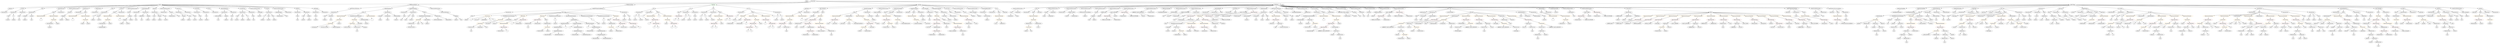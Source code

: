 strict digraph {
	graph [bb="0,0,40212,900"];
	node [label="\N"];
	Enter	[height=0.5,
		pos="12839,882",
		width=0.83628];
	Identifier_xtvSignature	[color=black,
		height=0.5,
		label=xtvSignature,
		pos="4857.5,378",
		width=1.5709];
	FunctionCall_Unnamed_28	[color=orange,
		height=0.5,
		label=FunctionCall,
		pos="33860,450",
		width=1.6125];
	Identifier__value_2	[color=black,
		height=0.5,
		label=_value,
		pos="33738,378",
		width=0.96103];
	FunctionCall_Unnamed_28 -> Identifier__value_2	[pos="e,33760,391.98 33833,433.64 33814,423.01 33790,408.82 33770,397.56"];
	MemberAccess_Unnamed_14	[color=black,
		height=0.5,
		label=MemberAccess,
		pos="33860,378",
		width=1.9174];
	FunctionCall_Unnamed_28 -> MemberAccess_Unnamed_14	[pos="e,33860,396.1 33860,431.7 33860,424.41 33860,415.73 33860,407.54"];
	Identifier_totalSupply__4	[color=black,
		height=0.5,
		label=totalSupply_,
		pos="24004,450",
		width=1.6125];
	Identifier_startTime_2	[color=black,
		height=0.5,
		label=startTime,
		pos="38214,378",
		width=1.266];
	FunctionCall_Unnamed_16	[color=orange,
		height=0.5,
		label=FunctionCall,
		pos="5110.5,450",
		width=1.6125];
	FunctionCall_Unnamed_16 -> Identifier_xtvSignature	[pos="e,4899.2,390.52 5068.2,437.28 5024.7,425.25 4956.9,406.49 4910,393.52"];
	Identifier_xtvVerificationHash	[color=black,
		height=0.5,
		label=xtvVerificationHash,
		pos="5016.5,378",
		width=2.3333];
	FunctionCall_Unnamed_16 -> Identifier_xtvVerificationHash	[pos="e,5039.1,395.8 5089.2,433.12 5077.1,424.07 5061.6,412.57 5048.1,402.49"];
	Identifier_verifyXTVSignature	[color=black,
		height=0.5,
		label=verifyXTVSignature,
		pos="5203.5,378",
		width=2.361];
	FunctionCall_Unnamed_16 -> Identifier_verifyXTVSignature	[pos="e,5181.2,395.8 5131.6,433.12 5143.7,424.07 5158.9,412.57 5172.3,402.49"];
	VariableDeclaration_to	[color=black,
		height=0.5,
		label=to,
		pos="4139.5,594",
		width=0.75];
	ElementaryTypeName_address_31	[color=black,
		height=0.5,
		label=address,
		pos="4119.5,522",
		width=1.0996];
	VariableDeclaration_to -> ElementaryTypeName_address_31	[pos="e,4124.5,540.28 4134.7,576.05 4132.6,568.6 4130,559.64 4127.6,551.22"];
	ElementaryTypeName_address_41	[color=black,
		height=0.5,
		label=address,
		pos="39406,522",
		width=1.0996];
	Block_Unnamed_17	[color=black,
		height=0.5,
		label=Block,
		pos="11771,522",
		width=0.90558];
	NumberLiteral_Unnamed_14	[color=black,
		height=0.5,
		label=NumberLiteral,
		pos="11613,450",
		width=1.765];
	Block_Unnamed_17 -> NumberLiteral_Unnamed_14	[pos="e,11646,465.69 11746,509.91 11721,499.26 11685,482.97 11656,470.21"];
	NumberLiteral_Unnamed_11	[color=black,
		height=0.5,
		label=NumberLiteral,
		pos="10055,378",
		width=1.765];
	MemberAccess_Unnamed_21	[color=black,
		height=0.5,
		label=MemberAccess,
		pos="37165,378",
		width=1.9174];
	Identifier_msg_10	[color=black,
		height=0.5,
		label=msg,
		pos="37165,306",
		width=0.75];
	MemberAccess_Unnamed_21 -> Identifier_msg_10	[pos="e,37165,324.1 37165,359.7 37165,352.41 37165,343.73 37165,335.54"];
	MemberAccess_Unnamed_11	[color=black,
		height=0.5,
		label=MemberAccess,
		pos="34841,378",
		width=1.9174];
	Identifier_msg_5	[color=black,
		height=0.5,
		label=msg,
		pos="34841,306",
		width=0.75];
	MemberAccess_Unnamed_11 -> Identifier_msg_5	[pos="e,34841,324.1 34841,359.7 34841,352.41 34841,343.73 34841,335.54"];
	MemberAccess_Unnamed_15	[color=black,
		height=0.5,
		label=MemberAccess,
		pos="34141,450",
		width=1.9174];
	Identifier_msg_7	[color=black,
		height=0.5,
		label=msg,
		pos="34150,378",
		width=0.75];
	MemberAccess_Unnamed_15 -> Identifier_msg_7	[pos="e,34147,396.1 34143,431.7 34144,424.32 34145,415.52 34146,407.25"];
	Identifier_winner_tmstmp10	[color=black,
		height=0.5,
		label=winner_tmstmp10,
		pos="13078,306",
		width=2.1392];
	ElementaryTypeName_uint256_6	[color=black,
		height=0.5,
		label=uint256,
		pos="11218,522",
		width=1.0442];
	Identifier__fullfillFounder	[color=black,
		height=0.5,
		label=_fullfillFounder,
		pos="25628,450",
		width=1.8759];
	ModifierInvocation_onlyOwner_9	[color=black,
		height=0.5,
		label=onlyOwner,
		pos="28595,666",
		width=1.4323];
	MemberAccess_Unnamed_17	[color=black,
		height=0.5,
		label=MemberAccess,
		pos="38522,306",
		width=1.9174];
	Identifier_msg_8	[color=black,
		height=0.5,
		label=msg,
		pos="38529,234",
		width=0.75];
	MemberAccess_Unnamed_17 -> Identifier_msg_8	[pos="e,38527,252.1 38523,287.7 38524,280.41 38525,271.73 38526,263.54"];
	FunctionCall_Unnamed_27	[color=orange,
		height=0.5,
		label=FunctionCall,
		pos="34799,450",
		width=1.6125];
	MemberAccess_Unnamed_12	[color=black,
		height=0.5,
		label=MemberAccess,
		pos="34597,378",
		width=1.9174];
	FunctionCall_Unnamed_27 -> MemberAccess_Unnamed_12	[pos="e,34637,393.01 34761,436 34729,424.93 34683,408.91 34648,396.68"];
	Identifier__value_1	[color=black,
		height=0.5,
		label=_value,
		pos="34719,378",
		width=0.96103];
	FunctionCall_Unnamed_27 -> Identifier__value_1	[pos="e,34736,393.95 34780,432.76 34769,423.43 34756,411.57 34744,401.36"];
	ElementaryTypeName_uint_13	[color=black,
		height=0.5,
		label=uint,
		pos="21875,594",
		width=0.75];
	ElementaryTypeName_bool_13	[color=black,
		height=0.5,
		label=bool,
		pos="38100,522",
		width=0.76697];
	ModifierInvocation_onlyOwner_5	[color=black,
		height=0.5,
		label=onlyOwner,
		pos="31821,666",
		width=1.4323];
	Identifier_a_6	[color=black,
		height=0.5,
		label=a,
		pos="10350,378",
		width=0.75];
	ExpressionStatement_Unnamed_37	[color=orange,
		height=0.5,
		label=ExpressionStatement,
		pos="30659,450",
		width=2.458];
	BinaryOperation_Unnamed_47	[color=brown,
		height=0.5,
		label=BinaryOperation,
		pos="30659,378",
		width=1.9867];
	ExpressionStatement_Unnamed_37 -> BinaryOperation_Unnamed_47	[pos="e,30659,396.1 30659,431.7 30659,424.41 30659,415.73 30659,407.54"];
	ElementaryTypeName_uint_1	[color=black,
		height=0.5,
		label=uint,
		pos="14820,522",
		width=0.75];
	NumberLiteral_Unnamed_13	[color=black,
		height=0.5,
		label=NumberLiteral,
		pos="11758,450",
		width=1.765];
	Identifier__to_3	[color=black,
		height=0.5,
		label=_to,
		pos="34255,450",
		width=0.75];
	Identifier_require_2	[color=black,
		height=0.5,
		label=require,
		pos="5329.5,450",
		width=1.0026];
	BinaryOperation_Unnamed_11	[color=brown,
		height=0.5,
		label=BinaryOperation,
		pos="13860,450",
		width=1.9867];
	FunctionCall_Unnamed_5	[color=orange,
		height=0.5,
		label=FunctionCall,
		pos="13761,378",
		width=1.6125];
	BinaryOperation_Unnamed_11 -> FunctionCall_Unnamed_5	[pos="e,13783,394.83 13836,432.59 13823,423.24 13806,411.4 13792,401.23"];
	Identifier__newOwner_1	[color=black,
		height=0.5,
		label=_newOwner,
		pos="13893,378",
		width=1.5432];
	BinaryOperation_Unnamed_11 -> Identifier__newOwner_1	[pos="e,13884,396.1 13868,431.7 13871,424.07 13876,414.92 13880,406.4"];
	Identifier_require_8	[color=black,
		height=0.5,
		label=require,
		pos="35569,450",
		width=1.0026];
	BinaryOperation_Unnamed_39	[color=brown,
		height=0.5,
		label=BinaryOperation,
		pos="36725,450",
		width=1.9867];
	IndexAccess_Unnamed_7	[color=black,
		height=0.5,
		label=IndexAccess,
		pos="36687,378",
		width=1.6402];
	BinaryOperation_Unnamed_39 -> IndexAccess_Unnamed_7	[pos="e,36696,396.1 36715,431.7 36711,423.98 36706,414.71 36701,406.11"];
	Identifier__value_4	[color=black,
		height=0.5,
		label=_value,
		pos="36799,378",
		width=0.96103];
	BinaryOperation_Unnamed_39 -> Identifier__value_4	[pos="e,36782,394.27 36742,432.41 36752,423.38 36764,412.06 36774,402.17"];
	Parameter_None_12	[color=black,
		height=0.5,
		label=None,
		pos="31272,594",
		width=0.85014];
	ElementaryTypeName_uint256_25	[color=black,
		height=0.5,
		label=uint256,
		pos="31274,522",
		width=1.0442];
	Parameter_None_12 -> ElementaryTypeName_uint256_25	[pos="e,31273,540.1 31272,575.7 31272,568.41 31272,559.73 31273,551.54"];
	ModifierInvocation_canMint_1	[color=black,
		height=0.5,
		label=canMint,
		pos="33260,666",
		width=1.1274];
	Parameter__spender_3	[color=black,
		height=0.5,
		label=_spender,
		pos="30930,594",
		width=1.2521];
	ElementaryTypeName_address_45	[color=black,
		height=0.5,
		label=address,
		pos="30993,522",
		width=1.0996];
	Parameter__spender_3 -> ElementaryTypeName_address_45	[pos="e,30978,539.15 30944,576.76 30952,568.11 30962,557.27 30970,547.6"];
	ElementaryTypeName_string_2	[color=black,
		height=0.5,
		label=string,
		pos="16649,594",
		width=0.864];
	ElementaryTypeName_bool_1	[color=black,
		height=0.5,
		label=bool,
		pos="5182.5,522",
		width=0.76697];
	BinaryOperation_Unnamed_56	[color=brown,
		height=0.5,
		label=BinaryOperation,
		pos="17706,594",
		width=1.9867];
	Identifier_TOKEN_MULTIPLIER_2	[color=black,
		height=0.5,
		label=TOKEN_MULTIPLIER,
		pos="17671,522",
		width=2.8323];
	BinaryOperation_Unnamed_56 -> Identifier_TOKEN_MULTIPLIER_2	[pos="e,17679,540.1 17697,575.7 17693,568.07 17689,558.92 17684,550.4"];
	NumberLiteral_Unnamed_31	[color=black,
		height=0.5,
		label=NumberLiteral,
		pos="17855,522",
		width=1.765];
	BinaryOperation_Unnamed_56 -> NumberLiteral_Unnamed_31	[pos="e,17823,537.97 17738,577.64 17760,567.41 17789,553.88 17812,542.84"];
	FunctionCall_Unnamed_29	[color=orange,
		height=0.5,
		label=FunctionCall,
		pos="34343,522",
		width=1.6125];
	FunctionCall_Unnamed_29 -> MemberAccess_Unnamed_15	[pos="e,34181,465.01 34305,508 34273,496.93 34227,480.91 34192,468.68"];
	FunctionCall_Unnamed_29 -> Identifier__to_3	[pos="e,34271,464.33 34322,504.76 34310,494.79 34293,481.93 34280,471.28"];
	Identifier_Transfer	[color=black,
		height=0.5,
		label=Transfer,
		pos="34342,450",
		width=1.1689];
	FunctionCall_Unnamed_29 -> Identifier_Transfer	[pos="e,34342,468.1 34342,503.7 34342,496.41 34342,487.73 34342,479.54"];
	Identifier__value_3	[color=black,
		height=0.5,
		label=_value,
		pos="34437,450",
		width=0.96103];
	FunctionCall_Unnamed_29 -> Identifier__value_3	[pos="e,34417,465.39 34364,505.12 34377,495.32 34394,482.65 34408,472.02"];
	Parameter_None_23	[color=black,
		height=0.5,
		label=None,
		pos="18996,594",
		width=0.85014];
	ElementaryTypeName_bool_20	[color=black,
		height=0.5,
		label=bool,
		pos="18856,522",
		width=0.76697];
	Parameter_None_23 -> ElementaryTypeName_bool_20	[pos="e,18877,533.71 18973,581.6 18949,569.95 18913,551.78 18887,538.77"];
	Identifier__addedValue	[color=black,
		height=0.5,
		label=_addedValue,
		pos="38006,306",
		width=1.6541];
	BinaryOperation_Unnamed_54	[color=brown,
		height=0.5,
		label=BinaryOperation,
		pos="25326,594",
		width=1.9867];
	NumberLiteral_Unnamed_29	[color=black,
		height=0.5,
		label=NumberLiteral,
		pos="25270,522",
		width=1.765];
	BinaryOperation_Unnamed_54 -> NumberLiteral_Unnamed_29	[pos="e,25283,539.79 25312,576.05 25305,567.8 25297,557.7 25290,548.54"];
	Identifier_TOKEN_MULTIPLIER	[color=black,
		height=0.5,
		label=TOKEN_MULTIPLIER,
		pos="25454,522",
		width=2.8323];
	BinaryOperation_Unnamed_54 -> Identifier_TOKEN_MULTIPLIER	[pos="e,25423,539.55 25355,577.12 25372,567.61 25394,555.39 25413,544.97"];
	BinaryOperation_Unnamed_85	[color=brown,
		height=0.5,
		label=BinaryOperation,
		pos="19138,378",
		width=1.9867];
	Identifier_remaining	[color=black,
		height=0.5,
		label=remaining,
		pos="19089,306",
		width=1.2798];
	BinaryOperation_Unnamed_85 -> Identifier_remaining	[pos="e,19100,323.79 19126,360.05 19120,351.97 19113,342.12 19107,333.11"];
	Identifier_XTVBurned	[color=black,
		height=0.5,
		label=XTVBurned,
		pos="19210,306",
		width=1.5709];
	BinaryOperation_Unnamed_85 -> Identifier_XTVBurned	[pos="e,19193,323.31 19155,360.05 19164,351.42 19175,340.76 19185,331.27"];
	Identifier___5	[color=black,
		height=0.5,
		label=_,
		pos="24880,522",
		width=0.75];
	ParameterList_Unnamed_7	[color=black,
		height=0.5,
		label=ParameterList,
		pos="14825,666",
		width=1.7095];
	Parameter_startTime_1	[color=black,
		height=0.5,
		label=startTime,
		pos="14820,594",
		width=1.266];
	ParameterList_Unnamed_7 -> Parameter_startTime_1	[pos="e,14821,612.1 14823,647.7 14823,640.41 14822,631.73 14822,623.54"];
	InheritanceSpecifier_Unnamed_1	[color=black,
		height=0.5,
		label=InheritanceSpecifier,
		pos="30507,738",
		width=2.3333];
	UserDefinedTypeName_Unnamed_1	[color=black,
		height=0.5,
		label=UserDefinedTypeName,
		pos="30440,666",
		width=2.7214];
	InheritanceSpecifier_Unnamed_1 -> UserDefinedTypeName_Unnamed_1	[pos="e,30456,683.79 30490,720.05 30482,711.63 30472,701.28 30463,691.97"];
	NumberLiteral_Unnamed_44	[color=black,
		height=0.5,
		label=NumberLiteral,
		pos="18906,234",
		width=1.765];
	Parameter_None_5	[color=black,
		height=0.5,
		label=None,
		pos="3191.5,594",
		width=0.85014];
	ElementaryTypeName_uint256_16	[color=black,
		height=0.5,
		label=uint256,
		pos="3198.5,522",
		width=1.0442];
	Parameter_None_5 -> ElementaryTypeName_uint256_16	[pos="e,3196.8,540.1 3193.3,575.7 3194,568.41 3194.9,559.73 3195.7,551.54"];
	Identifier_addr	[color=black,
		height=0.5,
		label=addr,
		pos="29430,450",
		width=0.76697];
	BinaryOperation_Unnamed_10	[color=brown,
		height=0.5,
		label=BinaryOperation,
		pos="15272,378",
		width=1.9867];
	Identifier_winner_tmstmp38	[color=black,
		height=0.5,
		label=winner_tmstmp38,
		pos="15190,306",
		width=2.1392];
	BinaryOperation_Unnamed_10 -> Identifier_winner_tmstmp38	[pos="e,15209,323.71 15252,360.41 15242,351.67 15229,340.79 15218,331.13"];
	MemberAccess_Unnamed_5	[color=black,
		height=0.5,
		label=MemberAccess,
		pos="15354,306",
		width=1.9174];
	BinaryOperation_Unnamed_10 -> MemberAccess_Unnamed_5	[pos="e,15334,323.71 15291,360.41 15301,351.67 15314,340.79 15325,331.13"];
	ElementaryTypeName_uint256_7	[color=black,
		height=0.5,
		label=uint256,
		pos="11125,522",
		width=1.0442];
	ModifierDefinition_onlyOwner	[color=black,
		height=0.5,
		label=onlyOwner,
		pos="12851,738",
		width=1.4323];
	Block_Unnamed_1	[color=black,
		height=0.5,
		label=Block,
		pos="12739,666",
		width=0.90558];
	ModifierDefinition_onlyOwner -> Block_Unnamed_1	[pos="e,12759,680.04 12826,721.81 12809,711.34 12787,697.35 12769,686.12"];
	ParameterList_Unnamed_3	[color=black,
		height=0.5,
		label=ParameterList,
		pos="12851,666",
		width=1.7095];
	ModifierDefinition_onlyOwner -> ParameterList_Unnamed_3	[pos="e,12851,684.1 12851,719.7 12851,712.41 12851,703.73 12851,695.54"];
	Identifier_verificationHash	[color=black,
		height=0.5,
		label=verificationHash,
		pos="5377.5,378",
		width=1.959];
	Identifier_balances_20	[color=black,
		height=0.5,
		label=balances,
		pos="24495,378",
		width=1.1828];
	ElementaryTypeName_address_9	[color=black,
		height=0.5,
		label=address,
		pos="13700,306",
		width=1.0996];
	FunctionCall_Unnamed_5 -> ElementaryTypeName_address_9	[pos="e,13713,322.99 13746,360.41 13739,351.74 13729,340.97 13721,331.38"];
	NumberLiteral_Unnamed_5	[color=black,
		height=0.5,
		label=NumberLiteral,
		pos="13821,306",
		width=1.765];
	FunctionCall_Unnamed_5 -> NumberLiteral_Unnamed_5	[pos="e,13806,323.96 13775,360.41 13782,352.08 13791,341.8 13799,332.49"];
	VariableDeclaration_newOwner	[color=black,
		height=0.5,
		label=newOwner,
		pos="15059,594",
		width=1.4046];
	ElementaryTypeName_address_3	[color=black,
		height=0.5,
		label=address,
		pos="15149,522",
		width=1.0996];
	VariableDeclaration_newOwner -> ElementaryTypeName_address_3	[pos="e,15129,538.1 15079,577.12 15091,567.61 15107,555.39 15120,544.97"];
	MemberAccess_Unnamed_41	[color=black,
		height=0.5,
		label=MemberAccess,
		pos="28636,450",
		width=1.9174];
	Identifier_block_3	[color=black,
		height=0.5,
		label=block,
		pos="28636,378",
		width=0.87786];
	MemberAccess_Unnamed_41 -> Identifier_block_3	[pos="e,28636,396.1 28636,431.7 28636,424.41 28636,415.73 28636,407.54"];
	Identifier_isEndorser	[color=black,
		height=0.5,
		label=isEndorser,
		pos="20421,450",
		width=1.4046];
	ElementaryTypeName_address_54	[color=black,
		height=0.5,
		label=address,
		pos="20353,522",
		width=1.0996];
	Identifier__from_1	[color=black,
		height=0.5,
		label=_from,
		pos="36127,234",
		width=0.93331];
	Parameter_None_16	[color=black,
		height=0.5,
		label=None,
		pos="39586,594",
		width=0.85014];
	ElementaryTypeName_bool_12	[color=black,
		height=0.5,
		label=bool,
		pos="39586,522",
		width=0.76697];
	Parameter_None_16 -> ElementaryTypeName_bool_12	[pos="e,39586,540.1 39586,575.7 39586,568.41 39586,559.73 39586,551.54"];
	Identifier___4	[color=black,
		height=0.5,
		label=_,
		pos="1132.5,522",
		width=0.75];
	BooleanLiteral_Unnamed_15	[color=black,
		height=0.5,
		label=BooleanLiteral,
		pos="23728,450",
		width=1.7788];
	Identifier_xtvNetworkEndorser	[color=black,
		height=0.5,
		label=xtvNetworkEndorser,
		pos="6865.5,522",
		width=2.4442];
	ElementaryTypeName_uint256_37	[color=black,
		height=0.5,
		label=uint256,
		pos="17833,594",
		width=1.0442];
	Block_Unnamed_14	[color=black,
		height=0.5,
		label=Block,
		pos="5678.5,666",
		width=0.90558];
	ExpressionStatement_Unnamed_11	[color=orange,
		height=0.5,
		label=ExpressionStatement,
		pos="5339.5,594",
		width=2.458];
	Block_Unnamed_14 -> ExpressionStatement_Unnamed_11	[pos="e,5400,607.48 5648.2,658.73 5595.1,647.78 5484.4,624.91 5411,609.75"];
	VariableDeclarationStatement_Unnamed_4	[color=black,
		height=0.5,
		label=VariableDeclarationStatement,
		pos="5565.5,594",
		width=3.3174];
	Block_Unnamed_14 -> VariableDeclarationStatement_Unnamed_4	[pos="e,5592.7,611.82 5657.3,651.83 5641.9,642.28 5620.6,629.1 5602.4,617.85"];
	ExpressionStatement_Unnamed_12	[color=orange,
		height=0.5,
		label=ExpressionStatement,
		pos="5791.5,594",
		width=2.458];
	Block_Unnamed_14 -> ExpressionStatement_Unnamed_12	[pos="e,5764.8,611.57 5699.8,651.83 5715.3,642.21 5736.8,628.92 5755,617.61"];
	Identifier_verificationHash_1	[color=black,
		height=0.5,
		label=verificationHash,
		pos="22734,450",
		width=1.959];
	Block_Unnamed_34	[color=black,
		height=0.5,
		label=Block,
		pos="30659,522",
		width=0.90558];
	Block_Unnamed_34 -> ExpressionStatement_Unnamed_37	[pos="e,30659,468.1 30659,503.7 30659,496.41 30659,487.73 30659,479.54"];
	ElementaryTypeName_bool_15	[color=black,
		height=0.5,
		label=bool,
		pos="31486,522",
		width=0.76697];
	BooleanLiteral_Unnamed_12	[color=black,
		height=0.5,
		label=BooleanLiteral,
		pos="33564,450",
		width=1.7788];
	VariableDeclaration_remaining	[color=black,
		height=0.5,
		label=remaining,
		pos="18763,378",
		width=1.2798];
	ElementaryTypeName_uint256_43	[color=black,
		height=0.5,
		label=uint256,
		pos="18750,306",
		width=1.0442];
	VariableDeclaration_remaining -> ElementaryTypeName_uint256_43	[pos="e,18753,324.1 18759,359.7 18758,352.32 18756,343.52 18755,335.25"];
	Identifier_owner_1	[color=black,
		height=0.5,
		label=owner,
		pos="12400,378",
		width=0.93331];
	Block_Unnamed_40	[color=black,
		height=0.5,
		label=Block,
		pos="24663,666",
		width=0.90558];
	ExpressionStatement_Unnamed_45	[color=orange,
		height=0.5,
		label=ExpressionStatement,
		pos="24880,594",
		width=2.458];
	Block_Unnamed_40 -> ExpressionStatement_Unnamed_45	[pos="e,24828,608.97 24688,654.17 24693,652.03 24698,649.86 24704,648 24741,634.64 24784,621.74 24818,612.01"];
	ExpressionStatement_Unnamed_44	[color=orange,
		height=0.5,
		label=ExpressionStatement,
		pos="25075,594",
		width=2.458];
	Block_Unnamed_40 -> ExpressionStatement_Unnamed_44	[pos="e,25010,606.62 24687,653.68 24692,651.52 24698,649.48 24704,648 24822,616.29 24856,630.46 24977,612 24984,610.91 24991,609.72 24999,\
608.5"];
	Identifier__fullfillTeam_1	[color=black,
		height=0.5,
		label=_fullfillTeam,
		pos="27713,378",
		width=1.5848];
	FunctionDefinition_setXTVNetworkEndorser	[color=black,
		height=0.5,
		label=setXTVNetworkEndorser,
		pos="5542.5,738",
		width=2.9432];
	ParameterList_Unnamed_13	[color=black,
		height=0.5,
		label=ParameterList,
		pos="5225.5,666",
		width=1.7095];
	FunctionDefinition_setXTVNetworkEndorser -> ParameterList_Unnamed_13	[pos="e,5273.6,677.6 5479.9,723.17 5423.2,710.65 5340.2,692.33 5284.6,680.05"];
	Identifier_assert_2	[color=black,
		height=0.5,
		label=assert,
		pos="10561,450",
		width=0.89172];
	Identifier__fullfillTeam	[color=black,
		height=0.5,
		label=_fullfillTeam,
		pos="25914,450",
		width=1.5848];
	Identifier__spender_7	[color=black,
		height=0.5,
		label=_spender,
		pos="30371,450",
		width=1.2521];
	Identifier_a_3	[color=black,
		height=0.5,
		label=a,
		pos="10691,522",
		width=0.75];
	MemberAccess_Unnamed_2	[color=black,
		height=0.5,
		label=MemberAccess,
		pos="12710,450",
		width=1.9174];
	Identifier_block	[color=black,
		height=0.5,
		label=block,
		pos="12681,378",
		width=0.87786];
	MemberAccess_Unnamed_2 -> Identifier_block	[pos="e,12687,395.62 12702,431.7 12699,423.95 12695,414.64 12692,406.02"];
	Parameter_value	[color=black,
		height=0.5,
		label=value,
		pos="117.54,594",
		width=0.82242];
	ElementaryTypeName_uint256_17	[color=black,
		height=0.5,
		label=uint256,
		pos="107.54,522",
		width=1.0442];
	Parameter_value -> ElementaryTypeName_uint256_17	[pos="e,109.99,540.1 115.07,575.7 114.02,568.32 112.76,559.52 111.58,551.25"];
	Identifier_v_5	[color=black,
		height=0.5,
		label=v,
		pos="7412.5,522",
		width=0.75];
	Identifier_totalSupply_	[color=black,
		height=0.5,
		label=totalSupply_,
		pos="31379,594",
		width=1.6125];
	ExpressionStatement_Unnamed_6	[color=orange,
		height=0.5,
		label=ExpressionStatement,
		pos="15272,450",
		width=2.458];
	ExpressionStatement_Unnamed_6 -> BinaryOperation_Unnamed_10	[pos="e,15272,396.1 15272,431.7 15272,424.41 15272,415.73 15272,407.54"];
	ExpressionStatement_Unnamed_5	[color=orange,
		height=0.5,
		label=ExpressionStatement,
		pos="13047,450",
		width=2.458];
	BinaryOperation_Unnamed_6	[color=brown,
		height=0.5,
		label=BinaryOperation,
		pos="13078,378",
		width=1.9867];
	ExpressionStatement_Unnamed_5 -> BinaryOperation_Unnamed_6	[pos="e,13070,396.1 13054,431.7 13058,424.07 13062,414.92 13065,406.4"];
	FunctionCall_Unnamed_33	[color=orange,
		height=0.5,
		label=FunctionCall,
		pos="36167,522",
		width=1.6125];
	Identifier_require_10	[color=black,
		height=0.5,
		label=require,
		pos="36167,450",
		width=1.0026];
	FunctionCall_Unnamed_33 -> Identifier_require_10	[pos="e,36167,468.1 36167,503.7 36167,496.41 36167,487.73 36167,479.54"];
	BinaryOperation_Unnamed_40	[color=brown,
		height=0.5,
		label=BinaryOperation,
		pos="36293,450",
		width=1.9867];
	FunctionCall_Unnamed_33 -> BinaryOperation_Unnamed_40	[pos="e,36264,466.89 36194,505.81 36211,496.06 36234,483.26 36254,472.48"];
	IfStatement_Unnamed_1	[color=orange,
		height=0.5,
		label=IfStatement,
		pos="14937,594",
		width=1.4739];
	BinaryOperation_Unnamed_7	[color=brown,
		height=0.5,
		label=BinaryOperation,
		pos="14937,522",
		width=1.9867];
	IfStatement_Unnamed_1 -> BinaryOperation_Unnamed_7	[pos="e,14937,540.1 14937,575.7 14937,568.41 14937,559.73 14937,551.54"];
	Block_Unnamed_7	[color=black,
		height=0.5,
		label=Block,
		pos="15059,522",
		width=0.90558];
	IfStatement_Unnamed_1 -> Block_Unnamed_7	[pos="e,15036,535.65 14963,577.98 14981,567.24 15007,552.72 15027,541.3"];
	VariableDeclaration_r	[color=black,
		height=0.5,
		label=r,
		pos="9542.5,522",
		width=0.75];
	ElementaryTypeName_bytes32_1	[color=black,
		height=0.5,
		label=bytes32,
		pos="9568.5,450",
		width=1.0996];
	VariableDeclaration_r -> ElementaryTypeName_bytes32_1	[pos="e,9562.3,467.79 9548.8,504.05 9551.7,496.4 9555.1,487.16 9558.3,478.56"];
	Identifier_token_1	[color=black,
		height=0.5,
		label=token,
		pos="24373,594",
		width=0.864];
	BooleanLiteral_Unnamed	[color=black,
		height=0.5,
		label=BooleanLiteral,
		pos="2725.5,594",
		width=1.7788];
	BinaryOperation_Unnamed_8	[color=brown,
		height=0.5,
		label=BinaryOperation,
		pos="14937,450",
		width=1.9867];
	BinaryOperation_Unnamed_7 -> BinaryOperation_Unnamed_8	[pos="e,14937,468.1 14937,503.7 14937,496.41 14937,487.73 14937,479.54"];
	MemberAccess_Unnamed_4	[color=black,
		height=0.5,
		label=MemberAccess,
		pos="15096,450",
		width=1.9174];
	BinaryOperation_Unnamed_7 -> MemberAccess_Unnamed_4	[pos="e,15061,466.04 14971,505.81 14994,495.5 15026,481.77 15051,470.64"];
	Identifier_owner_8	[color=black,
		height=0.5,
		label=owner,
		pos="16553,378",
		width=0.93331];
	MemberAccess_Unnamed_47	[color=black,
		height=0.5,
		label=MemberAccess,
		pos="23361,378",
		width=1.9174];
	Identifier_XTVAirDropped_1	[color=black,
		height=0.5,
		label=XTVAirDropped,
		pos="23361,306",
		width=2.0699];
	MemberAccess_Unnamed_47 -> Identifier_XTVAirDropped_1	[pos="e,23361,324.1 23361,359.7 23361,352.41 23361,343.73 23361,335.54"];
	Identifier__amount_1	[color=black,
		height=0.5,
		label=_amount,
		pos="31353,378",
		width=1.1967];
	Identifier_msg_21	[color=black,
		height=0.5,
		label=msg,
		pos="29921,378",
		width=0.75];
	IndexAccess_Unnamed_40	[color=black,
		height=0.5,
		label=IndexAccess,
		pos="27772,450",
		width=1.6402];
	IndexAccess_Unnamed_40 -> Identifier__fullfillTeam_1	[pos="e,27727,395.79 27757,432.05 27750,423.8 27742,413.7 27734,404.54"];
	Identifier_balances_14	[color=black,
		height=0.5,
		label=balances,
		pos="27831,378",
		width=1.1828];
	IndexAccess_Unnamed_40 -> Identifier_balances_14	[pos="e,27817,395.31 27786,432.05 27793,423.59 27802,413.19 27810,403.84"];
	StateVariableDeclaration_Unnamed_10	[color=black,
		height=0.5,
		label=StateVariableDeclaration,
		pos="16229,738",
		width=2.8184];
	VariableDeclaration_name	[color=black,
		height=0.5,
		label=name,
		pos="16127,666",
		width=0.83628];
	StateVariableDeclaration_Unnamed_10 -> VariableDeclaration_name	[pos="e,16146,680.29 16204,720.05 16189,710.03 16171,697.29 16155,686.8"];
	stringLiteral_Unnamed_2	[color=black,
		height=0.5,
		label=stringLiteral,
		pos="16229,666",
		width=1.5016];
	StateVariableDeclaration_Unnamed_10 -> stringLiteral_Unnamed_2	[pos="e,16229,684.1 16229,719.7 16229,712.41 16229,703.73 16229,695.54"];
	ParameterList_Unnamed_9	[color=black,
		height=0.5,
		label=ParameterList,
		pos="15813,666",
		width=1.7095];
	Identifier__addr	[color=black,
		height=0.5,
		label=_addr,
		pos="20479,378",
		width=0.90558];
	DecimalNumber_Unnamed_3	[color=black,
		height=0.5,
		label=DecimalNumber,
		pos="9456.5,162",
		width=1.959];
	ExpressionStatement_Unnamed_15	[color=orange,
		height=0.5,
		label=ExpressionStatement,
		pos="11423,594",
		width=2.458];
	FunctionCall_Unnamed_19	[color=orange,
		height=0.5,
		label=FunctionCall,
		pos="11425,522",
		width=1.6125];
	ExpressionStatement_Unnamed_15 -> FunctionCall_Unnamed_19	[pos="e,11424,540.1 11423,575.7 11423,568.41 11423,559.73 11424,551.54"];
	Parameter_hash	[color=black,
		height=0.5,
		label=hash,
		pos="9871.5,594",
		width=0.76697];
	ElementaryTypeName_bytes32	[color=black,
		height=0.5,
		label=bytes32,
		pos="9871.5,522",
		width=1.0996];
	Parameter_hash -> ElementaryTypeName_bytes32	[pos="e,9871.5,540.1 9871.5,575.7 9871.5,568.41 9871.5,559.73 9871.5,551.54"];
	DecimalNumber_Unnamed	[color=black,
		height=0.5,
		label=DecimalNumber,
		pos="8726.5,234",
		width=1.959];
	Identifier_balances_13	[color=black,
		height=0.5,
		label=balances,
		pos="21020,450",
		width=1.1828];
	Identifier_msg_11	[color=black,
		height=0.5,
		label=msg,
		pos="36848,162",
		width=0.75];
	ElementaryTypeName_uint_6	[color=black,
		height=0.5,
		label=uint,
		pos="38000,522",
		width=0.75];
	Identifier_endTime	[color=black,
		height=0.5,
		label=endTime,
		pos="28344,450",
		width=1.1967];
	Parameter_subtractedValue	[color=black,
		height=0.5,
		label=subtractedValue,
		pos="3404.5,594",
		width=1.959];
	ElementaryTypeName_uint_3	[color=black,
		height=0.5,
		label=uint,
		pos="3404.5,522",
		width=0.75];
	Parameter_subtractedValue -> ElementaryTypeName_uint_3	[pos="e,3404.5,540.1 3404.5,575.7 3404.5,568.41 3404.5,559.73 3404.5,551.54"];
	Parameter_None_1	[color=black,
		height=0.5,
		label=None,
		pos="6321.5,594",
		width=0.85014];
	ElementaryTypeName_bool_2	[color=black,
		height=0.5,
		label=bool,
		pos="6275.5,522",
		width=0.76697];
	Parameter_None_1 -> ElementaryTypeName_bool_2	[pos="e,6285.8,538.67 6310.9,576.76 6305.3,568.25 6298.3,557.64 6292,548.09"];
	NumberLiteral_Unnamed_21	[color=black,
		height=0.5,
		label=NumberLiteral,
		pos="29040,594",
		width=1.765];
	Parameter_spender_1	[color=black,
		height=0.5,
		label=spender,
		pos="2921.5,594",
		width=1.1135];
	ElementaryTypeName_address_25	[color=black,
		height=0.5,
		label=address,
		pos="2913.5,522",
		width=1.0996];
	Parameter_spender_1 -> ElementaryTypeName_address_25	[pos="e,2915.5,540.1 2919.6,575.7 2918.7,568.41 2917.7,559.73 2916.8,551.54"];
	Identifier_XTVNetworkContractAddress	[color=black,
		height=0.5,
		label=XTVNetworkContractAddress,
		pos="29601,450",
		width=3.4837];
	FunctionCall_Unnamed_47	[color=orange,
		height=0.5,
		label=FunctionCall,
		pos="31850,522",
		width=1.6125];
	Identifier__to_10	[color=black,
		height=0.5,
		label=_to,
		pos="31717,450",
		width=0.75];
	FunctionCall_Unnamed_47 -> Identifier__to_10	[pos="e,31737,461.88 31821,505.98 31799,494.54 31769,478.81 31747,467.1"];
	Identifier__amount_2	[color=black,
		height=0.5,
		label=_amount,
		pos="31805,450",
		width=1.1967];
	FunctionCall_Unnamed_47 -> Identifier__amount_2	[pos="e,31815,467.79 31839,504.05 31834,496.06 31827,486.33 31822,477.4"];
	Identifier_Mint	[color=black,
		height=0.5,
		label=Mint,
		pos="31894,450",
		width=0.76697];
	FunctionCall_Unnamed_47 -> Identifier_Mint	[pos="e,31884,466.83 31860,504.05 31865,495.73 31872,485.54 31878,476.32"];
	BinaryOperation_Unnamed_63	[color=brown,
		height=0.5,
		label=BinaryOperation,
		pos="21373,378",
		width=1.9867];
	Identifier_remainingSupply	[color=black,
		height=0.5,
		label=remainingSupply,
		pos="21143,306",
		width=2.0145];
	BinaryOperation_Unnamed_63 -> Identifier_remainingSupply	[pos="e,21187,320.57 21328,363.5 21291,352.21 21238,336.04 21198,323.89"];
	Identifier_AIRDROP_CLAIM_AMMOUNT	[color=black,
		height=0.5,
		label=AIRDROP_CLAIM_AMMOUNT,
		pos="21373,306",
		width=3.8857];
	BinaryOperation_Unnamed_63 -> Identifier_AIRDROP_CLAIM_AMMOUNT	[pos="e,21373,324.1 21373,359.7 21373,352.41 21373,343.73 21373,335.54"];
	ParameterList_Unnamed_37	[color=black,
		height=0.5,
		label=ParameterList,
		pos="2151.5,666",
		width=1.7095];
	Parameter_None_10	[color=black,
		height=0.5,
		label=None,
		pos="2125.5,594",
		width=0.85014];
	ParameterList_Unnamed_37 -> Parameter_None_10	[pos="e,2131.9,612.1 2145.1,647.7 2142.3,640.15 2139,631.12 2135.8,622.68"];
	Identifier_balances_4	[color=black,
		height=0.5,
		label=balances,
		pos="33990,378",
		width=1.1828];
	Identifier_TOKEN_MULTIPLIER_6	[color=black,
		height=0.5,
		label=TOKEN_MULTIPLIER,
		pos="22069,522",
		width=2.8323];
	Block_Unnamed	[color=black,
		height=0.5,
		label=Block,
		pos="15161,666",
		width=0.90558];
	ExpressionStatement_Unnamed	[color=orange,
		height=0.5,
		label=ExpressionStatement,
		pos="15369,594",
		width=2.458];
	Block_Unnamed -> ExpressionStatement_Unnamed	[pos="e,15320,609.33 15186,654.23 15191,652.08 15196,649.9 15202,648 15237,635.16 15277,622.43 15309,612.66"];
	ParameterList_Unnamed_15	[color=black,
		height=0.5,
		label=ParameterList,
		pos="6323.5,666",
		width=1.7095];
	ParameterList_Unnamed_15 -> Parameter_None_1	[pos="e,6322,612.1 6323,647.7 6322.8,640.41 6322.6,631.73 6322.4,623.54"];
	IndexAccess_Unnamed_21	[color=black,
		height=0.5,
		label=IndexAccess,
		pos="32977,522",
		width=1.6402];
	Identifier__owner_1	[color=black,
		height=0.5,
		label=_owner,
		pos="32929,450",
		width=1.0719];
	IndexAccess_Unnamed_21 -> Identifier__owner_1	[pos="e,32940,467.31 32965,504.05 32959,495.85 32952,485.83 32946,476.71"];
	Identifier_allowed_4	[color=black,
		height=0.5,
		label=allowed,
		pos="33025,450",
		width=1.0858];
	IndexAccess_Unnamed_21 -> Identifier_allowed_4	[pos="e,33013,467.31 32988,504.05 32994,495.85 33001,485.83 33007,476.71"];
	MemberAccess_Unnamed_31	[color=black,
		height=0.5,
		label=MemberAccess,
		pos="30385,378",
		width=1.9174];
	Identifier_msg_18	[color=black,
		height=0.5,
		label=msg,
		pos="30385,306",
		width=0.75];
	MemberAccess_Unnamed_31 -> Identifier_msg_18	[pos="e,30385,324.1 30385,359.7 30385,352.41 30385,343.73 30385,335.54"];
	Identifier_Approval_1	[color=black,
		height=0.5,
		label=Approval,
		pos="37222,450",
		width=1.266];
	VariableDeclaration_ALLOC_ADVISORS	[color=black,
		height=0.5,
		label=ALLOC_ADVISORS,
		pos="17801,666",
		width=2.5966];
	VariableDeclaration_ALLOC_ADVISORS -> BinaryOperation_Unnamed_56	[pos="e,17728,611.47 17778,648.41 17766,639.34 17750,627.97 17737,618.06"];
	VariableDeclaration_ALLOC_ADVISORS -> ElementaryTypeName_uint256_37	[pos="e,17825,612.1 17808,647.7 17812,640.07 17816,630.92 17820,622.4"];
	BinaryOperation_Unnamed_29	[color=brown,
		height=0.5,
		label=BinaryOperation,
		pos="10683,450",
		width=1.9867];
	Identifier_a_7	[color=black,
		height=0.5,
		label=a,
		pos="10647,378",
		width=0.75];
	BinaryOperation_Unnamed_29 -> Identifier_a_7	[pos="e,10655,395.14 10674,431.7 10670,423.75 10665,414.16 10660,405.34"];
	Identifier_c_4	[color=black,
		height=0.5,
		label=c,
		pos="10719,378",
		width=0.75];
	BinaryOperation_Unnamed_29 -> Identifier_c_4	[pos="e,10710,395.14 10691,431.7 10696,423.75 10700,414.16 10705,405.34"];
	Identifier_balances_19	[color=black,
		height=0.5,
		label=balances,
		pos="22392,234",
		width=1.1828];
	Identifier__from_6	[color=black,
		height=0.5,
		label=_from,
		pos="35818,450",
		width=0.93331];
	Block_Unnamed_2	[color=black,
		height=0.5,
		label=Block,
		pos="14106,666",
		width=0.90558];
	ExpressionStatement_Unnamed_3	[color=orange,
		height=0.5,
		label=ExpressionStatement,
		pos="14123,594",
		width=2.458];
	Block_Unnamed_2 -> ExpressionStatement_Unnamed_3	[pos="e,14118,612.1 14110,647.7 14112,640.32 14114,631.52 14116,623.25"];
	EmitStatement_Unnamed	[color=black,
		height=0.5,
		label=EmitStatement,
		pos="14294,594",
		width=1.7788];
	Block_Unnamed_2 -> EmitStatement_Unnamed	[pos="e,14254,608.56 14131,654.38 14136,652.23 14141,650 14147,648 14179,635.53 14215,622.36 14244,612.27"];
	ElementaryTypeName_address_42	[color=black,
		height=0.5,
		label=address,
		pos="33392,522",
		width=1.0996];
	FunctionDefinition_drain	[color=black,
		height=0.5,
		label=drain,
		pos="16526,738",
		width=0.80856];
	ParameterList_Unnamed_85	[color=black,
		height=0.5,
		label=ParameterList,
		pos="16363,666",
		width=1.7095];
	FunctionDefinition_drain -> ParameterList_Unnamed_85	[pos="e,16396,681.51 16502,726.97 16477,716.32 16438,699.23 16407,686.01"];
	Block_Unnamed_50	[color=black,
		height=0.5,
		label=Block,
		pos="16475,666",
		width=0.90558];
	FunctionDefinition_drain -> Block_Unnamed_50	[pos="e,16486,682.82 16514,721.12 16508,712.52 16500,701.72 16493,692.02"];
	ModifierInvocation_onlyOwner_10	[color=black,
		height=0.5,
		label=onlyOwner,
		pos="16577,666",
		width=1.4323];
	FunctionDefinition_drain -> ModifierInvocation_onlyOwner_10	[pos="e,16564,683.8 16537,721.12 16543,712.77 16551,702.32 16558,692.84"];
	BinaryOperation_Unnamed_53	[color=brown,
		height=0.5,
		label=BinaryOperation,
		pos="33729,522",
		width=1.9867];
	BinaryOperation_Unnamed_53 -> BooleanLiteral_Unnamed_12	[pos="e,33598,465.63 33693,505.98 33668,495.5 33635,481.41 33609,470.12"];
	Identifier_mintingFinished_1	[color=black,
		height=0.5,
		label=mintingFinished,
		pos="33715,450",
		width=1.9174];
	BinaryOperation_Unnamed_53 -> Identifier_mintingFinished_1	[pos="e,33718,468.1 33725,503.7 33724,496.32 33722,487.52 33720,479.25"];
	ExpressionStatement_Unnamed_18	[color=orange,
		height=0.5,
		label=ExpressionStatement,
		pos="1688.5,594",
		width=2.458];
	FunctionCall_Unnamed_21	[color=orange,
		height=0.5,
		label=FunctionCall,
		pos="1688.5,522",
		width=1.6125];
	ExpressionStatement_Unnamed_18 -> FunctionCall_Unnamed_21	[pos="e,1688.5,540.1 1688.5,575.7 1688.5,568.41 1688.5,559.73 1688.5,551.54"];
	ElementaryTypeName_bytes_2	[color=black,
		height=0.5,
		label=bytes,
		pos="6351.5,522",
		width=0.85014];
	ExpressionStatement_Unnamed_68	[color=orange,
		height=0.5,
		label=ExpressionStatement,
		pos="29429,594",
		width=2.458];
	BinaryOperation_Unnamed_86	[color=brown,
		height=0.5,
		label=BinaryOperation,
		pos="29430,522",
		width=1.9867];
	ExpressionStatement_Unnamed_68 -> BinaryOperation_Unnamed_86	[pos="e,29429,540.1 29429,575.7 29429,568.41 29429,559.73 29429,551.54"];
	ElementaryTypeName_uint256_23	[color=black,
		height=0.5,
		label=uint256,
		pos="1549.5,522",
		width=1.0442];
	ElementaryTypeName_uint256_12	[color=black,
		height=0.5,
		label=uint256,
		pos="949.54,522",
		width=1.0442];
	Identifier__value_9	[color=black,
		height=0.5,
		label=_value,
		pos="35904,450",
		width=0.96103];
	FunctionCall_Unnamed_10	[color=orange,
		height=0.5,
		label=FunctionCall,
		pos="7909.5,522",
		width=1.6125];
	FunctionCall_Unnamed_11	[color=orange,
		height=0.5,
		label=FunctionCall,
		pos="7585.5,450",
		width=1.6125];
	FunctionCall_Unnamed_10 -> FunctionCall_Unnamed_11	[pos="e,7628.7,462.36 7866.4,509.64 7858.5,507.67 7850.3,505.71 7842.5,504 7758.6,485.42 7736.5,486.58 7652.5,468 7648.3,467.06 7643.9,\
466.05 7639.6,465.01"];
	Identifier_keccak256	[color=black,
		height=0.5,
		label=keccak256,
		pos="7711.5,450",
		width=1.3907];
	FunctionCall_Unnamed_10 -> Identifier_keccak256	[pos="e,7746.3,463.29 7872.3,507.83 7839.5,496.24 7791.7,479.33 7756.7,466.97"];
	Identifier__from	[color=black,
		height=0.5,
		label=_from,
		pos="36640,306",
		width=0.93331];
	IndexAccess_Unnamed_7 -> Identifier__from	[pos="e,36650,323.31 36675,360.05 36670,351.85 36663,341.83 36657,332.71"];
	Identifier_balances_6	[color=black,
		height=0.5,
		label=balances,
		pos="36734,306",
		width=1.1828];
	IndexAccess_Unnamed_7 -> Identifier_balances_6	[pos="e,36722,323.79 36698,360.05 36703,351.97 36710,342.12 36716,333.11"];
	ParameterList_Unnamed_33	[color=black,
		height=0.5,
		label=ParameterList,
		pos="4661.5,666",
		width=1.7095];
	Parameter_None_8	[color=black,
		height=0.5,
		label=None,
		pos="4661.5,594",
		width=0.85014];
	ParameterList_Unnamed_33 -> Parameter_None_8	[pos="e,4661.5,612.1 4661.5,647.7 4661.5,640.41 4661.5,631.73 4661.5,623.54"];
	InheritanceSpecifier_Unnamed	[color=black,
		height=0.5,
		label=InheritanceSpecifier,
		pos="30825,738",
		width=2.3333];
	UserDefinedTypeName_Unnamed	[color=black,
		height=0.5,
		label=UserDefinedTypeName,
		pos="30654,666",
		width=2.7214];
	InheritanceSpecifier_Unnamed -> UserDefinedTypeName_Unnamed	[pos="e,30692,682.93 30787,721.64 30762,711.51 30730,698.14 30703,687.17"];
	ExpressionStatement_Unnamed_23	[color=orange,
		height=0.5,
		label=ExpressionStatement,
		pos="1132.5,594",
		width=2.458];
	ExpressionStatement_Unnamed_23 -> Identifier___4	[pos="e,1132.5,540.1 1132.5,575.7 1132.5,568.41 1132.5,559.73 1132.5,551.54"];
	ElementaryTypeName_address_35	[color=black,
		height=0.5,
		label=address,
		pos="34066,522",
		width=1.0996];
	Identifier__value_6	[color=black,
		height=0.5,
		label=_value,
		pos="36230,378",
		width=0.96103];
	ElementaryTypeName_uint256_40	[color=black,
		height=0.5,
		label=uint256,
		pos="18294,594",
		width=1.0442];
	MemberAccess_Unnamed_40	[color=black,
		height=0.5,
		label=MemberAccess,
		pos="27540,450",
		width=1.9174];
	Identifier_msg_24	[color=black,
		height=0.5,
		label=msg,
		pos="27540,378",
		width=0.75];
	MemberAccess_Unnamed_40 -> Identifier_msg_24	[pos="e,27540,396.1 27540,431.7 27540,424.41 27540,415.73 27540,407.54"];
	Block_Unnamed_12	[color=black,
		height=0.5,
		label=Block,
		pos="8156.5,522",
		width=0.90558];
	ExpressionStatement_Unnamed_10	[color=orange,
		height=0.5,
		label=ExpressionStatement,
		pos="7965.5,450",
		width=2.458];
	Block_Unnamed_12 -> ExpressionStatement_Unnamed_10	[pos="e,8009.4,466.05 8130.8,510.4 8125.5,508.24 8119.8,506.01 8114.5,504 8083.4,492.15 8048.2,479.61 8019.9,469.71"];
	Identifier_owner_2	[color=black,
		height=0.5,
		label=owner,
		pos="14294,450",
		width=0.93331];
	Identifier__from_3	[color=black,
		height=0.5,
		label=_from,
		pos="36331,234",
		width=0.93331];
	ExpressionStatement_Unnamed_8	[color=orange,
		height=0.5,
		label=ExpressionStatement,
		pos="13326,594",
		width=2.458];
	BinaryOperation_Unnamed_12	[color=brown,
		height=0.5,
		label=BinaryOperation,
		pos="13294,522",
		width=1.9867];
	ExpressionStatement_Unnamed_8 -> BinaryOperation_Unnamed_12	[pos="e,13301,540.1 13318,575.7 13314,568.07 13310,558.92 13306,550.4"];
	FunctionDefinition_decreaseApproval_1	[color=black,
		height=0.5,
		label=decreaseApproval,
		pos="31071,738",
		width=2.1669];
	Block_Unnamed_33	[color=black,
		height=0.5,
		label=Block,
		pos="30803,666",
		width=0.90558];
	FunctionDefinition_decreaseApproval_1 -> Block_Unnamed_33	[pos="e,30830,675.75 31017,724.44 30974,714.14 30912,698.87 30859,684 30853,682.45 30847,680.74 30841,679.02"];
	ParameterList_Unnamed_65	[color=black,
		height=0.5,
		label=ParameterList,
		pos="30930,666",
		width=1.7095];
	FunctionDefinition_decreaseApproval_1 -> ParameterList_Unnamed_65	[pos="e,30960,682.1 31039,721.12 31018,711.06 30992,697.97 30970,687.19"];
	ParameterList_Unnamed_66	[color=black,
		height=0.5,
		label=ParameterList,
		pos="31071,666",
		width=1.7095];
	FunctionDefinition_decreaseApproval_1 -> ParameterList_Unnamed_66	[pos="e,31071,684.1 31071,719.7 31071,712.41 31071,703.73 31071,695.54"];
	ModifierInvocation_whenNotPaused_4	[color=black,
		height=0.5,
		label=whenNotPaused,
		pos="31222,666",
		width=1.9729];
	FunctionDefinition_decreaseApproval_1 -> ModifierInvocation_whenNotPaused_4	[pos="e,31188,682.37 31104,721.46 31126,711.37 31154,698.11 31178,687.2"];
	ExpressionStatement_Unnamed_33	[color=orange,
		height=0.5,
		label=ExpressionStatement,
		pos="35507,594",
		width=2.458];
	BinaryOperation_Unnamed_42	[color=brown,
		height=0.5,
		label=BinaryOperation,
		pos="35456,522",
		width=1.9867];
	ExpressionStatement_Unnamed_33 -> BinaryOperation_Unnamed_42	[pos="e,35468,540.1 35494,575.7 35488,567.73 35481,558.1 35475,549.26"];
	IndexAccess_Unnamed_51	[color=black,
		height=0.5,
		label=IndexAccess,
		pos="18912,378",
		width=1.6402];
	Identifier_balances_23	[color=black,
		height=0.5,
		label=balances,
		pos="18848,306",
		width=1.1828];
	IndexAccess_Unnamed_51 -> Identifier_balances_23	[pos="e,18862,322.99 18896,360.41 18888,351.74 18879,340.97 18870,331.38"];
	FunctionCall_Unnamed_62	[color=orange,
		height=0.5,
		label=FunctionCall,
		pos="18967,306",
		width=1.6125];
	IndexAccess_Unnamed_51 -> FunctionCall_Unnamed_62	[pos="e,18953,323.79 18925,360.05 18931,351.89 18939,341.91 18946,332.82"];
	EventDefinition_Unpause	[color=black,
		height=0.5,
		label=Unpause,
		pos="152.54,738",
		width=1.1967];
	ParameterList_Unnamed_49	[color=black,
		height=0.5,
		label=ParameterList,
		pos="61.543,666",
		width=1.7095];
	EventDefinition_Unpause -> ParameterList_Unnamed_49	[pos="e,82.516,683.13 132.8,721.81 120.74,712.53 105.07,700.48 91.505,690.05"];
	Parameter__spender_1	[color=black,
		height=0.5,
		label=_spender,
		pos="33147,594",
		width=1.2521];
	ElementaryTypeName_address_43	[color=black,
		height=0.5,
		label=address,
		pos="33295,522",
		width=1.0996];
	Parameter__spender_1 -> ElementaryTypeName_address_43	[pos="e,33268,535.58 33175,579.67 33198,568.51 33232,552.51 33258,540.36"];
	ParameterList_Unnamed_20	[color=black,
		height=0.5,
		label=ParameterList,
		pos="11172,666",
		width=1.7095];
	Parameter_b_2	[color=black,
		height=0.5,
		label=b,
		pos="11129,594",
		width=0.75];
	ParameterList_Unnamed_20 -> Parameter_b_2	[pos="e,11138,610.83 11161,648.05 11156,639.82 11150,629.76 11144,620.61"];
	Parameter_a_2	[color=black,
		height=0.5,
		label=a,
		pos="11207,594",
		width=0.75];
	ParameterList_Unnamed_20 -> Parameter_a_2	[pos="e,11198,611.62 11180,647.7 11184,639.87 11189,630.44 11193,621.73"];
	FunctionCall_Unnamed_23	[color=orange,
		height=0.5,
		label=FunctionCall,
		pos="1327.5,522",
		width=1.6125];
	Identifier_require_5	[color=black,
		height=0.5,
		label=require,
		pos="1281.5,450",
		width=1.0026];
	FunctionCall_Unnamed_23 -> Identifier_require_5	[pos="e,1292.3,467.31 1316.4,504.05 1311,495.85 1304.4,485.83 1298.4,476.71"];
	Identifier_paused_1	[color=black,
		height=0.5,
		label=paused,
		pos="1372.5,450",
		width=1.0303];
	FunctionCall_Unnamed_23 -> Identifier_paused_1	[pos="e,1362.1,467.31 1338.4,504.05 1343.7,495.85 1350.2,485.83 1356,476.71"];
	ExpressionStatement_Unnamed_1	[color=orange,
		height=0.5,
		label=ExpressionStatement,
		pos="12581,594",
		width=2.458];
	Block_Unnamed_1 -> ExpressionStatement_Unnamed_1	[pos="e,12616,610.86 12714,653.91 12690,643.62 12655,628.05 12627,615.5"];
	ExpressionStatement_Unnamed_2	[color=orange,
		height=0.5,
		label=ExpressionStatement,
		pos="12776,594",
		width=2.458];
	Block_Unnamed_1 -> ExpressionStatement_Unnamed_2	[pos="e,12767,611.96 12747,648.41 12751,640.51 12757,630.85 12761,621.94"];
	ElementaryTypeName_uint256_20	[color=black,
		height=0.5,
		label=uint256,
		pos="3105.5,522",
		width=1.0442];
	VariableDeclaration_AIRDROP_CLAIM_AMMOUNT	[color=black,
		height=0.5,
		label=AIRDROP_CLAIM_AMMOUNT,
		pos="18213,666",
		width=3.8857];
	VariableDeclaration_AIRDROP_CLAIM_AMMOUNT -> ElementaryTypeName_uint256_40	[pos="e,18276,610.2 18233,647.7 18243,638.62 18256,627.4 18267,617.64"];
	NumberLiteral_Unnamed_37	[color=black,
		height=0.5,
		label=NumberLiteral,
		pos="18413,594",
		width=1.765];
	VariableDeclaration_AIRDROP_CLAIM_AMMOUNT -> NumberLiteral_Unnamed_37	[pos="e,18374,608.6 18259,648.59 18291,637.71 18331,623.45 18363,612.38"];
	VariableDeclaration_claimed	[color=black,
		height=0.5,
		label=claimed,
		pos="17507,666",
		width=1.0858];
	Mapping_Unnamed_4	[color=black,
		height=0.5,
		label=Mapping,
		pos="17476,594",
		width=1.2105];
	VariableDeclaration_claimed -> Mapping_Unnamed_4	[pos="e,17483,611.79 17499,648.05 17496,640.32 17491,630.96 17488,622.27"];
	VariableDeclaration_to_1	[color=black,
		height=0.5,
		label=to,
		pos="1460.5,594",
		width=0.75];
	ElementaryTypeName_address_33	[color=black,
		height=0.5,
		label=address,
		pos="1454.5,522",
		width=1.0996];
	VariableDeclaration_to_1 -> ElementaryTypeName_address_33	[pos="e,1456,540.1 1459.1,575.7 1458.4,568.41 1457.7,559.73 1457,551.54"];
	ExpressionStatement_Unnamed_16	[color=orange,
		height=0.5,
		label=ExpressionStatement,
		pos="10323,594",
		width=2.458];
	BinaryOperation_Unnamed_27	[color=brown,
		height=0.5,
		label=BinaryOperation,
		pos="10359,522",
		width=1.9867];
	ExpressionStatement_Unnamed_16 -> BinaryOperation_Unnamed_27	[pos="e,10350,540.1 10331,575.7 10335,567.98 10340,558.71 10345,550.11"];
	ElementaryTypeName_address_15	[color=black,
		height=0.5,
		label=address,
		pos="6704.5,450",
		width=1.0996];
	Identifier_Unpause	[color=black,
		height=0.5,
		label=Unpause,
		pos="40037,450",
		width=1.1967];
	Parameter_b	[color=black,
		height=0.5,
		label=b,
		pos="12376,594",
		width=0.75];
	ElementaryTypeName_uint256_1	[color=black,
		height=0.5,
		label=uint256,
		pos="12365,522",
		width=1.0442];
	Parameter_b -> ElementaryTypeName_uint256_1	[pos="e,12367,540.1 12373,575.7 12372,568.32 12370,559.52 12369,551.25"];
	FunctionCall_Unnamed_26	[color=orange,
		height=0.5,
		label=FunctionCall,
		pos="35077,522",
		width=1.6125];
	Identifier_require_7	[color=black,
		height=0.5,
		label=require,
		pos="35047,450",
		width=1.0026];
	FunctionCall_Unnamed_26 -> Identifier_require_7	[pos="e,35054,468.1 35069,503.7 35066,496.15 35062,487.12 35058,478.68"];
	BinaryOperation_Unnamed_31	[color=brown,
		height=0.5,
		label=BinaryOperation,
		pos="35173,450",
		width=1.9867];
	FunctionCall_Unnamed_26 -> BinaryOperation_Unnamed_31	[pos="e,35150,467.55 35098,505.12 35111,496 35127,484.4 35141,474.28"];
	FunctionCall_Unnamed_46	[color=orange,
		height=0.5,
		label=FunctionCall,
		pos="31478,450",
		width=1.6125];
	FunctionCall_Unnamed_46 -> Identifier__amount_1	[pos="e,31377,392.97 31450,433.81 31432,423.47 31407,409.69 31387,398.53"];
	MemberAccess_Unnamed_38	[color=black,
		height=0.5,
		label=MemberAccess,
		pos="31483,378",
		width=1.9174];
	FunctionCall_Unnamed_46 -> MemberAccess_Unnamed_38	[pos="e,31481,396.1 31479,431.7 31479,424.41 31480,415.73 31481,407.54"];
	Identifier_msg_4	[color=black,
		height=0.5,
		label=msg,
		pos="35026,234",
		width=0.75];
	NumberLiteral_Unnamed_32	[color=black,
		height=0.5,
		label=NumberLiteral,
		pos="17952,594",
		width=1.765];
	FunctionCall_Unnamed_43	[color=orange,
		height=0.5,
		label=FunctionCall,
		pos="38528,522",
		width=1.6125];
	Identifier_Pause	[color=black,
		height=0.5,
		label=Pause,
		pos="38534,450",
		width=0.90558];
	FunctionCall_Unnamed_43 -> Identifier_Pause	[pos="e,38532,468.1 38529,503.7 38530,496.41 38530,487.73 38531,479.54"];
	FunctionCall_Unnamed_35	[color=orange,
		height=0.5,
		label=FunctionCall,
		pos="35321,450",
		width=1.6125];
	Identifier__value_7	[color=black,
		height=0.5,
		label=_value,
		pos="35290,378",
		width=0.96103];
	FunctionCall_Unnamed_35 -> Identifier__value_7	[pos="e,35297,395.62 35313,431.7 35309,423.95 35305,414.64 35302,406.02"];
	MemberAccess_Unnamed_20	[color=black,
		height=0.5,
		label=MemberAccess,
		pos="35412,378",
		width=1.9174];
	FunctionCall_Unnamed_35 -> MemberAccess_Unnamed_20	[pos="e,35390,395.39 35342,432.76 35353,423.73 35368,412.33 35381,402.35"];
	Identifier_token	[color=black,
		height=0.5,
		label=token,
		pos="22854,450",
		width=0.864];
	VariableDeclaration_TOKEN_MULTIPLIER	[color=black,
		height=0.5,
		label=TOKEN_MULTIPLIER,
		pos="18998,666",
		width=2.8323];
	ElementaryTypeName_uint256_35	[color=black,
		height=0.5,
		label=uint256,
		pos="18765,594",
		width=1.0442];
	VariableDeclaration_TOKEN_MULTIPLIER -> ElementaryTypeName_uint256_35	[pos="e,18793,605.96 18942,650.47 18905,640.39 18854,626.27 18811,612 18808,611.28 18806,610.52 18804,609.73"];
	NumberLiteral_Unnamed_27	[color=black,
		height=0.5,
		label=NumberLiteral,
		pos="18884,594",
		width=1.765];
	VariableDeclaration_TOKEN_MULTIPLIER -> NumberLiteral_Unnamed_27	[pos="e,18909,610.91 18970,648.23 18955,638.77 18935,626.83 18919,616.66"];
	BinaryOperation_Unnamed_75	[color=brown,
		height=0.5,
		label=BinaryOperation,
		pos="26718,522",
		width=1.9867];
	IndexAccess_Unnamed_43	[color=black,
		height=0.5,
		label=IndexAccess,
		pos="26553,450",
		width=1.6402];
	BinaryOperation_Unnamed_75 -> IndexAccess_Unnamed_43	[pos="e,26586,465.16 26682,505.98 26657,495.31 26623,480.9 26596,469.52"];
	Identifier_ALLOC_AIRDROP	[color=black,
		height=0.5,
		label=ALLOC_AIRDROP,
		pos="26718,450",
		width=2.4442];
	BinaryOperation_Unnamed_75 -> Identifier_ALLOC_AIRDROP	[pos="e,26718,468.1 26718,503.7 26718,496.41 26718,487.73 26718,479.54"];
	ElementaryTypeName_uint256_36	[color=black,
		height=0.5,
		label=uint256,
		pos="25453,594",
		width=1.0442];
	Parameter__spender	[color=black,
		height=0.5,
		label=_spender,
		pos="39405,594",
		width=1.2521];
	Parameter__spender -> ElementaryTypeName_address_41	[pos="e,39405,540.1 39405,575.7 39405,568.41 39405,559.73 39405,551.54"];
	IndexAccess_Unnamed_16	[color=black,
		height=0.5,
		label=IndexAccess,
		pos="36921,306",
		width=1.6402];
	MemberAccess_Unnamed_23	[color=black,
		height=0.5,
		label=MemberAccess,
		pos="36848,234",
		width=1.9174];
	IndexAccess_Unnamed_16 -> MemberAccess_Unnamed_23	[pos="e,36865,251.71 36903,288.41 36894,279.76 36883,269 36873,259.42"];
	IndexAccess_Unnamed_17	[color=black,
		height=0.5,
		label=IndexAccess,
		pos="36994,234",
		width=1.6402];
	IndexAccess_Unnamed_16 -> IndexAccess_Unnamed_17	[pos="e,36976,251.47 36938,288.41 36947,279.69 36958,268.85 36968,259.21"];
	VariableDeclaration_airdropActive	[color=black,
		height=0.5,
		label=airdropActive,
		pos="25167,666",
		width=1.7095];
	ElementaryTypeName_bool_17	[color=black,
		height=0.5,
		label=bool,
		pos="25209,594",
		width=0.76697];
	VariableDeclaration_airdropActive -> ElementaryTypeName_bool_17	[pos="e,25199,611.31 25177,648.05 25182,639.94 25188,630.04 25193,621.01"];
	Parameter_b_2 -> ElementaryTypeName_uint256_7	[pos="e,11126,540.1 11128,575.7 11127,568.41 11127,559.73 11126,551.54"];
	ExpressionStatement_Unnamed_21	[color=orange,
		height=0.5,
		label=ExpressionStatement,
		pos="637.54,594",
		width=2.458];
	Identifier___3	[color=black,
		height=0.5,
		label=_,
		pos="637.54,522",
		width=0.75];
	ExpressionStatement_Unnamed_21 -> Identifier___3	[pos="e,637.54,540.1 637.54,575.7 637.54,568.41 637.54,559.73 637.54,551.54"];
	ElementaryTypeName_address_60	[color=black,
		height=0.5,
		label=address,
		pos="22642,306",
		width=1.0996];
	NumberLiteral_Unnamed_30	[color=black,
		height=0.5,
		label=NumberLiteral,
		pos="25572,594",
		width=1.765];
	BinaryOperation_Unnamed_22	[color=brown,
		height=0.5,
		label=BinaryOperation,
		pos="11984,450",
		width=1.9867];
	BinaryOperation_Unnamed_23	[color=brown,
		height=0.5,
		label=BinaryOperation,
		pos="11925,378",
		width=1.9867];
	BinaryOperation_Unnamed_22 -> BinaryOperation_Unnamed_23	[pos="e,11939,395.79 11969,432.05 11962,423.8 11954,413.7 11946,404.54"];
	Identifier_b_1	[color=black,
		height=0.5,
		label=b,
		pos="12042,378",
		width=0.75];
	BinaryOperation_Unnamed_22 -> Identifier_b_1	[pos="e,12029,394.36 11998,432.05 12005,423.35 12014,412.59 12022,403.03"];
	Identifier_Approval	[color=black,
		height=0.5,
		label=Approval,
		pos="38869,450",
		width=1.266];
	VariableDeclaration_previousOwner_1	[color=black,
		height=0.5,
		label=previousOwner,
		pos="15195,594",
		width=1.8759];
	ElementaryTypeName_address_2	[color=black,
		height=0.5,
		label=address,
		pos="15246,522",
		width=1.0996];
	VariableDeclaration_previousOwner_1 -> ElementaryTypeName_address_2	[pos="e,15234,539.31 15207,576.05 15213,567.77 15220,557.62 15227,548.42"];
	ModifierInvocation_onlyOwner_4	[color=black,
		height=0.5,
		label=onlyOwner,
		pos="39804,666",
		width=1.4323];
	Parameter__value	[color=black,
		height=0.5,
		label=_value,
		pos="33986,594",
		width=0.96103];
	ElementaryTypeName_uint256_27	[color=black,
		height=0.5,
		label=uint256,
		pos="33971,522",
		width=1.0442];
	Parameter__value -> ElementaryTypeName_uint256_27	[pos="e,33974,540.1 33982,575.7 33980,568.32 33978,559.52 33977,551.25"];
	VariableDeclaration_remainingSupply	[color=black,
		height=0.5,
		label=remainingSupply,
		pos="20896,522",
		width=2.0145];
	ElementaryTypeName_uint256_41	[color=black,
		height=0.5,
		label=uint256,
		pos="20896,450",
		width=1.0442];
	VariableDeclaration_remainingSupply -> ElementaryTypeName_uint256_41	[pos="e,20896,468.1 20896,503.7 20896,496.41 20896,487.73 20896,479.54"];
	Block_Unnamed_6	[color=black,
		height=0.5,
		label=Block,
		pos="14937,666",
		width=0.90558];
	Block_Unnamed_6 -> IfStatement_Unnamed_1	[pos="e,14937,612.1 14937,647.7 14937,640.41 14937,631.73 14937,623.54"];
	ModifierInvocation_onlyOwner_1	[color=black,
		height=0.5,
		label=onlyOwner,
		pos="14470,666",
		width=1.4323];
	ExpressionStatement_Unnamed_50	[color=orange,
		height=0.5,
		label=ExpressionStatement,
		pos="26408,594",
		width=2.458];
	BinaryOperation_Unnamed_66	[color=brown,
		height=0.5,
		label=BinaryOperation,
		pos="26166,522",
		width=1.9867];
	ExpressionStatement_Unnamed_50 -> BinaryOperation_Unnamed_66	[pos="e,26211,536.25 26358,578.67 26319,567.27 26263,551.32 26222,539.42"];
	Identifier_assert	[color=black,
		height=0.5,
		label=assert,
		pos="12106,450",
		width=0.89172];
	FunctionCall_Unnamed_54	[color=orange,
		height=0.5,
		label=FunctionCall,
		pos="26493,378",
		width=1.6125];
	IndexAccess_Unnamed_43 -> FunctionCall_Unnamed_54	[pos="e,26507,395.47 26538,432.41 26531,423.95 26522,413.49 26514,404.08"];
	Identifier_balances_17	[color=black,
		height=0.5,
		label=balances,
		pos="26612,378",
		width=1.1828];
	IndexAccess_Unnamed_43 -> Identifier_balances_17	[pos="e,26598,395.31 26567,432.05 26574,423.59 26583,413.19 26591,403.84"];
	IndexAccess_Unnamed_30	[color=black,
		height=0.5,
		label=IndexAccess,
		pos="30588,306",
		width=1.6402];
	BinaryOperation_Unnamed_47 -> IndexAccess_Unnamed_30	[pos="e,30604,323.31 30641,360.05 30633,351.42 30622,340.76 30612,331.27"];
	NumberLiteral_Unnamed_19	[color=black,
		height=0.5,
		label=NumberLiteral,
		pos="30729,306",
		width=1.765];
	BinaryOperation_Unnamed_47 -> NumberLiteral_Unnamed_19	[pos="e,30712,323.79 30675,360.05 30684,351.54 30694,341.07 30704,331.68"];
	BinaryOperation_Unnamed_82	[color=brown,
		height=0.5,
		label=BinaryOperation,
		pos="23957,522",
		width=1.9867];
	BinaryOperation_Unnamed_82 -> Identifier_totalSupply__4	[pos="e,23992,467.79 23968,504.05 23973,495.97 23980,486.12 23986,477.11"];
	FunctionCall_Unnamed_60	[color=orange,
		height=0.5,
		label=FunctionCall,
		pos="24138,450",
		width=1.6125];
	BinaryOperation_Unnamed_82 -> FunctionCall_Unnamed_60	[pos="e,24102,464.7 23994,506.33 24023,495.4 24061,480.43 24091,468.82"];
	ElementaryTypeName_address_28	[color=black,
		height=0.5,
		label=address,
		pos="2430.5,522",
		width=1.0996];
	Identifier_c	[color=black,
		height=0.5,
		label=c,
		pos="12183,450",
		width=0.75];
	StateVariableDeclaration_Unnamed_11	[color=black,
		height=0.5,
		label=StateVariableDeclaration,
		pos="16795,738",
		width=2.8184];
	VariableDeclaration_symbol	[color=black,
		height=0.5,
		label=symbol,
		pos="16685,666",
		width=1.0581];
	StateVariableDeclaration_Unnamed_11 -> VariableDeclaration_symbol	[pos="e,16707,681.04 16768,720.23 16752,710.23 16732,697.46 16716,686.93"];
	stringLiteral_Unnamed_4	[color=black,
		height=0.5,
		label=stringLiteral,
		pos="16795,666",
		width=1.5016];
	StateVariableDeclaration_Unnamed_11 -> stringLiteral_Unnamed_4	[pos="e,16795,684.1 16795,719.7 16795,712.41 16795,703.73 16795,695.54"];
	ElementaryTypeName_uint_4	[color=black,
		height=0.5,
		label=uint,
		pos="487.54,522",
		width=0.75];
	BinaryOperation_Unnamed	[color=brown,
		height=0.5,
		label=BinaryOperation,
		pos="15448,522",
		width=1.9867];
	ExpressionStatement_Unnamed -> BinaryOperation_Unnamed	[pos="e,15429,539.79 15388,576.05 15397,567.46 15409,556.86 15420,547.4"];
	Parameter__to	[color=black,
		height=0.5,
		label=_to,
		pos="34066,594",
		width=0.75];
	Parameter__to -> ElementaryTypeName_address_35	[pos="e,34066,540.1 34066,575.7 34066,568.41 34066,559.73 34066,551.54"];
	ExpressionStatement_Unnamed_42	[color=orange,
		height=0.5,
		label=ExpressionStatement,
		pos="31623,594",
		width=2.458];
	BinaryOperation_Unnamed_52	[color=brown,
		height=0.5,
		label=BinaryOperation,
		pos="31613,522",
		width=1.9867];
	ExpressionStatement_Unnamed_42 -> BinaryOperation_Unnamed_52	[pos="e,31615,540.1 31620,575.7 31619,568.32 31618,559.52 31617,551.25"];
	FunctionCall_Unnamed_12	[color=orange,
		height=0.5,
		label=FunctionCall,
		pos="7682.5,594",
		width=1.6125];
	FunctionCall_Unnamed_12 -> Identifier_v_5	[pos="e,7433.5,533.86 7631.9,584.83 7583.9,576.32 7510.2,561.24 7448.5,540 7447,539.47 7445.4,538.88 7443.8,538.27"];
	Identifier_ecrecover	[color=black,
		height=0.5,
		label=ecrecover,
		pos="7504.5,522",
		width=1.3076];
	FunctionCall_Unnamed_12 -> Identifier_ecrecover	[pos="e,7536.5,535.57 7647.8,579.34 7618.9,567.98 7577.7,551.79 7546.9,539.67"];
	Identifier_prefixedHash	[color=black,
		height=0.5,
		label=prefixedHash,
		pos="7629.5,522",
		width=1.6679];
	FunctionCall_Unnamed_12 -> Identifier_prefixedHash	[pos="e,7642.3,539.79 7669.7,576.05 7663.5,567.89 7656,557.91 7649.1,548.82"];
	Identifier_s_1	[color=black,
		height=0.5,
		label=s,
		pos="7734.5,522",
		width=0.75];
	FunctionCall_Unnamed_12 -> Identifier_s_1	[pos="e,7723.1,538.36 7695.1,576.05 7701.5,567.44 7709.4,556.81 7716.5,547.33"];
	Identifier_r_1	[color=black,
		height=0.5,
		label=r,
		pos="7806.5,522",
		width=0.75];
	FunctionCall_Unnamed_12 -> Identifier_r_1	[pos="e,7786.3,534.42 7709.8,577.64 7729.4,566.53 7756,551.53 7776.3,540.06"];
	ElementaryTypeName_uint_2	[color=black,
		height=0.5,
		label=uint,
		pos="2228.5,522",
		width=0.75];
	ParameterList_Unnamed_71	[color=black,
		height=0.5,
		label=ParameterList,
		pos="33380,666",
		width=1.7095];
	Identifier_airdropActive_3	[color=black,
		height=0.5,
		label=airdropActive,
		pos="29230,450",
		width=1.7095];
	Identifier__spender_4	[color=black,
		height=0.5,
		label=_spender,
		pos="38073,162",
		width=1.2521];
	ElementaryTypeName_uint256_24	[color=black,
		height=0.5,
		label=uint256,
		pos="31349,666",
		width=1.0442];
	Identifier_msg_22	[color=black,
		height=0.5,
		label=msg,
		pos="30096,234",
		width=0.75];
	ElementaryTypeName_address_29	[color=black,
		height=0.5,
		label=address,
		pos="2527.5,522",
		width=1.0996];
	TupleExpression_Unnamed_3	[color=black,
		height=0.5,
		label=TupleExpression,
		pos="9699.5,450",
		width=2.0422];
	FunctionCall_Unnamed_9	[color=orange,
		height=0.5,
		label=FunctionCall,
		pos="9697.5,378",
		width=1.6125];
	TupleExpression_Unnamed_3 -> FunctionCall_Unnamed_9	[pos="e,9698,396.1 9699,431.7 9698.8,424.41 9698.6,415.73 9698.4,407.54"];
	FunctionCall_Unnamed_39	[color=orange,
		height=0.5,
		label=FunctionCall,
		pos="38006,378",
		width=1.6125];
	FunctionCall_Unnamed_39 -> Identifier__addedValue	[pos="e,38006,324.1 38006,359.7 38006,352.41 38006,343.73 38006,335.54"];
	MemberAccess_Unnamed_27	[color=black,
		height=0.5,
		label=MemberAccess,
		pos="38153,306",
		width=1.9174];
	FunctionCall_Unnamed_39 -> MemberAccess_Unnamed_27	[pos="e,38120,322.38 38036,362.33 38058,352.13 38087,338.41 38110,327.18"];
	VariableDeclaration_ALLOC_TEAM	[color=black,
		height=0.5,
		label=ALLOC_TEAM,
		pos="25368,666",
		width=2.0145];
	VariableDeclaration_ALLOC_TEAM -> BinaryOperation_Unnamed_54	[pos="e,25336,612.1 25357,647.7 25352,639.9 25347,630.51 25342,621.83"];
	VariableDeclaration_ALLOC_TEAM -> ElementaryTypeName_uint256_36	[pos="e,25434,610.04 25388,648.41 25399,639.04 25413,627.21 25426,617.07"];
	ParameterList_Unnamed_14	[color=black,
		height=0.5,
		label=ParameterList,
		pos="6466.5,666",
		width=1.7095];
	Parameter_sig_1	[color=black,
		height=0.5,
		label=sig,
		pos="6397.5,594",
		width=0.75];
	ParameterList_Unnamed_14 -> Parameter_sig_1	[pos="e,6411.9,609.57 6450.2,648.41 6441.1,639.19 6429.7,627.58 6419.8,617.54"];
	Parameter_hash_1	[color=black,
		height=0.5,
		label=hash,
		pos="6470.5,594",
		width=0.76697];
	ParameterList_Unnamed_14 -> Parameter_hash_1	[pos="e,6469.6,612.1 6467.5,647.7 6467.9,640.41 6468.4,631.73 6468.9,623.54"];
	Identifier_allowed	[color=black,
		height=0.5,
		label=allowed,
		pos="36218,234",
		width=1.0858];
	Parameter_spender_3	[color=black,
		height=0.5,
		label=spender,
		pos="3533.5,594",
		width=1.1135];
	ElementaryTypeName_address_27	[color=black,
		height=0.5,
		label=address,
		pos="3533.5,522",
		width=1.0996];
	Parameter_spender_3 -> ElementaryTypeName_address_27	[pos="e,3533.5,540.1 3533.5,575.7 3533.5,568.41 3533.5,559.73 3533.5,551.54"];
	Parameter_None_17	[color=black,
		height=0.5,
		label=None,
		pos="33053,594",
		width=0.85014];
	ElementaryTypeName_uint256_30	[color=black,
		height=0.5,
		label=uint256,
		pos="33200,522",
		width=1.0442];
	Parameter_None_17 -> ElementaryTypeName_uint256_30	[pos="e,33174,535.34 33076,581.91 33099,570.71 33136,553.26 33163,540.26"];
	FunctionCall_Unnamed_45	[color=orange,
		height=0.5,
		label=FunctionCall,
		pos="31998,450",
		width=1.6125];
	MemberAccess_Unnamed_37	[color=black,
		height=0.5,
		label=MemberAccess,
		pos="31933,378",
		width=1.9174];
	FunctionCall_Unnamed_45 -> MemberAccess_Unnamed_37	[pos="e,31948,395.96 31982,432.41 31974,423.99 31965,413.58 31956,404.2"];
	Identifier__amount	[color=black,
		height=0.5,
		label=_amount,
		pos="32063,378",
		width=1.1967];
	FunctionCall_Unnamed_45 -> Identifier__amount	[pos="e,32048,394.99 32013,432.41 32021,423.74 32031,412.97 32040,403.38"];
	FunctionCall_Unnamed_30	[color=orange,
		height=0.5,
		label=FunctionCall,
		pos="35695,522",
		width=1.6125];
	FunctionCall_Unnamed_30 -> Identifier_require_8	[pos="e,35592,464.04 35667,505.81 35648,495.15 35622,480.83 35602,469.5"];
	BinaryOperation_Unnamed_38	[color=brown,
		height=0.5,
		label=BinaryOperation,
		pos="35695,450",
		width=1.9867];
	FunctionCall_Unnamed_30 -> BinaryOperation_Unnamed_38	[pos="e,35695,468.1 35695,503.7 35695,496.41 35695,487.73 35695,479.54"];
	BinaryOperation_Unnamed_34	[color=brown,
		height=0.5,
		label=BinaryOperation,
		pos="38217,522",
		width=1.9867];
	MemberAccess_Unnamed_16	[color=black,
		height=0.5,
		label=MemberAccess,
		pos="38058,450",
		width=1.9174];
	BinaryOperation_Unnamed_34 -> MemberAccess_Unnamed_16	[pos="e,38092,466.04 38182,505.81 38159,495.5 38127,481.77 38102,470.64"];
	BinaryOperation_Unnamed_35	[color=brown,
		height=0.5,
		label=BinaryOperation,
		pos="38217,450",
		width=1.9867];
	BinaryOperation_Unnamed_34 -> BinaryOperation_Unnamed_35	[pos="e,38217,468.1 38217,503.7 38217,496.41 38217,487.73 38217,479.54"];
	IndexAccess_Unnamed_41	[color=black,
		height=0.5,
		label=IndexAccess,
		pos="28892,450",
		width=1.6402];
	Identifier__fullfillFounder_1	[color=black,
		height=0.5,
		label=_fullfillFounder,
		pos="28828,378",
		width=1.8759];
	IndexAccess_Unnamed_41 -> Identifier__fullfillFounder_1	[pos="e,28843,395.96 28876,432.41 28869,423.99 28859,413.58 28851,404.2"];
	Identifier_balances_15	[color=black,
		height=0.5,
		label=balances,
		pos="28956,378",
		width=1.1828];
	IndexAccess_Unnamed_41 -> Identifier_balances_15	[pos="e,28941,394.99 28907,432.41 28915,423.74 28924,412.97 28933,403.38"];
	ExpressionStatement_Unnamed_27	[color=orange,
		height=0.5,
		label=ExpressionStatement,
		pos="34199,594",
		width=2.458];
	BinaryOperation_Unnamed_33	[color=brown,
		height=0.5,
		label=BinaryOperation,
		pos="34195,522",
		width=1.9867];
	ExpressionStatement_Unnamed_27 -> BinaryOperation_Unnamed_33	[pos="e,34196,540.1 34198,575.7 34197,568.41 34197,559.73 34196,551.54"];
	ParameterList_Unnamed_75	[color=black,
		height=0.5,
		label=ParameterList,
		pos="20274,666",
		width=1.7095];
	VariableDeclaration_verificationHash	[color=black,
		height=0.5,
		label=verificationHash,
		pos="20023,594",
		width=1.959];
	ParameterList_Unnamed_75 -> VariableDeclaration_verificationHash	[pos="e,20069,607.91 20230,652.89 20188,641.28 20125,623.7 20080,610.96"];
	VariableDeclaration_xtvSignature	[color=black,
		height=0.5,
		label=xtvSignature,
		pos="20168,594",
		width=1.5709];
	ParameterList_Unnamed_75 -> VariableDeclaration_xtvSignature	[pos="e,20191,610.58 20249,649.12 20235,639.56 20216,627.27 20201,616.81"];
	VariableDeclaration_token	[color=black,
		height=0.5,
		label=token,
		pos="20274,594",
		width=0.864];
	ParameterList_Unnamed_75 -> VariableDeclaration_token	[pos="e,20274,612.1 20274,647.7 20274,640.41 20274,631.73 20274,623.54"];
	VariableDeclaration_addr	[color=black,
		height=0.5,
		label=addr,
		pos="20351,594",
		width=0.76697];
	ParameterList_Unnamed_75 -> VariableDeclaration_addr	[pos="e,20335,609.11 20292,648.41 20302,638.97 20315,627.03 20327,616.83"];
	BinaryOperation_Unnamed_66 -> Identifier__fullfillFounder	[pos="e,25676,462.8 26114,509.15 26105,507.23 26095,505.42 26086,504 25917,478.23 25872,494.67 25704,468 25698,467.16 25693,466.17 25687,\
465.1"];
	Identifier_fullfillFounder	[color=black,
		height=0.5,
		label=fullfillFounder,
		pos="25776,450",
		width=1.7372];
	BinaryOperation_Unnamed_66 -> Identifier_fullfillFounder	[pos="e,25822,462.53 26113,509.4 26104,507.5 26094,505.62 26086,504 25980,484.87 25953,488.31 25848,468 25843,467.07 25838,466.04 25833,\
464.96"];
	Identifier_AIRDROP_CLAIM_AMMOUNT_4	[color=black,
		height=0.5,
		label=AIRDROP_CLAIM_AMMOUNT,
		pos="24138,378",
		width=3.8857];
	BinaryOperation_Unnamed_46	[color=brown,
		height=0.5,
		label=BinaryOperation,
		pos="30781,522",
		width=1.9867];
	Identifier__subtractedValue	[color=black,
		height=0.5,
		label=_subtractedValue,
		pos="30841,450",
		width=2.0976];
	BinaryOperation_Unnamed_46 -> Identifier__subtractedValue	[pos="e,30826,467.79 30795,504.05 30802,495.71 30811,485.49 30819,476.25"];
	Identifier_oldValue	[color=black,
		height=0.5,
		label=oldValue,
		pos="30978,450",
		width=1.2105];
	BinaryOperation_Unnamed_46 -> Identifier_oldValue	[pos="e,30945,462.48 30820,506.83 30854,495.05 30901,478.3 30935,466.23"];
	BinaryOperation_Unnamed_69	[color=brown,
		height=0.5,
		label=BinaryOperation,
		pos="28636,522",
		width=1.9867];
	BinaryOperation_Unnamed_69 -> MemberAccess_Unnamed_41	[pos="e,28636,468.1 28636,503.7 28636,496.41 28636,487.73 28636,479.54"];
	Identifier_startTime_3	[color=black,
		height=0.5,
		label=startTime,
		pos="28769,450",
		width=1.266];
	BinaryOperation_Unnamed_69 -> Identifier_startTime_3	[pos="e,28742,465 28665,505.29 28685,494.95 28711,481.33 28732,470.32"];
	Identifier_b	[color=black,
		height=0.5,
		label=b,
		pos="12235,378",
		width=0.75];
	BinaryOperation_Unnamed_2	[color=brown,
		height=0.5,
		label=BinaryOperation,
		pos="14123,522",
		width=1.9867];
	ExpressionStatement_Unnamed_3 -> BinaryOperation_Unnamed_2	[pos="e,14123,540.1 14123,575.7 14123,568.41 14123,559.73 14123,551.54"];
	Identifier_allowed_6	[color=black,
		height=0.5,
		label=allowed,
		pos="38132,90",
		width=1.0858];
	FunctionCall_Unnamed_1	[color=orange,
		height=0.5,
		label=FunctionCall,
		pos="14294,522",
		width=1.6125];
	EmitStatement_Unnamed -> FunctionCall_Unnamed_1	[pos="e,14294,540.1 14294,575.7 14294,568.41 14294,559.73 14294,551.54"];
	Identifier__to_11	[color=black,
		height=0.5,
		label=_to,
		pos="32235,450",
		width=0.75];
	FunctionDefinition_transfer	[color=black,
		height=0.5,
		label=transfer,
		pos="343.54,738",
		width=1.0719];
	ParameterList_Unnamed_28	[color=black,
		height=0.5,
		label=ParameterList,
		pos="202.54,666",
		width=1.7095];
	FunctionDefinition_transfer -> ParameterList_Unnamed_28	[pos="e,232.9,682.07 317.68,724.16 296.84,713.81 267.14,699.07 243.14,687.15"];
	ParameterList_Unnamed_29	[color=black,
		height=0.5,
		label=ParameterList,
		pos="343.54,666",
		width=1.7095];
	FunctionDefinition_transfer -> ParameterList_Unnamed_29	[pos="e,343.54,684.1 343.54,719.7 343.54,712.41 343.54,703.73 343.54,695.54"];
	BinaryOperation_Unnamed_33 -> FunctionCall_Unnamed_28	[pos="e,33903,462.35 34142,509.6 34133,507.7 34123,505.77 34115,504 34031,487.16 34010,486.47 33927,468 33922,467.06 33918,466.05 33914,\
465"];
	IndexAccess_Unnamed_5	[color=black,
		height=0.5,
		label=IndexAccess,
		pos="33995,450",
		width=1.6402];
	BinaryOperation_Unnamed_33 -> IndexAccess_Unnamed_5	[pos="e,34032,464.2 34154,506.83 34122,495.59 34077,479.83 34043,467.92"];
	NumberLiteral_Unnamed_7	[color=black,
		height=0.5,
		label=NumberLiteral,
		pos="8552.5,306",
		width=1.765];
	BinaryOperation_Unnamed_80	[color=brown,
		height=0.5,
		label=BinaryOperation,
		pos="24555,522",
		width=1.9867];
	IndexAccess_Unnamed_48	[color=black,
		height=0.5,
		label=IndexAccess,
		pos="24555,450",
		width=1.6402];
	BinaryOperation_Unnamed_80 -> IndexAccess_Unnamed_48	[pos="e,24555,468.1 24555,503.7 24555,496.41 24555,487.73 24555,479.54"];
	FunctionCall_Unnamed_58	[color=orange,
		height=0.5,
		label=FunctionCall,
		pos="24781,450",
		width=1.6125];
	BinaryOperation_Unnamed_80 -> FunctionCall_Unnamed_58	[pos="e,24741,463.37 24598,507.42 24636,495.78 24690,479 24730,466.77"];
	AssemblyExpression_Unnamed	[color=black,
		height=0.5,
		label=AssemblyExpression,
		pos="8835.5,378",
		width=2.4719];
	AssemblyExpression_Unnamed_1	[color=black,
		height=0.5,
		label=AssemblyExpression,
		pos="8835.5,306",
		width=2.4719];
	AssemblyExpression_Unnamed -> AssemblyExpression_Unnamed_1	[pos="e,8835.5,324.1 8835.5,359.7 8835.5,352.41 8835.5,343.73 8835.5,335.54"];
	StateVariableDeclaration_Unnamed_23	[color=black,
		height=0.5,
		label=StateVariableDeclaration,
		pos="17097,738",
		width=2.8184];
	NumberLiteral_Unnamed_24	[color=black,
		height=0.5,
		label=NumberLiteral,
		pos="16931,666",
		width=1.765];
	StateVariableDeclaration_Unnamed_23 -> NumberLiteral_Unnamed_24	[pos="e,16965,681.56 17058,720.94 17034,710.51 17001,696.87 16975,685.91"];
	VariableDeclaration_INITIAL_SUPPLY	[color=black,
		height=0.5,
		label=INITIAL_SUPPLY,
		pos="17097,666",
		width=2.3333];
	StateVariableDeclaration_Unnamed_23 -> VariableDeclaration_INITIAL_SUPPLY	[pos="e,17097,684.1 17097,719.7 17097,712.41 17097,703.73 17097,695.54"];
	ParameterList_Unnamed_27	[color=black,
		height=0.5,
		label=ParameterList,
		pos="3095.5,666",
		width=1.7095];
	ParameterList_Unnamed_27 -> Parameter_None_5	[pos="e,3172.9,608.56 3117.8,648.76 3131.5,638.76 3149.2,625.85 3163.9,615.19"];
	ElementaryTypeName_uint256_9	[color=black,
		height=0.5,
		label=uint256,
		pos="10046,522",
		width=1.0442];
	Parameter_None_13	[color=black,
		height=0.5,
		label=None,
		pos="32571,594",
		width=0.85014];
	ElementaryTypeName_uint256_26	[color=black,
		height=0.5,
		label=uint256,
		pos="32567,522",
		width=1.0442];
	Parameter_None_13 -> ElementaryTypeName_uint256_26	[pos="e,32568,540.1 32570,575.7 32569,568.41 32569,559.73 32568,551.54"];
	Identifier_msg_20	[color=black,
		height=0.5,
		label=msg,
		pos="31149,90",
		width=0.75];
	ExpressionStatement_Unnamed_29	[color=orange,
		height=0.5,
		label=ExpressionStatement,
		pos="35750,594",
		width=2.458];
	ExpressionStatement_Unnamed_29 -> FunctionCall_Unnamed_30	[pos="e,35708,539.79 35736,576.05 35730,567.89 35722,557.91 35715,548.82"];
	FunctionCall_Unnamed_48	[color=orange,
		height=0.5,
		label=FunctionCall,
		pos="32263,522",
		width=1.6125];
	FunctionCall_Unnamed_48 -> Identifier__to_11	[pos="e,32241,467.62 32256,503.7 32253,496.04 32249,486.85 32245,478.3"];
	Identifier__amount_3	[color=black,
		height=0.5,
		label=_amount,
		pos="32323,450",
		width=1.1967];
	FunctionCall_Unnamed_48 -> Identifier__amount_3	[pos="e,32308,467.47 32277,504.41 32284,495.95 32293,485.49 32301,476.08"];
	FunctionCall_Unnamed_49	[color=orange,
		height=0.5,
		label=FunctionCall,
		pos="32442,450",
		width=1.6125];
	FunctionCall_Unnamed_48 -> FunctionCall_Unnamed_49	[pos="e,32406,464.75 32297,507.34 32326,496.34 32365,480.8 32396,468.82"];
	Identifier_Transfer_2	[color=black,
		height=0.5,
		label=Transfer,
		pos="32560,450",
		width=1.1689];
	FunctionCall_Unnamed_48 -> Identifier_Transfer_2	[pos="e,32528,462.22 32306,509.71 32314,507.74 32322,505.76 32330,504 32409,486.02 32430,488.87 32509,468 32511,467.26 32514,466.46 32517,\
465.62"];
	NumberLiteral_Unnamed_45	[color=black,
		height=0.5,
		label=NumberLiteral,
		pos="18965,522",
		width=1.765];
	VariableDeclaration_winner_tmstmp26	[color=black,
		height=0.5,
		label=winner_tmstmp26,
		pos="39657,666",
		width=2.1392];
	ElementaryTypeName_address_37	[color=black,
		height=0.5,
		label=address,
		pos="39674,594",
		width=1.0996];
	VariableDeclaration_winner_tmstmp26 -> ElementaryTypeName_address_37	[pos="e,39669,612.1 39661,647.7 39663,640.32 39665,631.52 39667,623.25"];
	MemberAccess_Unnamed_46	[color=black,
		height=0.5,
		label=MemberAccess,
		pos="24716,234",
		width=1.9174];
	Identifier_msg_27	[color=black,
		height=0.5,
		label=msg,
		pos="24716,162",
		width=0.75];
	MemberAccess_Unnamed_46 -> Identifier_msg_27	[pos="e,24716,180.1 24716,215.7 24716,208.41 24716,199.73 24716,191.54"];
	VariableDeclaration_value_1	[color=black,
		height=0.5,
		label=value,
		pos="4214.5,594",
		width=0.82242];
	ElementaryTypeName_uint256_22	[color=black,
		height=0.5,
		label=uint256,
		pos="4214.5,522",
		width=1.0442];
	VariableDeclaration_value_1 -> ElementaryTypeName_uint256_22	[pos="e,4214.5,540.1 4214.5,575.7 4214.5,568.41 4214.5,559.73 4214.5,551.54"];
	ElementaryTypeName_address_14	[color=black,
		height=0.5,
		label=address,
		pos="5081.5,522",
		width=1.0996];
	UnaryOperation_Unnamed	[color=black,
		height=0.5,
		label=UnaryOperation,
		pos="1595.5,450",
		width=1.9452];
	Identifier_mintingFinished	[color=black,
		height=0.5,
		label=mintingFinished,
		pos="1595.5,378",
		width=1.9174];
	UnaryOperation_Unnamed -> Identifier_mintingFinished	[pos="e,1595.5,396.1 1595.5,431.7 1595.5,424.41 1595.5,415.73 1595.5,407.54"];
	Parameter__owner	[color=black,
		height=0.5,
		label=_owner,
		pos="3018.5,594",
		width=1.0719];
	ElementaryTypeName_address_24	[color=black,
		height=0.5,
		label=address,
		pos="3010.5,522",
		width=1.0996];
	Parameter__owner -> ElementaryTypeName_address_24	[pos="e,3012.5,540.1 3016.6,575.7 3015.7,568.41 3014.7,559.73 3013.8,551.54"];
	ExpressionStatement_Unnamed_49	[color=orange,
		height=0.5,
		label=ExpressionStatement,
		pos="26603,594",
		width=2.458];
	BinaryOperation_Unnamed_65	[color=brown,
		height=0.5,
		label=BinaryOperation,
		pos="26327,522",
		width=1.9867];
	ExpressionStatement_Unnamed_49 -> BinaryOperation_Unnamed_65	[pos="e,26376,535.45 26549,579.34 26502,567.53 26435,550.47 26387,538.22"];
	FunctionCall_Unnamed_25	[color=orange,
		height=0.5,
		label=FunctionCall,
		pos="34380,378",
		width=1.6125];
	ElementaryTypeName_address_36	[color=black,
		height=0.5,
		label=address,
		pos="34297,306",
		width=1.0996];
	FunctionCall_Unnamed_25 -> ElementaryTypeName_address_36	[pos="e,34315,322.43 34360,360.76 34349,351.56 34336,339.9 34324,329.79"];
	NumberLiteral_Unnamed_15	[color=black,
		height=0.5,
		label=NumberLiteral,
		pos="34418,306",
		width=1.765];
	FunctionCall_Unnamed_25 -> NumberLiteral_Unnamed_15	[pos="e,34408,324.28 34389,360.05 34393,352.35 34398,343.03 34403,334.36"];
	Identifier_sig	[color=black,
		height=0.5,
		label=sig,
		pos="8358.5,378",
		width=0.75];
	Identifier__to_5	[color=black,
		height=0.5,
		label=_to,
		pos="35526,378",
		width=0.75];
	BinaryOperation_Unnamed_43	[color=brown,
		height=0.5,
		label=BinaryOperation,
		pos="36902,522",
		width=1.9867];
	FunctionCall_Unnamed_36	[color=orange,
		height=0.5,
		label=FunctionCall,
		pos="36963,450",
		width=1.6125];
	BinaryOperation_Unnamed_43 -> FunctionCall_Unnamed_36	[pos="e,36948,467.79 36916,504.05 36924,495.71 36932,485.49 36941,476.25"];
	IndexAccess_Unnamed_14	[color=black,
		height=0.5,
		label=IndexAccess,
		pos="37099,450",
		width=1.6402];
	BinaryOperation_Unnamed_43 -> IndexAccess_Unnamed_14	[pos="e,37061,464.31 36941,506.83 36973,495.62 37017,479.93 37051,468.03"];
	BinaryOperation_Unnamed_4	[color=brown,
		height=0.5,
		label=BinaryOperation,
		pos="12869,450",
		width=1.9867];
	Identifier_startTime	[color=black,
		height=0.5,
		label=startTime,
		pos="12776,378",
		width=1.266];
	BinaryOperation_Unnamed_4 -> Identifier_startTime	[pos="e,12796,394.51 12847,432.41 12834,423.08 12818,411.31 12805,401.2"];
	TupleExpression_Unnamed	[color=black,
		height=0.5,
		label=TupleExpression,
		pos="12913,378",
		width=2.0422];
	BinaryOperation_Unnamed_4 -> TupleExpression_Unnamed	[pos="e,12902,396.28 12879,432.05 12884,424.18 12890,414.62 12896,405.79"];
	Identifier_AIRDROP_CLAIM_AMMOUNT_3	[color=black,
		height=0.5,
		label=AIRDROP_CLAIM_AMMOUNT,
		pos="23588,378",
		width=3.8857];
	ParameterList_Unnamed_46	[color=black,
		height=0.5,
		label=ParameterList,
		pos="1624.5,666",
		width=1.7095];
	ParameterList_Unnamed_46 -> VariableDeclaration_to_1	[pos="e,1482.2,605.42 1589,650.84 1563.2,640.42 1527.6,625.73 1496.5,612 1495.2,611.42 1493.9,610.82 1492.5,610.21"];
	VariableDeclaration_amount	[color=black,
		height=0.5,
		label=amount,
		pos="1543.5,594",
		width=1.0581];
	ParameterList_Unnamed_46 -> VariableDeclaration_amount	[pos="e,1561.2,610.27 1605.3,648.41 1594.7,639.2 1581.3,627.6 1569.7,617.57"];
	MemberAccess_Unnamed_10	[color=black,
		height=0.5,
		label=MemberAccess,
		pos="35026,306",
		width=1.9174];
	MemberAccess_Unnamed_10 -> Identifier_msg_4	[pos="e,35026,252.1 35026,287.7 35026,280.41 35026,271.73 35026,263.54"];
	Block_Unnamed_18	[color=black,
		height=0.5,
		label=Block,
		pos="10771,666",
		width=0.90558];
	BinaryOperation_Unnamed_24	[color=brown,
		height=0.5,
		label=BinaryOperation,
		pos="10767,594",
		width=1.9867];
	Block_Unnamed_18 -> BinaryOperation_Unnamed_24	[pos="e,10768,612.1 10770,647.7 10769,640.41 10769,631.73 10768,623.54"];
	Identifier__to_8	[color=black,
		height=0.5,
		label=_to,
		pos="31607,378",
		width=0.75];
	ElementaryTypeName_bool_7	[color=black,
		height=0.5,
		label=bool,
		pos="4661.5,522",
		width=0.76697];
	BinaryOperation_Unnamed_25	[color=brown,
		height=0.5,
		label=BinaryOperation,
		pos="11343,450",
		width=1.9867];
	Identifier_b_3	[color=black,
		height=0.5,
		label=b,
		pos="11307,378",
		width=0.75];
	BinaryOperation_Unnamed_25 -> Identifier_b_3	[pos="e,11315,395.14 11334,431.7 11330,423.75 11325,414.16 11320,405.34"];
	Identifier_a_4	[color=black,
		height=0.5,
		label=a,
		pos="11379,378",
		width=0.75];
	BinaryOperation_Unnamed_25 -> Identifier_a_4	[pos="e,11370,395.14 11351,431.7 11356,423.75 11360,414.16 11365,405.34"];
	ElementaryTypeName_address_10	[color=black,
		height=0.5,
		label=address,
		pos="7327.5,522",
		width=1.0996];
	ElementaryTypeName_address_11	[color=black,
		height=0.5,
		label=address,
		pos="8673.5,306",
		width=1.0996];
	ExpressionStatement_Unnamed_62	[color=orange,
		height=0.5,
		label=ExpressionStatement,
		pos="23171,594",
		width=2.458];
	BinaryOperation_Unnamed_79	[color=brown,
		height=0.5,
		label=BinaryOperation,
		pos="23012,522",
		width=1.9867];
	ExpressionStatement_Unnamed_62 -> BinaryOperation_Unnamed_79	[pos="e,23046,538.22 23134,577.12 23111,566.92 23081,553.59 23056,542.72"];
	VariableDeclaration_oldValue	[color=black,
		height=0.5,
		label=oldValue,
		pos="30323,522",
		width=1.2105];
	ElementaryTypeName_uint_8	[color=black,
		height=0.5,
		label=uint,
		pos="30281,450",
		width=0.75];
	VariableDeclaration_oldValue -> ElementaryTypeName_uint_8	[pos="e,30290,466.83 30312,504.05 30307,495.82 30301,485.76 30296,476.61"];
	ModifierInvocation_whenNotPaused_1	[color=black,
		height=0.5,
		label=whenNotPaused,
		pos="36200,666",
		width=1.9729];
	Mapping_Unnamed_2	[color=black,
		height=0.5,
		label=Mapping,
		pos="2033.5,594",
		width=1.2105];
	Mapping_Unnamed_3	[color=black,
		height=0.5,
		label=Mapping,
		pos="1954.5,522",
		width=1.2105];
	Mapping_Unnamed_2 -> Mapping_Unnamed_3	[pos="e,1972.4,538.82 2015.6,577.12 2005.3,567.99 1992.2,556.36 1980.7,546.22"];
	ElementaryTypeName_address_17	[color=black,
		height=0.5,
		label=address,
		pos="2055.5,522",
		width=1.0996];
	Mapping_Unnamed_2 -> ElementaryTypeName_address_17	[pos="e,2050.2,540.1 2039,575.7 2041.3,568.24 2044.1,559.32 2046.8,550.97"];
	VariableDeclaration_startTime	[color=black,
		height=0.5,
		label=startTime,
		pos="21997,666",
		width=1.266];
	ElementaryTypeName_uint_10	[color=black,
		height=0.5,
		label=uint,
		pos="21947,594",
		width=0.75];
	VariableDeclaration_startTime -> ElementaryTypeName_uint_10	[pos="e,21958,610.51 21985,648.41 21979,639.89 21971,629.33 21964,619.86"];
	Parameter_value_1	[color=black,
		height=0.5,
		label=value,
		pos="3719.5,594",
		width=0.82242];
	ElementaryTypeName_uint256_18	[color=black,
		height=0.5,
		label=uint256,
		pos="3705.5,522",
		width=1.0442];
	Parameter_value_1 -> ElementaryTypeName_uint256_18	[pos="e,3709,540.1 3716.1,575.7 3714.6,568.32 3712.8,559.52 3711.2,551.25"];
	Identifier__to_7	[color=black,
		height=0.5,
		label=_to,
		pos="35984,450",
		width=0.75];
	Identifier_AIRDROP_CLAIM_AMMOUNT_1	[color=black,
		height=0.5,
		label=AIRDROP_CLAIM_AMMOUNT,
		pos="22225,378",
		width=3.8857];
	ParameterList_Unnamed_42	[color=black,
		height=0.5,
		label=ParameterList,
		pos="1215.5,666",
		width=1.7095];
	MemberAccess_Unnamed_6	[color=black,
		height=0.5,
		label=MemberAccess,
		pos="8358.5,450",
		width=1.9174];
	MemberAccess_Unnamed_6 -> Identifier_sig	[pos="e,8358.5,396.1 8358.5,431.7 8358.5,424.41 8358.5,415.73 8358.5,407.54"];
	ModifierInvocation_whenNotPaused_2	[color=black,
		height=0.5,
		label=whenNotPaused,
		pos="39108,666",
		width=1.9729];
	Block_Unnamed_15	[color=black,
		height=0.5,
		label=Block,
		pos="6658.5,666",
		width=0.90558];
	VariableDeclarationStatement_Unnamed_5	[color=black,
		height=0.5,
		label=VariableDeclarationStatement,
		pos="6658.5,594",
		width=3.3174];
	Block_Unnamed_15 -> VariableDeclarationStatement_Unnamed_5	[pos="e,6658.5,612.1 6658.5,647.7 6658.5,640.41 6658.5,631.73 6658.5,623.54"];
	IndexAccess_Unnamed	[color=black,
		height=0.5,
		label=IndexAccess,
		pos="6865.5,594",
		width=1.6402];
	Block_Unnamed_15 -> IndexAccess_Unnamed	[pos="e,6827,608.03 6686,655.7 6719.2,644.5 6775.5,625.45 6816.2,611.68"];
	Identifier_owner_5	[color=black,
		height=0.5,
		label=owner,
		pos="13187,450",
		width=0.93331];
	ElementaryTypeName_uint_11	[color=black,
		height=0.5,
		label=uint,
		pos="21803,594",
		width=0.75];
	Parameter__owner_2	[color=black,
		height=0.5,
		label=_owner,
		pos="33249,594",
		width=1.0719];
	Parameter__owner_2 -> ElementaryTypeName_address_42	[pos="e,33365,535.82 33274,580.32 33297,569.29 33330,553.18 33355,540.85"];
	ParameterList_Unnamed_47	[color=black,
		height=0.5,
		label=ParameterList,
		pos="1483.5,666",
		width=1.7095];
	ParameterList_Unnamed_30	[color=black,
		height=0.5,
		label=ParameterList,
		pos="3800.5,666",
		width=1.7095];
	ParameterList_Unnamed_30 -> Parameter_value_1	[pos="e,3736.1,609.34 3781.3,648.41 3770.4,638.94 3756.5,626.95 3744.7,616.74"];
	Parameter_from	[color=black,
		height=0.5,
		label=from,
		pos="3800.5,594",
		width=0.7947];
	ParameterList_Unnamed_30 -> Parameter_from	[pos="e,3800.5,612.1 3800.5,647.7 3800.5,640.41 3800.5,631.73 3800.5,623.54"];
	Parameter_to_1	[color=black,
		height=0.5,
		label=to,
		pos="3885.5,594",
		width=0.75];
	ParameterList_Unnamed_30 -> Parameter_to_1	[pos="e,3869.1,608.56 3820.3,648.76 3832.2,638.95 3847.5,626.34 3860.3,615.8"];
	Parameter_None_4	[color=black,
		height=0.5,
		label=None,
		pos="4943.5,594",
		width=0.85014];
	ElementaryTypeName_uint256_15	[color=black,
		height=0.5,
		label=uint256,
		pos="4943.5,522",
		width=1.0442];
	Parameter_None_4 -> ElementaryTypeName_uint256_15	[pos="e,4943.5,540.1 4943.5,575.7 4943.5,568.41 4943.5,559.73 4943.5,551.54"];
	IndexAccess_Unnamed_22	[color=black,
		height=0.5,
		label=IndexAccess,
		pos="37746,450",
		width=1.6402];
	Identifier__spender_3	[color=black,
		height=0.5,
		label=_spender,
		pos="37749,378",
		width=1.2521];
	IndexAccess_Unnamed_22 -> Identifier__spender_3	[pos="e,37748,396.1 37746,431.7 37747,424.41 37747,415.73 37747,407.54"];
	IndexAccess_Unnamed_23	[color=black,
		height=0.5,
		label=IndexAccess,
		pos="37871,378",
		width=1.6402];
	IndexAccess_Unnamed_22 -> IndexAccess_Unnamed_23	[pos="e,37843,394.33 37773,433.64 37791,423.75 37814,410.76 37833,399.93"];
	Identifier_v	[color=black,
		height=0.5,
		label=v,
		pos="9326.5,378",
		width=0.75];
	ParameterList_Unnamed_6	[color=black,
		height=0.5,
		label=ParameterList,
		pos="12992,666",
		width=1.7095];
	Parameter_startTime	[color=black,
		height=0.5,
		label=startTime,
		pos="12939,594",
		width=1.266];
	ParameterList_Unnamed_6 -> Parameter_startTime	[pos="e,12951,611.31 12979,648.05 12972,639.77 12965,629.62 12958,620.42"];
	ElementaryTypeName_address_40	[color=black,
		height=0.5,
		label=address,
		pos="35657,306",
		width=1.0996];
	ElementaryTypeName_address_20	[color=black,
		height=0.5,
		label=address,
		pos="202.54,522",
		width=1.0996];
	EventDefinition_Buy	[color=black,
		height=0.5,
		label=Buy,
		pos="659.54,738",
		width=0.75];
	ParameterList_Unnamed_45	[color=black,
		height=0.5,
		label=ParameterList,
		pos="487.54,666",
		width=1.7095];
	EventDefinition_Buy -> ParameterList_Unnamed_45	[pos="e,522.4,681.19 636.7,727.7 610.32,716.97 566.25,699.03 532.84,685.43"];
	Identifier_v_3	[color=black,
		height=0.5,
		label=v,
		pos="9800.5,378",
		width=0.75];
	ElementaryTypeName_uint256_8	[color=black,
		height=0.5,
		label=uint256,
		pos="11311,522",
		width=1.0442];
	Parameter__to_2	[color=black,
		height=0.5,
		label=_to,
		pos="32391,594",
		width=0.75];
	ElementaryTypeName_address_46	[color=black,
		height=0.5,
		label=address,
		pos="32379,522",
		width=1.0996];
	Parameter__to_2 -> ElementaryTypeName_address_46	[pos="e,32381,540.1 32388,575.7 32386,568.32 32385,559.52 32383,551.25"];
	Identifier_totalSupply__2	[color=black,
		height=0.5,
		label=totalSupply_,
		pos="31933,306",
		width=1.6125];
	ParameterList_Unnamed_53	[color=black,
		height=0.5,
		label=ParameterList,
		pos="32551,666",
		width=1.7095];
	ParameterList_Unnamed_53 -> Parameter_None_13	[pos="e,32566,612.1 32555,647.7 32558,640.24 32560,631.32 32563,622.97"];
	ElementaryTypeName_uint256_21	[color=black,
		height=0.5,
		label=uint256,
		pos="2622.5,522",
		width=1.0442];
	StateVariableDeclaration_Unnamed_16	[color=black,
		height=0.5,
		label=StateVariableDeclaration,
		pos="17324,738",
		width=2.8184];
	VariableDeclaration_XTVNetworkContractAddress	[color=black,
		height=0.5,
		label=XTVNetworkContractAddress,
		pos="17324,666",
		width=3.4837];
	StateVariableDeclaration_Unnamed_16 -> VariableDeclaration_XTVNetworkContractAddress	[pos="e,17324,684.1 17324,719.7 17324,712.41 17324,703.73 17324,695.54"];
	Identifier_s	[color=black,
		height=0.5,
		label=s,
		pos="9043.5,378",
		width=0.75];
	Block_Unnamed_8	[color=black,
		height=0.5,
		label=Block,
		pos="13616,666",
		width=0.90558];
	Block_Unnamed_8 -> ExpressionStatement_Unnamed_8	[pos="e,13381,608.42 13586,657.84 13541,646.91 13453,625.81 13392,611.09"];
	EmitStatement_Unnamed_1	[color=black,
		height=0.5,
		label=EmitStatement,
		pos="13530,594",
		width=1.7788];
	Block_Unnamed_8 -> EmitStatement_Unnamed_1	[pos="e,13550,611.45 13598,650.5 13586,641.26 13571,629.07 13558,618.47"];
	ExpressionStatement_Unnamed_7	[color=orange,
		height=0.5,
		label=ExpressionStatement,
		pos="13702,594",
		width=2.458];
	Block_Unnamed_8 -> ExpressionStatement_Unnamed_7	[pos="e,13681,611.95 13633,650.5 13645,641.39 13659,629.41 13672,618.92"];
	FunctionDefinition_play_tmstmp10	[color=black,
		height=0.5,
		label=play_tmstmp10,
		pos="13104,738",
		width=1.8897];
	FunctionDefinition_play_tmstmp10 -> ParameterList_Unnamed_6	[pos="e,13017,682.74 13078,720.94 13063,711.36 13043,699.06 13026,688.63"];
	Block_Unnamed_4	[color=black,
		height=0.5,
		label=Block,
		pos="13104,666",
		width=0.90558];
	FunctionDefinition_play_tmstmp10 -> Block_Unnamed_4	[pos="e,13104,684.1 13104,719.7 13104,712.41 13104,703.73 13104,695.54"];
	VariableDeclaration_totalSupply_	[color=black,
		height=0.5,
		label=totalSupply_,
		pos="4079.5,666",
		width=1.6125];
	ElementaryTypeName_uint256_14	[color=black,
		height=0.5,
		label=uint256,
		pos="4056.5,594",
		width=1.0442];
	VariableDeclaration_totalSupply_ -> ElementaryTypeName_uint256_14	[pos="e,4062.2,612.1 4073.9,647.7 4071.4,640.24 4068.5,631.32 4065.7,622.97"];
	EmitStatement_Unnamed_3	[color=black,
		height=0.5,
		label=EmitStatement,
		pos="35980,594",
		width=1.7788];
	FunctionCall_Unnamed_37	[color=orange,
		height=0.5,
		label=FunctionCall,
		pos="35980,522",
		width=1.6125];
	EmitStatement_Unnamed_3 -> FunctionCall_Unnamed_37	[pos="e,35980,540.1 35980,575.7 35980,568.41 35980,559.73 35980,551.54"];
	ModifierDefinition_whenNotPaused	[color=black,
		height=0.5,
		label=whenNotPaused,
		pos="948.54,738",
		width=1.9729];
	Block_Unnamed_22	[color=black,
		height=0.5,
		label=Block,
		pos="832.54,666",
		width=0.90558];
	ModifierDefinition_whenNotPaused -> Block_Unnamed_22	[pos="e,853.99,679.94 921.93,720.94 904.63,710.5 881.99,696.84 863.83,685.88"];
	ParameterList_Unnamed_41	[color=black,
		height=0.5,
		label=ParameterList,
		pos="948.54,666",
		width=1.7095];
	ModifierDefinition_whenNotPaused -> ParameterList_Unnamed_41	[pos="e,948.54,684.1 948.54,719.7 948.54,712.41 948.54,703.73 948.54,695.54"];
	VariableDeclaration_prefixedHash	[color=black,
		height=0.5,
		label=prefixedHash,
		pos="8045.5,522",
		width=1.6679];
	ElementaryTypeName_bytes32_3	[color=black,
		height=0.5,
		label=bytes32,
		pos="7819.5,450",
		width=1.0996];
	VariableDeclaration_prefixedHash -> ElementaryTypeName_bytes32_3	[pos="e,7850.1,461.81 8003.2,508.87 7967.2,498.44 7914.3,482.79 7868.5,468 7866,467.18 7863.4,466.33 7860.8,465.45"];
	UsingForDeclaration_Unnamed	[color=black,
		height=0.5,
		label=UsingForDeclaration,
		pos="31455,738",
		width=2.4303];
	UsingForDeclaration_Unnamed -> ElementaryTypeName_uint256_24	[pos="e,31370,681.11 31429,720.41 31414,710.5 31395,697.84 31379,687.33"];
	ExpressionStatement_Unnamed_20	[color=orange,
		height=0.5,
		label=ExpressionStatement,
		pos="832.54,594",
		width=2.458];
	FunctionCall_Unnamed_22	[color=orange,
		height=0.5,
		label=FunctionCall,
		pos="832.54,522",
		width=1.6125];
	ExpressionStatement_Unnamed_20 -> FunctionCall_Unnamed_22	[pos="e,832.54,540.1 832.54,575.7 832.54,568.41 832.54,559.73 832.54,551.54"];
	NumberLiteral_Unnamed_39	[color=black,
		height=0.5,
		label=NumberLiteral,
		pos="21030,378",
		width=1.765];
	Identifier_balances_3	[color=black,
		height=0.5,
		label=balances,
		pos="34532,234",
		width=1.1828];
	ParameterList_Unnamed_72	[color=black,
		height=0.5,
		label=ParameterList,
		pos="33521,666",
		width=1.7095];
	Parameter_None_21	[color=black,
		height=0.5,
		label=None,
		pos="33336,594",
		width=0.85014];
	ParameterList_Unnamed_72 -> Parameter_None_21	[pos="e,33360,605.45 33482,651.58 33453,641.18 33411,626.18 33376,612 33374,611.29 33372,610.56 33370,609.81"];
	MemberAccess_Unnamed_51	[color=black,
		height=0.5,
		label=MemberAccess,
		pos="19509,450",
		width=1.9174];
	Identifier_block_4	[color=black,
		height=0.5,
		label=block,
		pos="19509,378",
		width=0.87786];
	MemberAccess_Unnamed_51 -> Identifier_block_4	[pos="e,19509,396.1 19509,431.7 19509,424.41 19509,415.73 19509,407.54"];
	ParameterList_Unnamed_11	[color=black,
		height=0.5,
		label=ParameterList,
		pos="8028.5,666",
		width=1.7095];
	Parameter_None	[color=black,
		height=0.5,
		label=None,
		pos="7425.5,594",
		width=0.85014];
	ParameterList_Unnamed_11 -> Parameter_None	[pos="e,7455.4,598.47 7972.1,658.45 7851.7,644.47 7572.2,612.03 7466.8,599.79"];
	ParameterList_Unnamed	[color=black,
		height=0.5,
		label=ParameterList,
		pos="15672,666",
		width=1.7095];
	VariableDeclaration_previousOwner	[color=black,
		height=0.5,
		label=previousOwner,
		pos="15737,594",
		width=1.8759];
	ParameterList_Unnamed -> VariableDeclaration_previousOwner	[pos="e,15721,611.96 15687,648.41 15695,639.99 15704,629.58 15713,620.2"];
	Identifier__fullfillAdvisors_1	[color=black,
		height=0.5,
		label=_fullfillAdvisors,
		pos="27022,378",
		width=1.9452];
	Parameter__addr	[color=black,
		height=0.5,
		label=_addr,
		pos="5081.5,594",
		width=0.90558];
	ParameterList_Unnamed_13 -> Parameter__addr	[pos="e,5105.3,606.53 5194.7,649.98 5171.3,638.65 5139.3,623.1 5115.3,611.43"];
	Parameter_isEndorser	[color=black,
		height=0.5,
		label=isEndorser,
		pos="5182.5,594",
		width=1.4046];
	ParameterList_Unnamed_13 -> Parameter_isEndorser	[pos="e,5192.9,611.79 5215.1,648.05 5210.2,640.06 5204.2,630.33 5198.8,621.4"];
	Identifier_owner_6	[color=black,
		height=0.5,
		label=owner,
		pos="15872,450",
		width=0.93331];
	Identifier_balances_10	[color=black,
		height=0.5,
		label=balances,
		pos="35368,234",
		width=1.1828];
	NumberLiteral_Unnamed_25	[color=black,
		height=0.5,
		label=NumberLiteral,
		pos="21601,594",
		width=1.765];
	Parameter_None_20	[color=black,
		height=0.5,
		label=None,
		pos="31486,594",
		width=0.85014];
	Parameter_None_20 -> ElementaryTypeName_bool_15	[pos="e,31486,540.1 31486,575.7 31486,568.41 31486,559.73 31486,551.54"];
	MemberAccess_Unnamed_43	[color=black,
		height=0.5,
		label=MemberAccess,
		pos="22452,378",
		width=1.9174];
	IndexAccess_Unnamed_47	[color=black,
		height=0.5,
		label=IndexAccess,
		pos="22452,306",
		width=1.6402];
	MemberAccess_Unnamed_43 -> IndexAccess_Unnamed_47	[pos="e,22452,324.1 22452,359.7 22452,352.41 22452,343.73 22452,335.54"];
	Parameter__status	[color=black,
		height=0.5,
		label=_status,
		pos="28726,594",
		width=1.0303];
	ElementaryTypeName_bool_21	[color=black,
		height=0.5,
		label=bool,
		pos="28961,522",
		width=0.76697];
	Parameter__status -> ElementaryTypeName_bool_21	[pos="e,28939,534 28754,582.04 28760,579.91 28767,577.79 28773,576 28839,556.16 28859,562.95 28925,540 28926,539.52 28927,539.01 28929,\
538.48"];
	FunctionDefinition__transferOwnership	[color=black,
		height=0.5,
		label=_transferOwnership,
		pos="13821,738",
		width=2.3333];
	FunctionDefinition__transferOwnership -> Block_Unnamed_8	[pos="e,13643,676.36 13777,722.15 13740,709.66 13689,691.97 13654,680.02"];
	ParameterList_Unnamed_8	[color=black,
		height=0.5,
		label=ParameterList,
		pos="13821,666",
		width=1.7095];
	FunctionDefinition__transferOwnership -> ParameterList_Unnamed_8	[pos="e,13821,684.1 13821,719.7 13821,712.41 13821,703.73 13821,695.54"];
	ElementaryTypeName_uint	[color=black,
		height=0.5,
		label=uint,
		pos="12827,522",
		width=0.75];
	Parameter_startTime -> ElementaryTypeName_uint	[pos="e,12846,535.03 12915,578.15 12897,567.32 12874,552.57 12855,541.06"];
	Identifier__value_5	[color=black,
		height=0.5,
		label=_value,
		pos="36006,378",
		width=0.96103];
	BooleanLiteral_Unnamed_14	[color=black,
		height=0.5,
		label=BooleanLiteral,
		pos="28077,450",
		width=1.7788];
	EmitStatement_Unnamed_12	[color=black,
		height=0.5,
		label=EmitStatement,
		pos="23342,594",
		width=1.7788];
	FunctionCall_Unnamed_61	[color=orange,
		height=0.5,
		label=FunctionCall,
		pos="23160,522",
		width=1.6125];
	EmitStatement_Unnamed_12 -> FunctionCall_Unnamed_61	[pos="e,23195,536.67 23305,578.83 23276,567.83 23236,552.5 23206,540.69"];
	BinaryOperation_Unnamed_74	[color=brown,
		height=0.5,
		label=BinaryOperation,
		pos="27088,522",
		width=1.9867];
	Identifier_ALLOC_ADVISORS	[color=black,
		height=0.5,
		label=ALLOC_ADVISORS,
		pos="26917,450",
		width=2.5966];
	BinaryOperation_Unnamed_74 -> Identifier_ALLOC_ADVISORS	[pos="e,26955,466.8 27051,506.15 27026,495.95 26993,482.28 26966,471.1"];
	IndexAccess_Unnamed_42	[color=black,
		height=0.5,
		label=IndexAccess,
		pos="27088,450",
		width=1.6402];
	BinaryOperation_Unnamed_74 -> IndexAccess_Unnamed_42	[pos="e,27088,468.1 27088,503.7 27088,496.41 27088,487.73 27088,479.54"];
	Parameter__spender_2	[color=black,
		height=0.5,
		label=_spender,
		pos="37877,594",
		width=1.2521];
	ElementaryTypeName_address_44	[color=black,
		height=0.5,
		label=address,
		pos="37877,522",
		width=1.0996];
	Parameter__spender_2 -> ElementaryTypeName_address_44	[pos="e,37877,540.1 37877,575.7 37877,568.41 37877,559.73 37877,551.54"];
	FunctionCall_Unnamed_15	[color=orange,
		height=0.5,
		label=FunctionCall,
		pos="5329.5,522",
		width=1.6125];
	ExpressionStatement_Unnamed_11 -> FunctionCall_Unnamed_15	[pos="e,5332,540.1 5337.1,575.7 5336,568.32 5334.8,559.52 5333.6,551.25"];
	VariableDeclaration_mintingFinished	[color=black,
		height=0.5,
		label=mintingFinished,
		pos="4366.5,666",
		width=1.9174];
	BooleanLiteral_Unnamed_2	[color=black,
		height=0.5,
		label=BooleanLiteral,
		pos="4401.5,594",
		width=1.7788];
	VariableDeclaration_mintingFinished -> BooleanLiteral_Unnamed_2	[pos="e,4393,612.1 4375.2,647.7 4379,640.07 4383.6,630.92 4387.8,622.4"];
	ElementaryTypeName_bool_4	[color=black,
		height=0.5,
		label=bool,
		pos="4511.5,594",
		width=0.76697];
	VariableDeclaration_mintingFinished -> ElementaryTypeName_bool_4	[pos="e,4489.7,605.56 4398.4,649.64 4422.5,638 4455.5,622.08 4479.6,610.42"];
	MemberAccess_Unnamed_50	[color=black,
		height=0.5,
		label=MemberAccess,
		pos="24116,522",
		width=1.9174];
	Identifier_msg_29	[color=black,
		height=0.5,
		label=msg,
		pos="24241,450",
		width=0.75];
	MemberAccess_Unnamed_50 -> Identifier_msg_29	[pos="e,24220,462.24 24144,505.12 24164,493.99 24190,479.14 24211,467.81"];
	BinaryOperation_Unnamed_30	[color=brown,
		height=0.5,
		label=BinaryOperation,
		pos="34561,450",
		width=1.9867];
	BinaryOperation_Unnamed_30 -> FunctionCall_Unnamed_25	[pos="e,34415,392.7 34523,434.33 34494,423.4 34456,408.43 34426,396.82"];
	Identifier__to	[color=black,
		height=0.5,
		label=_to,
		pos="34483,378",
		width=0.75];
	BinaryOperation_Unnamed_30 -> Identifier__to	[pos="e,34498,393.11 34542,432.41 34531,422.87 34518,410.79 34507,400.53"];
	BinaryOperation_Unnamed_68	[color=brown,
		height=0.5,
		label=BinaryOperation,
		pos="28077,522",
		width=1.9867];
	BinaryOperation_Unnamed_68 -> BooleanLiteral_Unnamed_14	[pos="e,28077,468.1 28077,503.7 28077,496.41 28077,487.73 28077,479.54"];
	Identifier_airdropActive_1	[color=black,
		height=0.5,
		label=airdropActive,
		pos="28221,450",
		width=1.7095];
	BinaryOperation_Unnamed_68 -> Identifier_airdropActive_1	[pos="e,28190,466.01 28109,505.46 28129,495.31 28157,481.95 28179,471.01"];
	Identifier_allowed_8	[color=black,
		height=0.5,
		label=allowed,
		pos="30511,378",
		width=1.0858];
	ParameterList_Unnamed_51	[color=black,
		height=0.5,
		label=ParameterList,
		pos="31466,666",
		width=1.7095];
	ParameterList_Unnamed_51 -> Parameter_None_12	[pos="e,31296,605.52 31425,652.04 31394,641.75 31350,626.7 31312,612 31310,611.31 31308,610.59 31306,609.86"];
	StateVariableDeclaration_Unnamed_1	[color=black,
		height=0.5,
		label=StateVariableDeclaration,
		pos="14052,738",
		width=2.8184];
	VariableDeclaration_winner_tmstmp10	[color=black,
		height=0.5,
		label=winner_tmstmp10,
		pos="13978,666",
		width=2.1392];
	StateVariableDeclaration_Unnamed_1 -> VariableDeclaration_winner_tmstmp10	[pos="e,13995,683.79 14034,720.05 14025,711.54 14014,701.07 14004,691.68"];
	FunctionDefinition_renounceOwnership	[color=black,
		height=0.5,
		label=renounceOwnership,
		pos="14311,738",
		width=2.361];
	FunctionDefinition_renounceOwnership -> Block_Unnamed_2	[pos="e,14131,677.75 14263,722.69 14230,712.55 14185,698.27 14147,684 14145,683.34 14143,682.65 14141,681.94"];
	ModifierInvocation_onlyOwner	[color=black,
		height=0.5,
		label=onlyOwner,
		pos="14208,666",
		width=1.4323];
	FunctionDefinition_renounceOwnership -> ModifierInvocation_onlyOwner	[pos="e,14230,682.51 14286,720.41 14272,710.99 14255,699.09 14240,688.91"];
	ParameterList_Unnamed_4	[color=black,
		height=0.5,
		label=ParameterList,
		pos="14339,666",
		width=1.7095];
	FunctionDefinition_renounceOwnership -> ParameterList_Unnamed_4	[pos="e,14332,684.1 14317,719.7 14320,712.15 14324,703.12 14327,694.68"];
	ParameterList_Unnamed_18	[color=black,
		height=0.5,
		label=ParameterList,
		pos="10890,666",
		width=1.7095];
	Parameter_b_1	[color=black,
		height=0.5,
		label=b,
		pos="10884,594",
		width=0.75];
	ParameterList_Unnamed_18 -> Parameter_b_1	[pos="e,10885,612.1 10888,647.7 10887,640.41 10887,631.73 10886,623.54"];
	Parameter_a_1	[color=black,
		height=0.5,
		label=a,
		pos="10956,594",
		width=0.75];
	ParameterList_Unnamed_18 -> Parameter_a_1	[pos="e,10942,609.57 10905,648.41 10914,639.28 10925,627.81 10934,617.85"];
	Parameter__addedValue	[color=black,
		height=0.5,
		label=_addedValue,
		pos="38000,594",
		width=1.6541];
	Parameter__addedValue -> ElementaryTypeName_uint_6	[pos="e,38000,540.1 38000,575.7 38000,568.41 38000,559.73 38000,551.54"];
	VariableDeclaration_owner	[color=black,
		height=0.5,
		label=owner,
		pos="15386,666",
		width=0.93331];
	ElementaryTypeName_address	[color=black,
		height=0.5,
		label=address,
		pos="15515,594",
		width=1.0996];
	VariableDeclaration_owner -> ElementaryTypeName_address	[pos="e,15490,608.36 15409,652.49 15428,641.71 15457,626 15480,613.73"];
	IndexAccess_Unnamed_18	[color=black,
		height=0.5,
		label=IndexAccess,
		pos="39344,450",
		width=1.6402];
	Identifier__spender	[color=black,
		height=0.5,
		label=_spender,
		pos="39316,378",
		width=1.2521];
	IndexAccess_Unnamed_18 -> Identifier__spender	[pos="e,39322,396.1 39337,431.7 39334,424.15 39330,415.12 39327,406.68"];
	IndexAccess_Unnamed_19	[color=black,
		height=0.5,
		label=IndexAccess,
		pos="39438,378",
		width=1.6402];
	IndexAccess_Unnamed_18 -> IndexAccess_Unnamed_19	[pos="e,39416,395.06 39365,433.12 39377,423.87 39393,412.07 39407,401.84"];
	IndexAccess_Unnamed_24	[color=black,
		height=0.5,
		label=IndexAccess,
		pos="38134,234",
		width=1.6402];
	MemberAccess_Unnamed_27 -> IndexAccess_Unnamed_24	[pos="e,38138,252.1 38148,287.7 38146,280.24 38143,271.32 38141,262.97"];
	Block_Unnamed_36	[color=black,
		height=0.5,
		label=Block,
		pos="38516,666",
		width=0.90558];
	EmitStatement_Unnamed_7	[color=black,
		height=0.5,
		label=EmitStatement,
		pos="38516,594",
		width=1.7788];
	Block_Unnamed_36 -> EmitStatement_Unnamed_7	[pos="e,38516,612.1 38516,647.7 38516,640.41 38516,631.73 38516,623.54"];
	ExpressionStatement_Unnamed_39	[color=orange,
		height=0.5,
		label=ExpressionStatement,
		pos="38687,594",
		width=2.458];
	Block_Unnamed_36 -> ExpressionStatement_Unnamed_39	[pos="e,38648,610.62 38541,654.52 38567,644.07 38607,627.76 38638,614.85"];
	BinaryOperation_Unnamed_14	[color=brown,
		height=0.5,
		label=BinaryOperation,
		pos="8278.5,522",
		width=1.9867];
	Identifier_v_1	[color=black,
		height=0.5,
		label=v,
		pos="8098.5,450",
		width=0.75];
	BinaryOperation_Unnamed_14 -> Identifier_v_1	[pos="e,8119.7,461.38 8237.2,506.88 8208.2,496.71 8168.7,482.31 8134.5,468 8133,467.37 8131.5,466.7 8129.9,466.02"];
	NumberLiteral_Unnamed_8	[color=black,
		height=0.5,
		label=NumberLiteral,
		pos="8207.5,450",
		width=1.765];
	BinaryOperation_Unnamed_14 -> NumberLiteral_Unnamed_8	[pos="e,8224.6,467.79 8261.4,504.05 8252.7,495.54 8242.1,485.07 8232.6,475.68"];
	ElementaryTypeName_bool_16	[color=black,
		height=0.5,
		label=bool,
		pos="33477,522",
		width=0.76697];
	Parameter_None_21 -> ElementaryTypeName_bool_16	[pos="e,33455,533.71 33359,581.6 33382,569.95 33419,551.78 33445,538.77"];
	DecimalNumber_Unnamed_1	[color=black,
		height=0.5,
		label=DecimalNumber,
		pos="9167.5,234",
		width=1.959];
	EmitStatement_Unnamed_6	[color=black,
		height=0.5,
		label=EmitStatement,
		pos="30151,594",
		width=1.7788];
	FunctionCall_Unnamed_42	[color=orange,
		height=0.5,
		label=FunctionCall,
		pos="30067,522",
		width=1.6125];
	EmitStatement_Unnamed_6 -> FunctionCall_Unnamed_42	[pos="e,30086,539.23 30131,576.41 30120,567.45 30106,556.25 30095,546.42"];
	NumberLiteral_Unnamed_41	[color=black,
		height=0.5,
		label=NumberLiteral,
		pos="26432,306",
		width=1.765];
	FunctionCall_Unnamed_54 -> NumberLiteral_Unnamed_41	[pos="e,26446,323.96 26478,360.41 26471,352.08 26462,341.8 26454,332.49"];
	ElementaryTypeName_address_58	[color=black,
		height=0.5,
		label=address,
		pos="26553,306",
		width=1.0996];
	FunctionCall_Unnamed_54 -> ElementaryTypeName_address_58	[pos="e,26539,322.99 26507,360.41 26514,351.83 26523,341.19 26531,331.67"];
	ElementaryTypeName_bool_11	[color=black,
		height=0.5,
		label=bool,
		pos="37019,522",
		width=0.76697];
	MemberAccess_Unnamed_37 -> Identifier_totalSupply__2	[pos="e,31933,324.1 31933,359.7 31933,352.41 31933,343.73 31933,335.54"];
	IndexAccess_Unnamed_6	[color=black,
		height=0.5,
		label=IndexAccess,
		pos="33860,306",
		width=1.6402];
	Identifier_balances_5	[color=black,
		height=0.5,
		label=balances,
		pos="33816,234",
		width=1.1828];
	IndexAccess_Unnamed_6 -> Identifier_balances_5	[pos="e,33826,251.79 33849,288.05 33844,280.06 33838,270.33 33832,261.4"];
	Identifier__to_2	[color=black,
		height=0.5,
		label=_to,
		pos="33904,234",
		width=0.75];
	IndexAccess_Unnamed_6 -> Identifier__to_2	[pos="e,33894,250.83 33870,288.05 33875,279.73 33882,269.54 33888,260.32"];
	EmitStatement_Unnamed_4	[color=black,
		height=0.5,
		label=EmitStatement,
		pos="38936,594",
		width=1.7788];
	FunctionCall_Unnamed_38	[color=orange,
		height=0.5,
		label=FunctionCall,
		pos="38978,522",
		width=1.6125];
	EmitStatement_Unnamed_4 -> FunctionCall_Unnamed_38	[pos="e,38967,539.79 38946,576.05 38951,568.06 38956,558.33 38962,549.4"];
	VariableDeclarationStatement_Unnamed_3	[color=black,
		height=0.5,
		label=VariableDeclarationStatement,
		pos="8045.5,594",
		width=3.3174];
	VariableDeclarationStatement_Unnamed_3 -> FunctionCall_Unnamed_10	[pos="e,7938.6,537.96 8013,576.23 7993.7,566.31 7969.2,553.68 7948.8,543.21"];
	VariableDeclarationStatement_Unnamed_3 -> VariableDeclaration_prefixedHash	[pos="e,8045.5,540.1 8045.5,575.7 8045.5,568.41 8045.5,559.73 8045.5,551.54"];
	UnaryOperation_Unnamed_1	[color=black,
		height=0.5,
		label=UnaryOperation,
		pos="770.54,450",
		width=1.9452];
	FunctionCall_Unnamed_22 -> UnaryOperation_Unnamed_1	[pos="e,785.56,467.96 817.85,504.41 810.47,496.08 801.36,485.8 793.12,476.49"];
	Identifier_require_4	[color=black,
		height=0.5,
		label=require,
		pos="894.54,450",
		width=1.0026];
	FunctionCall_Unnamed_22 -> Identifier_require_4	[pos="e,880.38,466.99 847.24,504.41 854.91,495.74 864.45,484.97 872.95,475.38"];
	BinaryOperation_Unnamed_50	[color=brown,
		height=0.5,
		label=BinaryOperation,
		pos="39866,522",
		width=1.9867];
	BooleanLiteral_Unnamed_10	[color=black,
		height=0.5,
		label=BooleanLiteral,
		pos="39783,450",
		width=1.7788];
	BinaryOperation_Unnamed_50 -> BooleanLiteral_Unnamed_10	[pos="e,39802,467.47 39846,504.41 39835,495.52 39822,484.41 39811,474.63"];
	Identifier_paused_3	[color=black,
		height=0.5,
		label=paused,
		pos="39902,450",
		width=1.0303];
	BinaryOperation_Unnamed_50 -> Identifier_paused_3	[pos="e,39893,467.62 39874,503.7 39878,495.87 39883,486.44 39888,477.73"];
	EmitStatement_Unnamed_7 -> FunctionCall_Unnamed_43	[pos="e,38525,540.1 38519,575.7 38520,568.32 38521,559.52 38523,551.25"];
	EmitStatement_Unnamed_5	[color=black,
		height=0.5,
		label=EmitStatement,
		pos="37408,594",
		width=1.7788];
	FunctionCall_Unnamed_40	[color=orange,
		height=0.5,
		label=FunctionCall,
		pos="37410,522",
		width=1.6125];
	EmitStatement_Unnamed_5 -> FunctionCall_Unnamed_40	[pos="e,37409,540.1 37408,575.7 37408,568.41 37408,559.73 37409,551.54"];
	ElementaryTypeName_address_34	[color=black,
		height=0.5,
		label=address,
		pos="32662,522",
		width=1.0996];
	Identifier__from_2	[color=black,
		height=0.5,
		label=_from,
		pos="36473,378",
		width=0.93331];
	IndexAccess_Unnamed_31	[color=black,
		height=0.5,
		label=IndexAccess,
		pos="30512,234",
		width=1.6402];
	Identifier_allowed_9	[color=black,
		height=0.5,
		label=allowed,
		pos="30449,162",
		width=1.0858];
	IndexAccess_Unnamed_31 -> Identifier_allowed_9	[pos="e,30463,178.99 30497,216.41 30489,207.74 30479,196.97 30470,187.38"];
	MemberAccess_Unnamed_32	[color=black,
		height=0.5,
		label=MemberAccess,
		pos="30575,162",
		width=1.9174];
	IndexAccess_Unnamed_31 -> MemberAccess_Unnamed_32	[pos="e,30559,179.96 30526,216.41 30534,208.08 30543,197.8 30552,188.49"];
	NumberLiteral_Unnamed_33	[color=black,
		height=0.5,
		label=NumberLiteral,
		pos="19511,522",
		width=1.765];
	ParameterList_Unnamed_84	[color=black,
		height=0.5,
		label=ParameterList,
		pos="28726,666",
		width=1.7095];
	ParameterList_Unnamed_84 -> Parameter__status	[pos="e,28726,612.1 28726,647.7 28726,640.41 28726,631.73 28726,623.54"];
	FunctionCall_Unnamed_13	[color=orange,
		height=0.5,
		label=FunctionCall,
		pos="5511.5,522",
		width=1.6125];
	VariableDeclarationStatement_Unnamed_4 -> FunctionCall_Unnamed_13	[pos="e,5524.4,539.62 5552.2,575.7 5545.9,567.52 5538.2,557.6 5531.3,548.58"];
	VariableDeclaration_xtvVerificationHash	[color=black,
		height=0.5,
		label=xtvVerificationHash,
		pos="5671.5,522",
		width=2.3333];
	VariableDeclarationStatement_Unnamed_4 -> VariableDeclaration_xtvVerificationHash	[pos="e,5646.5,539.55 5591.2,576.05 5605,566.96 5622.1,555.63 5637.1,545.77"];
	BinaryOperation_Unnamed_77	[color=brown,
		height=0.5,
		label=BinaryOperation,
		pos="20485,522",
		width=1.9867];
	BinaryOperation_Unnamed_77 -> Identifier_isEndorser	[pos="e,20435,467.31 20469,504.05 20461,495.5 20452,484.97 20443,475.56"];
	IndexAccess_Unnamed_44	[color=black,
		height=0.5,
		label=IndexAccess,
		pos="20549,450",
		width=1.6402];
	BinaryOperation_Unnamed_77 -> IndexAccess_Unnamed_44	[pos="e,20533,467.79 20500,504.05 20508,495.71 20517,485.49 20525,476.25"];
	FunctionDefinition_verifyXTVSignatureAddress	[color=black,
		height=0.5,
		label=verifyXTVSignatureAddress,
		pos="9455.5,738",
		width=3.2342];
	FunctionDefinition_verifyXTVSignatureAddress -> ParameterList_Unnamed_11	[pos="e,8088.9,669.96 9345.9,731.62 9066.4,717.91 8332.8,681.92 8100.3,670.52"];
	Block_Unnamed_10	[color=black,
		height=0.5,
		label=Block,
		pos="8917.5,666",
		width=0.90558];
	FunctionDefinition_verifyXTVSignatureAddress -> Block_Unnamed_10	[pos="e,8949.3,671.13 9368.5,725.68 9251.7,710.47 9048.6,684.06 8960.5,672.58"];
	ParameterList_Unnamed_10	[color=black,
		height=0.5,
		label=ParameterList,
		pos="9871.5,666",
		width=1.7095];
	FunctionDefinition_verifyXTVSignatureAddress -> ParameterList_Unnamed_10	[pos="e,9819.2,675.8 9532.3,724.08 9611.7,710.72 9734.2,690.11 9808.2,677.65"];
	IndexAccess_Unnamed_48 -> Identifier_balances_20	[pos="e,24509,395.47 24540,432.41 24533,423.95 24524,413.49 24516,404.08"];
	MemberAccess_Unnamed_44	[color=black,
		height=0.5,
		label=MemberAccess,
		pos="24625,378",
		width=1.9174];
	IndexAccess_Unnamed_48 -> MemberAccess_Unnamed_44	[pos="e,24608,395.47 24571,432.41 24580,423.78 24590,413.06 24600,403.5"];
	Block_Unnamed_39	[color=black,
		height=0.5,
		label=Block,
		pos="33633,666",
		width=0.90558];
	BooleanLiteral_Unnamed_13	[color=black,
		height=0.5,
		label=BooleanLiteral,
		pos="33449,594",
		width=1.7788];
	Block_Unnamed_39 -> BooleanLiteral_Unnamed_13	[pos="e,33487,608.78 33607,654.24 33602,652.13 33597,649.97 33592,648 33560,635.79 33525,622.73 33498,612.63"];
	EmitStatement_Unnamed_11	[color=black,
		height=0.5,
		label=EmitStatement,
		pos="33595,594",
		width=1.7788];
	Block_Unnamed_39 -> EmitStatement_Unnamed_11	[pos="e,33604,611.96 33624,648.41 33619,640.51 33614,630.85 33609,621.94"];
	ExpressionStatement_Unnamed_43	[color=orange,
		height=0.5,
		label=ExpressionStatement,
		pos="33766,594",
		width=2.458];
	Block_Unnamed_39 -> ExpressionStatement_Unnamed_43	[pos="e,33735,611.25 33656,652.81 33675,642.82 33702,628.45 33725,616.53"];
	ParameterList_Unnamed_17	[color=black,
		height=0.5,
		label=ParameterList,
		pos="11791,666",
		width=1.7095];
	Parameter_c	[color=black,
		height=0.5,
		label=c,
		pos="11718,594",
		width=0.75];
	ParameterList_Unnamed_17 -> Parameter_c	[pos="e,11732,609.11 11773,648.41 11763,638.97 11751,627.03 11740,616.83"];
	ElementaryTypeName_string_4	[color=black,
		height=0.5,
		label=string,
		pos="22715,522",
		width=0.864];
	BooleanLiteral_Unnamed_3	[color=black,
		height=0.5,
		label=BooleanLiteral,
		pos="4517.5,666",
		width=1.7788];
	MemberAccess_Unnamed_7	[color=black,
		height=0.5,
		label=MemberAccess,
		pos="7444.5,378",
		width=1.9174];
	Identifier_abi	[color=black,
		height=0.5,
		label=abi,
		pos="7444.5,306",
		width=0.75];
	MemberAccess_Unnamed_7 -> Identifier_abi	[pos="e,7444.5,324.1 7444.5,359.7 7444.5,352.41 7444.5,343.73 7444.5,335.54"];
	ParameterList_Unnamed_50	[color=black,
		height=0.5,
		label=ParameterList,
		pos="31607,666",
		width=1.7095];
	BinaryOperation_Unnamed_70	[color=brown,
		height=0.5,
		label=BinaryOperation,
		pos="28344,522",
		width=1.9867];
	BinaryOperation_Unnamed_70 -> Identifier_endTime	[pos="e,28344,468.1 28344,503.7 28344,496.41 28344,487.73 28344,479.54"];
	BinaryOperation_Unnamed_71	[color=brown,
		height=0.5,
		label=BinaryOperation,
		pos="28477,450",
		width=1.9867];
	BinaryOperation_Unnamed_70 -> BinaryOperation_Unnamed_71	[pos="e,28447,466.66 28373,505.29 28392,495.43 28417,482.59 28437,471.88"];
	AssemblyExpression_Unnamed_1 -> DecimalNumber_Unnamed	[pos="e,8751.8,251.23 8809.7,288.41 8795.2,279.1 8776.9,267.37 8761.2,257.27"];
	AssemblyExpression_Unnamed_2	[color=black,
		height=0.5,
		label=AssemblyExpression,
		pos="8904.5,234",
		width=2.4719];
	AssemblyExpression_Unnamed_1 -> AssemblyExpression_Unnamed_2	[pos="e,8888,251.79 8852.2,288.05 8860.6,279.63 8870.8,269.28 8879.9,259.97"];
	Identifier__spender_5	[color=black,
		height=0.5,
		label=_spender,
		pos="37331,450",
		width=1.2521];
	FunctionDefinition_totalSupply_1	[color=black,
		height=0.5,
		label=totalSupply,
		pos="31663,738",
		width=1.4739];
	FunctionDefinition_totalSupply_1 -> ParameterList_Unnamed_51	[pos="e,31504,680.54 31627,724.32 31595,713.11 31549,696.66 31514,684.25"];
	FunctionDefinition_totalSupply_1 -> ParameterList_Unnamed_50	[pos="e,31620,683.96 31649,720.41 31643,712.16 31635,702.01 31627,692.78"];
	Block_Unnamed_24	[color=black,
		height=0.5,
		label=Block,
		pos="31719,666",
		width=0.90558];
	FunctionDefinition_totalSupply_1 -> Block_Unnamed_24	[pos="e,31706,682.99 31676,720.41 31683,711.92 31691,701.41 31699,691.96"];
	IfStatement_Unnamed_3	[color=orange,
		height=0.5,
		label=IfStatement,
		pos="8278.5,594",
		width=1.4739];
	IfStatement_Unnamed_3 -> Block_Unnamed_12	[pos="e,8178.6,535.65 8252.4,577.98 8233.6,567.24 8208.3,552.72 8188.4,541.3"];
	IfStatement_Unnamed_3 -> BinaryOperation_Unnamed_14	[pos="e,8278.5,540.1 8278.5,575.7 8278.5,568.41 8278.5,559.73 8278.5,551.54"];
	ElementaryTypeName_uint256_11	[color=black,
		height=0.5,
		label=uint256,
		pos="10232,522",
		width=1.0442];
	IndexAccess_Unnamed_5 -> Identifier_balances_4	[pos="e,33991,396.1 33993,431.7 33993,424.41 33992,415.73 33992,407.54"];
	Identifier__to_1	[color=black,
		height=0.5,
		label=_to,
		pos="34078,378",
		width=0.75];
	IndexAccess_Unnamed_5 -> Identifier__to_1	[pos="e,34061,392.79 34014,432.76 34025,423.01 34040,410.51 34053,400.01"];
	ExpressionStatement_Unnamed_28	[color=orange,
		height=0.5,
		label=ExpressionStatement,
		pos="38395,450",
		width=2.458];
	BinaryOperation_Unnamed_37	[color=brown,
		height=0.5,
		label=BinaryOperation,
		pos="38522,378",
		width=1.9867];
	ExpressionStatement_Unnamed_28 -> BinaryOperation_Unnamed_37	[pos="e,38493,394.83 38424,432.59 38442,422.97 38464,410.72 38483,400.36"];
	Identifier__newOwner_2	[color=black,
		height=0.5,
		label=_newOwner,
		pos="13423,450",
		width=1.5432];
	BinaryOperation_Unnamed_60	[color=brown,
		height=0.5,
		label=BinaryOperation,
		pos="22161,594",
		width=1.9867];
	BinaryOperation_Unnamed_60 -> Identifier_TOKEN_MULTIPLIER_6	[pos="e,22091,539.96 22139,576.41 22127,567.56 22113,556.52 22100,546.77"];
	NumberLiteral_Unnamed_35	[color=black,
		height=0.5,
		label=NumberLiteral,
		pos="22253,522",
		width=1.765];
	BinaryOperation_Unnamed_60 -> NumberLiteral_Unnamed_35	[pos="e,22231,539.23 22182,576.41 22194,567.37 22209,556.03 22222,546.13"];
	FunctionCall_Unnamed_7	[color=orange,
		height=0.5,
		label=FunctionCall,
		pos="15925,522",
		width=1.6125];
	FunctionCall_Unnamed_7 -> Identifier_owner_6	[pos="e,15884,466.83 15912,504.05 15905,495.56 15897,485.11 15890,475.73"];
	Identifier_selfdestruct	[color=black,
		height=0.5,
		label=selfdestruct,
		pos="15977,450",
		width=1.4877];
	FunctionCall_Unnamed_7 -> Identifier_selfdestruct	[pos="e,15964,467.79 15937,504.05 15943,495.89 15951,485.91 15957,476.82"];
	ExpressionStatement_Unnamed_59	[color=orange,
		height=0.5,
		label=ExpressionStatement,
		pos="26798,594",
		width=2.458];
	BinaryOperation_Unnamed_76	[color=brown,
		height=0.5,
		label=BinaryOperation,
		pos="26488,522",
		width=1.9867];
	ExpressionStatement_Unnamed_59 -> BinaryOperation_Unnamed_76	[pos="e,26540,534.77 26740,580 26686,567.86 26606,549.8 26551,537.27"];
	ElementaryTypeName_address_48	[color=black,
		height=0.5,
		label=address,
		pos="22032,594",
		width=1.0996];
	Identifier_owner_7	[color=black,
		height=0.5,
		label=owner,
		pos="27661,450",
		width=0.93331];
	Identifier__owner	[color=black,
		height=0.5,
		label=_owner,
		pos="32758,522",
		width=1.0719];
	ExpressionStatement_Unnamed_58	[color=orange,
		height=0.5,
		label=ExpressionStatement,
		pos="26993,594",
		width=2.458];
	ExpressionStatement_Unnamed_58 -> BinaryOperation_Unnamed_75	[pos="e,26766,535.45 26939,579.34 26892,567.53 26825,550.47 26777,538.22"];
	StateVariableDeclaration_Unnamed_22	[color=black,
		height=0.5,
		label=StateVariableDeclaration,
		pos="17545,738",
		width=2.8184];
	StateVariableDeclaration_Unnamed_22 -> VariableDeclaration_claimed	[pos="e,17516,683.62 17535,719.7 17531,711.87 17526,702.44 17521,693.73"];
	AssemblyAssignment_Unnamed	[color=black,
		height=0.5,
		label=AssemblyAssignment,
		pos="8944.5,450",
		width=2.5273];
	AssemblyAssignment_Unnamed -> AssemblyExpression_Unnamed	[pos="e,8861.2,395.47 8918.7,432.41 8904.3,423.17 8886.2,411.54 8870.6,401.49"];
	Identifier_r	[color=black,
		height=0.5,
		label=r,
		pos="8969.5,378",
		width=0.75];
	AssemblyAssignment_Unnamed -> Identifier_r	[pos="e,8963.6,395.62 8950.7,431.7 8953.5,424.04 8956.7,414.85 8959.8,406.3"];
	ElementaryTypeName_address_62	[color=black,
		height=0.5,
		label=address,
		pos="19027,234",
		width=1.0996];
	ParameterList_Unnamed_26	[color=black,
		height=0.5,
		label=ParameterList,
		pos="3236.5,666",
		width=1.7095];
	Parameter_who	[color=black,
		height=0.5,
		label=who,
		pos="3279.5,594",
		width=0.75];
	ParameterList_Unnamed_26 -> Parameter_who	[pos="e,3269.8,610.83 3247,648.05 3252,639.82 3258.2,629.76 3263.8,620.61"];
	Identifier_c_1	[color=black,
		height=0.5,
		label=c,
		pos="11889,306",
		width=0.75];
	Identifier_v_4	[color=black,
		height=0.5,
		label=v,
		pos="10164,378",
		width=0.75];
	Parameter_a_3	[color=black,
		height=0.5,
		label=a,
		pos="10046,594",
		width=0.75];
	Parameter_a_3 -> ElementaryTypeName_uint256_9	[pos="e,10046,540.1 10046,575.7 10046,568.41 10046,559.73 10046,551.54"];
	Block_Unnamed_33 -> EmitStatement_Unnamed_6	[pos="e,30210,600.73 30778,653.66 30772,651.45 30766,649.39 30761,648 30575,603.69 30523,628.88 30333,612 30296,608.75 30255,604.96 30221,\
601.78"];
	VariableDeclarationStatement_Unnamed_6	[color=black,
		height=0.5,
		label=VariableDeclarationStatement,
		pos="30461,594",
		width=3.3174];
	Block_Unnamed_33 -> VariableDeclarationStatement_Unnamed_6	[pos="e,30552,606.02 30778,654.05 30772,651.82 30766,649.65 30761,648 30696,629.41 30621,616.2 30563,607.62"];
	IfStatement_Unnamed_7	[color=orange,
		height=0.5,
		label=IfStatement,
		pos="30668,594",
		width=1.4739];
	Block_Unnamed_33 -> IfStatement_Unnamed_7	[pos="e,30696,609.54 30779,652.97 30759,642.48 30729,627.07 30706,614.77"];
	BooleanLiteral_Unnamed_8	[color=black,
		height=0.5,
		label=BooleanLiteral,
		pos="30803,594",
		width=1.7788];
	Block_Unnamed_33 -> BooleanLiteral_Unnamed_8	[pos="e,30803,612.1 30803,647.7 30803,640.41 30803,631.73 30803,623.54"];
	BinaryOperation_Unnamed_17	[color=brown,
		height=0.5,
		label=BinaryOperation,
		pos="9862.5,450",
		width=1.9867];
	BinaryOperation_Unnamed_17 -> Identifier_v_3	[pos="e,9813.7,393.89 9847.5,432.05 9839.6,423.13 9829.8,412.06 9821.2,402.33"];
	NumberLiteral_Unnamed_10	[color=black,
		height=0.5,
		label=NumberLiteral,
		pos="9909.5,378",
		width=1.765];
	BinaryOperation_Unnamed_17 -> NumberLiteral_Unnamed_10	[pos="e,9898.3,395.79 9873.9,432.05 9879.3,423.97 9886,414.12 9892,405.11"];
	ExpressionStatement_Unnamed_57	[color=orange,
		height=0.5,
		label=ExpressionStatement,
		pos="27188,594",
		width=2.458];
	ExpressionStatement_Unnamed_57 -> BinaryOperation_Unnamed_74	[pos="e,27111,539.39 27164,576.23 27151,567.16 27134,555.83 27120,545.95"];
	IfStatement_Unnamed_2	[color=orange,
		height=0.5,
		label=IfStatement,
		pos="8605.5,594",
		width=1.4739];
	BinaryOperation_Unnamed_13	[color=brown,
		height=0.5,
		label=BinaryOperation,
		pos="8509.5,522",
		width=1.9867];
	IfStatement_Unnamed_2 -> BinaryOperation_Unnamed_13	[pos="e,8532.2,539.55 8583.8,577.12 8571.3,568 8555.3,556.4 8541.5,546.28"];
	Block_Unnamed_11	[color=black,
		height=0.5,
		label=Block,
		pos="8648.5,522",
		width=0.90558];
	IfStatement_Unnamed_2 -> Block_Unnamed_11	[pos="e,8638.5,539.31 8616,576.05 8620.9,567.94 8627,558.04 8632.6,549.01"];
	FunctionDefinition_transferOwnership	[color=black,
		height=0.5,
		label=transferOwnership,
		pos="14581,738",
		width=2.1947];
	FunctionDefinition_transferOwnership -> ModifierInvocation_onlyOwner_1	[pos="e,14494,682.35 14555,720.59 14539,710.93 14520,698.6 14503,688.21"];
	Block_Unnamed_3	[color=black,
		height=0.5,
		label=Block,
		pos="14572,666",
		width=0.90558];
	FunctionDefinition_transferOwnership -> Block_Unnamed_3	[pos="e,14574,684.1 14578,719.7 14577,712.32 14576,703.52 14575,695.25"];
	ParameterList_Unnamed_5	[color=black,
		height=0.5,
		label=ParameterList,
		pos="14684,666",
		width=1.7095];
	FunctionDefinition_transferOwnership -> ParameterList_Unnamed_5	[pos="e,14660,682.99 14605,720.41 14619,711.12 14636,699.42 14651,689.34"];
	StateVariableDeclaration_Unnamed_14	[color=black,
		height=0.5,
		label=StateVariableDeclaration,
		pos="17766,738",
		width=2.8184];
	VariableDeclaration_fullfillFounder	[color=black,
		height=0.5,
		label=fullfillFounder,
		pos="17627,666",
		width=1.7372];
	StateVariableDeclaration_Unnamed_14 -> VariableDeclaration_fullfillFounder	[pos="e,17657,682.11 17733,720.59 17713,710.63 17688,697.85 17667,687.27"];
	IndexAccess_Unnamed_36	[color=black,
		height=0.5,
		label=IndexAccess,
		pos="31613,450",
		width=1.6402];
	IndexAccess_Unnamed_36 -> Identifier__to_8	[pos="e,31608,396.1 31611,431.7 31610,424.41 31610,415.73 31609,407.54"];
	Identifier_balances_11	[color=black,
		height=0.5,
		label=balances,
		pos="31695,378",
		width=1.1828];
	IndexAccess_Unnamed_36 -> Identifier_balances_11	[pos="e,31676,394.67 31632,432.76 31642,423.62 31656,412.06 31668,402"];
	VariableDeclaration_xtvNetworkEndorser	[color=black,
		height=0.5,
		label=xtvNetworkEndorser,
		pos="6977.5,666",
		width=2.4442];
	Mapping_Unnamed	[color=black,
		height=0.5,
		label=Mapping,
		pos="7157.5,594",
		width=1.2105];
	VariableDeclaration_xtvNetworkEndorser -> Mapping_Unnamed	[pos="e,7126.5,607.08 7017,649.64 7046.4,638.24 7086.2,622.73 7116,611.15"];
	Parameter_sig_1 -> ElementaryTypeName_bytes_2	[pos="e,6362.3,539.31 6387.1,577.12 6381.6,568.73 6374.7,558.24 6368.5,548.73"];
	Identifier__spender_11	[color=black,
		height=0.5,
		label=_spender,
		pos="30039,378",
		width=1.2521];
	FunctionDefinition_play_tmstmp38	[color=black,
		height=0.5,
		label=play_tmstmp38,
		pos="14764,738",
		width=1.8897];
	FunctionDefinition_play_tmstmp38 -> ParameterList_Unnamed_7	[pos="e,14810,683.79 14778,720.05 14786,711.71 14794,701.49 14803,692.25"];
	FunctionDefinition_play_tmstmp38 -> Block_Unnamed_6	[pos="e,14911,677.65 14800,722.49 14827,711.9 14863,697.16 14896,684 14897,683.3 14899,682.58 14901,681.85"];
	Identifier_c_3	[color=black,
		height=0.5,
		label=c,
		pos="10269,450",
		width=0.75];
	ElementaryTypeName_bool_14	[color=black,
		height=0.5,
		label=bool,
		pos="31191,522",
		width=0.76697];
	StateVariableDeclaration_Unnamed_6	[color=black,
		height=0.5,
		label=StateVariableDeclaration,
		pos="1142.5,738",
		width=2.8184];
	VariableDeclaration_balances	[color=black,
		height=0.5,
		label=balances,
		pos="1081.5,666",
		width=1.1828];
	StateVariableDeclaration_Unnamed_6 -> VariableDeclaration_balances	[pos="e,1095.8,683.31 1127.8,720.05 1120.4,711.59 1111.3,701.19 1103.2,691.84"];
	Parameter_a_2 -> ElementaryTypeName_uint256_6	[pos="e,11215,540.1 11209,575.7 11210,568.32 11212,559.52 11213,551.25"];
	IndexAccess_Unnamed_15	[color=black,
		height=0.5,
		label=IndexAccess,
		pos="37311,378",
		width=1.6402];
	Identifier_allowed_1	[color=black,
		height=0.5,
		label=allowed,
		pos="37269,306",
		width=1.0858];
	IndexAccess_Unnamed_15 -> Identifier_allowed_1	[pos="e,37279,323.79 37300,360.05 37296,352.06 37290,342.33 37284,333.4"];
	Identifier__from_4	[color=black,
		height=0.5,
		label=_from,
		pos="37360,306",
		width=0.93331];
	IndexAccess_Unnamed_15 -> Identifier__from_4	[pos="e,37348,323.31 37322,360.05 37328,351.85 37335,341.83 37342,332.71"];
	IfStatement_Unnamed	[color=orange,
		height=0.5,
		label=IfStatement,
		pos="13066,594",
		width=1.4739];
	Block_Unnamed_4 -> IfStatement_Unnamed	[pos="e,13075,611.96 13095,648.41 13090,640.51 13085,630.85 13080,621.94"];
	BinaryOperation_Unnamed_3	[color=brown,
		height=0.5,
		label=BinaryOperation,
		pos="12944,522",
		width=1.9867];
	BinaryOperation_Unnamed_3 -> MemberAccess_Unnamed_2	[pos="e,12754,464.25 12899,507.59 12861,496.17 12806,479.72 12765,467.5"];
	BinaryOperation_Unnamed_3 -> BinaryOperation_Unnamed_4	[pos="e,12886,467.71 12926,504.41 12916,495.76 12905,485 12895,475.42"];
	VariableDeclaration__recipient	[color=black,
		height=0.5,
		label=_recipient,
		pos="379.54,594",
		width=1.3076];
	ElementaryTypeName_address_32	[color=black,
		height=0.5,
		label=address,
		pos="379.54,522",
		width=1.0996];
	VariableDeclaration__recipient -> ElementaryTypeName_address_32	[pos="e,379.54,540.1 379.54,575.7 379.54,568.41 379.54,559.73 379.54,551.54"];
	ElementaryTypeName_uint8	[color=black,
		height=0.5,
		label=uint8,
		pos="9482.5,450",
		width=0.7947];
	ParameterList_Unnamed_38	[color=black,
		height=0.5,
		label=ParameterList,
		pos="3518.5,666",
		width=1.7095];
	ParameterList_Unnamed_38 -> Parameter_subtractedValue	[pos="e,3430.8,611.14 3493,649.29 3477.5,639.79 3457.5,627.53 3440.5,617.06"];
	ParameterList_Unnamed_38 -> Parameter_spender_3	[pos="e,3529.9,612.1 3522.3,647.7 3523.8,640.32 3525.7,631.52 3527.5,623.25"];
	ModifierInvocation_whenNotPaused_5	[color=black,
		height=0.5,
		label=whenNotPaused,
		pos="38638,666",
		width=1.9729];
	BinaryOperation_Unnamed_15	[color=brown,
		height=0.5,
		label=BinaryOperation,
		pos="7965.5,378",
		width=1.9867];
	NumberLiteral_Unnamed_9	[color=black,
		height=0.5,
		label=NumberLiteral,
		pos="7910.5,306",
		width=1.765];
	BinaryOperation_Unnamed_15 -> NumberLiteral_Unnamed_9	[pos="e,7923.7,323.79 7952.2,360.05 7945.8,351.89 7938,341.91 7930.8,332.82"];
	Identifier_v_2	[color=black,
		height=0.5,
		label=v,
		pos="8019.5,306",
		width=0.75];
	BinaryOperation_Unnamed_15 -> Identifier_v_2	[pos="e,8007.7,322.36 7978.6,360.05 7985.3,351.44 7993.5,340.81 8000.8,331.33"];
	ModifierDefinition_whenPaused	[color=black,
		height=0.5,
		label=whenPaused,
		pos="1327.5,738",
		width=1.5848];
	ModifierDefinition_whenPaused -> ParameterList_Unnamed_42	[pos="e,1240.7,682.73 1302.7,721.46 1287.3,711.84 1267.3,699.32 1250.3,688.72"];
	Block_Unnamed_23	[color=black,
		height=0.5,
		label=Block,
		pos="1327.5,666",
		width=0.90558];
	ModifierDefinition_whenPaused -> Block_Unnamed_23	[pos="e,1327.5,684.1 1327.5,719.7 1327.5,712.41 1327.5,703.73 1327.5,695.54"];
	Identifier_balances_18	[color=black,
		height=0.5,
		label=balances,
		pos="22584,378",
		width=1.1828];
	Parameter__fullfillFounder	[color=black,
		height=0.5,
		label=_fullfillFounder,
		pos="25943,594",
		width=1.8759];
	ElementaryTypeName_address_56	[color=black,
		height=0.5,
		label=address,
		pos="25843,522",
		width=1.0996];
	Parameter__fullfillFounder -> ElementaryTypeName_address_56	[pos="e,25864,537.72 25919,576.76 25906,567.09 25888,554.7 25873,544.25"];
	Block_Unnamed_31	[color=black,
		height=0.5,
		label=Block,
		pos="32887,666",
		width=0.90558];
	IndexAccess_Unnamed_20	[color=black,
		height=0.5,
		label=IndexAccess,
		pos="32945,594",
		width=1.6402];
	Block_Unnamed_31 -> IndexAccess_Unnamed_20	[pos="e,32931,611.8 32900,649.12 32907,640.68 32915,630.1 32923,620.55"];
	Block_Unnamed_27	[color=black,
		height=0.5,
		label=Block,
		pos="38235,666",
		width=0.90558];
	IfStatement_Unnamed_6	[color=orange,
		height=0.5,
		label=IfStatement,
		pos="38235,594",
		width=1.4739];
	Block_Unnamed_27 -> IfStatement_Unnamed_6	[pos="e,38235,612.1 38235,647.7 38235,640.41 38235,631.73 38235,623.54"];
	Identifier_paused_2	[color=black,
		height=0.5,
		label=paused,
		pos="38622,450",
		width=1.0303];
	IfStatement_Unnamed_6 -> BinaryOperation_Unnamed_34	[pos="e,38221,540.1 38230,575.7 38228,568.32 38226,559.52 38224,551.25"];
	Block_Unnamed_28	[color=black,
		height=0.5,
		label=Block,
		pos="38339,522",
		width=0.90558];
	IfStatement_Unnamed_6 -> Block_Unnamed_28	[pos="e,38318,536.6 38258,577.46 38273,567.23 38293,553.74 38309,542.74"];
	Parameter__value_1	[color=black,
		height=0.5,
		label=_value,
		pos="37110,594",
		width=0.96103];
	ElementaryTypeName_uint256_28	[color=black,
		height=0.5,
		label=uint256,
		pos="37102,522",
		width=1.0442];
	Parameter__value_1 -> ElementaryTypeName_uint256_28	[pos="e,37103,540.1 37108,575.7 37107,568.41 37106,559.73 37105,551.54"];
	UnaryOperation_Unnamed_2	[color=black,
		height=0.5,
		label=UnaryOperation,
		pos="21562,378",
		width=1.9452];
	IndexAccess_Unnamed_39	[color=black,
		height=0.5,
		label=IndexAccess,
		pos="21590,306",
		width=1.6402];
	UnaryOperation_Unnamed_2 -> IndexAccess_Unnamed_39	[pos="e,21583,324.1 21568,359.7 21571,352.15 21575,343.12 21578,334.68"];
	VariableDeclaration_from	[color=black,
		height=0.5,
		label=from,
		pos="4290.5,594",
		width=0.7947];
	ElementaryTypeName_address_30	[color=black,
		height=0.5,
		label=address,
		pos="4309.5,522",
		width=1.0996];
	VariableDeclaration_from -> ElementaryTypeName_address_30	[pos="e,4304.9,540.28 4295.1,576.05 4297.2,568.6 4299.6,559.64 4301.9,551.22"];
	Identifier_msg_17	[color=black,
		height=0.5,
		label=msg,
		pos="37506,234",
		width=0.75];
	MemberAccess_Unnamed_18	[color=black,
		height=0.5,
		label=MemberAccess,
		pos="36015,306",
		width=1.9174];
	Identifier_msg_9	[color=black,
		height=0.5,
		label=msg,
		pos="36015,234",
		width=0.75];
	MemberAccess_Unnamed_18 -> Identifier_msg_9	[pos="e,36015,252.1 36015,287.7 36015,280.41 36015,271.73 36015,263.54"];
	IndexAccess_Unnamed_2	[color=black,
		height=0.5,
		label=IndexAccess,
		pos="35091,378",
		width=1.6402];
	IndexAccess_Unnamed_2 -> MemberAccess_Unnamed_10	[pos="e,35041,323.96 35075,360.41 35067,351.99 35058,341.58 35049,332.2"];
	Identifier_balances_1	[color=black,
		height=0.5,
		label=balances,
		pos="35156,306",
		width=1.1828];
	IndexAccess_Unnamed_2 -> Identifier_balances_1	[pos="e,35141,322.99 35106,360.41 35114,351.74 35124,340.97 35133,331.38"];
	StateVariableDeclaration_Unnamed_27	[color=black,
		height=0.5,
		label=StateVariableDeclaration,
		pos="17987,738",
		width=2.8184];
	StateVariableDeclaration_Unnamed_27 -> VariableDeclaration_ALLOC_ADVISORS	[pos="e,17842,682.54 17945,721.29 17917,710.99 17881,697.44 17852,686.46"];
	BinaryOperation_Unnamed_57	[color=brown,
		height=0.5,
		label=BinaryOperation,
		pos="17984,666",
		width=1.9867];
	StateVariableDeclaration_Unnamed_27 -> BinaryOperation_Unnamed_57	[pos="e,17984,684.1 17986,719.7 17985,712.41 17985,703.73 17985,695.54"];
	MemberAccess_Unnamed_28	[color=black,
		height=0.5,
		label=MemberAccess,
		pos="38258,90",
		width=1.9174];
	Identifier_msg_15	[color=black,
		height=0.5,
		label=msg,
		pos="38258,18",
		width=0.75];
	MemberAccess_Unnamed_28 -> Identifier_msg_15	[pos="e,38258,36.104 38258,71.697 38258,64.407 38258,55.726 38258,47.536"];
	Parameter_None_11	[color=black,
		height=0.5,
		label=None,
		pos="3631.5,594",
		width=0.85014];
	ElementaryTypeName_bool_9	[color=black,
		height=0.5,
		label=bool,
		pos="3622.5,522",
		width=0.76697];
	Parameter_None_11 -> ElementaryTypeName_bool_9	[pos="e,3624.7,540.1 3629.3,575.7 3628.4,568.32 3627.2,559.52 3626.2,551.25"];
	FunctionCall_Unnamed_14	[color=orange,
		height=0.5,
		label=FunctionCall,
		pos="5456.5,450",
		width=1.6125];
	FunctionCall_Unnamed_14 -> Identifier_verificationHash	[pos="e,5396.3,395.63 5438.2,432.76 5428.3,423.97 5415.8,412.93 5404.8,403.14"];
	MemberAccess_Unnamed_8	[color=black,
		height=0.5,
		label=MemberAccess,
		pos="5535.5,378",
		width=1.9174];
	FunctionCall_Unnamed_14 -> MemberAccess_Unnamed_8	[pos="e,5516.8,395.63 5474.9,432.76 5484.8,423.97 5497.3,412.93 5508.3,403.14"];
	Identifier_message	[color=black,
		height=0.5,
		label=message,
		pos="5664.5,378",
		width=1.1689];
	FunctionCall_Unnamed_14 -> Identifier_message	[pos="e,5632.1,389.92 5494.7,436.16 5530.6,424.09 5584.2,406.05 5621.5,393.47"];
	ExpressionStatement_Unnamed_40	[color=orange,
		height=0.5,
		label=ExpressionStatement,
		pos="39866,594",
		width=2.458];
	ExpressionStatement_Unnamed_40 -> BinaryOperation_Unnamed_50	[pos="e,39866,540.1 39866,575.7 39866,568.41 39866,559.73 39866,551.54"];
	StateVariableDeclaration_Unnamed_30	[color=black,
		height=0.5,
		label=StateVariableDeclaration,
		pos="18434,738",
		width=2.8184];
	StateVariableDeclaration_Unnamed_30 -> VariableDeclaration_AIRDROP_CLAIM_AMMOUNT	[pos="e,18264,683.22 18385,721.72 18353,711.41 18309,697.7 18274,686.58"];
	NumberLiteral_Unnamed_38	[color=black,
		height=0.5,
		label=NumberLiteral,
		pos="18434,666",
		width=1.765];
	StateVariableDeclaration_Unnamed_30 -> NumberLiteral_Unnamed_38	[pos="e,18434,684.1 18434,719.7 18434,712.41 18434,703.73 18434,695.54"];
	MemberAccess_Unnamed_33	[color=black,
		height=0.5,
		label=MemberAccess,
		pos="31149,162",
		width=1.9174];
	MemberAccess_Unnamed_33 -> Identifier_msg_20	[pos="e,31149,108.1 31149,143.7 31149,136.41 31149,127.73 31149,119.54"];
	VariableDeclaration_ALLOC_FOUNDER	[color=black,
		height=0.5,
		label=ALLOC_FOUNDER,
		pos="19943,666",
		width=2.5135];
	BinaryOperation_Unnamed_58	[color=brown,
		height=0.5,
		label=BinaryOperation,
		pos="19402,594",
		width=1.9867];
	VariableDeclaration_ALLOC_FOUNDER -> BinaryOperation_Unnamed_58	[pos="e,19453,606.81 19877,653.14 19866,651.28 19855,649.49 19844,648 19683,626.3 19641,636.84 19482,612 19476,611.12 19470,610.1 19464,\
609"];
	ElementaryTypeName_uint256_38	[color=black,
		height=0.5,
		label=uint256,
		pos="19529,594",
		width=1.0442];
	VariableDeclaration_ALLOC_FOUNDER -> ElementaryTypeName_uint256_38	[pos="e,19557,606.24 19877,653.33 19866,651.48 19854,649.63 19844,648 19725,629.83 19692,640.6 19576,612 19573,611.33 19570,610.56 19567,\
609.72"];
	NumberLiteral_Unnamed_4	[color=black,
		height=0.5,
		label=NumberLiteral,
		pos="14866,234",
		width=1.765];
	ParameterList_Unnamed_25	[color=black,
		height=0.5,
		label=ParameterList,
		pos="4943.5,666",
		width=1.7095];
	ParameterList_Unnamed_25 -> Parameter_None_4	[pos="e,4943.5,612.1 4943.5,647.7 4943.5,640.41 4943.5,631.73 4943.5,623.54"];
	Identifier___2	[color=black,
		height=0.5,
		label=_,
		pos="1865.5,522",
		width=0.75];
	Identifier_balances_22	[color=black,
		height=0.5,
		label=balances,
		pos="24246,522",
		width=1.1828];
	EventDefinition_MintFinished	[color=black,
		height=0.5,
		label=MintFinished,
		pos="1527.5,738",
		width=1.6402];
	EventDefinition_MintFinished -> ParameterList_Unnamed_47	[pos="e,1494.1,683.79 1516.9,720.05 1511.9,712.06 1505.8,702.33 1500.1,693.4"];
	IndexAccess_Unnamed_4	[color=black,
		height=0.5,
		label=IndexAccess,
		pos="34597,306",
		width=1.6402];
	MemberAccess_Unnamed_12 -> IndexAccess_Unnamed_4	[pos="e,34597,324.1 34597,359.7 34597,352.41 34597,343.73 34597,335.54"];
	MemberAccess_Unnamed	[color=black,
		height=0.5,
		label=MemberAccess,
		pos="15448,450",
		width=1.9174];
	Identifier_msg	[color=black,
		height=0.5,
		label=msg,
		pos="15448,378",
		width=0.75];
	MemberAccess_Unnamed -> Identifier_msg	[pos="e,15448,396.1 15448,431.7 15448,424.41 15448,415.73 15448,407.54"];
	Parameter__newOwner_1	[color=black,
		height=0.5,
		label=_newOwner,
		pos="13864,594",
		width=1.5432];
	ParameterList_Unnamed_8 -> Parameter__newOwner_1	[pos="e,13853,611.79 13831,648.05 13836,640.06 13842,630.33 13847,621.4"];
	BinaryOperation_Unnamed_78	[color=brown,
		height=0.5,
		label=BinaryOperation,
		pos="23728,522",
		width=1.9867];
	BinaryOperation_Unnamed_78 -> BooleanLiteral_Unnamed_15	[pos="e,23728,468.1 23728,503.7 23728,496.41 23728,487.73 23728,479.54"];
	IndexAccess_Unnamed_45	[color=black,
		height=0.5,
		label=IndexAccess,
		pos="23869,450",
		width=1.6402];
	BinaryOperation_Unnamed_78 -> IndexAccess_Unnamed_45	[pos="e,23839,465.77 23759,505.46 23779,495.24 23807,481.77 23829,470.78"];
	EmitStatement_Unnamed_8	[color=black,
		height=0.5,
		label=EmitStatement,
		pos="40037,594",
		width=1.7788];
	FunctionCall_Unnamed_44	[color=orange,
		height=0.5,
		label=FunctionCall,
		pos="40037,522",
		width=1.6125];
	EmitStatement_Unnamed_8 -> FunctionCall_Unnamed_44	[pos="e,40037,540.1 40037,575.7 40037,568.41 40037,559.73 40037,551.54"];
	Identifier_fullfillAdvisors	[color=black,
		height=0.5,
		label=fullfillAdvisors,
		pos="27230,450",
		width=1.8065];
	FunctionCall_Unnamed_63	[color=orange,
		height=0.5,
		label=FunctionCall,
		pos="16475,522",
		width=1.6125];
	MemberAccess_Unnamed_54	[color=black,
		height=0.5,
		label=MemberAccess,
		pos="16397,450",
		width=1.9174];
	FunctionCall_Unnamed_63 -> MemberAccess_Unnamed_54	[pos="e,16415,467.63 16456,504.76 16447,495.97 16434,484.93 16423,475.14"];
	MemberAccess_Unnamed_53	[color=black,
		height=0.5,
		label=MemberAccess,
		pos="16553,450",
		width=1.9174];
	FunctionCall_Unnamed_63 -> MemberAccess_Unnamed_53	[pos="e,16534,467.63 16493,504.76 16502,495.97 16515,484.93 16526,475.14"];
	Identifier_balances_21	[color=black,
		height=0.5,
		label=balances,
		pos="24846,234",
		width=1.1828];
	ModifierInvocation_whenNotPaused	[color=black,
		height=0.5,
		label=whenNotPaused,
		pos="33876,666",
		width=1.9729];
	IndexAccess_Unnamed_4 -> Identifier_balances_3	[pos="e,34546,250.99 34581,288.41 34573,279.74 34563,268.97 34554,259.38"];
	MemberAccess_Unnamed_13	[color=black,
		height=0.5,
		label=MemberAccess,
		pos="34662,234",
		width=1.9174];
	IndexAccess_Unnamed_4 -> MemberAccess_Unnamed_13	[pos="e,34646,251.96 34612,288.41 34620,279.99 34629,269.58 34638,260.2"];
	Parameter_None_2	[color=black,
		height=0.5,
		label=None,
		pos="11032,594",
		width=0.85014];
	ElementaryTypeName_uint256_5	[color=black,
		height=0.5,
		label=uint256,
		pos="11032,522",
		width=1.0442];
	Parameter_None_2 -> ElementaryTypeName_uint256_5	[pos="e,11032,540.1 11032,575.7 11032,568.41 11032,559.73 11032,551.54"];
	Identifier_balances_9	[color=black,
		height=0.5,
		label=balances,
		pos="35614,378",
		width=1.1828];
	ParameterList_Unnamed_48	[color=black,
		height=0.5,
		label=ParameterList,
		pos="3377.5,666",
		width=1.7095];
	BooleanLiteral_Unnamed_6	[color=black,
		height=0.5,
		label=BooleanLiteral,
		pos="39082,594",
		width=1.7788];
	ModifierInvocation_canMint	[color=black,
		height=0.5,
		label=canMint,
		pos="31931,666",
		width=1.1274];
	Parameter_addedValue	[color=black,
		height=0.5,
		label=addedValue,
		pos="2228.5,594",
		width=1.5155];
	Parameter_addedValue -> ElementaryTypeName_uint_2	[pos="e,2228.5,540.1 2228.5,575.7 2228.5,568.41 2228.5,559.73 2228.5,551.54"];
	Identifier_allowed_5	[color=black,
		height=0.5,
		label=allowed,
		pos="37733,306",
		width=1.0858];
	VariableDeclaration_amount -> ElementaryTypeName_uint256_23	[pos="e,1548.1,540.1 1545,575.7 1545.7,568.41 1546.4,559.73 1547.1,551.54"];
	DecimalNumber_Unnamed_2	[color=black,
		height=0.5,
		label=DecimalNumber,
		pos="9367.5,306",
		width=1.959];
	BooleanLiteral_Unnamed_4	[color=black,
		height=0.5,
		label=BooleanLiteral,
		pos="34370,594",
		width=1.7788];
	ElementaryTypeName_bytes	[color=black,
		height=0.5,
		label=bytes,
		pos="9959.5,522",
		width=0.85014];
	ElementaryTypeName_bool_8	[color=black,
		height=0.5,
		label=bool,
		pos="2140.5,522",
		width=0.76697];
	MemberAccess_Unnamed_30	[color=black,
		height=0.5,
		label=MemberAccess,
		pos="37506,306",
		width=1.9174];
	MemberAccess_Unnamed_30 -> Identifier_msg_17	[pos="e,37506,252.1 37506,287.7 37506,280.41 37506,271.73 37506,263.54"];
	VariableDeclaration_fullfillTeamAddress	[color=black,
		height=0.5,
		label=fullfillTeamAddress,
		pos="22144,666",
		width=2.3194];
	VariableDeclaration_fullfillTeamAddress -> ElementaryTypeName_address_48	[pos="e,22054,609.18 22117,648.59 22101,638.59 22081,625.74 22064,615.13"];
	ExpressionStatement_Unnamed_51	[color=orange,
		height=0.5,
		label=ExpressionStatement,
		pos="27383,594",
		width=2.458];
	BinaryOperation_Unnamed_67	[color=brown,
		height=0.5,
		label=BinaryOperation,
		pos="27383,522",
		width=1.9867];
	ExpressionStatement_Unnamed_51 -> BinaryOperation_Unnamed_67	[pos="e,27383,540.1 27383,575.7 27383,568.41 27383,559.73 27383,551.54"];
	Identifier_msg_3	[color=black,
		height=0.5,
		label=msg,
		pos="15354,234",
		width=0.75];
	Identifier_owner_3	[color=black,
		height=0.5,
		label=owner,
		pos="14074,450",
		width=0.93331];
	Identifier_oldValue_1	[color=black,
		height=0.5,
		label=oldValue,
		pos="31011,162",
		width=1.2105];
	ExpressionStatement_Unnamed_4	[color=orange,
		height=0.5,
		label=ExpressionStatement,
		pos="14539,594",
		width=2.458];
	Block_Unnamed_3 -> ExpressionStatement_Unnamed_4	[pos="e,14547,612.28 14564,648.05 14560,640.43 14556,631.23 14552,622.65"];
	ParameterList_Unnamed_2	[color=black,
		height=0.5,
		label=ParameterList,
		pos="15273,666",
		width=1.7095];
	ElementaryTypeName_uint256_19	[color=black,
		height=0.5,
		label=uint256,
		pos="4749.5,522",
		width=1.0442];
	MemberAccess_Unnamed_23 -> Identifier_msg_11	[pos="e,36848,180.1 36848,215.7 36848,208.41 36848,199.73 36848,191.54"];
	Block_Unnamed_30	[color=black,
		height=0.5,
		label=Block,
		pos="39230,666",
		width=0.90558];
	Block_Unnamed_30 -> EmitStatement_Unnamed_4	[pos="e,38983,606.36 39204,653.98 39199,651.8 39193,649.67 39188,648 39110,624.68 39088,629.2 39009,612 39004,611.01 38999,609.96 38994,\
608.89"];
	Block_Unnamed_30 -> BooleanLiteral_Unnamed_6	[pos="e,39113,610.07 39205,653.6 39183,643.13 39150,627.4 39124,614.87"];
	ExpressionStatement_Unnamed_35	[color=orange,
		height=0.5,
		label=ExpressionStatement,
		pos="39253,594",
		width=2.458];
	Block_Unnamed_30 -> ExpressionStatement_Unnamed_35	[pos="e,39247,612.28 39235,648.05 39238,640.52 39241,631.44 39243,622.94"];
	Identifier_XTVNetworkUtils	[color=black,
		height=0.5,
		label=XTVNetworkUtils,
		pos="6431.5,378",
		width=2.1808];
	ModifierInvocation_isAirdropActive	[color=black,
		height=0.5,
		label=isAirdropActive,
		pos="22844,666",
		width=1.9452];
	Identifier_balances_2	[color=black,
		height=0.5,
		label=balances,
		pos="34971,378",
		width=1.1828];
	ParameterList_Unnamed_74	[color=black,
		height=0.5,
		label=ParameterList,
		pos="21123,666",
		width=1.7095];
	FunctionCall_Unnamed_13 -> FunctionCall_Unnamed_14	[pos="e,5469.7,467.79 5498.2,504.05 5491.8,495.89 5484,485.91 5476.8,476.82"];
	Identifier_keccak256_1	[color=black,
		height=0.5,
		label=keccak256,
		pos="5582.5,450",
		width=1.3907];
	FunctionCall_Unnamed_13 -> Identifier_keccak256_1	[pos="e,5566.3,466.99 5528.4,504.41 5537.3,495.57 5548.5,484.53 5558.4,474.79"];
	Identifier_msg_26	[color=black,
		height=0.5,
		label=msg,
		pos="24625,306",
		width=0.75];
	MemberAccess_Unnamed_44 -> Identifier_msg_26	[pos="e,24625,324.1 24625,359.7 24625,352.41 24625,343.73 24625,335.54"];
	IndexAccess_Unnamed_33	[color=black,
		height=0.5,
		label=IndexAccess,
		pos="31157,234",
		width=1.6402];
	IndexAccess_Unnamed_33 -> MemberAccess_Unnamed_33	[pos="e,31150,180.1 31155,215.7 31154,208.41 31153,199.73 31152,191.54"];
	Identifier_allowed_10	[color=black,
		height=0.5,
		label=allowed,
		pos="31275,162",
		width=1.0858];
	IndexAccess_Unnamed_33 -> Identifier_allowed_10	[pos="e,31251,176.83 31183,217.46 31200,207.2 31223,193.66 31241,182.65"];
	NumberLiteral_Unnamed_26	[color=black,
		height=0.5,
		label=NumberLiteral,
		pos="21349,666",
		width=1.765];
	Parameter_startTime_1 -> ElementaryTypeName_uint_1	[pos="e,14820,540.1 14820,575.7 14820,568.41 14820,559.73 14820,551.54"];
	ElementaryTypeName_uint256_31	[color=black,
		height=0.5,
		label=uint256,
		pos="32474,522",
		width=1.0442];
	BooleanLiteral_Unnamed_11	[color=black,
		height=0.5,
		label=BooleanLiteral,
		pos="31794,594",
		width=1.7788];
	Mapping_Unnamed_1	[color=black,
		height=0.5,
		label=Mapping,
		pos="982.54,594",
		width=1.2105];
	Mapping_Unnamed_1 -> ElementaryTypeName_uint256_12	[pos="e,957.46,539.79 974.55,576.05 970.87,568.23 966.4,558.75 962.26,549.98"];
	ElementaryTypeName_address_16	[color=black,
		height=0.5,
		label=address,
		pos="1044.5,522",
		width=1.0996];
	Mapping_Unnamed_1 -> ElementaryTypeName_address_16	[pos="e,1030.2,539.15 996.92,576.76 1004.6,568.11 1014.2,557.27 1022.8,547.6"];
	ModifierDefinition_validateSignature	[color=black,
		height=0.5,
		label=validateSignature,
		pos="6057.5,738",
		width=2.0283];
	ModifierDefinition_validateSignature -> Block_Unnamed_14	[pos="e,5709,672.62 6000.4,726.44 5923.4,712.22 5788.1,687.23 5720.1,674.67"];
	ParameterList_Unnamed_12	[color=black,
		height=0.5,
		label=ParameterList,
		pos="6057.5,666",
		width=1.7095];
	ModifierDefinition_validateSignature -> ParameterList_Unnamed_12	[pos="e,6057.5,684.1 6057.5,719.7 6057.5,712.41 6057.5,703.73 6057.5,695.54"];
	IndexAccess_Unnamed_23 -> Identifier_allowed_5	[pos="e,37758,319.88 37841,361.98 37820,351.16 37791,336.51 37768,325.05"];
	MemberAccess_Unnamed_26	[color=black,
		height=0.5,
		label=MemberAccess,
		pos="37859,306",
		width=1.9174];
	IndexAccess_Unnamed_23 -> MemberAccess_Unnamed_26	[pos="e,37861,324.1 37868,359.7 37866,352.32 37865,343.52 37863,335.25"];
	Identifier_a_1	[color=black,
		height=0.5,
		label=a,
		pos="12307,378",
		width=0.75];
	ModifierInvocation_onlyOwner_8	[color=black,
		height=0.5,
		label=onlyOwner,
		pos="29327,666",
		width=1.4323];
	BinaryOperation_Unnamed_49	[color=brown,
		height=0.5,
		label=BinaryOperation,
		pos="38687,522",
		width=1.9867];
	ExpressionStatement_Unnamed_39 -> BinaryOperation_Unnamed_49	[pos="e,38687,540.1 38687,575.7 38687,568.41 38687,559.73 38687,551.54"];
	BinaryOperation_Unnamed_72	[color=brown,
		height=0.5,
		label=BinaryOperation,
		pos="27773,522",
		width=1.9867];
	BinaryOperation_Unnamed_72 -> IndexAccess_Unnamed_40	[pos="e,27772,468.1 27772,503.7 27772,496.41 27772,487.73 27772,479.54"];
	Identifier_ALLOC_TEAM	[color=black,
		height=0.5,
		label=ALLOC_TEAM,
		pos="27922,450",
		width=2.0145];
	BinaryOperation_Unnamed_72 -> Identifier_ALLOC_TEAM	[pos="e,27889,466.45 27805,505.64 27827,495.55 27855,482.25 27878,471.29"];
	IndexAccess_Unnamed_29	[color=black,
		height=0.5,
		label=IndexAccess,
		pos="30493,450",
		width=1.6402];
	IndexAccess_Unnamed_29 -> MemberAccess_Unnamed_31	[pos="e,30409,395.14 30468,433.29 30454,423.88 30435,411.76 30419,401.36"];
	IndexAccess_Unnamed_29 -> Identifier_allowed_8	[pos="e,30506,396.1 30497,431.7 30499,424.32 30501,415.52 30503,407.25"];
	MemberAccess_Unnamed_29	[color=black,
		height=0.5,
		label=MemberAccess,
		pos="37463,450",
		width=1.9174];
	Identifier_msg_16	[color=black,
		height=0.5,
		label=msg,
		pos="37415,378",
		width=0.75];
	MemberAccess_Unnamed_29 -> Identifier_msg_16	[pos="e,37425,394.83 37451,432.05 37445,423.73 37438,413.54 37432,404.32"];
	NumberLiteral_Unnamed_18	[color=black,
		height=0.5,
		label=NumberLiteral,
		pos="35778,306",
		width=1.765];
	Identifier___1	[color=black,
		height=0.5,
		label=_,
		pos="5800.5,522",
		width=0.75];
	Identifier_c_5	[color=black,
		height=0.5,
		label=c,
		pos="10456,594",
		width=0.75];
	FunctionDefinition_mint	[color=black,
		height=0.5,
		label=mint,
		pos="32107,738",
		width=0.75];
	FunctionDefinition_mint -> ModifierInvocation_onlyOwner_5	[pos="e,31859,678.23 32081,731.42 32039,722.14 31953,702.73 31881,684 31877,683.13 31874,682.22 31870,681.28"];
	FunctionDefinition_mint -> ModifierInvocation_canMint	[pos="e,31960,678.77 32084,727.99 32055,716.61 32006,696.84 31971,682.9"];
	ParameterList_Unnamed_70	[color=black,
		height=0.5,
		label=ParameterList,
		pos="32051,666",
		width=1.7095];
	FunctionDefinition_mint -> ParameterList_Unnamed_70	[pos="e,32064,683.63 32094,721.81 32088,713.28 32079,702.4 32071,692.6"];
	Block_Unnamed_38	[color=black,
		height=0.5,
		label=Block,
		pos="32163,666",
		width=0.90558];
	FunctionDefinition_mint -> Block_Unnamed_38	[pos="e,32150,682.64 32119,721.81 32126,712.94 32135,701.55 32143,691.45"];
	ParameterList_Unnamed_69	[color=black,
		height=0.5,
		label=ParameterList,
		pos="32391,666",
		width=1.7095];
	FunctionDefinition_mint -> ParameterList_Unnamed_69	[pos="e,32345,678.34 32132,730.79 32177,719.7 32272,696.24 32333,681.08"];
	stringLiteral_Unnamed	[color=black,
		height=0.5,
		label=stringLiteral,
		pos="7585.5,378",
		width=1.5016];
	BinaryOperation_Unnamed_73	[color=brown,
		height=0.5,
		label=BinaryOperation,
		pos="28844,522",
		width=1.9867];
	BinaryOperation_Unnamed_73 -> IndexAccess_Unnamed_41	[pos="e,28880,467.79 28855,504.05 28861,495.97 28867,486.12 28874,477.11"];
	Identifier_ALLOC_FOUNDER	[color=black,
		height=0.5,
		label=ALLOC_FOUNDER,
		pos="29060,450",
		width=2.5135];
	BinaryOperation_Unnamed_73 -> Identifier_ALLOC_FOUNDER	[pos="e,29014,465.89 28886,507.17 28920,496.33 28967,481.14 29003,469.29"];
	FunctionCall_Unnamed_57	[color=orange,
		height=0.5,
		label=FunctionCall,
		pos="22511,234",
		width=1.6125];
	NumberLiteral_Unnamed_43	[color=black,
		height=0.5,
		label=NumberLiteral,
		pos="22450,162",
		width=1.765];
	FunctionCall_Unnamed_57 -> NumberLiteral_Unnamed_43	[pos="e,22464,179.96 22496,216.41 22489,208.08 22480,197.8 22472,188.49"];
	ElementaryTypeName_address_61	[color=black,
		height=0.5,
		label=address,
		pos="22571,162",
		width=1.0996];
	FunctionCall_Unnamed_57 -> ElementaryTypeName_address_61	[pos="e,22557,178.99 22525,216.41 22532,207.83 22541,197.19 22549,187.67"];
	BinaryOperation_Unnamed_84	[color=brown,
		height=0.5,
		label=BinaryOperation,
		pos="19346,378",
		width=1.9867];
	Identifier_airdropActive_2	[color=black,
		height=0.5,
		label=airdropActive,
		pos="19346,306",
		width=1.7095];
	BinaryOperation_Unnamed_84 -> Identifier_airdropActive_2	[pos="e,19346,324.1 19346,359.7 19346,352.41 19346,343.73 19346,335.54"];
	BooleanLiteral_Unnamed_16	[color=black,
		height=0.5,
		label=BooleanLiteral,
		pos="19490,306",
		width=1.7788];
	BinaryOperation_Unnamed_84 -> BooleanLiteral_Unnamed_16	[pos="e,19459,322.01 19378,361.46 19398,351.31 19426,337.95 19448,327.01"];
	BinaryOperation_Unnamed_86 -> Identifier_addr	[pos="e,29430,468.1 29430,503.7 29430,496.41 29430,487.73 29430,479.54"];
	BinaryOperation_Unnamed_86 -> Identifier_XTVNetworkContractAddress	[pos="e,29560,467.41 29466,506.15 29490,496.13 29523,482.75 29550,471.69"];
	InheritanceSpecifier_Unnamed_3	[color=black,
		height=0.5,
		label=InheritanceSpecifier,
		pos="18667,738",
		width=2.3333];
	UserDefinedTypeName_Unnamed_3	[color=black,
		height=0.5,
		label=UserDefinedTypeName,
		pos="18614,666",
		width=2.7214];
	InheritanceSpecifier_Unnamed_3 -> UserDefinedTypeName_Unnamed_3	[pos="e,18627,684.28 18654,720.05 18648,712.01 18640,702.2 18633,693.23"];
	TupleExpression_Unnamed_2	[color=black,
		height=0.5,
		label=TupleExpression,
		pos="8664.5,450",
		width=2.0422];
	FunctionCall_Unnamed_8	[color=orange,
		height=0.5,
		label=FunctionCall,
		pos="8664.5,378",
		width=1.6125];
	TupleExpression_Unnamed_2 -> FunctionCall_Unnamed_8	[pos="e,8664.5,396.1 8664.5,431.7 8664.5,424.41 8664.5,415.73 8664.5,407.54"];
	Identifier_require_6	[color=black,
		height=0.5,
		label=require,
		pos="34687,450",
		width=1.0026];
	ElementaryTypeName_address_18	[color=black,
		height=0.5,
		label=address,
		pos="1906.5,450",
		width=1.0996];
	EventDefinition_OwnershipTransferred	[color=black,
		height=0.5,
		label=OwnershipTransferred,
		pos="14945,738",
		width=2.6243];
	ParameterList_Unnamed_1	[color=black,
		height=0.5,
		label=ParameterList,
		pos="15049,666",
		width=1.7095];
	EventDefinition_OwnershipTransferred -> ParameterList_Unnamed_1	[pos="e,15025,682.91 14969,720.23 14983,710.94 15001,699.28 15016,689.23"];
	ElementaryTypeName_address_59	[color=black,
		height=0.5,
		label=address,
		pos="20743,522",
		width=1.0996];
	FunctionCall_Unnamed_50	[color=orange,
		height=0.5,
		label=FunctionCall,
		pos="33581,522",
		width=1.6125];
	EmitStatement_Unnamed_11 -> FunctionCall_Unnamed_50	[pos="e,33584,540.1 33591,575.7 33590,568.32 33588,559.52 33586,551.25"];
	FunctionDefinition_balanceOf_1	[color=black,
		height=0.5,
		label=balanceOf,
		pos="32748,738",
		width=1.3491];
	FunctionDefinition_balanceOf_1 -> ParameterList_Unnamed_53	[pos="e,32588,680.49 32713,724.81 32682,713.59 32635,696.84 32599,684.25"];
	ParameterList_Unnamed_52	[color=black,
		height=0.5,
		label=ParameterList,
		pos="32692,666",
		width=1.7095];
	FunctionDefinition_balanceOf_1 -> ParameterList_Unnamed_52	[pos="e,32705,683.96 32734,720.41 32728,712.16 32720,702.01 32712,692.78"];
	Block_Unnamed_25	[color=black,
		height=0.5,
		label=Block,
		pos="32804,666",
		width=0.90558];
	FunctionDefinition_balanceOf_1 -> Block_Unnamed_25	[pos="e,32791,682.99 32761,720.41 32768,711.92 32776,701.41 32784,691.96"];
	BinaryOperation_Unnamed_44	[color=brown,
		height=0.5,
		label=BinaryOperation,
		pos="39277,522",
		width=1.9867];
	ExpressionStatement_Unnamed_35 -> BinaryOperation_Unnamed_44	[pos="e,39271,540.1 39258,575.7 39261,568.24 39264,559.32 39267,550.97"];
	ParameterList_Unnamed_24	[color=black,
		height=0.5,
		label=ParameterList,
		pos="5084.5,666",
		width=1.7095];
	Block_Unnamed_29	[color=black,
		height=0.5,
		label=Block,
		pos="36322,666",
		width=0.90558];
	Block_Unnamed_29 -> ExpressionStatement_Unnamed_33	[pos="e,35580,604.4 36297,653.55 36291,651.34 36285,649.31 36280,648 36007,586.82 35931,636.15 35653,612 35633,610.28 35611,608.02 35591,\
605.72"];
	Block_Unnamed_29 -> ExpressionStatement_Unnamed_29	[pos="e,35826,603.44 36297,653.72 36291,651.5 36285,649.42 36280,648 36118,608.34 36072,628.96 35907,612 35884,609.69 35860,607.11 35837,\
604.66"];
	Block_Unnamed_29 -> EmitStatement_Unnamed_3	[pos="e,36027,606.45 36297,653.98 36291,651.75 36285,649.6 36280,648 36182,620.74 36153,631.4 36054,612 36049,611.04 36043,609.99 36038,\
608.9"];
	ExpressionStatement_Unnamed_31	[color=orange,
		height=0.5,
		label=ExpressionStatement,
		pos="36151,594",
		width=2.458];
	Block_Unnamed_29 -> ExpressionStatement_Unnamed_31	[pos="e,36189,610.62 36296,654.52 36270,644.07 36231,627.76 36199,614.85"];
	BooleanLiteral_Unnamed_5	[color=black,
		height=0.5,
		label=BooleanLiteral,
		pos="36322,594",
		width=1.7788];
	Block_Unnamed_29 -> BooleanLiteral_Unnamed_5	[pos="e,36322,612.1 36322,647.7 36322,640.41 36322,631.73 36322,623.54"];
	ExpressionStatement_Unnamed_32	[color=orange,
		height=0.5,
		label=ExpressionStatement,
		pos="36493,594",
		width=2.458];
	Block_Unnamed_29 -> ExpressionStatement_Unnamed_32	[pos="e,36454,610.62 36347,654.52 36373,644.07 36413,627.76 36444,614.85"];
	ExpressionStatement_Unnamed_30	[color=orange,
		height=0.5,
		label=ExpressionStatement,
		pos="36688,594",
		width=2.458];
	Block_Unnamed_29 -> ExpressionStatement_Unnamed_30	[pos="e,36625,607.01 36352,659.15 36409,648.23 36534,624.46 36614,609.12"];
	ExpressionStatement_Unnamed_34	[color=orange,
		height=0.5,
		label=ExpressionStatement,
		pos="36883,594",
		width=2.458];
	Block_Unnamed_29 -> ExpressionStatement_Unnamed_34	[pos="e,36818,606.73 36354,661.97 36429,654.72 36623,635.21 36785,612 36792,610.96 36799,609.81 36807,608.6"];
	ElementaryTypeName_address_26	[color=black,
		height=0.5,
		label=address,
		pos="2333.5,522",
		width=1.0996];
	Identifier__from_5	[color=black,
		height=0.5,
		label=_from,
		pos="36960,162",
		width=0.93331];
	Identifier_claimed	[color=black,
		height=0.5,
		label=claimed,
		pos="21527,234",
		width=1.0858];
	IndexAccess_Unnamed_24 -> Identifier__spender_4	[pos="e,38087,179.47 38119,216.41 38112,207.95 38103,197.49 38094,188.08"];
	IndexAccess_Unnamed_25	[color=black,
		height=0.5,
		label=IndexAccess,
		pos="38195,162",
		width=1.6402];
	IndexAccess_Unnamed_24 -> IndexAccess_Unnamed_25	[pos="e,38180,179.47 38148,216.41 38155,207.95 38164,197.49 38173,188.08"];
	ElementaryTypeName_bytes32_7	[color=black,
		height=0.5,
		label=bytes32,
		pos="20023,522",
		width=1.0996];
	VariableDeclaration_verificationHash -> ElementaryTypeName_bytes32_7	[pos="e,20023,540.1 20023,575.7 20023,568.41 20023,559.73 20023,551.54"];
	Identifier__status	[color=black,
		height=0.5,
		label=_status,
		pos="29347,450",
		width=1.0303];
	Mapping_Unnamed_3 -> ElementaryTypeName_address_18	[pos="e,1917.8,467.47 1943.2,504.41 1937.5,496.22 1930.6,486.14 1924.3,476.95"];
	ElementaryTypeName_uint256_13	[color=black,
		height=0.5,
		label=uint256,
		pos="2001.5,450",
		width=1.0442];
	Mapping_Unnamed_3 -> ElementaryTypeName_uint256_13	[pos="e,1990.5,467.47 1965.7,504.41 1971.2,496.22 1977.9,486.14 1984.1,476.95"];
	ParameterList_Unnamed_82	[color=black,
		height=0.5,
		label=ParameterList,
		pos="19325,666",
		width=1.7095];
	ContractDefinition_ERC20	[color=black,
		height=0.5,
		label=ERC20,
		pos="2516.5,810",
		width=1.0581];
	ContractDefinition_ERC20 -> EventDefinition_Unpause	[pos="e,192.82,744.82 2478.1,808.58 2220.7,805.7 744.47,787.97 295.54,756 265.1,753.83 231.18,749.87 204.02,746.31"];
	ContractDefinition_ERC20 -> FunctionDefinition_transfer	[pos="e,381.56,741.7 2478.2,808.39 2281.9,805.18 1369.5,789.08 623.54,756 542.69,752.41 448.82,746.32 392.9,742.49"];
	ContractDefinition_ERC20 -> EventDefinition_Buy	[pos="e,686.24,741.59 2478.2,808.46 2297.3,805.77 1511.6,792.47 868.54,756 808.7,752.61 739.39,746.55 697.54,742.65"];
	ContractDefinition_ERC20 -> ModifierDefinition_whenNotPaused	[pos="e,999.86,750.77 2478.3,808.48 2275.6,805.62 1324.7,790.55 1032.5,756 1025.6,755.17 1018.3,754.07 1011.1,752.83"];
	ContractDefinition_ERC20 -> StateVariableDeclaration_Unnamed_6	[pos="e,1216.4,750.71 2478.2,808.77 2324.7,807.57 1740.1,800.18 1261.5,756 1250.6,754.99 1239,753.67 1227.7,752.21"];
	ContractDefinition_ERC20 -> ModifierDefinition_whenPaused	[pos="e,1378.5,746.51 2478.5,808.17 2341.1,804.92 1857.1,791.52 1459.5,756 1436.7,753.96 1411.8,750.95 1389.7,748.02"];
	ContractDefinition_ERC20 -> EventDefinition_MintFinished	[pos="e,1583.4,744.08 2478.7,806.71 2364.7,799.78 2015.1,778.13 1725.5,756 1681.9,752.66 1632.8,748.45 1594.5,745.06"];
	EventDefinition_Mint	[color=black,
		height=0.5,
		label=Mint,
		pos="1762.5,738",
		width=0.76697];
	ContractDefinition_ERC20 -> EventDefinition_Mint	[pos="e,1789,744.1 2478.5,807.06 2377.9,801.67 2096.3,784.98 1863.5,756 1842.5,753.38 1819.1,749.51 1800.2,746.13"];
	ModifierDefinition_canMint	[color=black,
		height=0.5,
		label=canMint,
		pos="1913.5,738",
		width=1.1274];
	ContractDefinition_ERC20 -> ModifierDefinition_canMint	[pos="e,1946.1,749.05 2478.5,807.5 2389.8,803.51 2162.3,790.49 1975.5,756 1969.5,754.89 1963.2,753.46 1957,751.92"];
	StateVariableDeclaration_Unnamed_7	[color=black,
		height=0.5,
		label=StateVariableDeclaration,
		pos="2085.5,738",
		width=2.8184];
	ContractDefinition_ERC20 -> StateVariableDeclaration_Unnamed_7	[pos="e,2158.4,750.84 2480.9,803.21 2413.2,792.21 2264.2,768.01 2169.7,752.67"];
	FunctionDefinition_increaseApproval	[color=black,
		height=0.5,
		label=increaseApproval,
		pos="2292.5,738",
		width=2.0976];
	ContractDefinition_ERC20 -> FunctionDefinition_increaseApproval	[pos="e,2336.9,752.87 2485.4,799.27 2449.9,788.17 2391.2,769.83 2347.9,756.29"];
	EventDefinition_Approval	[color=black,
		height=0.5,
		label=Approval,
		pos="2433.5,738",
		width=1.266];
	ContractDefinition_ERC20 -> EventDefinition_Approval	[pos="e,2452.1,754.64 2498.5,793.81 2487.5,784.49 2473.1,772.38 2460.7,761.91"];
	StateVariableDeclaration_Unnamed_4	[color=black,
		height=0.5,
		label=StateVariableDeclaration,
		pos="2598.5,738",
		width=2.8184];
	ContractDefinition_ERC20 -> StateVariableDeclaration_Unnamed_4	[pos="e,2578.5,756.13 2534.3,793.81 2544.7,784.97 2558,773.61 2569.8,763.52"];
	FunctionDefinition_allowance	[color=black,
		height=0.5,
		label=allowance,
		pos="2813.5,738",
		width=1.3076];
	ContractDefinition_ERC20 -> FunctionDefinition_allowance	[pos="e,2774.1,748.31 2550,801.11 2602,788.85 2702.5,765.18 2763.2,750.87"];
	FunctionDefinition_balanceOf	[color=black,
		height=0.5,
		label=balanceOf,
		pos="3095.5,738",
		width=1.3491];
	ContractDefinition_ERC20 -> FunctionDefinition_balanceOf	[pos="e,3050.1,744.5 2553.2,804.57 2651.4,792.7 2920.7,760.14 3038.8,745.86"];
	EventDefinition_Pause	[color=black,
		height=0.5,
		label=Pause,
		pos="3286.5,738",
		width=0.90558];
	ContractDefinition_ERC20 -> EventDefinition_Pause	[pos="e,3255.1,743.41 2554.3,806.44 2652.9,799.64 2926.5,779.95 3153.5,756 3183.8,752.81 3217.7,748.46 3243.8,744.95"];
	FunctionDefinition_decreaseApproval	[color=black,
		height=0.5,
		label=decreaseApproval,
		pos="3518.5,738",
		width=2.1669];
	ContractDefinition_ERC20 -> FunctionDefinition_decreaseApproval	[pos="e,3447.7,745.74 2554.2,806.86 2669.9,800.24 3030.3,779.07 3328.5,756 3364,753.26 3403.1,749.83 3436.6,746.76"];
	FunctionDefinition_transferFrom	[color=black,
		height=0.5,
		label=transferFrom,
		pos="3800.5,738",
		width=1.6402];
	ContractDefinition_ERC20 -> FunctionDefinition_transferFrom	[pos="e,3745.1,744.4 2554.7,807.67 2694.8,802.69 3194.3,783.92 3605.5,756 3648.3,753.1 3696.1,748.94 3733.8,745.46"];
	StateVariableDeclaration_Unnamed_8	[color=black,
		height=0.5,
		label=StateVariableDeclaration,
		pos="4010.5,738",
		width=2.8184];
	ContractDefinition_ERC20 -> StateVariableDeclaration_Unnamed_8	[pos="e,3931.4,749.61 2554.8,808.62 2715.2,806.79 3349.3,797.19 3868.5,756 3885.3,754.67 3903.1,752.86 3920.3,750.91"];
	EventDefinition_Transfer	[color=black,
		height=0.5,
		label=Transfer,
		pos="4188.5,738",
		width=1.1689];
	ContractDefinition_ERC20 -> EventDefinition_Transfer	[pos="e,4154.6,748.99 2554.7,808.84 2767,807.76 3804.1,800.28 4120.5,756 4128.1,754.95 4136,753.39 4143.6,751.65"];
	StateVariableDeclaration_Unnamed_5	[color=black,
		height=0.5,
		label=StateVariableDeclaration,
		pos="4366.5,738",
		width=2.8184];
	ContractDefinition_ERC20 -> StateVariableDeclaration_Unnamed_5	[pos="e,4291.1,750.39 2554.8,809.27 2740.5,810.28 3566.2,811.28 4239.5,756 4252.6,754.93 4266.4,753.45 4279.9,751.8"];
	FunctionDefinition_approve	[color=black,
		height=0.5,
		label=approve,
		pos="4661.5,738",
		width=1.1412];
	ContractDefinition_ERC20 -> FunctionDefinition_approve	[pos="e,4621.9,743.39 2554.9,808.88 2755.5,808.09 3703.1,801.95 4476.5,756 4522.1,753.3 4573.7,748.39 4610.9,744.55"];
	FunctionDefinition_totalSupply	[color=black,
		height=0.5,
		label=totalSupply,
		pos="4943.5,738",
		width=1.4739];
	ContractDefinition_ERC20 -> FunctionDefinition_totalSupply	[pos="e,4892.4,743.47 2554.8,808.78 2768.9,807.38 3838.7,798.49 4711.5,756 4769,753.2 4834.3,748.26 4881,744.42"];
	FunctionCall_Unnamed_21 -> UnaryOperation_Unnamed	[pos="e,1617.5,467.55 1667.4,505.12 1655.3,496 1639.9,484.4 1626.5,474.28"];
	Identifier_require_3	[color=black,
		height=0.5,
		label=require,
		pos="1719.5,450",
		width=1.0026];
	FunctionCall_Unnamed_21 -> Identifier_require_3	[pos="e,1712.2,467.62 1696.2,503.7 1699.6,495.95 1703.8,486.64 1707.6,478.02"];
	Block_Unnamed_41	[color=black,
		height=0.5,
		label=Block,
		pos="21235,666",
		width=0.90558];
	VariableDeclarationStatement_Unnamed_7	[color=black,
		height=0.5,
		label=VariableDeclarationStatement,
		pos="21010,594",
		width=3.3174];
	Block_Unnamed_41 -> VariableDeclarationStatement_Unnamed_7	[pos="e,21068,610.05 21210,654.12 21204,651.98 21199,649.83 21194,648 21156,634.92 21114,622.53 21079,613.03"];
	ExpressionStatement_Unnamed_47	[color=orange,
		height=0.5,
		label=ExpressionStatement,
		pos="21236,594",
		width=2.458];
	Block_Unnamed_41 -> ExpressionStatement_Unnamed_47	[pos="e,21235,612.1 21235,647.7 21235,640.41 21235,631.73 21235,623.54"];
	ExpressionStatement_Unnamed_46	[color=orange,
		height=0.5,
		label=ExpressionStatement,
		pos="21431,594",
		width=2.458];
	Block_Unnamed_41 -> ExpressionStatement_Unnamed_46	[pos="e,21385,609.78 21260,654.32 21265,652.16 21270,649.96 21276,648 21308,635.73 21345,623.12 21374,613.28"];
	IndexAccess_Unnamed_49	[color=black,
		height=0.5,
		label=IndexAccess,
		pos="24781,306",
		width=1.6402];
	IndexAccess_Unnamed_49 -> MemberAccess_Unnamed_46	[pos="e,24731,251.96 24765,288.41 24757,279.99 24748,269.58 24739,260.2"];
	IndexAccess_Unnamed_49 -> Identifier_balances_21	[pos="e,24831,250.99 24796,288.41 24804,279.74 24814,268.97 24823,259.38"];
	Identifier__spender_6	[color=black,
		height=0.5,
		label=_spender,
		pos="37505,378",
		width=1.2521];
	StateVariableDeclaration_Unnamed_20	[color=black,
		height=0.5,
		label=StateVariableDeclaration,
		pos="18930,738",
		width=2.8184];
	VariableDeclaration_XTVAirDropped	[color=black,
		height=0.5,
		label=XTVAirDropped,
		pos="18804,666",
		width=2.0699];
	StateVariableDeclaration_Unnamed_20 -> VariableDeclaration_XTVAirDropped	[pos="e,18832,682.99 18900,720.41 18882,710.86 18861,698.75 18842,688.48"];
	BinaryOperation_Unnamed_44 -> IndexAccess_Unnamed_18	[pos="e,39327,467.79 39293,504.05 39301,495.63 39311,485.28 39320,475.97"];
	Identifier__value_10	[color=black,
		height=0.5,
		label=_value,
		pos="39456,450",
		width=0.96103];
	BinaryOperation_Unnamed_44 -> Identifier__value_10	[pos="e,39429,461.56 39314,506.33 39345,494.4 39387,477.66 39418,465.72"];
	StateVariableDeclaration_Unnamed_25	[color=black,
		height=0.5,
		label=StateVariableDeclaration,
		pos="19182,738",
		width=2.8184];
	StateVariableDeclaration_Unnamed_25 -> VariableDeclaration_TOKEN_MULTIPLIER	[pos="e,19039,682.78 19140,721.29 19113,711.1 19078,697.75 19050,686.83"];
	NumberLiteral_Unnamed_28	[color=black,
		height=0.5,
		label=NumberLiteral,
		pos="19182,666",
		width=1.765];
	StateVariableDeclaration_Unnamed_25 -> NumberLiteral_Unnamed_28	[pos="e,19182,684.1 19182,719.7 19182,712.41 19182,703.73 19182,695.54"];
	ParameterList_Unnamed_76	[color=black,
		height=0.5,
		label=ParameterList,
		pos="26099,666",
		width=1.7095];
	ParameterList_Unnamed_76 -> Parameter__fullfillFounder	[pos="e,25976,610.02 26066,650.33 26043,639.98 26012,626 25986,614.69"];
	Parameter__fullfillAdvisors	[color=black,
		height=0.5,
		label=_fullfillAdvisors,
		pos="26099,594",
		width=1.9452];
	ParameterList_Unnamed_76 -> Parameter__fullfillAdvisors	[pos="e,26099,612.1 26099,647.7 26099,640.41 26099,631.73 26099,623.54"];
	Parameter__fullfillTeam	[color=black,
		height=0.5,
		label=_fullfillTeam,
		pos="26244,594",
		width=1.5848];
	ParameterList_Unnamed_76 -> Parameter__fullfillTeam	[pos="e,26213,609.58 26129,650.15 26151,639.78 26180,625.83 26203,614.55"];
	ElementaryTypeName_bytes_4	[color=black,
		height=0.5,
		label=bytes,
		pos="22795,522",
		width=0.85014];
	ParameterList_Unnamed_31	[color=black,
		height=0.5,
		label=ParameterList,
		pos="3941.5,666",
		width=1.7095];
	Parameter_None_7	[color=black,
		height=0.5,
		label=None,
		pos="3964.5,594",
		width=0.85014];
	ParameterList_Unnamed_31 -> Parameter_None_7	[pos="e,3958.9,612.1 3947.2,647.7 3949.7,640.24 3952.6,631.32 3955.4,622.97"];
	Identifier_msg_12	[color=black,
		height=0.5,
		label=msg,
		pos="39375,234",
		width=0.75];
	BinaryOperation_Unnamed_19	[color=brown,
		height=0.5,
		label=BinaryOperation,
		pos="11893,522",
		width=1.9867];
	BinaryOperation_Unnamed_19 -> NumberLiteral_Unnamed_13	[pos="e,11787,466.18 11862,505.29 11843,495.29 11818,482.23 11797,471.43"];
	Identifier_a	[color=black,
		height=0.5,
		label=a,
		pos="11867,450",
		width=0.75];
	BinaryOperation_Unnamed_19 -> Identifier_a	[pos="e,11873,467.62 11886,503.7 11883,496.04 11880,486.85 11877,478.3"];
	Identifier_xtvSignature_2	[color=black,
		height=0.5,
		label=xtvSignature,
		pos="24479,594",
		width=1.5709];
	Identifier__subtractedValue_1	[color=black,
		height=0.5,
		label=_subtractedValue,
		pos="30848,234",
		width=2.0976];
	ParameterList_Unnamed_78	[color=black,
		height=0.5,
		label=ParameterList,
		pos="22994,666",
		width=1.7095];
	Parameter_token	[color=black,
		height=0.5,
		label=token,
		pos="22743,594",
		width=0.864];
	ParameterList_Unnamed_78 -> Parameter_token	[pos="e,22766,605.86 22947,653.78 22890,639.84 22798,617.23 22783,612 22781,611.39 22779,610.73 22777,610.04"];
	Parameter_xtvSignature_1	[color=black,
		height=0.5,
		label=xtvSignature,
		pos="22849,594",
		width=1.5709];
	ParameterList_Unnamed_78 -> Parameter_xtvSignature_1	[pos="e,22879,609.58 22963,650.15 22941,639.78 22912,625.83 22889,614.55"];
	Parameter_verificationHash_1	[color=black,
		height=0.5,
		label=verificationHash,
		pos="22994,594",
		width=1.959];
	ParameterList_Unnamed_78 -> Parameter_verificationHash_1	[pos="e,22994,612.1 22994,647.7 22994,640.41 22994,631.73 22994,623.54"];
	Identifier_signerAddress	[color=black,
		height=0.5,
		label=signerAddress,
		pos="7035.5,522",
		width=1.7788];
	FunctionDefinition_bug_tmstmp29	[color=black,
		height=0.5,
		label=bug_tmstmp29,
		pos="19522,738",
		width=1.8481];
	FunctionDefinition_bug_tmstmp29 -> ParameterList_Unnamed_82	[pos="e,19363,680.56 19483,723.17 19451,712.02 19407,696.29 19373,684.31"];
	ParameterList_Unnamed_83	[color=black,
		height=0.5,
		label=ParameterList,
		pos="19466,666",
		width=1.7095];
	FunctionDefinition_bug_tmstmp29 -> ParameterList_Unnamed_83	[pos="e,19479,683.79 19508,720.05 19501,711.8 19493,701.7 19486,692.54"];
	Block_Unnamed_48	[color=black,
		height=0.5,
		label=Block,
		pos="19578,666",
		width=0.90558];
	FunctionDefinition_bug_tmstmp29 -> Block_Unnamed_48	[pos="e,19565,682.83 19535,720.05 19542,711.56 19550,701.11 19558,691.73"];
	VariableDeclaration_owner_1	[color=black,
		height=0.5,
		label=owner,
		pos="2433.5,594",
		width=0.93331];
	VariableDeclaration_owner_1 -> ElementaryTypeName_address_28	[pos="e,2431.3,540.1 2432.8,575.7 2432.5,568.41 2432.1,559.73 2431.8,551.54"];
	ParameterList_Unnamed_34	[color=black,
		height=0.5,
		label=ParameterList,
		pos="2813.5,666",
		width=1.7095];
	ParameterList_Unnamed_34 -> Parameter_spender_1	[pos="e,2899.3,609.39 2838,649.12 2853.4,639.13 2873.5,626.16 2890,615.42"];
	ParameterList_Unnamed_34 -> Parameter__owner	[pos="e,2988.6,605.68 2853,651.87 2884.7,641.25 2930.6,625.82 2970.5,612 2972.9,611.18 2975.4,610.33 2977.8,609.47"];
	Parameter_token -> ElementaryTypeName_string_4	[pos="e,22721,539.79 22736,576.05 22733,568.32 22729,558.96 22725,550.27"];
	IndexAccess_Unnamed_28	[color=black,
		height=0.5,
		label=IndexAccess,
		pos="30461,522",
		width=1.6402];
	IndexAccess_Unnamed_28 -> Identifier__spender_7	[pos="e,30390,466.43 30440,504.76 30428,495.47 30413,483.67 30399,473.49"];
	IndexAccess_Unnamed_28 -> IndexAccess_Unnamed_29	[pos="e,30485,468.1 30468,503.7 30472,496.07 30476,486.92 30480,478.4"];
	FunctionCall_Unnamed_55	[color=orange,
		height=0.5,
		label=FunctionCall,
		pos="22703,378",
		width=1.6125];
	FunctionCall_Unnamed_55 -> ElementaryTypeName_address_60	[pos="e,22655,322.99 22688,360.41 22681,351.74 22671,340.97 22663,331.38"];
	NumberLiteral_Unnamed_42	[color=black,
		height=0.5,
		label=NumberLiteral,
		pos="22763,306",
		width=1.765];
	FunctionCall_Unnamed_55 -> NumberLiteral_Unnamed_42	[pos="e,22748,323.96 22717,360.41 22724,352.08 22733,341.8 22741,332.49"];
	Parameter__to_1	[color=black,
		height=0.5,
		label=_to,
		pos="37193,594",
		width=0.75];
	ElementaryTypeName_address_39	[color=black,
		height=0.5,
		label=address,
		pos="37197,522",
		width=1.0996];
	Parameter__to_1 -> ElementaryTypeName_address_39	[pos="e,37196,540.1 37194,575.7 37194,568.41 37194,559.73 37195,551.54"];
	Identifier_TOKEN_MULTIPLIER_4	[color=black,
		height=0.5,
		label=TOKEN_MULTIPLIER,
		pos="19695,522",
		width=2.8323];
	FunctionDefinition_burnTokens	[color=black,
		height=0.5,
		label=burnTokens,
		pos="19802,738",
		width=1.5432];
	ParameterList_Unnamed_80	[color=black,
		height=0.5,
		label=ParameterList,
		pos="19690,666",
		width=1.7095];
	FunctionDefinition_burnTokens -> ParameterList_Unnamed_80	[pos="e,19715,682.73 19777,721.46 19761,711.84 19741,699.32 19724,688.72"];
	Block_Unnamed_45	[color=black,
		height=0.5,
		label=Block,
		pos="19802,666",
		width=0.90558];
	FunctionDefinition_burnTokens -> Block_Unnamed_45	[pos="e,19802,684.1 19802,719.7 19802,712.41 19802,703.73 19802,695.54"];
	Block_Unnamed_23 -> ExpressionStatement_Unnamed_23	[pos="e,1178,609.81 1302.5,654.32 1297.2,652.17 1291.7,649.97 1286.5,648 1254.4,635.83 1218.1,623.27 1188.8,613.44"];
	ExpressionStatement_Unnamed_22	[color=orange,
		height=0.5,
		label=ExpressionStatement,
		pos="1327.5,594",
		width=2.458];
	Block_Unnamed_23 -> ExpressionStatement_Unnamed_22	[pos="e,1327.5,612.1 1327.5,647.7 1327.5,640.41 1327.5,631.73 1327.5,623.54"];
	Identifier_MintFinished	[color=black,
		height=0.5,
		label=MintFinished,
		pos="33423,450",
		width=1.6402];
	FunctionCall_Unnamed_50 -> Identifier_MintFinished	[pos="e,33455,465.44 33548,506.67 33524,496.08 33492,481.58 33465,470.02"];
	ElementaryTypeName_uint_7	[color=black,
		height=0.5,
		label=uint,
		pos="31078,522",
		width=0.75];
	FunctionCall_Unnamed_31	[color=orange,
		height=0.5,
		label=FunctionCall,
		pos="35733,378",
		width=1.6125];
	FunctionCall_Unnamed_31 -> ElementaryTypeName_address_40	[pos="e,35673,322.51 35715,360.41 35705,351.35 35692,339.99 35682,330.08"];
	FunctionCall_Unnamed_31 -> NumberLiteral_Unnamed_18	[pos="e,35767,323.79 35743,360.05 35749,352.06 35755,342.33 35761,333.4"];
	Block_Unnamed_5	[color=black,
		height=0.5,
		label=Block,
		pos="13066,522",
		width=0.90558];
	Block_Unnamed_5 -> ExpressionStatement_Unnamed_5	[pos="e,13051,468.1 13061,503.7 13059,496.24 13056,487.32 13054,478.97"];
	VariableDeclarationStatement_Unnamed_8	[color=black,
		height=0.5,
		label=VariableDeclarationStatement,
		pos="18912,450",
		width=3.3174];
	VariableDeclarationStatement_Unnamed_8 -> VariableDeclaration_remaining	[pos="e,18791,392.42 18876,432.41 18854,421.82 18824,408.09 18801,397.2"];
	VariableDeclarationStatement_Unnamed_8 -> IndexAccess_Unnamed_51	[pos="e,18912,396.1 18912,431.7 18912,424.41 18912,415.73 18912,407.54"];
	FunctionDefinition_allowance_1	[color=black,
		height=0.5,
		label=allowance,
		pos="33069,738",
		width=1.3076];
	FunctionDefinition_allowance_1 -> Block_Unnamed_31	[pos="e,32912,677.74 33035,724.89 33007,714.34 32964,698.51 32928,684 32926,683.32 32924,682.62 32922,681.9"];
	ParameterList_Unnamed_62	[color=black,
		height=0.5,
		label=ParameterList,
		pos="32999,666",
		width=1.7095];
	FunctionDefinition_allowance_1 -> ParameterList_Unnamed_62	[pos="e,33015,683.63 33052,720.76 33044,712.14 33033,701.36 33023,691.73"];
	ParameterList_Unnamed_61	[color=black,
		height=0.5,
		label=ParameterList,
		pos="33140,666",
		width=1.7095];
	FunctionDefinition_allowance_1 -> ParameterList_Unnamed_61	[pos="e,33123,683.63 33085,720.76 33094,712.06 33105,701.15 33115,691.43"];
	VariableDeclaration__amount	[color=black,
		height=0.5,
		label=_amount,
		pos="487.54,594",
		width=1.1967];
	VariableDeclaration__amount -> ElementaryTypeName_uint_4	[pos="e,487.54,540.1 487.54,575.7 487.54,568.41 487.54,559.73 487.54,551.54"];
	ParameterList_Unnamed_65 -> Parameter__spender_3	[pos="e,30930,612.1 30930,647.7 30930,640.41 30930,631.73 30930,623.54"];
	Parameter__subtractedValue	[color=black,
		height=0.5,
		label=_subtractedValue,
		pos="31069,594",
		width=2.0976];
	ParameterList_Unnamed_65 -> Parameter__subtractedValue	[pos="e,31037,610.72 30959,649.98 30979,640 31006,626.74 31027,615.75"];
	VariableDeclaration_endTime	[color=black,
		height=0.5,
		label=endTime,
		pos="21759,666",
		width=1.1967];
	VariableDeclaration_endTime -> ElementaryTypeName_uint_11	[pos="e,21792,610.99 21769,648.41 21774,640.1 21781,629.85 21786,620.56"];
	ParameterList_Unnamed_1 -> VariableDeclaration_newOwner	[pos="e,15056,612.1 15051,647.7 15052,640.32 15053,631.52 15055,623.25"];
	ParameterList_Unnamed_1 -> VariableDeclaration_previousOwner_1	[pos="e,15163,610.31 15080,650.15 15101,639.99 15129,626.39 15152,615.24"];
	FunctionDefinition_constructor	[color=black,
		height=0.5,
		label=constructor,
		pos="15111,738",
		width=1.4877];
	FunctionDefinition_constructor -> Block_Unnamed	[pos="e,15149,683.31 15123,720.05 15129,711.77 15136,701.62 15142,692.42"];
	FunctionDefinition_constructor -> ParameterList_Unnamed_2	[pos="e,15239,681.52 15143,723.17 15167,712.55 15201,697.76 15229,686.02"];
	ElementaryTypeName_bytes32_2	[color=black,
		height=0.5,
		label=bytes32,
		pos="8795.5,450",
		width=1.0996];
	FunctionCall_Unnamed_34	[color=orange,
		height=0.5,
		label=FunctionCall,
		pos="36441,450",
		width=1.6125];
	FunctionCall_Unnamed_34 -> Identifier__value_6	[pos="e,36256,389.69 36400,436.84 36366,426.52 36316,411.03 36274,396 36271,395.27 36269,394.5 36267,393.71"];
	MemberAccess_Unnamed_19	[color=black,
		height=0.5,
		label=MemberAccess,
		pos="36352,378",
		width=1.9174];
	FunctionCall_Unnamed_34 -> MemberAccess_Unnamed_19	[pos="e,36372,395.39 36420,432.76 36408,423.73 36394,412.33 36381,402.35"];
	StateVariableDeclaration_Unnamed_28	[color=black,
		height=0.5,
		label=StateVariableDeclaration,
		pos="20102,738",
		width=2.8184];
	StateVariableDeclaration_Unnamed_28 -> VariableDeclaration_ALLOC_FOUNDER	[pos="e,19979,682.91 20065,720.76 20042,710.84 20013,698.07 19989,687.46"];
	BinaryOperation_Unnamed_59	[color=brown,
		height=0.5,
		label=BinaryOperation,
		pos="20123,666",
		width=1.9867];
	StateVariableDeclaration_Unnamed_28 -> BinaryOperation_Unnamed_59	[pos="e,20117,684.1 20107,719.7 20109,712.24 20112,703.32 20114,694.97"];
	Parameter_None_3	[color=black,
		height=0.5,
		label=None,
		pos="11286,594",
		width=0.85014];
	Parameter_None_3 -> ElementaryTypeName_uint256_8	[pos="e,11305,539.79 11292,576.05 11294,568.4 11298,559.16 11301,550.56"];
	BinaryOperation_Unnamed_27 -> Identifier_c_3	[pos="e,10286,464.2 10337,504.41 10324,494.42 10308,481.64 10294,471.09"];
	BinaryOperation_Unnamed_28	[color=brown,
		height=0.5,
		label=BinaryOperation,
		pos="10386,450",
		width=1.9867];
	BinaryOperation_Unnamed_27 -> BinaryOperation_Unnamed_28	[pos="e,10379,468.1 10365,503.7 10368,496.15 10372,487.12 10375,478.68"];
	FunctionCall_Unnamed_64	[color=orange,
		height=0.5,
		label=FunctionCall,
		pos="16397,378",
		width=1.6125];
	ElementaryTypeName_address_64	[color=black,
		height=0.5,
		label=address,
		pos="16354,306",
		width=1.0996];
	FunctionCall_Unnamed_64 -> ElementaryTypeName_address_64	[pos="e,16364,323.79 16386,360.05 16381,352.06 16375,342.33 16370,333.4"];
	Identifier_this	[color=black,
		height=0.5,
		label=this,
		pos="16439,306",
		width=0.75];
	FunctionCall_Unnamed_64 -> Identifier_this	[pos="e,16429,322.83 16407,360.05 16412,351.82 16418,341.76 16423,332.61"];
	FunctionDefinition_finishMinting	[color=black,
		height=0.5,
		label=finishMinting,
		pos="33450,738",
		width=1.6264];
	FunctionDefinition_finishMinting -> ModifierInvocation_canMint_1	[pos="e,33290,678.26 33413,723.5 33381,711.69 33334,694.54 33301,682.23"];
	FunctionDefinition_finishMinting -> ParameterList_Unnamed_71	[pos="e,33396,683.47 33433,720.41 33424,711.78 33414,701.06 33404,691.5"];
	FunctionDefinition_finishMinting -> ParameterList_Unnamed_72	[pos="e,33504,683.47 33466,720.41 33475,711.78 33486,701.06 33496,691.5"];
	FunctionDefinition_finishMinting -> Block_Unnamed_39	[pos="e,33607,677.75 33486,723.63 33515,713.13 33556,697.98 33592,684 33593,683.32 33595,682.62 33597,681.9"];
	ModifierInvocation_onlyOwner_6	[color=black,
		height=0.5,
		label=onlyOwner,
		pos="33735,666",
		width=1.4323];
	FunctionDefinition_finishMinting -> ModifierInvocation_onlyOwner_6	[pos="e,33696,678.23 33496,726.74 33541,716.48 33613,699.97 33675,684 33678,683.13 33681,682.21 33685,681.27"];
	VariableDeclaration_decimals	[color=black,
		height=0.5,
		label=decimals,
		pos="29040,666",
		width=1.1967];
	VariableDeclaration_decimals -> NumberLiteral_Unnamed_21	[pos="e,29040,612.1 29040,647.7 29040,640.41 29040,631.73 29040,623.54"];
	ElementaryTypeName_uint_9	[color=black,
		height=0.5,
		label=uint,
		pos="29149,594",
		width=0.75];
	VariableDeclaration_decimals -> ElementaryTypeName_uint_9	[pos="e,29130,607.09 29062,650.33 29079,639.55 29102,624.84 29120,613.3"];
	ExpressionStatement_Unnamed_45 -> Identifier___5	[pos="e,24880,540.1 24880,575.7 24880,568.41 24880,559.73 24880,551.54"];
	Identifier_block_5	[color=black,
		height=0.5,
		label=block,
		pos="18743,450",
		width=0.87786];
	Block_Unnamed_9	[color=black,
		height=0.5,
		label=Block,
		pos="15925,666",
		width=0.90558];
	ExpressionStatement_Unnamed_9	[color=orange,
		height=0.5,
		label=ExpressionStatement,
		pos="15925,594",
		width=2.458];
	Block_Unnamed_9 -> ExpressionStatement_Unnamed_9	[pos="e,15925,612.1 15925,647.7 15925,640.41 15925,631.73 15925,623.54"];
	IfStatement_Unnamed_8	[color=orange,
		height=0.5,
		label=IfStatement,
		pos="19259,594",
		width=1.4739];
	Block_Unnamed_46	[color=black,
		height=0.5,
		label=Block,
		pos="19236,522",
		width=0.90558];
	IfStatement_Unnamed_8 -> Block_Unnamed_46	[pos="e,19241,540.1 19253,575.7 19250,568.24 19247,559.32 19245,550.97"];
	BinaryOperation_Unnamed_83	[color=brown,
		height=0.5,
		label=BinaryOperation,
		pos="19358,522",
		width=1.9867];
	IfStatement_Unnamed_8 -> BinaryOperation_Unnamed_83	[pos="e,19334,539.47 19281,577.46 19294,568.21 19310,556.3 19325,545.98"];
	IndexAccess_Unnamed_27	[color=black,
		height=0.5,
		label=IndexAccess,
		pos="37627,378",
		width=1.6402];
	IndexAccess_Unnamed_27 -> MemberAccess_Unnamed_30	[pos="e,37533,322.81 37600,361.64 37583,351.93 37561,339.23 37543,328.52"];
	Identifier_allowed_7	[color=black,
		height=0.5,
		label=allowed,
		pos="37632,306",
		width=1.0858];
	IndexAccess_Unnamed_27 -> Identifier_allowed_7	[pos="e,37630,324.1 37628,359.7 37628,352.41 37629,343.73 37630,335.54"];
	EventDefinition_LogAirdropClaim	[color=black,
		height=0.5,
		label=LogAirdropClaim,
		pos="20298,738",
		width=2.1254];
	EventDefinition_LogAirdropClaim -> ParameterList_Unnamed_75	[pos="e,20279,684.1 20292,719.7 20289,712.24 20286,703.32 20283,694.97"];
	Identifier_block_1	[color=black,
		height=0.5,
		label=block,
		pos="15096,378",
		width=0.87786];
	Identifier_b_2	[color=black,
		height=0.5,
		label=b,
		pos="10763,522",
		width=0.75];
	Block_Unnamed_16	[color=black,
		height=0.5,
		label=Block,
		pos="11976,666",
		width=0.90558];
	IfStatement_Unnamed_5	[color=orange,
		height=0.5,
		label=IfStatement,
		pos="11816,594",
		width=1.4739];
	Block_Unnamed_16 -> IfStatement_Unnamed_5	[pos="e,11847,608.87 11951,654.06 11926,643.21 11887,626.36 11858,613.44"];
	ExpressionStatement_Unnamed_14	[color=orange,
		height=0.5,
		label=ExpressionStatement,
		pos="11976,594",
		width=2.458];
	Block_Unnamed_16 -> ExpressionStatement_Unnamed_14	[pos="e,11976,612.1 11976,647.7 11976,640.41 11976,631.73 11976,623.54"];
	ExpressionStatement_Unnamed_13	[color=orange,
		height=0.5,
		label=ExpressionStatement,
		pos="12171,594",
		width=2.458];
	Block_Unnamed_16 -> ExpressionStatement_Unnamed_13	[pos="e,12128,610.24 12002,655.41 12032,644.81 12080,627.47 12117,614.08"];
	Identifier_c_2	[color=black,
		height=0.5,
		label=c,
		pos="12304,594",
		width=0.75];
	Block_Unnamed_16 -> Identifier_c_2	[pos="e,12283,605.84 12008,661.94 12062,656.14 12176,641.43 12268,612 12269,611.49 12271,610.91 12272,610.3"];
	ExpressionStatement_Unnamed_67	[color=orange,
		height=0.5,
		label=ExpressionStatement,
		pos="19138,450",
		width=2.458];
	ExpressionStatement_Unnamed_67 -> BinaryOperation_Unnamed_85	[pos="e,19138,396.1 19138,431.7 19138,424.41 19138,415.73 19138,407.54"];
	IndexAccess_Unnamed_9	[color=black,
		height=0.5,
		label=IndexAccess,
		pos="36161,306",
		width=1.6402];
	IndexAccess_Unnamed_9 -> Identifier__from_1	[pos="e,36135,251.62 36152,287.7 36148,279.87 36144,270.44 36140,261.73"];
	IndexAccess_Unnamed_9 -> Identifier_allowed	[pos="e,36204,251.31 36174,288.05 36181,279.68 36190,269.4 36197,260.13"];
	MemberAccess_Unnamed_24	[color=black,
		height=0.5,
		label=MemberAccess,
		pos="39375,306",
		width=1.9174];
	MemberAccess_Unnamed_24 -> Identifier_msg_12	[pos="e,39375,252.1 39375,287.7 39375,280.41 39375,271.73 39375,263.54"];
	FunctionDefinition_setXTVNetworkEndorser_1	[color=black,
		height=0.5,
		label=setXTVNetworkEndorser,
		pos="20498,738",
		width=2.9432];
	Block_Unnamed_43	[color=black,
		height=0.5,
		label=Block,
		pos="20386,666",
		width=0.90558];
	FunctionDefinition_setXTVNetworkEndorser_1 -> Block_Unnamed_43	[pos="e,20407,680.13 20471,720.23 20454,709.95 20433,696.77 20416,686.09"];
	ParameterList_Unnamed_77	[color=black,
		height=0.5,
		label=ParameterList,
		pos="20498,666",
		width=1.7095];
	FunctionDefinition_setXTVNetworkEndorser_1 -> ParameterList_Unnamed_77	[pos="e,20498,684.1 20498,719.7 20498,712.41 20498,703.73 20498,695.54"];
	ModifierInvocation_onlyOwner_7	[color=black,
		height=0.5,
		label=onlyOwner,
		pos="20629,666",
		width=1.4323];
	FunctionDefinition_setXTVNetworkEndorser_1 -> ModifierInvocation_onlyOwner_7	[pos="e,20601,681.57 20529,720.41 20547,710.36 20572,697.47 20591,686.88"];
	EmitStatement_Unnamed_2	[color=black,
		height=0.5,
		label=EmitStatement,
		pos="34516,594",
		width=1.7788];
	EmitStatement_Unnamed_2 -> FunctionCall_Unnamed_29	[pos="e,34377,536.84 34480,578.67 34453,567.81 34416,552.83 34387,541.14"];
	stringLiteral_Unnamed_1	[color=black,
		height=0.5,
		label=stringLiteral,
		pos="16107,594",
		width=1.5016];
	VariableDeclaration_name -> stringLiteral_Unnamed_1	[pos="e,16111,612.28 16122,648.05 16120,640.6 16117,631.64 16115,623.22"];
	ElementaryTypeName_string_1	[color=black,
		height=0.5,
		label=string,
		pos="16210,594",
		width=0.864];
	VariableDeclaration_name -> ElementaryTypeName_string_1	[pos="e,16192,609.38 16143,650.83 16155,641.03 16171,627.8 16184,616.68"];
	ElementaryTypeName_uint_12	[color=black,
		height=0.5,
		label=uint,
		pos="18682,594",
		width=0.75];
	VariableDeclaration_XTVAirDropped -> ElementaryTypeName_uint_12	[pos="e,18701,606.4 18776,648.94 18756,637.92 18731,623.32 18711,612.09"];
	FunctionCall_Unnamed_2	[color=orange,
		height=0.5,
		label=FunctionCall,
		pos="14184,450",
		width=1.6125];
	NumberLiteral_Unnamed	[color=black,
		height=0.5,
		label=NumberLiteral,
		pos="14123,378",
		width=1.765];
	FunctionCall_Unnamed_2 -> NumberLiteral_Unnamed	[pos="e,14137,395.96 14169,432.41 14162,424.08 14153,413.8 14145,404.49"];
	ElementaryTypeName_address_4	[color=black,
		height=0.5,
		label=address,
		pos="14244,378",
		width=1.0996];
	FunctionCall_Unnamed_2 -> ElementaryTypeName_address_4	[pos="e,14230,394.99 14198,432.41 14205,423.83 14214,413.19 14222,403.67"];
	Identifier_msg_19	[color=black,
		height=0.5,
		label=msg,
		pos="30575,90",
		width=0.75];
	MemberAccess_Unnamed_32 -> Identifier_msg_19	[pos="e,30575,108.1 30575,143.7 30575,136.41 30575,127.73 30575,119.54"];
	ElementaryTypeName_address_21	[color=black,
		height=0.5,
		label=address,
		pos="3800.5,522",
		width=1.0996];
	Parameter_from -> ElementaryTypeName_address_21	[pos="e,3800.5,540.1 3800.5,575.7 3800.5,568.41 3800.5,559.73 3800.5,551.54"];
	ParameterList_Unnamed_55	[color=black,
		height=0.5,
		label=ParameterList,
		pos="34027,666",
		width=1.7095];
	Parameter_None_14	[color=black,
		height=0.5,
		label=None,
		pos="33903,594",
		width=0.85014];
	ParameterList_Unnamed_55 -> Parameter_None_14	[pos="e,33924,607.24 33999,649.46 33980,638.63 33954,624.14 33934,612.83"];
	Identifier_balances_8	[color=black,
		height=0.5,
		label=balances,
		pos="36425,234",
		width=1.1828];
	FunctionDefinition_transfer_1	[color=black,
		height=0.5,
		label=transfer,
		pos="34027,738",
		width=1.0719];
	FunctionDefinition_transfer_1 -> ModifierInvocation_whenNotPaused	[pos="e,33909,682.28 34000,724.65 33977,714.26 33945,699.22 33919,687.1"];
	FunctionDefinition_transfer_1 -> ParameterList_Unnamed_55	[pos="e,34027,684.1 34027,719.7 34027,712.41 34027,703.73 34027,695.54"];
	ParameterList_Unnamed_54	[color=black,
		height=0.5,
		label=ParameterList,
		pos="34168,666",
		width=1.7095];
	FunctionDefinition_transfer_1 -> ParameterList_Unnamed_54	[pos="e,34137,682.07 34052,724.16 34073,713.81 34103,699.07 34127,687.15"];
	Block_Unnamed_26	[color=black,
		height=0.5,
		label=Block,
		pos="34516,666",
		width=0.90558];
	FunctionDefinition_transfer_1 -> Block_Unnamed_26	[pos="e,34484,671.49 34063,731.74 34152,719.01 34379,686.61 34473,673.08"];
	Identifier_TOKEN_MULTIPLIER_1	[color=black,
		height=0.5,
		label=TOKEN_MULTIPLIER,
		pos="25756,594",
		width=2.8323];
	EventDefinition_Mint -> ParameterList_Unnamed_46	[pos="e,1654.3,682.09 1741.3,726.22 1720.8,715.83 1689.4,699.88 1664.3,687.14"];
	ParameterList_Unnamed_36	[color=black,
		height=0.5,
		label=ParameterList,
		pos="2292.5,666",
		width=1.7095];
	ParameterList_Unnamed_36 -> Parameter_addedValue	[pos="e,2243.6,611.47 2277.4,648.41 2269.6,639.87 2259.9,629.28 2251.2,619.79"];
	Parameter_spender_2	[color=black,
		height=0.5,
		label=spender,
		pos="2341.5,594",
		width=1.1135];
	ParameterList_Unnamed_36 -> Parameter_spender_2	[pos="e,2330.1,611.31 2304.4,648.05 2310.1,639.85 2317.2,629.83 2323.5,620.71"];
	FunctionDefinition_transferFrom_1	[color=black,
		height=0.5,
		label=transferFrom,
		pos="36322,738",
		width=1.6402];
	FunctionDefinition_transferFrom_1 -> ModifierInvocation_whenNotPaused_1	[pos="e,36227,682.81 36295,721.64 36278,711.93 36256,699.23 36237,688.52"];
	FunctionDefinition_transferFrom_1 -> Block_Unnamed_29	[pos="e,36322,684.1 36322,719.7 36322,712.41 36322,703.73 36322,695.54"];
	ParameterList_Unnamed_58	[color=black,
		height=0.5,
		label=ParameterList,
		pos="36746,666",
		width=1.7095];
	FunctionDefinition_transferFrom_1 -> ParameterList_Unnamed_58	[pos="e,36693,675.69 36373,728.56 36450,715.76 36597,691.49 36682,677.55"];
	ParameterList_Unnamed_57	[color=black,
		height=0.5,
		label=ParameterList,
		pos="37154,666",
		width=1.7095];
	FunctionDefinition_transferFrom_1 -> ParameterList_Unnamed_57	[pos="e,37095,671.93 36378,732.24 36526,719.83 36922,686.45 37084,672.87"];
	Parameter_message	[color=black,
		height=0.5,
		label=message,
		pos="5940.5,594",
		width=1.1689];
	ElementaryTypeName_string	[color=black,
		height=0.5,
		label=string,
		pos="5940.5,522",
		width=0.864];
	Parameter_message -> ElementaryTypeName_string	[pos="e,5940.5,540.1 5940.5,575.7 5940.5,568.41 5940.5,559.73 5940.5,551.54"];
	Parameter_None_19	[color=black,
		height=0.5,
		label=None,
		pos="31193,594",
		width=0.85014];
	ParameterList_Unnamed_66 -> Parameter_None_19	[pos="e,31171,607.24 31098,649.46 31117,638.63 31142,624.14 31161,612.83"];
	FunctionCall_Unnamed	[color=orange,
		height=0.5,
		label=FunctionCall,
		pos="12581,522",
		width=1.6125];
	ExpressionStatement_Unnamed_1 -> FunctionCall_Unnamed	[pos="e,12581,540.1 12581,575.7 12581,568.41 12581,559.73 12581,551.54"];
	AssemblyExpression_Unnamed_9	[color=black,
		height=0.5,
		label=AssemblyExpression,
		pos="9634.5,162",
		width=2.4719];
	IndexAccess_Unnamed_19 -> MemberAccess_Unnamed_24	[pos="e,39390,323.96 39423,360.41 39415,352.08 39406,341.8 39397,332.49"];
	Identifier_allowed_3	[color=black,
		height=0.5,
		label=allowed,
		pos="39501,306",
		width=1.0858];
	IndexAccess_Unnamed_19 -> Identifier_allowed_3	[pos="e,39486,322.99 39452,360.41 39460,351.74 39470,340.97 39479,331.38"];
	Identifier_OwnershipRenounced	[color=black,
		height=0.5,
		label=OwnershipRenounced,
		pos="14439,450",
		width=2.5966];
	ExpressionStatement_Unnamed_48	[color=orange,
		height=0.5,
		label=ExpressionStatement,
		pos="27578,594",
		width=2.458];
	BinaryOperation_Unnamed_64	[color=brown,
		height=0.5,
		label=BinaryOperation,
		pos="27578,522",
		width=1.9867];
	ExpressionStatement_Unnamed_48 -> BinaryOperation_Unnamed_64	[pos="e,27578,540.1 27578,575.7 27578,568.41 27578,559.73 27578,551.54"];
	IndexAccess_Unnamed_47 -> Identifier_balances_19	[pos="e,22406,251.47 22437,288.41 22430,279.95 22421,269.49 22413,260.08"];
	IndexAccess_Unnamed_47 -> FunctionCall_Unnamed_57	[pos="e,22496,251.79 22466,288.05 22473,279.8 22481,269.7 22489,260.54"];
	Block_Unnamed_10 -> FunctionCall_Unnamed_12	[pos="e,7738.6,599.36 8885.2,663.51 8760.3,657.72 8298,635.84 7917.5,612 7861,608.45 7796.8,603.77 7749.8,600.21"];
	Block_Unnamed_10 -> VariableDeclarationStatement_Unnamed_3	[pos="e,8141.8,604.97 8885,662.82 8785.2,656.05 8474,634.53 8216.5,612 8196,610.2 8174.1,608.14 8153.1,606.08"];
	Block_Unnamed_10 -> IfStatement_Unnamed_3	[pos="e,8328.5,600.47 8885.9,661.53 8785.4,650.52 8472.9,616.29 8339.7,601.7"];
	Block_Unnamed_10 -> IfStatement_Unnamed_2	[pos="e,8645.5,606.32 8887,659.13 8839.8,649.91 8746.2,631.11 8667.5,612 8664,611.13 8660.3,610.2 8656.6,609.25"];
	VariableDeclarationStatement_Unnamed_1	[color=black,
		height=0.5,
		label=VariableDeclarationStatement,
		pos="8795.5,594",
		width=3.3174];
	Block_Unnamed_10 -> VariableDeclarationStatement_Unnamed_1	[pos="e,8824.8,611.8 8895.4,652.32 8878.5,642.62 8854.8,628.98 8834.7,617.44"];
	InLineAssemblyStatement_Unnamed	[color=black,
		height=0.5,
		label=InLineAssemblyStatement,
		pos="9040.5,594",
		width=2.9847];
	Block_Unnamed_10 -> InLineAssemblyStatement_Unnamed	[pos="e,9011.5,611.54 8939.8,652.32 8957,642.55 8981.2,628.79 9001.5,617.2"];
	VariableDeclarationStatement_Unnamed_2	[color=black,
		height=0.5,
		label=VariableDeclarationStatement,
		pos="9285.5,594",
		width=3.3174];
	Block_Unnamed_10 -> VariableDeclarationStatement_Unnamed_2	[pos="e,9213.2,608.75 8948.3,659.15 9003.6,648.64 9121.4,626.21 9202.1,610.87"];
	VariableDeclarationStatement_Unnamed	[color=black,
		height=0.5,
		label=VariableDeclarationStatement,
		pos="9542.5,594",
		width=3.3174];
	Block_Unnamed_10 -> VariableDeclarationStatement_Unnamed	[pos="e,9455.8,606.72 8949.8,661.83 9028.9,654 9238.8,632.85 9413.5,612 9423.6,610.8 9434.1,609.5 9444.5,608.17"];
	IfStatement_Unnamed_4	[color=orange,
		height=0.5,
		label=IfStatement,
		pos="9732.5,594",
		width=1.4739];
	Block_Unnamed_10 -> IfStatement_Unnamed_4	[pos="e,9694.1,606.8 8950.5,664.99 9056,664.47 9395.1,658.99 9670.5,612 9674.6,611.3 9678.8,610.45 9683.1,609.5"];
	MemberAccess_Unnamed_45	[color=black,
		height=0.5,
		label=MemberAccess,
		pos="24781,378",
		width=1.9174];
	MemberAccess_Unnamed_45 -> IndexAccess_Unnamed_49	[pos="e,24781,324.1 24781,359.7 24781,352.41 24781,343.73 24781,335.54"];
	ElementaryTypeName_address_13	[color=black,
		height=0.5,
		label=address,
		pos="7157.5,522",
		width=1.0996];
	ElementaryTypeName_address_57	[color=black,
		height=0.5,
		label=address,
		pos="25940,522",
		width=1.0996];
	ElementaryTypeName_bytes32_6	[color=black,
		height=0.5,
		label=bytes32,
		pos="6439.5,522",
		width=1.0996];
	ElementaryTypeName_address_38	[color=black,
		height=0.5,
		label=address,
		pos="37294,522",
		width=1.0996];
	FunctionCall_Unnamed_4	[color=orange,
		height=0.5,
		label=FunctionCall,
		pos="13804,522",
		width=1.6125];
	FunctionCall_Unnamed_4 -> BinaryOperation_Unnamed_11	[pos="e,13846,467.79 13817,504.05 13824,495.8 13832,485.7 13839,476.54"];
	Identifier_require_1	[color=black,
		height=0.5,
		label=require,
		pos="13986,450",
		width=1.0026];
	FunctionCall_Unnamed_4 -> Identifier_require_1	[pos="e,13958,461.76 13839,507.34 13870,495.41 13915,478.15 13947,465.88"];
	ElementaryTypeName_address_51	[color=black,
		height=0.5,
		label=address,
		pos="17324,594",
		width=1.0996];
	VariableDeclaration_XTVNetworkContractAddress -> ElementaryTypeName_address_51	[pos="e,17324,612.1 17324,647.7 17324,640.41 17324,631.73 17324,623.54"];
	IndexAccess_Unnamed_37	[color=black,
		height=0.5,
		label=IndexAccess,
		pos="31483,306",
		width=1.6402];
	MemberAccess_Unnamed_38 -> IndexAccess_Unnamed_37	[pos="e,31483,324.1 31483,359.7 31483,352.41 31483,343.73 31483,335.54"];
	Parameter_addr	[color=black,
		height=0.5,
		label=addr,
		pos="29563,594",
		width=0.76697];
	ElementaryTypeName_address_63	[color=black,
		height=0.5,
		label=address,
		pos="29563,522",
		width=1.0996];
	Parameter_addr -> ElementaryTypeName_address_63	[pos="e,29563,540.1 29563,575.7 29563,568.41 29563,559.73 29563,551.54"];
	ContractDefinition_XTVNetworkGuard	[color=black,
		height=0.5,
		label=XTVNetworkGuard,
		pos="6466.5,810",
		width=2.361];
	ContractDefinition_XTVNetworkGuard -> FunctionDefinition_setXTVNetworkEndorser	[pos="e,5637.8,746.22 6387.8,803.03 6221.9,790.47 5836.7,761.28 5649.1,747.07"];
	ContractDefinition_XTVNetworkGuard -> ModifierDefinition_validateSignature	[pos="e,6116.2,749.04 6402.2,797.99 6327.4,785.18 6204.3,764.11 6127.2,750.93"];
	FunctionDefinition_verifyXTVSignature	[color=black,
		height=0.5,
		label=verifyXTVSignature,
		pos="6466.5,738",
		width=2.361];
	ContractDefinition_XTVNetworkGuard -> FunctionDefinition_verifyXTVSignature	[pos="e,6466.5,756.1 6466.5,791.7 6466.5,784.41 6466.5,775.73 6466.5,767.54"];
	StateVariableDeclaration_Unnamed_3	[color=black,
		height=0.5,
		label=StateVariableDeclaration,
		pos="6824.5,738",
		width=2.8184];
	ContractDefinition_XTVNetworkGuard -> StateVariableDeclaration_Unnamed_3	[pos="e,6758,752 6527.3,797.13 6587.8,785.29 6681,767.07 6746.9,754.18"];
	ElementaryTypeName_bool_10	[color=black,
		height=0.5,
		label=bool,
		pos="33888,522",
		width=0.76697];
	Parameter_None_14 -> ElementaryTypeName_bool_10	[pos="e,33891,540.1 33899,575.7 33897,568.32 33895,559.52 33894,551.25"];
	Parameter_xtvSignature	[color=black,
		height=0.5,
		label=xtvSignature,
		pos="6057.5,594",
		width=1.5709];
	ElementaryTypeName_bytes_1	[color=black,
		height=0.5,
		label=bytes,
		pos="6057.5,522",
		width=0.85014];
	Parameter_xtvSignature -> ElementaryTypeName_bytes_1	[pos="e,6057.5,540.1 6057.5,575.7 6057.5,568.41 6057.5,559.73 6057.5,551.54"];
	BinaryOperation_Unnamed_9	[color=brown,
		height=0.5,
		label=BinaryOperation,
		pos="14939,306",
		width=1.9867];
	BinaryOperation_Unnamed_9 -> NumberLiteral_Unnamed_4	[pos="e,14883,251.71 14921,288.41 14912,279.76 14901,269 14891,259.42"];
	NumberLiteral_Unnamed_3	[color=black,
		height=0.5,
		label=NumberLiteral,
		pos="15011,234",
		width=1.765];
	BinaryOperation_Unnamed_9 -> NumberLiteral_Unnamed_3	[pos="e,14993,251.79 14956,288.05 14965,279.54 14976,269.07 14985,259.68"];
	Parameter__addr -> ElementaryTypeName_address_14	[pos="e,5081.5,540.1 5081.5,575.7 5081.5,568.41 5081.5,559.73 5081.5,551.54"];
	VariableDeclaration_ALLOC_AIRDROP	[color=black,
		height=0.5,
		label=ALLOC_AIRDROP,
		pos="22333,666",
		width=2.4442];
	VariableDeclaration_ALLOC_AIRDROP -> BinaryOperation_Unnamed_60	[pos="e,22197,609.89 22294,649.46 22269,639.05 22235,625.25 22208,614.16"];
	ElementaryTypeName_uint256_39	[color=black,
		height=0.5,
		label=uint256,
		pos="22288,594",
		width=1.0442];
	VariableDeclaration_ALLOC_AIRDROP -> ElementaryTypeName_uint256_39	[pos="e,22298,611.62 22321,647.7 22316,639.7 22310,630.02 22304,621.15"];
	StateVariableDeclaration_Unnamed	[color=black,
		height=0.5,
		label=StateVariableDeclaration,
		pos="15284,738",
		width=2.8184];
	StateVariableDeclaration_Unnamed -> VariableDeclaration_owner	[pos="e,15366,680.74 15308,720.05 15323,710.16 15341,697.62 15356,687.22"];
	ElementaryTypeName_address_1	[color=black,
		height=0.5,
		label=address,
		pos="15737,522",
		width=1.0996];
	FunctionCall_Unnamed_1 -> Identifier_owner_2	[pos="e,14294,468.1 14294,503.7 14294,496.41 14294,487.73 14294,479.54"];
	FunctionCall_Unnamed_1 -> Identifier_OwnershipRenounced	[pos="e,14405,467.24 14324,506.33 14344,496.42 14372,483.18 14395,472.14"];
	Identifier__fullfillAdvisors	[color=black,
		height=0.5,
		label=_fullfillAdvisors,
		pos="27383,450",
		width=1.9452];
	ContractDefinition_XTVNetworkUtils	[color=black,
		height=0.5,
		label=XTVNetworkUtils,
		pos="10641,810",
		width=2.1808];
	ContractDefinition_XTVNetworkUtils -> FunctionDefinition_verifyXTVSignatureAddress	[pos="e,9562.8,745.33 10565,804.54 10364,792.69 9816.8,760.34 9574.1,746"];
	BinaryOperation_Unnamed_2 -> Identifier_owner_3	[pos="e,14085,467.31 14111,504.05 14105,495.85 14098,485.83 14092,476.71"];
	BinaryOperation_Unnamed_2 -> FunctionCall_Unnamed_2	[pos="e,14169,467.79 14137,504.05 14145,495.71 14153,485.49 14162,476.25"];
	NumberLiteral_Unnamed_17	[color=black,
		height=0.5,
		label=NumberLiteral,
		pos="38275,234",
		width=1.765];
	ElementaryTypeName_address_12	[color=black,
		height=0.5,
		label=address,
		pos="9694.5,306",
		width=1.0996];
	Identifier_assert_1	[color=black,
		height=0.5,
		label=assert,
		pos="11465,450",
		width=0.89172];
	ExpressionStatement_Unnamed_70	[color=orange,
		height=0.5,
		label=ExpressionStatement,
		pos="16475,594",
		width=2.458];
	ExpressionStatement_Unnamed_70 -> FunctionCall_Unnamed_63	[pos="e,16475,540.1 16475,575.7 16475,568.41 16475,559.73 16475,551.54"];
	Identifier_msg_25	[color=black,
		height=0.5,
		label=msg,
		pos="23815,306",
		width=0.75];
	MemberAccess_Unnamed_54 -> FunctionCall_Unnamed_64	[pos="e,16397,396.1 16397,431.7 16397,424.41 16397,415.73 16397,407.54"];
	ElementaryTypeName_address_50	[color=black,
		height=0.5,
		label=address,
		pos="20833,594",
		width=1.0996];
	AssemblyBlock_Unnamed	[color=black,
		height=0.5,
		label=AssemblyBlock,
		pos="9092.5,522",
		width=1.9313];
	AssemblyBlock_Unnamed -> AssemblyAssignment_Unnamed	[pos="e,8978.5,467.06 9060.1,505.64 9039.1,495.73 9011.6,482.71 8988.7,471.87"];
	AssemblyAssignment_Unnamed_1	[color=black,
		height=0.5,
		label=AssemblyAssignment,
		pos="9144.5,450",
		width=2.5273];
	AssemblyBlock_Unnamed -> AssemblyAssignment_Unnamed_1	[pos="e,9131.7,468.28 9105.1,504.05 9111,496.09 9118.2,486.41 9124.8,477.51"];
	AssemblyAssignment_Unnamed_2	[color=black,
		height=0.5,
		label=AssemblyAssignment,
		pos="9344.5,450",
		width=2.5273];
	AssemblyBlock_Unnamed -> AssemblyAssignment_Unnamed_2	[pos="e,9293.4,465.2 9138.8,508.16 9179.1,496.95 9238,480.6 9282.4,468.25"];
	AssemblyExpression_Unnamed_8	[color=black,
		height=0.5,
		label=AssemblyExpression,
		pos="9545.5,234",
		width=2.4719];
	AssemblyExpression_Unnamed_8 -> DecimalNumber_Unnamed_3	[pos="e,9477.6,179.55 9524,216.05 9512.8,207.22 9498.8,196.27 9486.6,186.62"];
	AssemblyExpression_Unnamed_8 -> AssemblyExpression_Unnamed_9	[pos="e,9613.2,179.79 9567.1,216.05 9578.2,207.28 9592,196.43 9604.2,186.83"];
	ContractDefinition_SafeMath	[color=green,
		height=0.5,
		label=SafeMath,
		pos="11313,810",
		width=1.2798];
	FunctionDefinition_add	[color=black,
		height=0.5,
		label=add,
		pos="10357,738",
		width=0.75];
	ContractDefinition_SafeMath -> FunctionDefinition_add	[pos="e,10383,740.96 11267,805.69 11104,793.74 10546,752.89 10395,741.8"];
	FunctionDefinition_div	[color=black,
		height=0.5,
		label=div,
		pos="10960,738",
		width=0.75];
	ContractDefinition_SafeMath -> FunctionDefinition_div	[pos="e,10985,744.08 11272,800.97 11203,787.25 11063,759.5 10996,746.3"];
	FunctionDefinition_sub	[color=black,
		height=0.5,
		label=sub,
		pos="11313,738",
		width=0.75];
	ContractDefinition_SafeMath -> FunctionDefinition_sub	[pos="e,11313,756.1 11313,791.7 11313,784.41 11313,775.73 11313,767.54"];
	FunctionDefinition_mul	[color=black,
		height=0.5,
		label=mul,
		pos="11883,738",
		width=0.75];
	ContractDefinition_SafeMath -> FunctionDefinition_mul	[pos="e,11856,742.27 11356,803.68 11464,790.44 11743,756.16 11845,743.65"];
	Identifier_paused	[color=black,
		height=0.5,
		label=paused,
		pos="770.54,378",
		width=1.0303];
	UnaryOperation_Unnamed_1 -> Identifier_paused	[pos="e,770.54,396.1 770.54,431.7 770.54,424.41 770.54,415.73 770.54,407.54"];
	VariableDeclaration_s	[color=black,
		height=0.5,
		label=s,
		pos="8795.5,522",
		width=0.75];
	VariableDeclarationStatement_Unnamed_1 -> VariableDeclaration_s	[pos="e,8795.5,540.1 8795.5,575.7 8795.5,568.41 8795.5,559.73 8795.5,551.54"];
	BinaryOperation_Unnamed_31 -> IndexAccess_Unnamed_2	[pos="e,35110,395.47 35153,432.41 35143,423.61 35130,412.63 35119,402.92"];
	Identifier__value	[color=black,
		height=0.5,
		label=_value,
		pos="35203,378",
		width=0.96103];
	BinaryOperation_Unnamed_31 -> Identifier__value	[pos="e,35195,395.62 35180,431.7 35183,423.95 35187,414.64 35191,406.02"];
	Identifier_msg_1	[color=black,
		height=0.5,
		label=msg,
		pos="12521,306",
		width=0.75];
	FunctionCall_Unnamed_41	[color=orange,
		height=0.5,
		label=FunctionCall,
		pos="31011,306",
		width=1.6125];
	FunctionCall_Unnamed_41 -> Identifier__subtractedValue_1	[pos="e,30883,250.24 30978,290.83 30953,280.43 30920,266.16 30893,254.66"];
	MemberAccess_Unnamed_34	[color=black,
		height=0.5,
		label=MemberAccess,
		pos="31011,234",
		width=1.9174];
	FunctionCall_Unnamed_41 -> MemberAccess_Unnamed_34	[pos="e,31011,252.1 31011,287.7 31011,280.41 31011,271.73 31011,263.54"];
	IndexAccess_Unnamed_1	[color=black,
		height=0.5,
		label=IndexAccess,
		pos="32804,594",
		width=1.6402];
	IndexAccess_Unnamed_1 -> Identifier__owner	[pos="e,32768,539.31 32792,576.05 32787,567.85 32780,557.83 32774,548.71"];
	Identifier_balances	[color=black,
		height=0.5,
		label=balances,
		pos="32857,522",
		width=1.1828];
	IndexAccess_Unnamed_1 -> Identifier_balances	[pos="e,32844,539.31 32816,576.05 32823,567.77 32830,557.62 32837,548.42"];
	ParameterList_Unnamed_73	[color=black,
		height=0.5,
		label=ParameterList,
		pos="24775,666",
		width=1.7095];
	IndexAccess_Unnamed_10	[color=black,
		height=0.5,
		label=IndexAccess,
		pos="36576,450",
		width=1.6402];
	IndexAccess_Unnamed_10 -> Identifier__from_2	[pos="e,36493,392.7 36552,433.12 36537,423.03 36518,409.88 36502,399.07"];
	Identifier_balances_7	[color=black,
		height=0.5,
		label=balances,
		pos="36567,378",
		width=1.1828];
	IndexAccess_Unnamed_10 -> Identifier_balances_7	[pos="e,36569,396.1 36573,431.7 36572,424.32 36571,415.52 36570,407.25"];
	StateVariableDeclaration_Unnamed_2	[color=black,
		height=0.5,
		label=StateVariableDeclaration,
		pos="15505,738",
		width=2.8184];
	VariableDeclaration_winner_tmstmp38	[color=black,
		height=0.5,
		label=winner_tmstmp38,
		pos="15515,666",
		width=2.1392];
	StateVariableDeclaration_Unnamed_2 -> VariableDeclaration_winner_tmstmp38	[pos="e,15512,684.1 15507,719.7 15508,712.32 15509,703.52 15511,695.25"];
	VariableDeclaration_s -> ElementaryTypeName_bytes32_2	[pos="e,8795.5,468.1 8795.5,503.7 8795.5,496.41 8795.5,487.73 8795.5,479.54"];
	FunctionCall_Unnamed_6	[color=orange,
		height=0.5,
		label=FunctionCall,
		pos="13530,522",
		width=1.6125];
	FunctionCall_Unnamed_6 -> Identifier__newOwner_2	[pos="e,13446,466.66 13506,505.29 13491,495.74 13472,483.41 13456,472.91"];
	Identifier_owner_4	[color=black,
		height=0.5,
		label=owner,
		pos="13530,450",
		width=0.93331];
	FunctionCall_Unnamed_6 -> Identifier_owner_4	[pos="e,13530,468.1 13530,503.7 13530,496.41 13530,487.73 13530,479.54"];
	Identifier_OwnershipTransferred	[color=black,
		height=0.5,
		label=OwnershipTransferred,
		pos="13676,450",
		width=2.6243];
	FunctionCall_Unnamed_6 -> Identifier_OwnershipTransferred	[pos="e,13642,467.24 13560,506.33 13581,496.42 13608,483.18 13631,472.14"];
	Parameter_None_15	[color=black,
		height=0.5,
		label=None,
		pos="37020,594",
		width=0.85014];
	ParameterList_Unnamed_58 -> Parameter_None_15	[pos="e,36996,605.78 36797,656.02 36845,647.08 36918,631.84 36980,612 36982,611.37 36984,610.68 36986,609.94"];
	Parameter_None_15 -> ElementaryTypeName_bool_11	[pos="e,37019,540.1 37019,575.7 37019,568.41 37019,559.73 37019,551.54"];
	ContractDefinition_Ownable	[color=black,
		height=0.5,
		label=Ownable,
		pos="14663,810",
		width=1.2105];
	ContractDefinition_Ownable -> ModifierDefinition_onlyOwner	[pos="e,12899,744.52 14619,808.61 14429,806.7 13658,796.7 13027,756 12988,753.5 12944,749.31 12910,745.72"];
	ContractDefinition_Ownable -> FunctionDefinition_play_tmstmp10	[pos="e,13170,742 14619,807.05 14405,797.45 13461,755.05 13182,742.51"];
	ContractDefinition_Ownable -> FunctionDefinition__transferOwnership	[pos="e,13888,749.23 14619,806.83 14507,800.97 14198,783.41 13942,756 13928,754.52 13913,752.69 13899,750.78"];
	ContractDefinition_Ownable -> StateVariableDeclaration_Unnamed_1	[pos="e,14135,748.55 14621,804.24 14524,793.15 14281,765.32 14146,749.83"];
	ContractDefinition_Ownable -> FunctionDefinition_renounceOwnership	[pos="e,14371,751.03 14624,801.31 14566,789.76 14455,767.73 14382,753.2"];
	ContractDefinition_Ownable -> FunctionDefinition_transferOwnership	[pos="e,14600,755.71 14644,793.46 14634,784.54 14621,773.14 14609,763.08"];
	ContractDefinition_Ownable -> FunctionDefinition_play_tmstmp38	[pos="e,14740,755.29 14684,794.15 14698,784.72 14715,772.31 14731,761.66"];
	ContractDefinition_Ownable -> EventDefinition_OwnershipTransferred	[pos="e,14889,752.89 14699,799.92 14744,788.72 14822,769.46 14878,755.59"];
	ContractDefinition_Ownable -> FunctionDefinition_constructor	[pos="e,15071,750.47 14705,804.96 14776,797.76 14924,781.06 15048,756 15052,755.17 15056,754.24 15060,753.24"];
	ContractDefinition_Ownable -> StateVariableDeclaration_Unnamed	[pos="e,15210,750.85 14705,805.32 14793,797.56 15000,778.37 15174,756 15182,754.93 15190,753.74 15199,752.5"];
	ContractDefinition_Ownable -> StateVariableDeclaration_Unnamed_2	[pos="e,15432,750.94 14706,807.06 14819,801.74 15133,785.31 15394,756 15402,755 15412,753.81 15421,752.54"];
	EventDefinition_OwnershipRenounced	[color=black,
		height=0.5,
		label=OwnershipRenounced,
		pos="15718,738",
		width=2.5966];
	ContractDefinition_Ownable -> EventDefinition_OwnershipRenounced	[pos="e,15651,751.03 14706,808.24 14842,805.54 15266,794.38 15615,756 15623,755.09 15631,753.96 15640,752.72"];
	FunctionDefinition_kill	[color=black,
		height=0.5,
		label=kill,
		pos="15890,738",
		width=0.75];
	ContractDefinition_Ownable -> FunctionDefinition_kill	[pos="e,15865,746.15 14706,808.12 14890,804.27 15598,787.61 15820,756 15831,754.37 15843,751.72 15854,748.98"];
	InLineAssemblyStatement_Unnamed -> AssemblyBlock_Unnamed	[pos="e,9079.8,540.1 9053.4,575.7 9059.3,567.73 9066.5,558.1 9073,549.26"];
	EmitStatement_Unnamed_9	[color=black,
		height=0.5,
		label=EmitStatement,
		pos="31940,594",
		width=1.7788];
	EmitStatement_Unnamed_9 -> FunctionCall_Unnamed_47	[pos="e,31870,539.15 31919,576.76 31907,567.66 31892,556.16 31879,546.13"];
	Identifier___6	[color=black,
		height=0.5,
		label=_,
		pos="21236,522",
		width=0.75];
	FunctionCall_Unnamed_61 -> Identifier_verificationHash_1	[pos="e,22785,462.59 23117,509.43 23109,507.44 23101,505.53 23093,504 22970,480.58 22937,489.01 22814,468 22808,467.04 22802,465.96 22796,\
464.83"];
	FunctionCall_Unnamed_61 -> Identifier_token	[pos="e,22877,462.14 23116,509.58 23108,507.62 23100,505.68 23093,504 23005,484.94 22980,493.74 22894,468 22892,467.45 22890,466.84 22888,\
466.19"];
	Identifier_LogAirdropClaim	[color=black,
		height=0.5,
		label=LogAirdropClaim,
		pos="22980,450",
		width=2.1254];
	FunctionCall_Unnamed_61 -> Identifier_LogAirdropClaim	[pos="e,23018,465.96 23124,507.34 23097,496.7 23059,481.8 23028,470"];
	Identifier_xtvSignature_1	[color=black,
		height=0.5,
		label=xtvSignature,
		pos="23131,450",
		width=1.5709];
	FunctionCall_Unnamed_61 -> Identifier_xtvSignature_1	[pos="e,23138,468.1 23152,503.7 23149,496.15 23146,487.12 23142,478.68"];
	MemberAccess_Unnamed_49	[color=black,
		height=0.5,
		label=MemberAccess,
		pos="23275,450",
		width=1.9174];
	FunctionCall_Unnamed_61 -> MemberAccess_Unnamed_49	[pos="e,23248,466.98 23185,505.46 23201,495.9 23221,483.5 23238,472.94"];
	Identifier_totalSupply__1	[color=black,
		height=0.5,
		label=totalSupply_,
		pos="32132,450",
		width=1.6125];
	BooleanLiteral_Unnamed_1	[color=black,
		height=0.5,
		label=BooleanLiteral,
		pos="2577.5,666",
		width=1.7788];
	Block_Unnamed_21	[color=black,
		height=0.5,
		label=Block,
		pos="1801.5,666",
		width=0.90558];
	ModifierDefinition_canMint -> Block_Unnamed_21	[pos="e,1822.6,680.13 1890.6,722.67 1873.8,712.14 1850.7,697.72 1832.3,686.19"];
	ParameterList_Unnamed_40	[color=black,
		height=0.5,
		label=ParameterList,
		pos="1913.5,666",
		width=1.7095];
	ModifierDefinition_canMint -> ParameterList_Unnamed_40	[pos="e,1913.5,684.1 1913.5,719.7 1913.5,712.41 1913.5,703.73 1913.5,695.54"];
	MemberAccess_Unnamed_9	[color=black,
		height=0.5,
		label=MemberAccess,
		pos="6431.5,450",
		width=1.9174];
	MemberAccess_Unnamed_9 -> Identifier_XTVNetworkUtils	[pos="e,6431.5,396.1 6431.5,431.7 6431.5,424.41 6431.5,415.73 6431.5,407.54"];
	VariableDeclaration_allowed	[color=black,
		height=0.5,
		label=allowed,
		pos="2032.5,666",
		width=1.0858];
	StateVariableDeclaration_Unnamed_7 -> VariableDeclaration_allowed	[pos="e,2044.8,683.14 2072.4,719.7 2066.2,711.4 2058.5,701.31 2051.6,692.19"];
	Parameter_sig	[color=black,
		height=0.5,
		label=sig,
		pos="9952.5,594",
		width=0.75];
	Parameter_sig -> ElementaryTypeName_bytes	[pos="e,9957.8,540.1 9954.3,575.7 9955,568.41 9955.9,559.73 9956.7,551.54"];
	ElementaryTypeName_address_7	[color=black,
		height=0.5,
		label=address,
		pos="15612,594",
		width=1.0996];
	FunctionDefinition_increaseApproval_1	[color=black,
		height=0.5,
		label=increaseApproval,
		pos="37664,738",
		width=2.0976];
	ModifierInvocation_whenNotPaused_3	[color=black,
		height=0.5,
		label=whenNotPaused,
		pos="37542,666",
		width=1.9729];
	FunctionDefinition_increaseApproval_1 -> ModifierInvocation_whenNotPaused_3	[pos="e,37569,682.98 37636,720.94 37619,711.38 37598,699.12 37579,688.71"];
	Block_Unnamed_32	[color=black,
		height=0.5,
		label=Block,
		pos="37664,666",
		width=0.90558];
	FunctionDefinition_increaseApproval_1 -> Block_Unnamed_32	[pos="e,37664,684.1 37664,719.7 37664,712.41 37664,703.73 37664,695.54"];
	ParameterList_Unnamed_63	[color=black,
		height=0.5,
		label=ParameterList,
		pos="37877,666",
		width=1.7095];
	FunctionDefinition_increaseApproval_1 -> ParameterList_Unnamed_63	[pos="e,37837,680.08 37707,722.83 37741,711.5 37790,695.59 37826,683.65"];
	ParameterList_Unnamed_64	[color=black,
		height=0.5,
		label=ParameterList,
		pos="38063,666",
		width=1.7095];
	FunctionDefinition_increaseApproval_1 -> ParameterList_Unnamed_64	[pos="e,38011,676.07 37723,726.6 37797,713.57 37924,691.36 38000,678.05"];
	Identifier__to_9	[color=black,
		height=0.5,
		label=_to,
		pos="31439,234",
		width=0.75];
	ElementaryTypeName_bool_19	[color=black,
		height=0.5,
		label=bool,
		pos="20642,522",
		width=0.76697];
	Parameter_xtvSignature_1 -> ElementaryTypeName_bytes_4	[pos="e,22807,538.83 22835,576.05 22829,567.56 22821,557.11 22814,547.73"];
	InheritanceSpecifier_Unnamed_2	[color=black,
		height=0.5,
		label=InheritanceSpecifier,
		pos="20706,738",
		width=2.3333];
	UserDefinedTypeName_Unnamed_2	[color=black,
		height=0.5,
		label=UserDefinedTypeName,
		pos="20797,666",
		width=2.7214];
	InheritanceSpecifier_Unnamed_2 -> UserDefinedTypeName_Unnamed_2	[pos="e,20774,683.96 20727,720.41 20739,711.56 20753,700.52 20766,690.77"];
	Identifier_XTVAirDropped	[color=black,
		height=0.5,
		label=XTVAirDropped,
		pos="23437,450",
		width=2.0699];
	ParameterList_Unnamed_57 -> Parameter__value_1	[pos="e,37120,611.31 37143,648.05 37138,639.94 37132,630.04 37126,621.01"];
	ParameterList_Unnamed_57 -> Parameter__to_1	[pos="e,37183,611.31 37163,648.05 37167,640.03 37173,630.26 37178,621.3"];
	Parameter__from	[color=black,
		height=0.5,
		label=_from,
		pos="37281,594",
		width=0.93331];
	ParameterList_Unnamed_57 -> Parameter__from	[pos="e,37258,607.52 37181,649.64 37201,638.83 37227,624.32 37248,612.97"];
	ParameterList_Unnamed_59	[color=black,
		height=0.5,
		label=ParameterList,
		pos="39359,666",
		width=1.7095];
	ParameterList_Unnamed_59 -> Parameter__spender	[pos="e,39394,611.79 39370,648.05 39375,640.06 39381,630.33 39387,621.4"];
	Parameter__value_2	[color=black,
		height=0.5,
		label=_value,
		pos="39503,594",
		width=0.96103];
	ParameterList_Unnamed_59 -> Parameter__value_2	[pos="e,39478,606.97 39389,649.98 39412,638.79 39444,623.48 39468,611.86"];
	ExpressionStatement_Unnamed_64	[color=orange,
		height=0.5,
		label=ExpressionStatement,
		pos="23513,594",
		width=2.458];
	BinaryOperation_Unnamed_81	[color=brown,
		height=0.5,
		label=BinaryOperation,
		pos="23513,522",
		width=1.9867];
	ExpressionStatement_Unnamed_64 -> BinaryOperation_Unnamed_81	[pos="e,23513,540.1 23513,575.7 23513,568.41 23513,559.73 23513,551.54"];
	Parameter_None_18	[color=black,
		height=0.5,
		label=None,
		pos="38108,594",
		width=0.85014];
	Parameter_None_18 -> ElementaryTypeName_bool_13	[pos="e,38101,540.1 38106,575.7 38105,568.41 38104,559.73 38103,551.54"];
	ParameterList_Unnamed_60	[color=black,
		height=0.5,
		label=ParameterList,
		pos="39500,666",
		width=1.7095];
	ParameterList_Unnamed_60 -> Parameter_None_16	[pos="e,39568,609.25 39519,648.76 39531,639.14 39546,626.84 39559,616.43"];
	StateVariableDeclaration_Unnamed_15	[color=black,
		height=0.5,
		label=StateVariableDeclaration,
		pos="20909,738",
		width=2.8184];
	VariableDeclaration_fullfillAdvisors	[color=black,
		height=0.5,
		label=fullfillAdvisors,
		pos="20978,666",
		width=1.8065];
	StateVariableDeclaration_Unnamed_15 -> VariableDeclaration_fullfillAdvisors	[pos="e,20961,683.79 20925,720.05 20934,711.63 20944,701.28 20953,691.97"];
	ExpressionStatement_Unnamed_60	[color=orange,
		height=0.5,
		label=ExpressionStatement,
		pos="20485,594",
		width=2.458];
	ExpressionStatement_Unnamed_60 -> BinaryOperation_Unnamed_77	[pos="e,20485,540.1 20485,575.7 20485,568.41 20485,559.73 20485,551.54"];
	Parameter_None_22	[color=black,
		height=0.5,
		label=None,
		pos="24743,594",
		width=0.85014];
	ElementaryTypeName_uint256_42	[color=black,
		height=0.5,
		label=uint256,
		pos="24743,522",
		width=1.0442];
	Parameter_None_22 -> ElementaryTypeName_uint256_42	[pos="e,24743,540.1 24743,575.7 24743,568.41 24743,559.73 24743,551.54"];
	Identifier_balances_12	[color=black,
		height=0.5,
		label=balances,
		pos="31527,234",
		width=1.1828];
	Parameter_hash_1 -> ElementaryTypeName_bytes32_6	[pos="e,6447.1,539.96 6463.2,576.41 6459.7,568.59 6455.5,559.06 6451.6,550.23"];
	Parameter__owner_1	[color=black,
		height=0.5,
		label=_owner,
		pos="32682,594",
		width=1.0719];
	ParameterList_Unnamed_52 -> Parameter__owner_1	[pos="e,32684,612.1 32689,647.7 32688,640.32 32687,631.52 32686,623.25"];
	ExpressionStatement_Unnamed_22 -> FunctionCall_Unnamed_23	[pos="e,1327.5,540.1 1327.5,575.7 1327.5,568.41 1327.5,559.73 1327.5,551.54"];
	FunctionCall_Unnamed_51	[color=orange,
		height=0.5,
		label=FunctionCall,
		pos="25075,522",
		width=1.6125];
	Identifier_airdropActive	[color=black,
		height=0.5,
		label=airdropActive,
		pos="25017,450",
		width=1.7095];
	FunctionCall_Unnamed_51 -> Identifier_airdropActive	[pos="e,25030,467.79 25061,504.05 25054,495.8 25045,485.7 25038,476.54"];
	Identifier_require_11	[color=black,
		height=0.5,
		label=require,
		pos="25133,450",
		width=1.0026];
	FunctionCall_Unnamed_51 -> Identifier_require_11	[pos="e,25119,466.83 25089,504.05 25096,495.47 25104,484.89 25112,475.44"];
	VariableDeclarationStatement_Unnamed_7 -> VariableDeclaration_remainingSupply	[pos="e,20922,539.07 20982,576.05 20967,566.74 20948,555.07 20931,545.06"];
	IndexAccess_Unnamed_38	[color=black,
		height=0.5,
		label=IndexAccess,
		pos="21046,522",
		width=1.6402];
	VariableDeclarationStatement_Unnamed_7 -> IndexAccess_Unnamed_38	[pos="e,21037,540.1 21018,575.7 21022,567.98 21027,558.71 21032,550.11"];
	ParameterList_Unnamed_21	[color=black,
		height=0.5,
		label=ParameterList,
		pos="11313,666",
		width=1.7095];
	ParameterList_Unnamed_21 -> Parameter_None_3	[pos="e,11292,611.62 11306,647.7 11303,640.04 11299,630.85 11296,622.3"];
	BinaryOperation_Unnamed_24 -> Identifier_a_3	[pos="e,10706,537.11 10749,576.41 10738,566.97 10725,555.03 10714,544.83"];
	BinaryOperation_Unnamed_24 -> Identifier_b_2	[pos="e,10764,540.1 10766,575.7 10765,568.41 10765,559.73 10764,551.54"];
	Identifier_hash_1	[color=black,
		height=0.5,
		label=hash,
		pos="6546.5,450",
		width=0.76697];
	FunctionCall_Unnamed_17	[color=orange,
		height=0.5,
		label=FunctionCall,
		pos="6555.5,522",
		width=1.6125];
	VariableDeclarationStatement_Unnamed_5 -> FunctionCall_Unnamed_17	[pos="e,6578.8,538.83 6633.6,576.05 6619.9,566.76 6602.8,555.13 6588.1,545.13"];
	VariableDeclaration_signerAddress	[color=black,
		height=0.5,
		label=signerAddress,
		pos="6695.5,522",
		width=1.7788];
	VariableDeclarationStatement_Unnamed_5 -> VariableDeclaration_signerAddress	[pos="e,6686.5,540.1 6667.7,575.7 6671.8,567.98 6676.7,558.71 6681.2,550.11"];
	ExpressionStatement_Unnamed_61	[color=orange,
		height=0.5,
		label=ExpressionStatement,
		pos="23708,594",
		width=2.458];
	ExpressionStatement_Unnamed_61 -> BinaryOperation_Unnamed_78	[pos="e,23723,540.1 23712,575.7 23715,568.24 23717,559.32 23720,550.97"];
	Identifier_endTime_1	[color=black,
		height=0.5,
		label=endTime,
		pos="19639,450",
		width=1.1967];
	EventDefinition_OwnershipRenounced -> ParameterList_Unnamed	[pos="e,15683,684.1 15706,719.7 15701,711.81 15695,702.3 15689,693.55"];
	FunctionCall_Unnamed_44 -> Identifier_Unpause	[pos="e,40037,468.1 40037,503.7 40037,496.41 40037,487.73 40037,479.54"];
	IndexAccess_Unnamed_42 -> Identifier__fullfillAdvisors_1	[pos="e,27038,395.96 27072,432.41 27064,423.99 27054,413.58 27045,404.2"];
	Identifier_balances_16	[color=black,
		height=0.5,
		label=balances,
		pos="27153,378",
		width=1.1828];
	IndexAccess_Unnamed_42 -> Identifier_balances_16	[pos="e,27138,394.99 27103,432.41 27111,423.74 27121,412.97 27130,403.38"];
	VariableDeclaration_fullfillAdvisors -> ElementaryTypeName_address_50	[pos="e,20859,607.81 20946,649.81 20924,638.93 20893,624.24 20869,612.81"];
	BinaryOperation_Unnamed_26	[color=brown,
		height=0.5,
		label=BinaryOperation,
		pos="11601,594",
		width=1.9867];
	Identifier_b_4	[color=black,
		height=0.5,
		label=b,
		pos="11528,522",
		width=0.75];
	BinaryOperation_Unnamed_26 -> Identifier_b_4	[pos="e,11542,537.11 11583,576.41 11573,566.97 11561,555.03 11550,544.83"];
	Identifier_a_5	[color=black,
		height=0.5,
		label=a,
		pos="11600,522",
		width=0.75];
	BinaryOperation_Unnamed_26 -> Identifier_a_5	[pos="e,11600,540.1 11600,575.7 11600,568.41 11600,559.73 11600,551.54"];
	MemberAccess_Unnamed_5 -> Identifier_msg_3	[pos="e,15354,252.1 15354,287.7 15354,280.41 15354,271.73 15354,263.54"];
	ContractDefinition_XTVToken	[color=black,
		height=0.5,
		label=XTVToken,
		pos="20498,810",
		width=1.4877];
	ContractDefinition_XTVToken -> StateVariableDeclaration_Unnamed_10	[pos="e,16320,746.17 20444,808.68 20027,806.11 17309,788.36 16488,756 16436,753.97 16379,750.35 16331,746.97"];
	ContractDefinition_XTVToken -> FunctionDefinition_drain	[pos="e,16554,742.84 20444,808.94 20039,808.37 17463,802.93 16685,756 16644,753.54 16597,748.28 16565,744.25"];
	ContractDefinition_XTVToken -> StateVariableDeclaration_Unnamed_11	[pos="e,16880,747.92 20444,808.73 20057,806.71 17701,792.98 16987,756 16955,754.39 16922,751.7 16891,748.94"];
	ContractDefinition_XTVToken -> StateVariableDeclaration_Unnamed_23	[pos="e,17169,750.97 20444,809.08 20072,809.47 17879,809.46 17214,756 17203,755.12 17191,753.88 17180,752.45"];
	ContractDefinition_XTVToken -> StateVariableDeclaration_Unnamed_16	[pos="e,17394,751.27 20444,809.06 20086,809.32 18052,808.42 17435,756 17425,755.2 17415,754.09 17406,752.82"];
	ContractDefinition_XTVToken -> StateVariableDeclaration_Unnamed_22	[pos="e,17615,751.3 20444,808.98 20102,808.68 18227,804.84 17656,756 17646,755.2 17636,754.1 17627,752.84"];
	ContractDefinition_XTVToken -> StateVariableDeclaration_Unnamed_14	[pos="e,17836,751.28 20444,808.88 20118,808 18401,801.26 17877,756 17867,755.19 17857,754.09 17848,752.83"];
	ContractDefinition_XTVToken -> StateVariableDeclaration_Unnamed_27	[pos="e,18082,744.48 20444,808.2 20199,804.48 19169,787.61 18324,756 18246,753.12 18160,748.7 18093,745.1"];
	ContractDefinition_XTVToken -> StateVariableDeclaration_Unnamed_30	[pos="e,18512,749.82 20444,809.35 20217,810.46 19313,810.98 18574,756 18557,754.79 18540,753.06 18523,751.16"];
	ContractDefinition_XTVToken -> InheritanceSpecifier_Unnamed_3	[pos="e,18737,748.04 20444,808.85 20235,807.93 19458,801.46 18820,756 18797,754.36 18772,751.89 18749,749.34"];
	ContractDefinition_XTVToken -> StateVariableDeclaration_Unnamed_20	[pos="e,19009,749.64 20444,808.59 20255,806.81 19606,797.83 19072,756 19055,754.69 19037,752.88 19020,750.93"];
	ContractDefinition_XTVToken -> StateVariableDeclaration_Unnamed_25	[pos="e,19275,745.34 20444,806.59 20290,799.52 19828,777.97 19446,756 19393,752.99 19335,749.28 19286,746.09"];
	ContractDefinition_XTVToken -> FunctionDefinition_bug_tmstmp29	[pos="e,19585,744.14 20445,805.54 20322,797.31 20003,775.81 19737,756 19690,752.52 19637,748.38 19596,745.05"];
	ContractDefinition_XTVToken -> FunctionDefinition_burnTokens	[pos="e,19854,744.26 20447,803.88 20322,791.34 20002,759.12 19865,745.37"];
	ContractDefinition_XTVToken -> StateVariableDeclaration_Unnamed_28	[pos="e,20172,751.38 20451,800.76 20385,789.11 20264,767.65 20183,753.35"];
	ContractDefinition_XTVToken -> EventDefinition_LogAirdropClaim	[pos="e,20339,753.52 20461,796.32 20430,785.4 20385,769.49 20350,757.2"];
	ContractDefinition_XTVToken -> FunctionDefinition_setXTVNetworkEndorser_1	[pos="e,20498,756.1 20498,791.7 20498,784.41 20498,775.73 20498,767.54"];
	ContractDefinition_XTVToken -> InheritanceSpecifier_Unnamed_2	[pos="e,20662,753.78 20534,796.65 20567,785.75 20614,769.72 20651,757.33"];
	ContractDefinition_XTVToken -> StateVariableDeclaration_Unnamed_15	[pos="e,20834,750.56 20537,797.42 20544,795.45 20552,793.55 20560,792 20665,769.76 20692,772.2 20799,756 20806,754.8 20815,753.54 20823,\
752.28"];
	ModifierDefinition_canClaimTokens	[color=black,
		height=0.5,
		label=canClaimTokens,
		pos="21101,738",
		width=2.0283];
	ContractDefinition_XTVToken -> ModifierDefinition_canClaimTokens	[pos="e,21048,750.87 20536,797.16 20544,795.17 20552,793.33 20560,792 20761,756.79 20816,784.83 21019,756 21025,755.14 21031,754.11 21037,\
752.98"];
	StateVariableDeclaration_Unnamed_24	[color=black,
		height=0.5,
		label=StateVariableDeclaration,
		pos="21293,738",
		width=2.8184];
	ContractDefinition_XTVToken -> StateVariableDeclaration_Unnamed_24	[pos="e,21221,751.1 20536,797.12 20544,795.11 20552,793.27 20560,792 20833,747.08 20907,785.21 21183,756 21191,755.07 21201,753.92 21210,\
752.67"];
	StateVariableDeclaration_Unnamed_19	[color=black,
		height=0.5,
		label=StateVariableDeclaration,
		pos="21514,738",
		width=2.8184];
	ContractDefinition_XTVToken -> StateVariableDeclaration_Unnamed_19	[pos="e,21442,751.13 20536,797.03 20544,795.03 20552,793.21 20560,792 20930,734.05 21029,792.44 21403,756 21412,755.1 21421,753.95 21431,\
752.68"];
	StateVariableDeclaration_Unnamed_21	[color=black,
		height=0.5,
		label=StateVariableDeclaration,
		pos="21735,738",
		width=2.8184];
	ContractDefinition_XTVToken -> StateVariableDeclaration_Unnamed_21	[pos="e,21663,751.18 20536,797.06 20543,795.03 20552,793.19 20560,792 21027,720.96 21152,799.89 21624,756 21633,755.14 21643,754 21652,\
752.73"];
	StateVariableDeclaration_Unnamed_18	[color=black,
		height=0.5,
		label=StateVariableDeclaration,
		pos="21956,738",
		width=2.8184];
	ContractDefinition_XTVToken -> StateVariableDeclaration_Unnamed_18	[pos="e,21884,751.24 20536,797.03 20543,794.99 20552,793.17 20560,792 21125,707.86 21276,807.35 21845,756 21854,755.16 21864,754.05 21873,\
752.78"];
	StateVariableDeclaration_Unnamed_13	[color=black,
		height=0.5,
		label=StateVariableDeclaration,
		pos="22177,738",
		width=2.8184];
	ContractDefinition_XTVToken -> StateVariableDeclaration_Unnamed_13	[pos="e,22106,751.24 20536,797 20543,794.97 20552,793.15 20560,792 20891,743.38 21732,785.4 22066,756 22075,755.18 22085,754.06 22094,\
752.79"];
	StateVariableDeclaration_Unnamed_29	[color=black,
		height=0.5,
		label=StateVariableDeclaration,
		pos="22398,738",
		width=2.8184];
	ContractDefinition_XTVToken -> StateVariableDeclaration_Unnamed_29	[pos="e,22327,751.27 20536,796.98 20543,794.95 20552,793.14 20560,792 20939,736.83 21904,789.13 22287,756 22296,755.19 22306,754.08 22315,\
752.82"];
	FunctionDefinition_claim	[color=black,
		height=0.5,
		label=claim,
		pos="23365,738",
		width=0.83628];
	ContractDefinition_XTVToken -> FunctionDefinition_claim	[pos="e,23334,739.62 20536,796.97 20543,794.94 20552,793.13 20560,792 20774,761.14 22291,760.15 22508,756 22821,749.99 23199,742.36 23323,\
739.84"];
	ModifierDefinition_isAirdropActive	[color=black,
		height=0.5,
		label=isAirdropActive,
		pos="24663,738",
		width=1.9452];
	ContractDefinition_XTVToken -> ModifierDefinition_isAirdropActive	[pos="e,24593,739.97 20536,796.93 20543,794.91 20552,793.11 20560,792 20872,747.86 23088,760.13 23404,756 23848,750.18 24381,742.88 24581,\
740.12"];
	UsingForDeclaration_Unnamed_1	[color=black,
		height=0.5,
		label=UsingForDeclaration,
		pos="24865,738",
		width=2.4303];
	ContractDefinition_XTVToken -> UsingForDeclaration_Unnamed_1	[pos="e,24797,749.88 20536,796.91 20543,794.88 20552,793.09 20560,792 21020,728.03 24278,789.88 24742,756 24756,754.94 24771,753.26 24786,\
751.37"];
	StateVariableDeclaration_Unnamed_17	[color=black,
		height=0.5,
		label=StateVariableDeclaration,
		pos="25118,738",
		width=2.8184];
	ContractDefinition_XTVToken -> StateVariableDeclaration_Unnamed_17	[pos="e,25037,749.28 20536,796.9 20543,794.88 20552,793.09 20560,792 21044,724.78 24472,784.36 24961,756 24982,754.77 25004,752.74 25026,\
750.5"];
	StateVariableDeclaration_Unnamed_26	[color=black,
		height=0.5,
		label=StateVariableDeclaration,
		pos="25368,738",
		width=2.8184];
	ContractDefinition_XTVToken -> StateVariableDeclaration_Unnamed_26	[pos="e,25290,749.97 20536,796.9 20543,794.88 20552,793.09 20560,792 21073,720.82 24710,789.32 25228,756 25244,754.92 25262,753.21 25279,\
751.27"];
	FunctionDefinition_constructor_1	[color=black,
		height=0.5,
		label=constructor,
		pos="26099,738",
		width=1.4877];
	ContractDefinition_XTVToken -> FunctionDefinition_constructor_1	[pos="e,26045,740.81 20536,796.9 20543,794.88 20552,793.09 20560,792 20830,754.56 25204,760.74 25478,756 25681,752.48 25921,744.94 26034,\
741.2"];
	FunctionDefinition_setXTVTokenAirdropStatus	[color=black,
		height=0.5,
		label=setXTVTokenAirdropStatus,
		pos="28660,738",
		width=3.2342];
	ContractDefinition_XTVToken -> FunctionDefinition_setXTVTokenAirdropStatus	[pos="e,28543,739.81 20536,796.89 20543,794.87 20552,793.08 20560,792 20868,749.49 25850,758.06 26162,756 27070,749.99 28164,742.43 28532,\
739.89"];
	StateVariableDeclaration_Unnamed_12	[color=black,
		height=0.5,
		label=StateVariableDeclaration,
		pos="29040,738",
		width=2.8184];
	ContractDefinition_XTVToken -> StateVariableDeclaration_Unnamed_12	[pos="e,28949,746.41 20536,796.88 20543,794.86 20552,793.07 20560,792 21012,730.05 28328,772.21 28785,756 28835,754.21 28891,750.65 28938,\
747.25"];
	FunctionDefinition_setXTVNetworkContractAddress	[color=black,
		height=0.5,
		label=setXTVNetworkContractAddress,
		pos="29378,738",
		width=3.7748];
	ContractDefinition_XTVToken -> FunctionDefinition_setXTVNetworkContractAddress	[pos="e,29267,748.8 20536,796.88 20543,794.86 20552,793.07 20560,792 21032,727.34 28673,774.75 29150,756 29184,754.64 29222,752.23 29256,\
749.64"];
	NumberLiteral_Unnamed_22	[color=black,
		height=0.5,
		label=NumberLiteral,
		pos="29165,666",
		width=1.765];
	FunctionDefinition_verifyXTVSignature -> ParameterList_Unnamed_15	[pos="e,6354.2,682.03 6433.7,720.94 6413.1,710.84 6386.3,697.72 6364.3,686.95"];
	FunctionDefinition_verifyXTVSignature -> ParameterList_Unnamed_14	[pos="e,6466.5,684.1 6466.5,719.7 6466.5,712.41 6466.5,703.73 6466.5,695.54"];
	FunctionDefinition_verifyXTVSignature -> Block_Unnamed_15	[pos="e,6631.9,676.72 6507.7,721.98 6541.5,709.68 6588.8,692.41 6621.4,680.53"];
	FunctionCall_Unnamed_19 -> BinaryOperation_Unnamed_25	[pos="e,11362,467.63 11406,504.76 11395,495.88 11382,484.71 11370,474.85"];
	FunctionCall_Unnamed_19 -> Identifier_assert_1	[pos="e,11455,467.31 11434,504.05 11439,496.03 11444,486.26 11450,477.3"];
	Parameter_isEndorser_1	[color=black,
		height=0.5,
		label=isEndorser,
		pos="20642,594",
		width=1.4046];
	Parameter_isEndorser_1 -> ElementaryTypeName_bool_19	[pos="e,20642,540.1 20642,575.7 20642,568.41 20642,559.73 20642,551.54"];
	ModifierDefinition_canClaimTokens -> ParameterList_Unnamed_74	[pos="e,21117,684.1 21106,719.7 21108,712.24 21111,703.32 21114,694.97"];
	ModifierDefinition_canClaimTokens -> Block_Unnamed_41	[pos="e,21212,678.96 21131,721.29 21152,710.27 21180,695.55 21202,684.22"];
	BinaryOperation_Unnamed_58 -> NumberLiteral_Unnamed_33	[pos="e,19486,538.91 19427,576.76 19442,567.33 19460,555.32 19476,545.04"];
	BinaryOperation_Unnamed_58 -> Identifier_TOKEN_MULTIPLIER_4	[pos="e,19636,537.07 19452,580.89 19500,569.51 19572,552.38 19625,539.7"];
	ExpressionStatement_Unnamed_55	[color=orange,
		height=0.5,
		label=ExpressionStatement,
		pos="27773,594",
		width=2.458];
	ExpressionStatement_Unnamed_55 -> BinaryOperation_Unnamed_72	[pos="e,27773,540.1 27773,575.7 27773,568.41 27773,559.73 27773,551.54"];
	Identifier_allowed_2	[color=black,
		height=0.5,
		label=allowed,
		pos="37051,162",
		width=1.0858];
	Identifier_msg_23	[color=black,
		height=0.5,
		label=msg,
		pos="21653,162",
		width=0.75];
	Identifier_startTime_1	[color=black,
		height=0.5,
		label=startTime,
		pos="14802,378",
		width=1.266];
	BinaryOperation_Unnamed_8 -> Identifier_startTime_1	[pos="e,14828,392.76 14906,433.29 14886,422.83 14859,409.02 14838,397.95"];
	TupleExpression_Unnamed_1	[color=black,
		height=0.5,
		label=TupleExpression,
		pos="14939,378",
		width=2.0422];
	BinaryOperation_Unnamed_8 -> TupleExpression_Unnamed_1	[pos="e,14938,396.1 14937,431.7 14937,424.41 14937,415.73 14938,407.54"];
	Identifier_b_5	[color=black,
		height=0.5,
		label=b,
		pos="10422,378",
		width=0.75];
	BinaryOperation_Unnamed_1	[color=brown,
		height=0.5,
		label=BinaryOperation,
		pos="12461,450",
		width=1.9867];
	FunctionCall_Unnamed -> BinaryOperation_Unnamed_1	[pos="e,12488,467.06 12554,505.64 12538,495.99 12516,483.41 12498,472.75"];
	Identifier_require	[color=black,
		height=0.5,
		label=require,
		pos="12587,450",
		width=1.0026];
	FunctionCall_Unnamed -> Identifier_require	[pos="e,12585,468.1 12582,503.7 12583,496.41 12583,487.73 12584,479.54"];
	Parameter__owner_1 -> ElementaryTypeName_address_34	[pos="e,32666,540.1 32677,575.7 32674,568.24 32672,559.32 32670,550.97"];
	BinaryOperation_Unnamed_1 -> Identifier_owner_1	[pos="e,12413,394.83 12446,432.05 12438,423.47 12429,412.89 12421,403.44"];
	MemberAccess_Unnamed_1	[color=black,
		height=0.5,
		label=MemberAccess,
		pos="12521,378",
		width=1.9174];
	BinaryOperation_Unnamed_1 -> MemberAccess_Unnamed_1	[pos="e,12506,395.79 12475,432.05 12482,423.71 12491,413.49 12499,404.25"];
	BinaryOperation_Unnamed_49 -> Identifier_paused_2	[pos="e,38636,466.83 38671,504.05 38663,495.38 38653,484.67 38644,475.15"];
	BooleanLiteral_Unnamed_9	[color=black,
		height=0.5,
		label=BooleanLiteral,
		pos="38741,450",
		width=1.7788];
	BinaryOperation_Unnamed_49 -> BooleanLiteral_Unnamed_9	[pos="e,38728,467.79 38700,504.05 38706,495.89 38714,485.91 38721,476.82"];
	Identifier_startTime_4	[color=black,
		height=0.5,
		label=startTime,
		pos="28373,378",
		width=1.266];
	ParameterList_Unnamed_22	[color=black,
		height=0.5,
		label=ParameterList,
		pos="10118,666",
		width=1.7095];
	ParameterList_Unnamed_22 -> Parameter_a_3	[pos="e,10060,609.11 10100,648.41 10091,639.06 10079,627.26 10068,617.13"];
	Parameter_b_3	[color=black,
		height=0.5,
		label=b,
		pos="10118,594",
		width=0.75];
	ParameterList_Unnamed_22 -> Parameter_b_3	[pos="e,10118,612.1 10118,647.7 10118,640.41 10118,631.73 10118,623.54"];
	ParameterList_Unnamed_54 -> Parameter__value	[pos="e,34013,605.44 34131,651.07 34103,640.39 34064,625.28 34030,612 34027,611.21 34025,610.39 34023,609.56"];
	ParameterList_Unnamed_54 -> Parameter__to	[pos="e,34084,607.5 34144,648.94 34129,638.51 34109,624.87 34093,613.92"];
	Identifier_msg_6	[color=black,
		height=0.5,
		label=msg,
		pos="34662,162",
		width=0.75];
	MemberAccess_Unnamed_13 -> Identifier_msg_6	[pos="e,34662,180.1 34662,215.7 34662,208.41 34662,199.73 34662,191.54"];
	FunctionCall_Unnamed_11 -> MemberAccess_Unnamed_7	[pos="e,7475.4,394.31 7555.6,434.15 7535.3,424.04 7508,410.51 7485.6,399.39"];
	FunctionCall_Unnamed_11 -> stringLiteral_Unnamed	[pos="e,7585.5,396.1 7585.5,431.7 7585.5,424.41 7585.5,415.73 7585.5,407.54"];
	Identifier_hash	[color=black,
		height=0.5,
		label=hash,
		pos="7685.5,378",
		width=0.76697];
	FunctionCall_Unnamed_11 -> Identifier_hash	[pos="e,7667.3,391.78 7608.2,433.12 7623,422.76 7642.4,409.18 7658.1,398.22"];
	FunctionCall_Unnamed_3	[color=orange,
		height=0.5,
		label=FunctionCall,
		pos="14602,522",
		width=1.6125];
	Identifier__transferOwnership	[color=black,
		height=0.5,
		label=_transferOwnership,
		pos="14634,450",
		width=2.3333];
	FunctionCall_Unnamed_3 -> Identifier__transferOwnership	[pos="e,14626,468.1 14609,503.7 14613,496.07 14617,486.92 14621,478.4"];
	Identifier__newOwner	[color=black,
		height=0.5,
		label=_newOwner,
		pos="14792,450",
		width=1.5432];
	FunctionCall_Unnamed_3 -> Identifier__newOwner	[pos="e,14756,464.16 14638,507.67 14668,496.44 14712,480.31 14745,468.13"];
	Block_Unnamed_24 -> Identifier_totalSupply_	[pos="e,31421,606.49 31694,653.78 31689,651.61 31683,649.54 31678,648 31577,619.82 31548,632.85 31446,612 31441,611.12 31437,610.15 31432,\
609.12"];
	Block_Unnamed_43 -> ExpressionStatement_Unnamed_60	[pos="e,20461,611.76 20405,651.17 20418,641.8 20436,629.19 20452,618.29"];
	IfStatement_Unnamed_5 -> Block_Unnamed_17	[pos="e,11781,539.31 11805,576.05 11799,567.85 11793,557.83 11787,548.71"];
	IfStatement_Unnamed_5 -> BinaryOperation_Unnamed_19	[pos="e,11874,539.63 11833,576.76 11843,567.97 11855,556.93 11866,547.14"];
	BinaryOperation_Unnamed_67 -> Identifier_fullfillAdvisors	[pos="e,27262,465.97 27349,505.64 27327,495.37 27297,481.76 27273,470.69"];
	BinaryOperation_Unnamed_67 -> Identifier__fullfillAdvisors	[pos="e,27383,468.1 27383,503.7 27383,496.41 27383,487.73 27383,479.54"];
	ExpressionStatement_Unnamed_52	[color=orange,
		height=0.5,
		label=ExpressionStatement,
		pos="27969,594",
		width=2.458];
	ExpressionStatement_Unnamed_52 -> BinaryOperation_Unnamed_68	[pos="e,28052,539.23 27994,576.41 28008,567.1 28027,555.37 28042,545.27"];
	IndexAccess_Unnamed_12	[color=black,
		height=0.5,
		label=IndexAccess,
		pos="35456,450",
		width=1.6402];
	IndexAccess_Unnamed_12 -> Identifier__to_5	[pos="e,35511,393.57 35472,432.41 35481,423.19 35493,411.58 35503,401.54"];
	IndexAccess_Unnamed_12 -> Identifier_balances_9	[pos="e,35585,391.67 35488,434.67 35513,423.56 35548,408.12 35574,396.32"];
	ElementaryTypeName_uint256_32	[color=black,
		height=0.5,
		label=uint256,
		pos="24892,666",
		width=1.0442];
	StateVariableDeclaration_Unnamed_3 -> VariableDeclaration_xtvNetworkEndorser	[pos="e,6942.8,682.91 6860,720.76 6881.6,710.89 6909.4,698.18 6932.5,687.6"];
	ExpressionStatement_Unnamed_9 -> FunctionCall_Unnamed_7	[pos="e,15925,540.1 15925,575.7 15925,568.41 15925,559.73 15925,551.54"];
	Block_Unnamed_50 -> ExpressionStatement_Unnamed_70	[pos="e,16475,612.1 16475,647.7 16475,640.41 16475,631.73 16475,623.54"];
	Identifier_INITIAL_SUPPLY	[color=black,
		height=0.5,
		label=INITIAL_SUPPLY,
		pos="26258,450",
		width=2.3333];
	Parameter_startTime_2	[color=black,
		height=0.5,
		label=startTime,
		pos="38364,594",
		width=1.266];
	ElementaryTypeName_uint_5	[color=black,
		height=0.5,
		label=uint,
		pos="38417,522",
		width=0.75];
	Parameter_startTime_2 -> ElementaryTypeName_uint_5	[pos="e,38405,538.51 38376,576.41 38383,567.8 38391,557.11 38398,547.56"];
	FunctionCall_Unnamed_24	[color=orange,
		height=0.5,
		label=FunctionCall,
		pos="34687,522",
		width=1.6125];
	FunctionCall_Unnamed_24 -> BinaryOperation_Unnamed_30	[pos="e,34589,466.89 34659,505.81 34642,496.06 34619,483.26 34599,472.48"];
	FunctionCall_Unnamed_24 -> Identifier_require_6	[pos="e,34687,468.1 34687,503.7 34687,496.41 34687,487.73 34687,479.54"];
	Block_Unnamed_35	[color=black,
		height=0.5,
		label=Block,
		pos="30903,522",
		width=0.90558];
	ExpressionStatement_Unnamed_38	[color=orange,
		height=0.5,
		label=ExpressionStatement,
		pos="31128,450",
		width=2.458];
	Block_Unnamed_35 -> ExpressionStatement_Unnamed_38	[pos="e,31074,464.74 30928,510.12 30933,507.98 30938,505.83 30944,504 30983,490.26 31028,477.3 31063,467.63"];
	MemberAccess_Unnamed_36	[color=black,
		height=0.5,
		label=MemberAccess,
		pos="30096,306",
		width=1.9174];
	MemberAccess_Unnamed_36 -> Identifier_msg_22	[pos="e,30096,252.1 30096,287.7 30096,280.41 30096,271.73 30096,263.54"];
	Identifier__spender_10	[color=black,
		height=0.5,
		label=_spender,
		pos="29789,450",
		width=1.2521];
	FunctionCall_Unnamed_42 -> Identifier__spender_10	[pos="e,29823,462.17 30020,511.01 29974,501.02 29903,484.76 29843,468 29840,467.2 29837,466.34 29834,465.45"];
	MemberAccess_Unnamed_35	[color=black,
		height=0.5,
		label=MemberAccess,
		pos="29921,450",
		width=1.9174];
	FunctionCall_Unnamed_42 -> MemberAccess_Unnamed_35	[pos="e,29953,466.38 30036,506.33 30015,496.17 29986,482.53 29963,471.33"];
	IndexAccess_Unnamed_34	[color=black,
		height=0.5,
		label=IndexAccess,
		pos="30067,450",
		width=1.6402];
	FunctionCall_Unnamed_42 -> IndexAccess_Unnamed_34	[pos="e,30067,468.1 30067,503.7 30067,496.41 30067,487.73 30067,479.54"];
	Identifier_Approval_2	[color=black,
		height=0.5,
		label=Approval,
		pos="30190,450",
		width=1.266];
	FunctionCall_Unnamed_42 -> Identifier_Approval_2	[pos="e,30164,465.37 30094,505.64 30111,495.47 30135,482.04 30154,471.03"];
	ParameterList_Unnamed_62 -> Parameter_None_17	[pos="e,33040,610.83 33012,648.05 33018,639.56 33026,629.11 33033,619.73"];
	FunctionCall_Unnamed_17 -> MemberAccess_Unnamed_9	[pos="e,6459.6,466.81 6528.3,505.64 6511,495.88 6488.4,483.11 6469.4,472.38"];
	FunctionCall_Unnamed_17 -> Identifier_hash_1	[pos="e,6548.7,468.1 6553.3,503.7 6552.4,496.32 6551.2,487.52 6550.2,479.25"];
	Identifier_sig_1	[color=black,
		height=0.5,
		label=sig,
		pos="6619.5,450",
		width=0.75];
	FunctionCall_Unnamed_17 -> Identifier_sig_1	[pos="e,6606.2,465.57 6570.7,504.41 6579.1,495.28 6589.5,483.81 6598.7,473.85"];
	FunctionDefinition_increaseApproval -> ParameterList_Unnamed_37	[pos="e,2181.6,681.94 2260.9,721.29 2240.4,711.13 2213.6,697.81 2191.7,686.91"];
	FunctionDefinition_increaseApproval -> ParameterList_Unnamed_36	[pos="e,2292.5,684.1 2292.5,719.7 2292.5,712.41 2292.5,703.73 2292.5,695.54"];
	ExpressionStatement_Unnamed_41	[color=orange,
		height=0.5,
		label=ExpressionStatement,
		pos="32111,594",
		width=2.458];
	BinaryOperation_Unnamed_51	[color=brown,
		height=0.5,
		label=BinaryOperation,
		pos="32111,522",
		width=1.9867];
	ExpressionStatement_Unnamed_41 -> BinaryOperation_Unnamed_51	[pos="e,32111,540.1 32111,575.7 32111,568.41 32111,559.73 32111,551.54"];
	Identifier__spender_1	[color=black,
		height=0.5,
		label=_spender,
		pos="38978,450",
		width=1.2521];
	Block_Unnamed_46 -> VariableDeclarationStatement_Unnamed_8	[pos="e,18998,462.74 19211,509.92 19205,507.75 19199,505.64 19194,504 19133,486.36 19064,473.26 19009,464.49"];
	Block_Unnamed_46 -> ExpressionStatement_Unnamed_67	[pos="e,19161,467.76 19216,507.17 19203,497.8 19185,485.19 19170,474.29"];
	ExpressionStatement_Unnamed_66	[color=orange,
		height=0.5,
		label=ExpressionStatement,
		pos="19333,450",
		width=2.458];
	Block_Unnamed_46 -> ExpressionStatement_Unnamed_66	[pos="e,19309,467.76 19255,507.17 19268,497.8 19285,485.19 19300,474.29"];
	ExpressionStatement_Unnamed_24	[color=orange,
		height=0.5,
		label=ExpressionStatement,
		pos="34687,594",
		width=2.458];
	ExpressionStatement_Unnamed_24 -> FunctionCall_Unnamed_24	[pos="e,34687,540.1 34687,575.7 34687,568.41 34687,559.73 34687,551.54"];
	BinaryOperation_Unnamed_13 -> MemberAccess_Unnamed_6	[pos="e,8391.3,466.21 8476.4,505.64 8454.4,495.44 8425.3,481.94 8401.5,470.92"];
	NumberLiteral_Unnamed_6	[color=black,
		height=0.5,
		label=NumberLiteral,
		pos="8509.5,450",
		width=1.765];
	BinaryOperation_Unnamed_13 -> NumberLiteral_Unnamed_6	[pos="e,8509.5,468.1 8509.5,503.7 8509.5,496.41 8509.5,487.73 8509.5,479.54"];
	BinaryOperation_Unnamed_32	[color=brown,
		height=0.5,
		label=BinaryOperation,
		pos="34882,522",
		width=1.9867];
	BinaryOperation_Unnamed_32 -> FunctionCall_Unnamed_27	[pos="e,34818,467.23 34862,504.41 34851,495.45 34838,484.25 34826,474.42"];
	IndexAccess_Unnamed_3	[color=black,
		height=0.5,
		label=IndexAccess,
		pos="34934,450",
		width=1.6402];
	BinaryOperation_Unnamed_32 -> IndexAccess_Unnamed_3	[pos="e,34921,467.79 34894,504.05 34900,495.89 34908,485.91 34914,476.82"];
	MemberAccess_Unnamed_42	[color=black,
		height=0.5,
		label=MemberAccess,
		pos="23815,378",
		width=1.9174];
	MemberAccess_Unnamed_42 -> Identifier_msg_25	[pos="e,23815,324.1 23815,359.7 23815,352.41 23815,343.73 23815,335.54"];
	ExpressionStatement_Unnamed_69	[color=orange,
		height=0.5,
		label=ExpressionStatement,
		pos="28870,594",
		width=2.458];
	BinaryOperation_Unnamed_88	[color=brown,
		height=0.5,
		label=BinaryOperation,
		pos="29230,522",
		width=1.9867];
	ExpressionStatement_Unnamed_69 -> BinaryOperation_Unnamed_88	[pos="e,29174,533.76 28932,580.89 28996,568.33 29097,548.77 29163,535.92"];
	StateVariableDeclaration_Unnamed_24 -> NumberLiteral_Unnamed_26	[pos="e,21335,683.62 21306,719.7 21313,711.52 21321,701.6 21328,692.58"];
	VariableDeclaration_EXPECTED_TOTAL_SUPPLY	[color=black,
		height=0.5,
		label=EXPECTED_TOTAL_SUPPLY,
		pos="21564,666",
		width=3.7194];
	StateVariableDeclaration_Unnamed_24 -> VariableDeclaration_EXPECTED_TOTAL_SUPPLY	[pos="e,21504,682.49 21348,722.58 21390,711.78 21448,696.94 21493,685.3"];
	BinaryOperation_Unnamed_62	[color=brown,
		height=0.5,
		label=BinaryOperation,
		pos="21385,450",
		width=1.9867];
	BinaryOperation_Unnamed_62 -> BinaryOperation_Unnamed_63	[pos="e,21375,396.1 21382,431.7 21380,424.32 21379,415.52 21377,407.25"];
	BinaryOperation_Unnamed_62 -> UnaryOperation_Unnamed_2	[pos="e,21524,393.65 21422,434.33 21448,423.73 21485,409.34 21514,397.89"];
	ExpressionStatement_Unnamed_54	[color=orange,
		height=0.5,
		label=ExpressionStatement,
		pos="28179,594",
		width=2.458];
	ExpressionStatement_Unnamed_54 -> BinaryOperation_Unnamed_70	[pos="e,28308,538.06 28216,577.29 28240,566.98 28272,553.42 28298,542.44"];
	Block_Unnamed_49	[color=black,
		height=0.5,
		label=Block,
		pos="28854,666",
		width=0.90558];
	Block_Unnamed_49 -> ExpressionStatement_Unnamed_69	[pos="e,28866,612.1 28857,647.7 28859,640.32 28861,631.52 28863,623.25"];
	StateVariableDeclaration_Unnamed_19 -> VariableDeclaration_endTime	[pos="e,21726,678.03 21569,722.51 21608,712.23 21660,697.85 21707,684 21709,683.19 21712,682.33 21715,681.46"];
	VariableDeclaration_spender	[color=black,
		height=0.5,
		label=spender,
		pos="2525.5,594",
		width=1.1135];
	VariableDeclaration_spender -> ElementaryTypeName_address_29	[pos="e,2527.1,540.1 2526,575.7 2526.2,568.41 2526.5,559.73 2526.7,551.54"];
	Parameter_None_9	[color=black,
		height=0.5,
		label=None,
		pos="3105.5,594",
		width=0.85014];
	Parameter_None_9 -> ElementaryTypeName_uint256_20	[pos="e,3105.5,540.1 3105.5,575.7 3105.5,568.41 3105.5,559.73 3105.5,551.54"];
	ExpressionStatement_Unnamed_26	[color=orange,
		height=0.5,
		label=ExpressionStatement,
		pos="34882,594",
		width=2.458];
	ExpressionStatement_Unnamed_26 -> BinaryOperation_Unnamed_32	[pos="e,34882,540.1 34882,575.7 34882,568.41 34882,559.73 34882,551.54"];
	ElementaryTypeName_address_49	[color=black,
		height=0.5,
		label=address,
		pos="17577,594",
		width=1.0996];
	VariableDeclaration_fullfillFounder -> ElementaryTypeName_address_49	[pos="e,17588,611.31 17614,648.05 17609,639.77 17601,629.62 17595,620.42"];
	Block_Unnamed_47	[color=black,
		height=0.5,
		label=Block,
		pos="29429,666",
		width=0.90558];
	Block_Unnamed_47 -> ExpressionStatement_Unnamed_68	[pos="e,29429,612.1 29429,647.7 29429,640.41 29429,631.73 29429,623.54"];
	ParameterList_Unnamed_35	[color=black,
		height=0.5,
		label=ParameterList,
		pos="2954.5,666",
		width=1.7095];
	ParameterList_Unnamed_35 -> Parameter_None_9	[pos="e,3082,605.93 2986.6,650.15 3011.6,638.57 3046.2,622.51 3071.7,610.7"];
	ParameterList_Unnamed_28 -> Parameter_value	[pos="e,134.57,609.02 182.83,648.76 171.07,639.08 156,626.67 143.31,616.22"];
	Parameter_to	[color=black,
		height=0.5,
		label=to,
		pos="202.54,594",
		width=0.75];
	ParameterList_Unnamed_28 -> Parameter_to	[pos="e,202.54,612.1 202.54,647.7 202.54,640.41 202.54,631.73 202.54,623.54"];
	BinaryOperation_Unnamed_41	[color=brown,
		height=0.5,
		label=BinaryOperation,
		pos="36493,522",
		width=1.9867];
	BinaryOperation_Unnamed_41 -> FunctionCall_Unnamed_34	[pos="e,36453,467.79 36480,504.05 36474,495.89 36466,485.91 36460,476.82"];
	BinaryOperation_Unnamed_41 -> IndexAccess_Unnamed_10	[pos="e,36556,467.47 36512,504.41 36523,495.52 36536,484.41 36548,474.63"];
	ElementaryTypeName_uint256_10	[color=black,
		height=0.5,
		label=uint256,
		pos="10139,522",
		width=1.0442];
	IndexAccess_Unnamed -> Identifier_xtvNetworkEndorser	[pos="e,6865.5,540.1 6865.5,575.7 6865.5,568.41 6865.5,559.73 6865.5,551.54"];
	IndexAccess_Unnamed -> Identifier_signerAddress	[pos="e,7000.4,537.45 6899.5,579 6925.5,568.32 6961.5,553.49 6989.9,541.78"];
	IndexAccess_Unnamed_37 -> Identifier__to_9	[pos="e,31448,250.83 31472,288.05 31467,279.73 31460,269.54 31454,260.32"];
	IndexAccess_Unnamed_37 -> Identifier_balances_12	[pos="e,31516,251.79 31493,288.05 31498,280.06 31504,270.33 31510,261.4"];
	Identifier_a_2	[color=black,
		height=0.5,
		label=a,
		pos="11961,306",
		width=0.75];
	FunctionCall_Unnamed_18	[color=orange,
		height=0.5,
		label=FunctionCall,
		pos="12041,522",
		width=1.6125];
	ExpressionStatement_Unnamed_14 -> FunctionCall_Unnamed_18	[pos="e,12025,539.79 11991,576.05 11999,567.63 12009,557.28 12017,547.97"];
	BinaryOperation_Unnamed_81 -> Identifier_XTVAirDropped	[pos="e,23455,467.71 23495,504.41 23485,495.76 23473,485 23463,475.42"];
	FunctionCall_Unnamed_59	[color=orange,
		height=0.5,
		label=FunctionCall,
		pos="23588,450",
		width=1.6125];
	BinaryOperation_Unnamed_81 -> FunctionCall_Unnamed_59	[pos="e,23570,467.47 23530,504.41 23540,495.69 23551,484.85 23562,475.21"];
	ExpressionStatement_Unnamed_36	[color=orange,
		height=0.5,
		label=ExpressionStatement,
		pos="37579,594",
		width=2.458];
	BinaryOperation_Unnamed_45	[color=brown,
		height=0.5,
		label=BinaryOperation,
		pos="37746,522",
		width=1.9867];
	ExpressionStatement_Unnamed_36 -> BinaryOperation_Unnamed_45	[pos="e,37710,537.94 37616,577.29 37641,566.95 37673,553.33 37699,542.32"];
	ElementaryTypeName_bytes32_8	[color=black,
		height=0.5,
		label=bytes32,
		pos="22883,522",
		width=1.0996];
	Parameter_verificationHash_1 -> ElementaryTypeName_bytes32_8	[pos="e,22905,537.25 22968,576.76 22952,566.77 22932,553.88 22915,543.23"];
	SourceUnit_Unnamed	[color=black,
		height=0.5,
		label=SourceUnit,
		pos="12940,882",
		width=1.46];
	SourceUnit_Unnamed -> ContractDefinition_ERC20	[pos="e,2555,811.18 12902,869.06 12894,866.97 12886,865.11 12878,864 12843,859.31 3337.8,814.83 2566.2,811.23"];
	SourceUnit_Unnamed -> ContractDefinition_XTVNetworkGuard	[pos="e,6551.8,811.4 12902,868.99 12894,866.93 12886,865.1 12878,864 12714,841.32 7351.9,815.18 6563.1,811.45"];
	SourceUnit_Unnamed -> ContractDefinition_XTVNetworkUtils	[pos="e,10718,813.27 12902,869.08 12894,867.01 12885,865.16 12878,864 12521,812 11618,836.96 11258,828 11069,823.32 10849,817.06 10729,\
813.59"];
	SourceUnit_Unnamed -> ContractDefinition_SafeMath	[pos="e,11359,811.11 12902,869.15 12894,867.08 12885,865.21 12878,864 12578,818.56 11616,812.07 11370,811.15"];
	SourceUnit_Unnamed -> ContractDefinition_Ownable	[pos="e,14619,812.76 12992,878.89 13245,868.59 14349,823.75 14608,813.22"];
	SourceUnit_Unnamed -> ContractDefinition_XTVToken	[pos="e,20444,811.5 12992,880.51 13625,874.65 19734,818.07 20433,811.6"];
	PragmaDirective_solidity	[color=black,
		height=0.5,
		label=solidity,
		pos="20607,810",
		width=1.0442];
	SourceUnit_Unnamed -> PragmaDirective_solidity	[pos="e,20579,822.85 12992,880.89 13657,879.46 20363,864.12 20561,828 20563,827.52 20566,826.91 20568,826.2"];
	ContractDefinition_ERC20Token	[color=black,
		height=0.5,
		label=ERC20Token,
		pos="33259,810",
		width=1.7234];
	SourceUnit_Unnamed -> ContractDefinition_ERC20Token	[pos="e,33196,811.21 12992,880.82 14086,877.05 31894,815.7 33185,811.25"];
	FunctionDefinition_add -> ParameterList_Unnamed_22	[pos="e,10160,679.4 10332,729.9 10295,718.88 10221,697.39 10171,682.62"];
	ParameterList_Unnamed_23	[color=black,
		height=0.5,
		label=ParameterList,
		pos="10301,666",
		width=1.7095];
	FunctionDefinition_add -> ParameterList_Unnamed_23	[pos="e,10314,683.63 10344,721.81 10338,713.28 10329,702.4 10321,692.6"];
	Block_Unnamed_20	[color=black,
		height=0.5,
		label=Block,
		pos="10434,666",
		width=0.90558];
	FunctionDefinition_add -> Block_Unnamed_20	[pos="e,10417,681.87 10372,722.83 10383,713.25 10397,700.4 10409,689.44"];
	FunctionCall_Unnamed_18 -> BinaryOperation_Unnamed_22	[pos="e,11997,467.79 12027,504.05 12020,495.8 12012,485.7 12004,476.54"];
	FunctionCall_Unnamed_18 -> Identifier_assert	[pos="e,12091,466.51 12056,504.41 12064,495.53 12074,484.44 12084,474.67"];
	VariableDeclarationStatement_Unnamed_6 -> VariableDeclaration_oldValue	[pos="e,30349,536.58 30427,576.23 30407,565.85 30381,552.5 30360,541.77"];
	VariableDeclarationStatement_Unnamed_6 -> IndexAccess_Unnamed_28	[pos="e,30461,540.1 30461,575.7 30461,568.41 30461,559.73 30461,551.54"];
	ExpressionStatement_Unnamed_31 -> FunctionCall_Unnamed_33	[pos="e,36163,540.1 36154,575.7 36156,568.32 36158,559.52 36160,551.25"];
	ElementaryTypeName_bytes32_4	[color=black,
		height=0.5,
		label=bytes32,
		pos="6190.5,522",
		width=1.0996];
	FunctionCall_Unnamed_40 -> Identifier_Approval_1	[pos="e,37254,463.05 37373,507.5 37342,495.94 37297,479.26 37265,467.02"];
	FunctionCall_Unnamed_40 -> Identifier__spender_5	[pos="e,37348,466.91 37391,504.76 37381,495.78 37368,484.45 37357,474.51"];
	FunctionCall_Unnamed_40 -> MemberAccess_Unnamed_29	[pos="e,37450,467.79 37422,504.05 37429,495.89 37436,485.91 37443,476.82"];
	IndexAccess_Unnamed_26	[color=black,
		height=0.5,
		label=IndexAccess,
		pos="37609,450",
		width=1.6402];
	FunctionCall_Unnamed_40 -> IndexAccess_Unnamed_26	[pos="e,37571,464.23 37447,507.83 37479,496.53 37526,480.16 37561,467.89"];
	Identifier_TOKEN_MULTIPLIER_5	[color=black,
		height=0.5,
		label=TOKEN_MULTIPLIER,
		pos="19687,594",
		width=2.8323];
	ParameterList_Unnamed_83 -> Parameter_None_23	[pos="e,19018,606.29 19421,653.19 19413,651.24 19404,649.41 19396,648 19237,620.91 19191,652.71 19035,612 19033,611.51 19031,610.95 19029,\
610.33"];
	ParameterList_Unnamed_56	[color=black,
		height=0.5,
		label=ParameterList,
		pos="38356,666",
		width=1.7095];
	ParameterList_Unnamed_56 -> Parameter_startTime_2	[pos="e,38362,612.1 38358,647.7 38358,640.41 38359,631.73 38360,623.54"];
	ElementaryTypeName_string_3	[color=black,
		height=0.5,
		label=string,
		pos="20264,522",
		width=0.864];
	BinaryOperation_Unnamed_51 -> FunctionCall_Unnamed_45	[pos="e,32023,466.5 32085,504.94 32069,495.29 32049,482.89 32032,472.41"];
	BinaryOperation_Unnamed_51 -> Identifier_totalSupply__1	[pos="e,32126,468.1 32116,503.7 32118,496.24 32121,487.32 32123,478.97"];
	Parameter__subtractedValue -> ElementaryTypeName_uint_7	[pos="e,31075,540.1 31071,575.7 31072,568.32 31073,559.52 31074,551.25"];
	VariableDeclaration_XTVBurned	[color=black,
		height=0.5,
		label=XTVBurned,
		pos="21877,666",
		width=1.5709];
	StateVariableDeclaration_Unnamed_21 -> VariableDeclaration_XTVBurned	[pos="e,21847,681.64 21768,720.59 21788,710.45 21815,697.37 21837,686.68"];
	Block_Unnamed_22 -> ExpressionStatement_Unnamed_21	[pos="e,679.99,610.24 805.84,655.41 776.31,644.81 728,627.47 690.69,614.08"];
	Block_Unnamed_22 -> ExpressionStatement_Unnamed_20	[pos="e,832.54,612.1 832.54,647.7 832.54,640.41 832.54,631.73 832.54,623.54"];
	VariableDeclaration_symbol -> ElementaryTypeName_string_2	[pos="e,16657,611.79 16676,648.05 16672,640.23 16667,630.75 16662,621.98"];
	stringLiteral_Unnamed_3	[color=black,
		height=0.5,
		label=stringLiteral,
		pos="16752,594",
		width=1.5016];
	VariableDeclaration_symbol -> stringLiteral_Unnamed_3	[pos="e,16736,611.31 16700,649.12 16708,640.38 16719,629.35 16728,619.54"];
	ParameterList_Unnamed_43	[color=black,
		height=0.5,
		label=ParameterList,
		pos="2433.5,666",
		width=1.7095];
	EventDefinition_Approval -> ParameterList_Unnamed_43	[pos="e,2433.5,684.1 2433.5,719.7 2433.5,712.41 2433.5,703.73 2433.5,695.54"];
	StateVariableDeclaration_Unnamed_4 -> BooleanLiteral_Unnamed_1	[pos="e,2582.7,684.1 2593.4,719.7 2591.1,712.24 2588.4,703.32 2585.9,694.97"];
	VariableDeclaration_paused	[color=black,
		height=0.5,
		label=paused,
		pos="2696.5,666",
		width=1.0303];
	StateVariableDeclaration_Unnamed_4 -> VariableDeclaration_paused	[pos="e,2676.3,681.42 2622.3,720.05 2635.8,710.36 2653,698.13 2667.4,687.85"];
	FunctionDefinition_play_tmstmp26	[color=black,
		height=0.5,
		label=play_tmstmp26,
		pos="38235,738",
		width=1.8897];
	FunctionDefinition_play_tmstmp26 -> Block_Unnamed_27	[pos="e,38235,684.1 38235,719.7 38235,712.41 38235,703.73 38235,695.54"];
	FunctionDefinition_play_tmstmp26 -> ParameterList_Unnamed_56	[pos="e,38329,682.58 38262,721.12 38279,711.38 38301,698.8 38319,688.22"];
	ElementaryTypeName_address_5	[color=black,
		height=0.5,
		label=address,
		pos="14718,522",
		width=1.0996];
	Identifier_verificationHash_2	[color=black,
		height=0.5,
		label=verificationHash,
		pos="24624,594",
		width=1.959];
	MemberAccess_Unnamed_52	[color=black,
		height=0.5,
		label=MemberAccess,
		pos="19116,522",
		width=1.9174];
	MemberAccess_Unnamed_52 -> Identifier_block_5	[pos="e,18766,462.1 19065,509.39 19056,507.47 19046,505.59 19038,504 18925,483.85 18894,498.07 18784,468 18781,467.42 18779,466.76 18777,\
466.04"];
	Identifier__spender_8	[color=black,
		height=0.5,
		label=_spender,
		pos="30634,234",
		width=1.2521];
	Block_Unnamed_28 -> ExpressionStatement_Unnamed_28	[pos="e,38381,467.8 38351,505.12 38358,496.68 38366,486.1 38374,476.55"];
	ExpressionStatement_Unnamed_47 -> Identifier___6	[pos="e,21236,540.1 21236,575.7 21236,568.41 21236,559.73 21236,551.54"];
	FunctionCall_Unnamed_58 -> MemberAccess_Unnamed_45	[pos="e,24781,396.1 24781,431.7 24781,424.41 24781,415.73 24781,407.54"];
	Identifier_AIRDROP_CLAIM_AMMOUNT_2	[color=black,
		height=0.5,
		label=AIRDROP_CLAIM_AMMOUNT,
		pos="25008,378",
		width=3.8857];
	FunctionCall_Unnamed_58 -> Identifier_AIRDROP_CLAIM_AMMOUNT_2	[pos="e,24956,395.05 24821,436.65 24855,426.06 24905,410.64 24945,398.41"];
	Identifier__	[color=black,
		height=0.5,
		label=_,
		pos="12755,522",
		width=0.75];
	StateVariableDeclaration_Unnamed_18 -> VariableDeclaration_startTime	[pos="e,21987,683.62 21966,719.7 21970,711.78 21976,702.23 21981,693.44"];
	FunctionDefinition_allowance -> ParameterList_Unnamed_34	[pos="e,2813.5,684.1 2813.5,719.7 2813.5,712.41 2813.5,703.73 2813.5,695.54"];
	FunctionDefinition_allowance -> ParameterList_Unnamed_35	[pos="e,2924.3,682.01 2841.4,723.17 2862.1,712.87 2890.8,698.66 2914,687.11"];
	FunctionCall_Unnamed_9 -> ElementaryTypeName_address_12	[pos="e,9695.3,324.1 9696.8,359.7 9696.5,352.41 9696.1,343.73 9695.8,335.54"];
	NumberLiteral_Unnamed_12	[color=black,
		height=0.5,
		label=NumberLiteral,
		pos="9815.5,306",
		width=1.765];
	FunctionCall_Unnamed_9 -> NumberLiteral_Unnamed_12	[pos="e,9789,322.73 9723.7,361.46 9740,351.79 9761.3,339.21 9779.2,328.57"];
	ElementaryTypeName_uint256_4	[color=black,
		height=0.5,
		label=uint256,
		pos="10846,522",
		width=1.0442];
	FunctionDefinition_pause	[color=black,
		height=0.5,
		label=pause,
		pos="38638,738",
		width=0.89172];
	FunctionDefinition_pause -> Block_Unnamed_36	[pos="e,38538,679.64 38616,724.49 38597,713.6 38569,697.69 38548,685.37"];
	FunctionDefinition_pause -> ModifierInvocation_whenNotPaused_5	[pos="e,38638,684.1 38638,719.7 38638,712.41 38638,703.73 38638,695.54"];
	ParameterList_Unnamed_67	[color=black,
		height=0.5,
		label=ParameterList,
		pos="38789,666",
		width=1.7095];
	FunctionDefinition_pause -> ParameterList_Unnamed_67	[pos="e,38757,681.75 38662,725.75 38685,715.21 38719,699.22 38746,686.59"];
	ModifierInvocation_onlyOwner_3	[color=black,
		height=0.5,
		label=onlyOwner,
		pos="38920,666",
		width=1.4323];
	FunctionDefinition_pause -> ModifierInvocation_onlyOwner_3	[pos="e,38881,678.21 38667,730.36 38710,720.68 38791,701.91 38860,684 38863,683.13 38866,682.21 38870,681.26"];
	Parameter_spender_2 -> ElementaryTypeName_address_26	[pos="e,2335.5,540.1 2339.6,575.7 2338.7,568.41 2337.7,559.73 2336.8,551.54"];
	EmitStatement_Unnamed_1 -> FunctionCall_Unnamed_6	[pos="e,13530,540.1 13530,575.7 13530,568.41 13530,559.73 13530,551.54"];
	TupleExpression_Unnamed_5	[color=black,
		height=0.5,
		label=TupleExpression,
		pos="37897,450",
		width=2.0422];
	TupleExpression_Unnamed_5 -> FunctionCall_Unnamed_39	[pos="e,37981,394.67 37922,432.76 37937,423.27 37955,411.15 37972,400.82"];
	ExpressionStatement_Unnamed_4 -> FunctionCall_Unnamed_3	[pos="e,14586,539.79 14554,576.05 14561,567.71 14571,557.49 14579,548.25"];
	FunctionDefinition_approve_1	[color=black,
		height=0.5,
		label=approve,
		pos="39230,738",
		width=1.1412];
	FunctionDefinition_approve_1 -> ModifierInvocation_whenNotPaused_2	[pos="e,39135,683.01 39205,723.17 39188,713.33 39165,699.92 39145,688.66"];
	FunctionDefinition_approve_1 -> Block_Unnamed_30	[pos="e,39230,684.1 39230,719.7 39230,712.41 39230,703.73 39230,695.54"];
	FunctionDefinition_approve_1 -> ParameterList_Unnamed_59	[pos="e,39330,682.33 39255,723.34 39273,713.22 39299,699.25 39320,687.75"];
	FunctionDefinition_approve_1 -> ParameterList_Unnamed_60	[pos="e,39455,678.65 39264,727.99 39310,716.24 39390,695.52 39444,681.53"];
	VariableDeclaration_v	[color=black,
		height=0.5,
		label=v,
		pos="9378.5,522",
		width=0.75];
	VariableDeclarationStatement_Unnamed_2 -> VariableDeclaration_v	[pos="e,9361.2,536.06 9308.1,576.05 9321.3,566.06 9338.2,553.36 9352.1,542.89"];
	FunctionDefinition_div -> Block_Unnamed_18	[pos="e,10797,676.89 10936,728.42 10904,716.55 10846,695.01 10808,680.86"];
	FunctionDefinition_div -> ParameterList_Unnamed_18	[pos="e,10906,683.7 10945,722.5 10936,713.59 10924,701.94 10914,691.62"];
	ParameterList_Unnamed_19	[color=black,
		height=0.5,
		label=ParameterList,
		pos="11031,666",
		width=1.7095];
	FunctionDefinition_div -> ParameterList_Unnamed_19	[pos="e,11014,683.7 10974,722.5 10983,713.59 10995,701.94 11006,691.62"];
	Parameter_None -> ElementaryTypeName_address_10	[pos="e,7348.1,537.66 7406.6,579.5 7392.6,569.47 7373.2,555.6 7357.1,544.11"];
	FunctionCall_Unnamed_37 -> Identifier__from_6	[pos="e,35843,462.04 35947,506.83 35920,495.16 35881,478.63 35854,466.58"];
	FunctionCall_Unnamed_37 -> Identifier__value_9	[pos="e,35920,466.27 35962,504.41 35952,495.29 35939,483.83 35928,473.87"];
	FunctionCall_Unnamed_37 -> Identifier__to_7	[pos="e,35983,468.1 35981,503.7 35981,496.41 35981,487.73 35982,479.54"];
	Identifier_Transfer_1	[color=black,
		height=0.5,
		label=Transfer,
		pos="36071,450",
		width=1.1689];
	FunctionCall_Unnamed_37 -> Identifier_Transfer_1	[pos="e,36051,466.19 36001,504.76 36013,495.31 36029,483.27 36042,472.98"];
	FunctionCall_Unnamed_60 -> Identifier_AIRDROP_CLAIM_AMMOUNT_4	[pos="e,24138,396.1 24138,431.7 24138,424.41 24138,415.73 24138,407.54"];
	MemberAccess_Unnamed_48	[color=black,
		height=0.5,
		label=MemberAccess,
		pos="24365,378",
		width=1.9174];
	FunctionCall_Unnamed_60 -> MemberAccess_Unnamed_48	[pos="e,24321,392.42 24178,436.65 24214,425.29 24269,408.35 24310,395.77"];
	FunctionDefinition_kill -> ParameterList_Unnamed_9	[pos="e,15831,683.61 15874,722.83 15864,713.79 15851,701.84 15839,691.31"];
	FunctionDefinition_kill -> Block_Unnamed_9	[pos="e,15916,683.47 15898,720.41 15902,712.39 15907,702.57 15911,693.54"];
	ModifierInvocation_onlyOwner_2	[color=black,
		height=0.5,
		label=onlyOwner,
		pos="16027,666",
		width=1.4323];
	FunctionDefinition_kill -> ModifierInvocation_onlyOwner_2	[pos="e,15999,681.32 15911,726.22 15931,715.63 15963,699.25 15989,686.4"];
	ElementaryTypeName_address_8	[color=black,
		height=0.5,
		label=address,
		pos="13920,522",
		width=1.0996];
	Parameter__newOwner_1 -> ElementaryTypeName_address_8	[pos="e,13906,539.31 13877,576.05 13884,567.68 13892,557.4 13899,548.13"];
	MemberAccess_Unnamed_4 -> Identifier_block_1	[pos="e,15096,396.1 15096,431.7 15096,424.41 15096,415.73 15096,407.54"];
	VariableDeclaration_EXPECTED_TOTAL_SUPPLY -> NumberLiteral_Unnamed_25	[pos="e,21592,612.1 21573,647.7 21577,639.98 21582,630.71 21586,622.11"];
	ElementaryTypeName_uint256_34	[color=black,
		height=0.5,
		label=uint256,
		pos="21720,594",
		width=1.0442];
	VariableDeclaration_EXPECTED_TOTAL_SUPPLY -> ElementaryTypeName_uint256_34	[pos="e,21693,607.03 21601,648.23 21626,637.17 21658,622.73 21682,611.69"];
	StateVariableDeclaration_Unnamed_13 -> VariableDeclaration_fullfillTeamAddress	[pos="e,22152,684.1 22168,719.7 22165,712.07 22160,702.92 22156,694.4"];
	BinaryOperation_Unnamed_38 -> FunctionCall_Unnamed_31	[pos="e,35723,396.1 35704,431.7 35708,423.98 35713,414.71 35718,406.11"];
	Identifier__to_4	[color=black,
		height=0.5,
		label=_to,
		pos="35836,378",
		width=0.75];
	BinaryOperation_Unnamed_38 -> Identifier__to_4	[pos="e,35814,389.5 35726,433.46 35749,421.87 35781,406.09 35804,394.5"];
	EmitStatement_Unnamed_10	[color=black,
		height=0.5,
		label=EmitStatement,
		pos="32282,594",
		width=1.7788];
	EmitStatement_Unnamed_10 -> FunctionCall_Unnamed_48	[pos="e,32267,540.1 32277,575.7 32275,568.24 32272,559.32 32270,550.97"];
	ExpressionStatement_Unnamed_17	[color=orange,
		height=0.5,
		label=ExpressionStatement,
		pos="10589,594",
		width=2.458];
	FunctionCall_Unnamed_20	[color=orange,
		height=0.5,
		label=FunctionCall,
		pos="10588,522",
		width=1.6125];
	ExpressionStatement_Unnamed_17 -> FunctionCall_Unnamed_20	[pos="e,10588,540.1 10588,575.7 10588,568.41 10588,559.73 10588,551.54"];
	ElementaryTypeName_bytes_3	[color=black,
		height=0.5,
		label=bytes,
		pos="20168,522",
		width=0.85014];
	VariableDeclaration_xtvSignature -> ElementaryTypeName_bytes_3	[pos="e,20168,540.1 20168,575.7 20168,568.41 20168,559.73 20168,551.54"];
	BinaryOperation_Unnamed_83 -> MemberAccess_Unnamed_51	[pos="e,19476,466.21 19391,505.64 19413,495.44 19442,481.94 19466,470.92"];
	BinaryOperation_Unnamed_83 -> Identifier_endTime_1	[pos="e,19606,462.15 19410,509.38 19467,496.74 19554,477.1 19587,468 19589,467.23 19592,466.41 19595,465.55"];
	Parameter_value_2	[color=black,
		height=0.5,
		label=value,
		pos="4752.5,594",
		width=0.82242];
	Parameter_value_2 -> ElementaryTypeName_uint256_19	[pos="e,4750.3,540.1 4751.8,575.7 4751.5,568.41 4751.1,559.73 4750.8,551.54"];
	Identifier_require_9	[color=black,
		height=0.5,
		label=require,
		pos="36851,450",
		width=1.0026];
	StateVariableDeclaration_Unnamed_29 -> VariableDeclaration_ALLOC_AIRDROP	[pos="e,22348,683.79 22382,720.05 22374,711.63 22364,701.28 22356,691.97"];
	BinaryOperation_Unnamed_61	[color=brown,
		height=0.5,
		label=BinaryOperation,
		pos="22511,666",
		width=1.9867];
	StateVariableDeclaration_Unnamed_29 -> BinaryOperation_Unnamed_61	[pos="e,22484,683.15 22425,720.23 22440,710.92 22459,699.22 22475,689.16"];
	Identifier_TOKEN_MULTIPLIER_7	[color=black,
		height=0.5,
		label=TOKEN_MULTIPLIER,
		pos="22446,594",
		width=2.8323];
	BinaryOperation_Unnamed_61 -> Identifier_TOKEN_MULTIPLIER_7	[pos="e,22461,611.79 22495,648.05 22487,639.63 22477,629.28 22469,619.97"];
	NumberLiteral_Unnamed_36	[color=black,
		height=0.5,
		label=NumberLiteral,
		pos="22630,594",
		width=1.765];
	BinaryOperation_Unnamed_61 -> NumberLiteral_Unnamed_36	[pos="e,22603,610.74 22538,648.94 22554,639.27 22575,626.83 22593,616.34"];
	IfStatement_Unnamed_7 -> Block_Unnamed_34	[pos="e,30661,540.1 30665,575.7 30664,568.32 30663,559.52 30662,551.25"];
	IfStatement_Unnamed_7 -> BinaryOperation_Unnamed_46	[pos="e,30755,539.06 30692,577.64 30708,568.08 30728,555.64 30745,545.05"];
	IfStatement_Unnamed_7 -> Block_Unnamed_35	[pos="e,30878,533.94 30708,581.93 30715,579.95 30723,577.91 30730,576 30788,559.96 30804,559.69 30862,540 30863,539.38 30865,538.73 30867,\
538.04"];
	AssemblyExpression_Unnamed_3	[color=black,
		height=0.5,
		label=AssemblyExpression,
		pos="9177.5,378",
		width=2.4719];
	AssemblyExpression_Unnamed_4	[color=black,
		height=0.5,
		label=AssemblyExpression,
		pos="9177.5,306",
		width=2.4719];
	AssemblyExpression_Unnamed_3 -> AssemblyExpression_Unnamed_4	[pos="e,9177.5,324.1 9177.5,359.7 9177.5,352.41 9177.5,343.73 9177.5,335.54"];
	FunctionDefinition_balanceOf -> ParameterList_Unnamed_27	[pos="e,3095.5,684.1 3095.5,719.7 3095.5,712.41 3095.5,703.73 3095.5,695.54"];
	FunctionDefinition_balanceOf -> ParameterList_Unnamed_26	[pos="e,3206.4,681.94 3123.7,723 3144.5,712.69 3173,698.52 3196.2,687.02"];
	ModifierInvocation_canClaimTokens	[color=black,
		height=0.5,
		label=canClaimTokens,
		pos="23365,666",
		width=2.0283];
	ElementaryTypeName_address_6	[color=black,
		height=0.5,
		label=address,
		pos="13977,594",
		width=1.0996];
	AssemblyExpression_Unnamed_4 -> DecimalNumber_Unnamed_1	[pos="e,9170,252.1 9175.1,287.7 9174,280.32 9172.8,271.52 9171.6,263.25"];
	AssemblyExpression_Unnamed_5	[color=black,
		height=0.5,
		label=AssemblyExpression,
		pos="9345.5,234",
		width=2.4719];
	AssemblyExpression_Unnamed_4 -> AssemblyExpression_Unnamed_5	[pos="e,9308,250.66 9215.2,289.29 9239.6,279.16 9271.4,265.89 9297.5,255.01"];
	IndexAccess_Unnamed_30 -> IndexAccess_Unnamed_31	[pos="e,30529,251.47 30570,288.41 30560,279.69 30548,268.85 30538,259.21"];
	IndexAccess_Unnamed_30 -> Identifier__spender_8	[pos="e,30623,251.79 30599,288.05 30604,280.06 30610,270.33 30616,261.4"];
	Identifier_totalSupply__3	[color=black,
		height=0.5,
		label=totalSupply_,
		pos="26418,450",
		width=1.6125];
	Identifier_msg_28	[color=black,
		height=0.5,
		label=msg,
		pos="23247,378",
		width=0.75];
	MemberAccess_Unnamed_49 -> Identifier_msg_28	[pos="e,23253,395.62 23268,431.7 23265,424.04 23261,414.85 23257,406.3"];
	BinaryOperation_Unnamed_48	[color=brown,
		height=0.5,
		label=BinaryOperation,
		pos="31128,378",
		width=1.9867];
	BinaryOperation_Unnamed_48 -> FunctionCall_Unnamed_41	[pos="e,31036,322.5 31101,360.94 31085,351.29 31064,338.89 31046,328.41"];
	IndexAccess_Unnamed_32	[color=black,
		height=0.5,
		label=IndexAccess,
		pos="31157,306",
		width=1.6402];
	BinaryOperation_Unnamed_48 -> IndexAccess_Unnamed_32	[pos="e,31149,324.1 31135,359.7 31138,352.15 31142,343.12 31145,334.68"];
	Block_Unnamed_26 -> ExpressionStatement_Unnamed_27	[pos="e,34257,607.91 34485,658.35 34436,647.41 34336,625.32 34268,610.35"];
	Block_Unnamed_26 -> BooleanLiteral_Unnamed_4	[pos="e,34401,610.13 34491,653.44 34470,643.03 34437,627.5 34411,615.07"];
	Block_Unnamed_26 -> EmitStatement_Unnamed_2	[pos="e,34516,612.1 34516,647.7 34516,640.41 34516,631.73 34516,623.54"];
	Block_Unnamed_26 -> ExpressionStatement_Unnamed_24	[pos="e,34648,610.62 34541,654.52 34567,644.07 34607,627.76 34638,614.85"];
	Block_Unnamed_26 -> ExpressionStatement_Unnamed_26	[pos="e,34819,607.01 34546,659.15 34603,648.23 34728,624.46 34808,609.12"];
	ExpressionStatement_Unnamed_25	[color=orange,
		height=0.5,
		label=ExpressionStatement,
		pos="35077,594",
		width=2.458];
	Block_Unnamed_26 -> ExpressionStatement_Unnamed_25	[pos="e,35012,606.73 34548,661.97 34623,654.72 34817,635.21 34979,612 34986,610.96 34993,609.81 35001,608.6"];
	VariableDeclaration_v -> ElementaryTypeName_uint8	[pos="e,9463.4,463.88 9397.1,508.49 9412.9,497.87 9435.8,482.46 9453.9,470.27"];
	ElementaryTypeName_uint256_2	[color=black,
		height=0.5,
		label=uint256,
		pos="11683,522",
		width=1.0442];
	FunctionDefinition_claim -> ModifierInvocation_isAirdropActive	[pos="e,22894,678.67 23335,734.38 23263,727.9 23077,709.77 22923,684 22917,683.07 22911,682.01 22905,680.89"];
	FunctionDefinition_claim -> ParameterList_Unnamed_78	[pos="e,23044,676.54 23336,731.62 23276,720.34 23136,693.97 23055,678.63"];
	FunctionDefinition_claim -> ModifierInvocation_canClaimTokens	[pos="e,23365,684.1 23365,719.7 23365,712.41 23365,703.73 23365,695.54"];
	Block_Unnamed_44	[color=black,
		height=0.5,
		label=Block,
		pos="23610,666",
		width=0.90558];
	FunctionDefinition_claim -> Block_Unnamed_44	[pos="e,23581,675.15 23391,729.38 23434,717.05 23520,692.67 23570,678.32"];
	ModifierInvocation_validateSignature	[color=black,
		height=0.5,
		label=validateSignature,
		pos="24377,666",
		width=2.0283];
	FunctionDefinition_claim -> ModifierInvocation_validateSignature	[pos="e,24307,671.82 23395,734.92 23530,725.57 24086,687.13 24296,672.6"];
	ParameterList_Unnamed_79	[color=black,
		height=0.5,
		label=ParameterList,
		pos="24544,666",
		width=1.7095];
	FunctionDefinition_claim -> ParameterList_Unnamed_79	[pos="e,24496,677.79 23395,737.18 23523,737.61 24039,735.81 24459,684 24467,682.94 24476,681.49 24485,679.89"];
	FunctionCall_Unnamed_8 -> NumberLiteral_Unnamed_7	[pos="e,8577.7,322.73 8639.7,361.46 8624.3,351.84 8604.3,339.32 8587.3,328.72"];
	FunctionCall_Unnamed_8 -> ElementaryTypeName_address_11	[pos="e,8671.3,324.1 8666.8,359.7 8667.7,352.32 8668.8,343.52 8669.9,335.25"];
	Mapping_Unnamed -> ElementaryTypeName_address_13	[pos="e,7157.5,540.1 7157.5,575.7 7157.5,568.41 7157.5,559.73 7157.5,551.54"];
	ElementaryTypeName_bool	[color=black,
		height=0.5,
		label=bool,
		pos="7242.5,522",
		width=0.76697];
	Mapping_Unnamed -> ElementaryTypeName_bool	[pos="e,7225.7,536.83 7176.4,577.46 7188.4,567.58 7204.1,554.66 7217.2,543.89"];
	Parameter_b_1 -> ElementaryTypeName_uint256_4	[pos="e,10855,539.63 10875,576.76 10870,568.67 10865,558.66 10860,549.49"];
	ModifierDefinition_isAirdropActive -> Block_Unnamed_40	[pos="e,24663,684.1 24663,719.7 24663,712.41 24663,703.73 24663,695.54"];
	ModifierDefinition_isAirdropActive -> ParameterList_Unnamed_73	[pos="e,24749,682.74 24688,720.94 24704,711.36 24723,699.06 24740,688.63"];
	ExpressionStatement_Unnamed_43 -> BinaryOperation_Unnamed_53	[pos="e,33738,540.1 33756,575.7 33752,567.98 33747,558.71 33743,550.11"];
	FunctionCall_Unnamed_15 -> FunctionCall_Unnamed_16	[pos="e,5150,463.61 5290.1,508.4 5254,496.84 5200.2,479.66 5160.9,467.1"];
	FunctionCall_Unnamed_15 -> Identifier_require_2	[pos="e,5329.5,468.1 5329.5,503.7 5329.5,496.41 5329.5,487.73 5329.5,479.54"];
	ParameterList_Unnamed_39	[color=black,
		height=0.5,
		label=ParameterList,
		pos="3659.5,666",
		width=1.7095];
	ParameterList_Unnamed_39 -> Parameter_None_11	[pos="e,3638.2,611.62 3652.6,647.7 3649.6,640.04 3645.9,630.85 3642.5,622.3"];
	Parameter_None_6	[color=black,
		height=0.5,
		label=None,
		pos="283.54,594",
		width=0.85014];
	ParameterList_Unnamed_29 -> Parameter_None_6	[pos="e,296.71,610.36 329.02,648.05 321.55,639.35 312.33,628.59 304.14,619.03"];
	ElementaryTypeName_bool_18	[color=black,
		height=0.5,
		label=bool,
		pos="17408,522",
		width=0.76697];
	Parameter__newOwner	[color=black,
		height=0.5,
		label=_newOwner,
		pos="14701,594",
		width=1.5432];
	ParameterList_Unnamed_5 -> Parameter__newOwner	[pos="e,14696,612.1 14688,647.7 14690,640.32 14692,631.52 14694,623.25"];
	Block_Unnamed_44 -> ExpressionStatement_Unnamed_62	[pos="e,23236,606.5 23578,660.36 23519,651.36 23383,630.76 23269,612 23262,610.86 23254,609.65 23247,608.43"];
	Block_Unnamed_44 -> EmitStatement_Unnamed_12	[pos="e,23387,606.93 23580,657.38 23537,646 23454,624.39 23398,609.83"];
	Block_Unnamed_44 -> ExpressionStatement_Unnamed_64	[pos="e,23536,611.76 23590,651.17 23577,641.8 23560,629.19 23545,618.29"];
	Block_Unnamed_44 -> ExpressionStatement_Unnamed_61	[pos="e,23684,611.76 23629,651.17 23642,641.8 23660,629.19 23675,618.29"];
	ExpressionStatement_Unnamed_65	[color=orange,
		height=0.5,
		label=ExpressionStatement,
		pos="23903,594",
		width=2.458];
	Block_Unnamed_44 -> ExpressionStatement_Unnamed_65	[pos="e,23847,608.31 23639,657.9 23685,646.95 23774,625.66 23836,610.9"];
	IndexAccess_Unnamed_50	[color=black,
		height=0.5,
		label=IndexAccess,
		pos="24069,594",
		width=1.6402];
	Block_Unnamed_44 -> IndexAccess_Unnamed_50	[pos="e,24025,606.5 23642,661.82 23708,654.91 23868,637.14 24000,612 24004,611.12 24009,610.12 24014,609.06"];
	ExpressionStatement_Unnamed_63	[color=orange,
		height=0.5,
		label=ExpressionStatement,
		pos="24235,594",
		width=2.458];
	Block_Unnamed_44 -> ExpressionStatement_Unnamed_63	[pos="e,24171,606.77 23642,662.55 23725,656.12 23950,637.53 24137,612 24144,610.99 24152,609.83 24159,608.6"];
	ParameterList_Unnamed_77 -> Parameter_isEndorser_1	[pos="e,20613,609.04 20528,649.98 20550,639.46 20579,625.32 20602,614.01"];
	Parameter__addr_1	[color=black,
		height=0.5,
		label=_addr,
		pos="20743,594",
		width=0.90558];
	ParameterList_Unnamed_77 -> Parameter__addr_1	[pos="e,20718,605.99 20544,653.76 20595,641.31 20673,621.72 20702,612 20703,611.39 20705,610.75 20707,610.07"];
	BinaryOperation_Unnamed_28 -> Identifier_a_6	[pos="e,10358,395.14 10377,431.7 10373,423.75 10368,414.16 10363,405.34"];
	BinaryOperation_Unnamed_28 -> Identifier_b_5	[pos="e,10413,395.14 10394,431.7 10399,423.75 10403,414.16 10408,405.34"];
	Identifier_msg_13	[color=black,
		height=0.5,
		label=msg,
		pos="39198,378",
		width=0.75];
	MemberAccess_Unnamed_39	[color=black,
		height=0.5,
		label=MemberAccess,
		pos="21653,234",
		width=1.9174];
	MemberAccess_Unnamed_39 -> Identifier_msg_23	[pos="e,21653,180.1 21653,215.7 21653,208.41 21653,199.73 21653,191.54"];
	BinaryOperation_Unnamed_20	[color=brown,
		height=0.5,
		label=BinaryOperation,
		pos="12189,522",
		width=1.9867];
	ExpressionStatement_Unnamed_13 -> BinaryOperation_Unnamed_20	[pos="e,12184,540.1 12175,575.7 12177,568.32 12179,559.52 12181,551.25"];
	Identifier_block_2	[color=black,
		height=0.5,
		label=block,
		pos="38114,378",
		width=0.87786];
	MemberAccess_Unnamed_16 -> Identifier_block_2	[pos="e,38101,394.83 38071,432.05 38078,423.56 38086,413.11 38094,403.73"];
	ElementaryTypeName_bool_6	[color=black,
		height=0.5,
		label=bool,
		pos="3982.5,522",
		width=0.76697];
	Parameter_None_7 -> ElementaryTypeName_bool_6	[pos="e,3978.1,540.1 3969,575.7 3970.9,568.32 3973.2,559.52 3975.3,551.25"];
	ParameterList_Unnamed_81	[color=black,
		height=0.5,
		label=ParameterList,
		pos="29552,666",
		width=1.7095];
	ParameterList_Unnamed_81 -> Parameter_addr	[pos="e,29560,612.1 29554,647.7 29555,640.32 29557,631.52 29558,623.25"];
	Identifier_abi_1	[color=black,
		height=0.5,
		label=abi,
		pos="5535.5,306",
		width=0.75];
	ElementaryTypeName_uint256_3	[color=black,
		height=0.5,
		label=uint256,
		pos="10939,522",
		width=1.0442];
	Parameter_a_1 -> ElementaryTypeName_uint256_3	[pos="e,10943,540.28 10951,576.05 10950,568.6 10947,559.64 10945,551.22"];
	UsingForDeclaration_Unnamed_1 -> ElementaryTypeName_uint256_32	[pos="e,24885,684.1 24871,719.7 24874,712.15 24878,703.12 24881,694.68"];
	VariableDeclaration_XTVBurned -> ElementaryTypeName_uint_13	[pos="e,21875,612.1 21876,647.7 21876,640.41 21876,631.73 21875,623.54"];
	Block_Unnamed_13	[color=black,
		height=0.5,
		label=Block,
		pos="9620.5,522",
		width=0.90558];
	Block_Unnamed_13 -> TupleExpression_Unnamed_3	[pos="e,9680.6,467.79 9637.3,506.15 9647.4,497.2 9660.5,485.58 9672.1,475.31"];
	ElementaryTypeName_address_55	[color=black,
		height=0.5,
		label=address,
		pos="26037,522",
		width=1.0996];
	IndexAccess_Unnamed_26 -> Identifier__spender_6	[pos="e,37527,394.1 37585,433.12 37571,423.43 37552,410.92 37536,400.37"];
	IndexAccess_Unnamed_26 -> IndexAccess_Unnamed_27	[pos="e,37622,396.1 37613,431.7 37615,424.32 37617,415.52 37619,407.25"];
	Identifier_winner_tmstmp26	[color=black,
		height=0.5,
		label=winner_tmstmp26,
		pos="38686,306",
		width=2.1392];
	Parameter__addr_1 -> ElementaryTypeName_address_59	[pos="e,20743,540.1 20743,575.7 20743,568.41 20743,559.73 20743,551.54"];
	BinaryOperation_Unnamed_5	[color=brown,
		height=0.5,
		label=BinaryOperation,
		pos="12911,306",
		width=1.9867];
	TupleExpression_Unnamed -> BinaryOperation_Unnamed_5	[pos="e,12911,324.1 12912,359.7 12912,352.41 12912,343.73 12911,335.54"];
	Parameter__newOwner -> ElementaryTypeName_address_5	[pos="e,14713,540.1 14705,575.7 14707,568.32 14709,559.52 14711,551.25"];
	BinaryOperation_Unnamed_64 -> MemberAccess_Unnamed_40	[pos="e,27549,468.1 27568,503.7 27564,495.98 27559,486.71 27554,478.11"];
	BinaryOperation_Unnamed_64 -> Identifier_owner_7	[pos="e,27643,465.8 27597,504.41 27608,495.07 27622,483.28 27634,473.15"];
	VariableDeclaration_balances -> Mapping_Unnamed_1	[pos="e,1003.8,610.07 1060.5,650.15 1046.7,640.38 1028.4,627.43 1013,616.54"];
	VariableDeclarationStatement_Unnamed -> VariableDeclaration_r	[pos="e,9542.5,540.1 9542.5,575.7 9542.5,568.41 9542.5,559.73 9542.5,551.54"];
	IfStatement_Unnamed -> BinaryOperation_Unnamed_3	[pos="e,12971,538.97 13039,577.98 13022,568.24 13000,555.4 12981,544.58"];
	IfStatement_Unnamed -> Block_Unnamed_5	[pos="e,13066,540.1 13066,575.7 13066,568.41 13066,559.73 13066,551.54"];
	FunctionCall_Unnamed_53	[color=orange,
		height=0.5,
		label=FunctionCall,
		pos="21431,522",
		width=1.6125];
	ExpressionStatement_Unnamed_46 -> FunctionCall_Unnamed_53	[pos="e,21431,540.1 21431,575.7 21431,568.41 21431,559.73 21431,551.54"];
	Parameter_to -> ElementaryTypeName_address_20	[pos="e,202.54,540.1 202.54,575.7 202.54,568.41 202.54,559.73 202.54,551.54"];
	ExpressionStatement_Unnamed_66 -> BinaryOperation_Unnamed_84	[pos="e,19342,396.1 19336,431.7 19337,424.32 19339,415.52 19340,407.25"];
	MemberAccess_Unnamed_53 -> Identifier_owner_8	[pos="e,16553,396.1 16553,431.7 16553,424.41 16553,415.73 16553,407.54"];
	ElementaryTypeName_address_47	[color=black,
		height=0.5,
		label=address,
		pos="32381,378",
		width=1.0996];
	FunctionCall_Unnamed_49 -> ElementaryTypeName_address_47	[pos="e,32394,394.99 32427,432.41 32420,423.74 32410,412.97 32402,403.38"];
	NumberLiteral_Unnamed_20	[color=black,
		height=0.5,
		label=NumberLiteral,
		pos="32502,378",
		width=1.765];
	FunctionCall_Unnamed_49 -> NumberLiteral_Unnamed_20	[pos="e,32487,395.96 32456,432.41 32463,424.08 32472,413.8 32480,404.49"];
	StateVariableDeclaration_Unnamed_17 -> VariableDeclaration_airdropActive	[pos="e,25155,684.1 25130,719.7 25135,711.73 25142,702.1 25148,693.26"];
	Block_Unnamed_37	[color=black,
		height=0.5,
		label=Block,
		pos="39906,666",
		width=0.90558];
	Block_Unnamed_37 -> ExpressionStatement_Unnamed_40	[pos="e,39875,611.96 39896,648.41 39892,640.51 39886,630.85 39881,621.94"];
	Block_Unnamed_37 -> EmitStatement_Unnamed_8	[pos="e,40008,610.48 39928,652.81 39947,642.62 39975,627.86 39998,615.8"];
	ParameterList_Unnamed_44	[color=black,
		height=0.5,
		label=ParameterList,
		pos="4217.5,666",
		width=1.7095];
	ParameterList_Unnamed_44 -> VariableDeclaration_to	[pos="e,4155.3,609.11 4199.1,648.41 4188.4,638.87 4175,626.79 4163.5,616.53"];
	ParameterList_Unnamed_44 -> VariableDeclaration_value_1	[pos="e,4215.3,612.1 4216.8,647.7 4216.5,640.41 4216.1,631.73 4215.8,623.54"];
	ParameterList_Unnamed_44 -> VariableDeclaration_from	[pos="e,4275.3,609.57 4234.8,648.41 4244.6,639.1 4256.8,627.35 4267.3,617.24"];
	ElementaryTypeName_bool_5	[color=black,
		height=0.5,
		label=bool,
		pos="287.54,522",
		width=0.76697];
	Block_Unnamed_45 -> IfStatement_Unnamed_8	[pos="e,19297,606.73 19777,653.47 19772,651.33 19766,649.34 19761,648 19570,601.87 19514,646.09 19321,612 19316,611.28 19312,610.41 19308,\
609.45"];
	BinaryOperation_Unnamed_45 -> IndexAccess_Unnamed_22	[pos="e,37746,468.1 37746,503.7 37746,496.41 37746,487.73 37746,479.54"];
	BinaryOperation_Unnamed_45 -> TupleExpression_Unnamed_5	[pos="e,37863,466.45 37779,505.64 37801,495.51 37829,482.13 37853,471.15"];
	ElementaryTypeName_bytes32_5	[color=black,
		height=0.5,
		label=bytes32,
		pos="5690.5,450",
		width=1.0996];
	FunctionCall_Unnamed_32	[color=orange,
		height=0.5,
		label=FunctionCall,
		pos="36725,522",
		width=1.6125];
	FunctionCall_Unnamed_32 -> BinaryOperation_Unnamed_39	[pos="e,36725,468.1 36725,503.7 36725,496.41 36725,487.73 36725,479.54"];
	FunctionCall_Unnamed_32 -> Identifier_require_9	[pos="e,36827,464.04 36752,505.81 36771,495.15 36797,480.83 36817,469.5"];
	EventDefinition_Pause -> ParameterList_Unnamed_48	[pos="e,3356.3,683.35 3305,722.83 3317.1,713.46 3333.4,700.96 3347.4,690.15"];
	BinaryOperation_Unnamed_36	[color=brown,
		height=0.5,
		label=BinaryOperation,
		pos="38351,306",
		width=1.9867];
	BinaryOperation_Unnamed_36 -> NumberLiteral_Unnamed_17	[pos="e,38293,251.71 38333,288.41 38323,279.76 38311,269 38301,259.42"];
	NumberLiteral_Unnamed_16	[color=black,
		height=0.5,
		label=NumberLiteral,
		pos="38420,234",
		width=1.765];
	BinaryOperation_Unnamed_36 -> NumberLiteral_Unnamed_16	[pos="e,38403,251.79 38367,288.05 38376,279.63 38386,269.28 38395,259.97"];
	BinaryOperation_Unnamed_6 -> Identifier_winner_tmstmp10	[pos="e,13078,324.1 13078,359.7 13078,352.41 13078,343.73 13078,335.54"];
	MemberAccess_Unnamed_3	[color=black,
		height=0.5,
		label=MemberAccess,
		pos="13242,306",
		width=1.9174];
	BinaryOperation_Unnamed_6 -> MemberAccess_Unnamed_3	[pos="e,13207,321.87 13113,361.98 13137,351.57 13170,337.6 13196,326.35"];
	ExpressionStatement_Unnamed_12 -> Identifier___1	[pos="e,5798.3,540.1 5793.8,575.7 5794.7,568.32 5795.8,559.52 5796.9,551.25"];
	BinaryOperation_Unnamed_76 -> Identifier_INITIAL_SUPPLY	[pos="e,26305,465.3 26443,507.5 26407,496.43 26355,480.66 26315,468.6"];
	BinaryOperation_Unnamed_76 -> Identifier_totalSupply__3	[pos="e,26434,467.31 26471,504.05 26462,495.42 26451,484.76 26442,475.27"];
	ElementaryTypeName_address_22	[color=black,
		height=0.5,
		label=address,
		pos="3897.5,522",
		width=1.0996];
	Parameter_to_1 -> ElementaryTypeName_address_22	[pos="e,3894.6,540.1 3888.5,575.7 3889.8,568.32 3891.3,559.52 3892.7,551.25"];
	VariableDeclaration_xtvVerificationHash -> ElementaryTypeName_bytes32_5	[pos="e,5685.9,468.1 5676.2,503.7 5678.3,496.24 5680.7,487.32 5683,478.97"];
	Identifier_xtvNetworkEndorser_1	[color=black,
		height=0.5,
		label=xtvNetworkEndorser,
		pos="20618,378",
		width=2.4442];
	Block_Unnamed_25 -> IndexAccess_Unnamed_1	[pos="e,32804,612.1 32804,647.7 32804,640.41 32804,631.73 32804,623.54"];
	NumberLiteral_Unnamed_1	[color=black,
		height=0.5,
		label=NumberLiteral,
		pos="12838,234",
		width=1.765];
	ParameterList_Unnamed_19 -> Parameter_None_2	[pos="e,11031,612.1 11031,647.7 11031,640.41 11031,631.73 11031,623.54"];
	ModifierInvocation_validateSignature -> Identifier_token_1	[pos="e,24374,612.1 24376,647.7 24375,640.41 24375,631.73 24374,623.54"];
	ModifierInvocation_validateSignature -> Identifier_xtvSignature_2	[pos="e,24455,610.83 24400,648.59 24414,639.24 24431,627.4 24446,617.23"];
	ModifierInvocation_validateSignature -> Identifier_verificationHash_2	[pos="e,24578,607.96 24423,651.75 24464,640.19 24523,623.39 24567,611.07"];
	BinaryOperation_Unnamed -> MemberAccess_Unnamed	[pos="e,15448,468.1 15448,503.7 15448,496.41 15448,487.73 15448,479.54"];
	Identifier_owner	[color=black,
		height=0.5,
		label=owner,
		pos="15569,450",
		width=0.93331];
	BinaryOperation_Unnamed -> Identifier_owner	[pos="e,15546,463.94 15475,504.94 15494,494.4 15517,480.59 15536,469.57"];
	ParameterList_Unnamed_70 -> Parameter_None_20	[pos="e,31508,606.19 32006,653.13 31998,651.17 31989,649.34 31981,648 31780,615.96 31723,660.3 31526,612 31523,611.47 31521,610.85 31519,\
610.15"];
	MemberAccess_Unnamed_8 -> Identifier_abi_1	[pos="e,5535.5,324.1 5535.5,359.7 5535.5,352.41 5535.5,343.73 5535.5,335.54"];
	FunctionCall_Unnamed_20 -> Identifier_assert_2	[pos="e,10567,468.1 10581,503.7 10578,496.15 10574,487.12 10571,478.68"];
	FunctionCall_Unnamed_20 -> BinaryOperation_Unnamed_29	[pos="e,10660,467.55 10609,505.12 10621,496 10637,484.4 10651,474.28"];
	BinaryOperation_Unnamed_57 -> NumberLiteral_Unnamed_32	[pos="e,17959,612.1 17976,647.7 17972,640.07 17968,630.92 17964,622.4"];
	Identifier_TOKEN_MULTIPLIER_3	[color=black,
		height=0.5,
		label=TOKEN_MULTIPLIER,
		pos="18136,594",
		width=2.8323];
	BinaryOperation_Unnamed_57 -> Identifier_TOKEN_MULTIPLIER_3	[pos="e,18100,611.3 18017,649.64 18038,639.8 18066,626.89 18090,616.09"];
	FunctionDefinition_decreaseApproval -> ParameterList_Unnamed_38	[pos="e,3518.5,684.1 3518.5,719.7 3518.5,712.41 3518.5,703.73 3518.5,695.54"];
	FunctionDefinition_decreaseApproval -> ParameterList_Unnamed_39	[pos="e,3629.1,682.1 3550.5,721.12 3570.8,711.06 3597.2,697.97 3618.9,687.19"];
	VariableDeclaration_token -> ElementaryTypeName_string_3	[pos="e,20266,540.1 20271,575.7 20270,568.32 20269,559.52 20268,551.25"];
	Parameter_verificationHash	[color=black,
		height=0.5,
		label=verificationHash,
		pos="6202.5,594",
		width=1.959];
	Parameter_verificationHash -> ElementaryTypeName_bytes32_4	[pos="e,6193.5,540.1 6199.6,575.7 6198.3,568.32 6196.8,559.52 6195.4,551.25"];
	IndexAccess_Unnamed_3 -> MemberAccess_Unnamed_11	[pos="e,34862,395.39 34912,432.76 34900,423.64 34885,412.1 34871,402.06"];
	IndexAccess_Unnamed_3 -> Identifier_balances_2	[pos="e,34962,395.79 34942,432.05 34947,424.14 34952,414.54 34956,405.69"];
	BinaryOperation_Unnamed_5 -> NumberLiteral_Unnamed_1	[pos="e,12855,251.71 12893,288.41 12884,279.76 12873,269 12863,259.42"];
	NumberLiteral_Unnamed_2	[color=black,
		height=0.5,
		label=NumberLiteral,
		pos="12983,234",
		width=1.765];
	BinaryOperation_Unnamed_5 -> NumberLiteral_Unnamed_2	[pos="e,12965,251.79 12928,288.05 12937,279.54 12948,269.07 12957,259.68"];
	MemberAccess_Unnamed_22	[color=black,
		height=0.5,
		label=MemberAccess,
		pos="36921,378",
		width=1.9174];
	FunctionCall_Unnamed_36 -> MemberAccess_Unnamed_22	[pos="e,36931,396.28 36952,432.05 36948,424.26 36942,414.82 36937,406.08"];
	Identifier__value_8	[color=black,
		height=0.5,
		label=_value,
		pos="37043,378",
		width=0.96103];
	FunctionCall_Unnamed_36 -> Identifier__value_8	[pos="e,37025,393.95 36981,432.76 36992,423.43 37005,411.57 37017,401.36"];
	ElementaryTypeName_uint256_29	[color=black,
		height=0.5,
		label=uint256,
		pos="39503,522",
		width=1.0442];
	Parameter__value_2 -> ElementaryTypeName_uint256_29	[pos="e,39503,540.1 39503,575.7 39503,568.41 39503,559.73 39503,551.54"];
	Parameter_c_1	[color=black,
		height=0.5,
		label=c,
		pos="10190,594",
		width=0.75];
	ParameterList_Unnamed_23 -> Parameter_c_1	[pos="e,10209,607.12 10275,649.12 10258,638.36 10236,624.13 10218,612.96"];
	Parameter__fullfillAdvisors -> ElementaryTypeName_address_57	[pos="e,25967,535.2 26064,577.98 26039,566.76 26004,551.4 25978,539.77"];
	ElementaryTypeName_bool_3	[color=black,
		height=0.5,
		label=bool,
		pos="2835.5,594",
		width=0.76697];
	Identifier_fullfillTeamAddress	[color=black,
		height=0.5,
		label=fullfillTeamAddress,
		pos="26073,450",
		width=2.3194];
	StateVariableDeclaration_Unnamed_26 -> VariableDeclaration_ALLOC_TEAM	[pos="e,25368,684.1 25368,719.7 25368,712.41 25368,703.73 25368,695.54"];
	BinaryOperation_Unnamed_55	[color=brown,
		height=0.5,
		label=BinaryOperation,
		pos="25572,666",
		width=1.9867];
	StateVariableDeclaration_Unnamed_26 -> BinaryOperation_Unnamed_55	[pos="e,25531,681.07 25413,721.46 25444,710.61 25487,696.09 25520,684.77"];
	ExpressionStatement_Unnamed_32 -> BinaryOperation_Unnamed_41	[pos="e,36493,540.1 36493,575.7 36493,568.41 36493,559.73 36493,551.54"];
	BinaryOperation_Unnamed_87	[color=brown,
		height=0.5,
		label=BinaryOperation,
		pos="19116,594",
		width=1.9867];
	BinaryOperation_Unnamed_87 -> NumberLiteral_Unnamed_45	[pos="e,18997,537.97 19082,577.64 19060,567.37 19031,553.76 19007,542.69"];
	BinaryOperation_Unnamed_87 -> MemberAccess_Unnamed_52	[pos="e,19116,540.1 19116,575.7 19116,568.41 19116,559.73 19116,551.54"];
	FunctionCall_Unnamed_53 -> BinaryOperation_Unnamed_62	[pos="e,21396,467.79 21419,504.05 21414,496.06 21408,486.33 21402,477.4"];
	Identifier_require_12	[color=black,
		height=0.5,
		label=require,
		pos="21511,450",
		width=1.0026];
	FunctionCall_Unnamed_53 -> Identifier_require_12	[pos="e,21493,466.19 21449,504.76 21460,495.5 21473,483.73 21485,473.58"];
	IndexAccess_Unnamed_45 -> MemberAccess_Unnamed_42	[pos="e,23827,395.79 23855,432.05 23849,423.89 23841,413.91 23834,404.82"];
	Identifier_claimed_1	[color=black,
		height=0.5,
		label=claimed,
		pos="23941,378",
		width=1.0858];
	IndexAccess_Unnamed_45 -> Identifier_claimed_1	[pos="e,23925,394.51 23886,432.41 23895,423.44 23906,412.21 23917,402.37"];
	Identifier__to_6	[color=black,
		height=0.5,
		label=_to,
		pos="35456,234",
		width=0.75];
	StateVariableDeclaration_Unnamed_9	[color=black,
		height=0.5,
		label=StateVariableDeclaration,
		pos="39524,738",
		width=2.8184];
	StateVariableDeclaration_Unnamed_9 -> VariableDeclaration_winner_tmstmp26	[pos="e,39626,682.99 39555,720.41 39573,710.82 39596,698.64 39616,688.34"];
	ExpressionStatement_Unnamed_25 -> FunctionCall_Unnamed_26	[pos="e,35077,540.1 35077,575.7 35077,568.41 35077,559.73 35077,551.54"];
	Identifier_msg_2	[color=black,
		height=0.5,
		label=msg,
		pos="13242,234",
		width=0.75];
	MemberAccess_Unnamed_3 -> Identifier_msg_2	[pos="e,13242,252.1 13242,287.7 13242,280.41 13242,271.73 13242,263.54"];
	IndexAccess_Unnamed_13	[color=black,
		height=0.5,
		label=IndexAccess,
		pos="35412,306",
		width=1.6402];
	MemberAccess_Unnamed_20 -> IndexAccess_Unnamed_13	[pos="e,35412,324.1 35412,359.7 35412,352.41 35412,343.73 35412,335.54"];
	Parameter_spender	[color=black,
		height=0.5,
		label=spender,
		pos="4842.5,594",
		width=1.1135];
	ElementaryTypeName_address_23	[color=black,
		height=0.5,
		label=address,
		pos="4844.5,522",
		width=1.0996];
	Parameter_spender -> ElementaryTypeName_address_23	[pos="e,4844.1,540.1 4843,575.7 4843.2,568.41 4843.5,559.73 4843.7,551.54"];
	BinaryOperation_Unnamed_18	[color=brown,
		height=0.5,
		label=BinaryOperation,
		pos="10055,450",
		width=1.9867];
	BinaryOperation_Unnamed_18 -> NumberLiteral_Unnamed_11	[pos="e,10055,396.1 10055,431.7 10055,424.41 10055,415.73 10055,407.54"];
	BinaryOperation_Unnamed_18 -> Identifier_v_4	[pos="e,10145,391.21 10080,432.76 10096,422.16 10118,408.3 10135,397.31"];
	Parameter_b_3 -> ElementaryTypeName_uint256_10	[pos="e,10133,540.28 10123,576.05 10125,568.6 10128,559.64 10130,551.22"];
	Identifier_msg_14	[color=black,
		height=0.5,
		label=msg,
		pos="37859,234",
		width=0.75];
	MemberAccess_Unnamed_26 -> Identifier_msg_14	[pos="e,37859,252.1 37859,287.7 37859,280.41 37859,271.73 37859,263.54"];
	Block_Unnamed_48 -> BinaryOperation_Unnamed_87	[pos="e,19168,606.76 19553,653.57 19548,651.42 19542,649.41 19537,648 19389,610.51 19347,635.64 19197,612 19191,611.08 19185,610.01 19179,\
608.87"];
	ParameterList_Unnamed_10 -> Parameter_hash	[pos="e,9871.5,612.1 9871.5,647.7 9871.5,640.41 9871.5,631.73 9871.5,623.54"];
	ParameterList_Unnamed_10 -> Parameter_sig	[pos="e,9936.5,608.88 9890.7,648.41 9901.8,638.81 9915.9,626.63 9927.9,616.32"];
	Identifier__spender_9	[color=black,
		height=0.5,
		label=_spender,
		pos="31279,234",
		width=1.2521];
	BinaryOperation_Unnamed_23 -> Identifier_c_1	[pos="e,11897,323.14 11916,359.7 11912,351.75 11907,342.16 11902,333.34"];
	BinaryOperation_Unnamed_23 -> Identifier_a_2	[pos="e,11952,323.14 11933,359.7 11938,351.75 11942,342.16 11947,333.34"];
	TupleExpression_Unnamed_1 -> BinaryOperation_Unnamed_9	[pos="e,14939,324.1 14939,359.7 14939,352.41 14939,343.73 14939,335.54"];
	Mapping_Unnamed_4 -> ElementaryTypeName_bool_18	[pos="e,17422,537.72 17460,576.76 17451,567.55 17439,555.87 17430,545.76"];
	ElementaryTypeName_address_52	[color=black,
		height=0.5,
		label=address,
		pos="17493,522",
		width=1.0996];
	Mapping_Unnamed_4 -> ElementaryTypeName_address_52	[pos="e,17488,540.1 17480,575.7 17482,568.32 17484,559.52 17486,551.25"];
	IndexAccess_Unnamed_17 -> Identifier__from_5	[pos="e,36968,179.62 36985,215.7 36981,207.87 36977,198.44 36973,189.73"];
	IndexAccess_Unnamed_17 -> Identifier_allowed_2	[pos="e,37037,179.31 37007,216.05 37014,207.68 37023,197.4 37030,188.13"];
	FunctionCall_Unnamed_52	[color=orange,
		height=0.5,
		label=FunctionCall,
		pos="21139,450",
		width=1.6125];
	FunctionCall_Unnamed_52 -> NumberLiteral_Unnamed_39	[pos="e,21054,394.9 21114,433.29 21099,423.72 21080,411.35 21064,400.84"];
	ElementaryTypeName_address_53	[color=black,
		height=0.5,
		label=address,
		pos="21151,378",
		width=1.0996];
	FunctionCall_Unnamed_52 -> ElementaryTypeName_address_53	[pos="e,21148,396.1 21142,431.7 21143,424.32 21144,415.52 21146,407.25"];
	IfStatement_Unnamed_4 -> Block_Unnamed_13	[pos="e,9641.7,536.21 9708,577.64 9691.2,567.18 9669,553.26 9651.1,542.09"];
	BinaryOperation_Unnamed_16	[color=brown,
		height=0.5,
		label=BinaryOperation,
		pos="9742.5,522",
		width=1.9867];
	IfStatement_Unnamed_4 -> BinaryOperation_Unnamed_16	[pos="e,9740.1,540.1 9735,575.7 9736.1,568.32 9737.3,559.52 9738.5,551.25"];
	IndexAccess_Unnamed_25 -> Identifier_allowed_6	[pos="e,38146,106.99 38180,144.41 38172,135.74 38162,124.97 38153,115.38"];
	IndexAccess_Unnamed_25 -> MemberAccess_Unnamed_28	[pos="e,38242,107.96 38209,144.41 38217,136.08 38226,125.8 38235,116.49"];
	BinaryOperation_Unnamed_52 -> FunctionCall_Unnamed_46	[pos="e,31506,465.94 31582,505.29 31563,495.22 31537,482.05 31517,471.21"];
	BinaryOperation_Unnamed_52 -> IndexAccess_Unnamed_36	[pos="e,31613,468.1 31613,503.7 31613,496.41 31613,487.73 31613,479.54"];
	VariableDeclaration_winner_tmstmp10 -> ElementaryTypeName_address_6	[pos="e,13977,612.1 13977,647.7 13977,640.41 13977,631.73 13977,623.54"];
	IndexAccess_Unnamed_32 -> IndexAccess_Unnamed_33	[pos="e,31157,252.1 31157,287.7 31157,280.41 31157,271.73 31157,263.54"];
	IndexAccess_Unnamed_32 -> Identifier__spender_9	[pos="e,31253,249.37 31183,289.64 31201,279.47 31224,266.04 31244,255.03"];
	IndexAccess_Unnamed_8	[color=black,
		height=0.5,
		label=IndexAccess,
		pos="36118,378",
		width=1.6402];
	IndexAccess_Unnamed_8 -> MemberAccess_Unnamed_18	[pos="e,36039,323.31 36094,361.12 36081,351.85 36063,340.01 36048,329.76"];
	IndexAccess_Unnamed_8 -> IndexAccess_Unnamed_9	[pos="e,36150,323.79 36128,360.05 36133,352.06 36139,342.33 36144,333.4"];
	Block_Unnamed_21 -> ExpressionStatement_Unnamed_18	[pos="e,1715.3,611.57 1780.3,651.83 1764.8,642.21 1743.3,628.92 1725,617.61"];
	ExpressionStatement_Unnamed_19	[color=orange,
		height=0.5,
		label=ExpressionStatement,
		pos="1883.5,594",
		width=2.458];
	Block_Unnamed_21 -> ExpressionStatement_Unnamed_19	[pos="e,1863.7,611.95 1818.5,650.5 1829.1,641.47 1843,629.64 1855.2,619.23"];
	BinaryOperation_Unnamed_16 -> BinaryOperation_Unnamed_17	[pos="e,9835.1,466.98 9770.1,504.94 9786.5,495.34 9807.7,483.01 9825.6,472.56"];
	BinaryOperation_Unnamed_16 -> BinaryOperation_Unnamed_18	[pos="e,10002,462.7 9794.8,509.28 9848.8,497.15 9933.4,478.19 9991.2,465.21"];
	Block_Unnamed_38 -> ExpressionStatement_Unnamed_42	[pos="e,31686,606.83 32138,653.51 32133,651.36 32127,649.36 32122,648 31948,605.24 31898,635.31 31721,612 31713,611.02 31705,609.88 31698,\
608.66"];
	Block_Unnamed_38 -> BooleanLiteral_Unnamed_11	[pos="e,31841,606.59 32138,653.72 32133,651.56 32127,649.5 32122,648 32011,617.84 31979,633 31867,612 31862,611.09 31857,610.07 31852,\
609"];
	Block_Unnamed_38 -> EmitStatement_Unnamed_9	[pos="e,31986,606.91 32138,654.13 32132,651.99 32127,649.84 32122,648 32080,633.45 32033,619.69 31996,609.84"];
	Block_Unnamed_38 -> ExpressionStatement_Unnamed_41	[pos="e,32123,612.29 32151,649.12 32145,640.89 32137,630.62 32130,621.26"];
	Block_Unnamed_38 -> EmitStatement_Unnamed_10	[pos="e,32255,610.7 32184,652.16 32201,642.17 32225,628.08 32245,616.39"];
	ExpressionStatement_Unnamed_2 -> Identifier__	[pos="e,12760,540.1 12770,575.7 12768,568.24 12765,559.32 12763,550.97"];
	ParameterList_Unnamed_61 -> Parameter__spender_1	[pos="e,33145,612.1 33141,647.7 33142,640.41 33143,631.73 33144,623.54"];
	ParameterList_Unnamed_61 -> Parameter__owner_2	[pos="e,33226,609.16 33164,649.12 33180,639.07 33200,625.99 33217,615.2"];
	FunctionCall_Unnamed_56	[color=orange,
		height=0.5,
		label=FunctionCall,
		pos="22451,450",
		width=1.6125];
	BinaryOperation_Unnamed_79 -> FunctionCall_Unnamed_56	[pos="e,22492,462.75 22960,509.09 22951,507.18 22941,505.38 22932,504 22749,476.75 22700,498.81 22518,468 22513,467.22 22508,466.29 22503,\
465.27"];
	IndexAccess_Unnamed_46	[color=black,
		height=0.5,
		label=IndexAccess,
		pos="22586,450",
		width=1.6402];
	BinaryOperation_Unnamed_79 -> IndexAccess_Unnamed_46	[pos="e,22629,462.64 22960,509.32 22950,507.41 22941,505.55 22932,504 22809,483.03 22776,491.15 22654,468 22649,467.17 22645,466.23 22640,\
465.23"];
	Parameter_None_19 -> ElementaryTypeName_bool_14	[pos="e,31191,540.1 31192,575.7 31192,568.41 31192,559.73 31191,551.54"];
	BinaryOperation_Unnamed_35 -> Identifier_startTime_2	[pos="e,38214,396.1 38216,431.7 38215,424.41 38215,415.73 38215,407.54"];
	TupleExpression_Unnamed_4	[color=black,
		height=0.5,
		label=TupleExpression,
		pos="38351,378",
		width=2.0422];
	BinaryOperation_Unnamed_35 -> TupleExpression_Unnamed_4	[pos="e,38321,394.66 38247,433.29 38265,423.43 38290,410.59 38311,399.88"];
	IndexAccess_Unnamed_20 -> IndexAccess_Unnamed_21	[pos="e,32969,540.1 32952,575.7 32956,568.07 32960,558.92 32964,550.4"];
	Identifier__spender_2	[color=black,
		height=0.5,
		label=_spender,
		pos="33099,522",
		width=1.2521];
	IndexAccess_Unnamed_20 -> Identifier__spender_2	[pos="e,33070,536.19 32976,578.5 33001,567.55 33034,552.47 33059,540.8"];
	MemberAccess_Unnamed_35 -> Identifier_msg_21	[pos="e,29921,396.1 29921,431.7 29921,424.41 29921,415.73 29921,407.54"];
	Parameter_c -> ElementaryTypeName_uint256_2	[pos="e,11691,539.96 11709,576.41 11705,568.59 11701,559.06 11696,550.23"];
	ExpressionStatement_Unnamed_10 -> BinaryOperation_Unnamed_15	[pos="e,7965.5,396.1 7965.5,431.7 7965.5,424.41 7965.5,415.73 7965.5,407.54"];
	Block_Unnamed_42	[color=black,
		height=0.5,
		label=Block,
		pos="27383,666",
		width=0.90558];
	Block_Unnamed_42 -> ExpressionStatement_Unnamed_50	[pos="e,26471,607.01 27350,664.34 27234,661.71 26834,650.24 26506,612 26498,611.1 26490,610 26482,608.79"];
	Block_Unnamed_42 -> ExpressionStatement_Unnamed_49	[pos="e,26666,606.89 27350,663.55 27251,658.96 26949,643.16 26701,612 26693,611.04 26685,609.91 26677,608.68"];
	Block_Unnamed_42 -> ExpressionStatement_Unnamed_59	[pos="e,26862,606.74 27350,662.2 27272,655.26 27066,636.08 26896,612 26888,610.96 26881,609.8 26873,608.57"];
	Block_Unnamed_42 -> ExpressionStatement_Unnamed_58	[pos="e,27057,606.61 27352,659.45 27291,648.56 27155,624.1 27069,608.64"];
	Block_Unnamed_42 -> ExpressionStatement_Unnamed_57	[pos="e,27230,610.24 27356,655.41 27326,644.81 27278,627.47 27241,614.08"];
	Block_Unnamed_42 -> ExpressionStatement_Unnamed_51	[pos="e,27383,612.1 27383,647.7 27383,640.41 27383,631.73 27383,623.54"];
	Block_Unnamed_42 -> ExpressionStatement_Unnamed_48	[pos="e,27535,610.24 27409,655.41 27439,644.81 27487,627.47 27524,614.08"];
	Block_Unnamed_42 -> ExpressionStatement_Unnamed_55	[pos="e,27708,606.61 27413,659.45 27474,648.56 27610,624.1 27697,608.64"];
	Block_Unnamed_42 -> ExpressionStatement_Unnamed_52	[pos="e,27904,606.69 27415,662.18 27493,655.2 27699,635.93 27870,612 27877,610.95 27885,609.77 27893,608.53"];
	Block_Unnamed_42 -> ExpressionStatement_Unnamed_54	[pos="e,28111,606 27415,663.31 27513,658.03 27816,640.43 28066,612 28077,610.75 28088,609.23 28100,607.62"];
	ExpressionStatement_Unnamed_53	[color=orange,
		height=0.5,
		label=ExpressionStatement,
		pos="28381,594",
		width=2.458];
	Block_Unnamed_42 -> ExpressionStatement_Unnamed_53	[pos="e,28315,606.59 27415,664.25 27533,661.32 27941,648.92 28276,612 28285,610.97 28295,609.69 28304,608.28"];
	ExpressionStatement_Unnamed_56	[color=orange,
		height=0.5,
		label=ExpressionStatement,
		pos="28580,594",
		width=2.458];
	Block_Unnamed_42 -> ExpressionStatement_Unnamed_56	[pos="e,28516,606.8 27415,664.81 27548,663.74 28060,656.77 28478,612 28486,611.07 28495,609.87 28504,608.54"];
	Identifier__value_11	[color=black,
		height=0.5,
		label=_value,
		pos="39076,450",
		width=0.96103];
	AssemblyAssignment_Unnamed_1 -> Identifier_s	[pos="e,9061.8,391.69 9120.4,432.23 9105.5,421.92 9086.3,408.67 9070.9,397.97"];
	AssemblyAssignment_Unnamed_1 -> AssemblyExpression_Unnamed_3	[pos="e,9169.5,396.1 9152.7,431.7 9156.3,424.07 9160.6,414.92 9164.6,406.4"];
	BinaryOperation_Unnamed_71 -> Identifier_startTime_4	[pos="e,28395,393.95 28452,432.76 28438,423.07 28420,410.64 28404,400.17"];
	NumberLiteral_Unnamed_40	[color=black,
		height=0.5,
		label=NumberLiteral,
		pos="28500,378",
		width=1.765];
	BinaryOperation_Unnamed_71 -> NumberLiteral_Unnamed_40	[pos="e,28494,396.1 28482,431.7 28485,424.24 28488,415.32 28490,406.97"];
	FunctionDefinition_constructor_1 -> ParameterList_Unnamed_76	[pos="e,26099,684.1 26099,719.7 26099,712.41 26099,703.73 26099,695.54"];
	FunctionDefinition_constructor_1 -> Block_Unnamed_42	[pos="e,27350,668.78 26151,734.13 26362,722.62 27144,680.02 27338,669.41"];
	ParameterList_Unnamed_79 -> Parameter_None_22	[pos="e,24719,605.78 24585,652.41 24618,642.26 24664,627.22 24704,612 24705,611.41 24707,610.79 24708,610.15"];
	IndexAccess_Unnamed_34 -> Identifier__spender_11	[pos="e,30045,396.1 30060,431.7 30057,424.15 30053,415.12 30050,406.68"];
	IndexAccess_Unnamed_35	[color=black,
		height=0.5,
		label=IndexAccess,
		pos="30161,378",
		width=1.6402];
	IndexAccess_Unnamed_34 -> IndexAccess_Unnamed_35	[pos="e,30139,395.06 30088,433.12 30100,423.87 30116,412.07 30130,401.84"];
	Parameter_None_6 -> ElementaryTypeName_bool_5	[pos="e,286.57,540.1 284.53,575.7 284.95,568.41 285.44,559.73 285.91,551.54"];
	ExpressionStatement_Unnamed_19 -> Identifier___2	[pos="e,1869.9,540.1 1879.1,575.7 1877.2,568.32 1874.9,559.52 1872.8,551.25"];
	Parameter__amount	[color=black,
		height=0.5,
		label=_amount,
		pos="32479,594",
		width=1.1967];
	Parameter__amount -> ElementaryTypeName_uint256_31	[pos="e,32475,540.1 32477,575.7 32477,568.41 32476,559.73 32476,551.54"];
	Block_Unnamed_11 -> TupleExpression_Unnamed_2	[pos="e,8660.6,468.1 8652.5,503.7 8654.2,496.32 8656.2,487.52 8658.1,479.25"];
	ElementaryTypeName_uint256_33	[color=black,
		height=0.5,
		label=uint256,
		pos="17031,594",
		width=1.0442];
	Parameter_c_1 -> ElementaryTypeName_uint256_11	[pos="e,10222,539.63 10199,576.76 10204,568.67 10210,558.66 10216,549.49"];
	ExpressionStatement_Unnamed_38 -> BinaryOperation_Unnamed_48	[pos="e,31128,396.1 31128,431.7 31128,424.41 31128,415.73 31128,407.54"];
	FunctionCall_Unnamed_56 -> Identifier_AIRDROP_CLAIM_AMMOUNT_1	[pos="e,22277,395.14 22410,436.57 22376,426.01 22327,410.67 22287,398.49"];
	FunctionCall_Unnamed_56 -> MemberAccess_Unnamed_43	[pos="e,22451,396.1 22451,431.7 22451,424.41 22451,415.73 22451,407.54"];
	VariableDeclaration_INITIAL_SUPPLY -> ElementaryTypeName_uint256_33	[pos="e,17045,610.83 17081,648.05 17072,639.38 17062,628.67 17053,619.15"];
	NumberLiteral_Unnamed_23	[color=black,
		height=0.5,
		label=NumberLiteral,
		pos="17150,594",
		width=1.765];
	VariableDeclaration_INITIAL_SUPPLY -> NumberLiteral_Unnamed_23	[pos="e,17137,611.79 17109,648.05 17116,639.89 17123,629.91 17130,620.82"];
	IndexAccess_Unnamed_35 -> MemberAccess_Unnamed_36	[pos="e,30111,323.96 30145,360.41 30137,351.99 30128,341.58 30119,332.2"];
	Identifier_allowed_11	[color=black,
		height=0.5,
		label=allowed,
		pos="30222,306",
		width=1.0858];
	IndexAccess_Unnamed_35 -> Identifier_allowed_11	[pos="e,30208,322.99 30175,360.41 30183,351.74 30192,340.97 30200,331.38"];
	Parameter__from -> ElementaryTypeName_address_38	[pos="e,37290,540.1 37284,575.7 37285,568.32 37287,559.52 37288,551.25"];
	ParameterList_Unnamed_32	[color=black,
		height=0.5,
		label=ParameterList,
		pos="4802.5,666",
		width=1.7095];
	ParameterList_Unnamed_32 -> Parameter_value_2	[pos="e,4763.8,610.83 4790.4,648.05 4784.4,639.65 4777.1,629.32 4770.4,620.02"];
	ParameterList_Unnamed_32 -> Parameter_spender	[pos="e,4832.9,611.79 4812.2,648.05 4816.7,640.14 4822.2,630.54 4827.3,621.69"];
	FunctionDefinition_transferFrom -> ParameterList_Unnamed_30	[pos="e,3800.5,684.1 3800.5,719.7 3800.5,712.41 3800.5,703.73 3800.5,695.54"];
	FunctionDefinition_transferFrom -> ParameterList_Unnamed_31	[pos="e,3911.2,682.07 3830.4,722.15 3851,711.97 3878.4,698.33 3900.9,687.16"];
	IndexAccess_Unnamed_13 -> Identifier_balances_10	[pos="e,35378,251.79 35401,288.05 35396,280.06 35390,270.33 35384,261.4"];
	IndexAccess_Unnamed_13 -> Identifier__to_6	[pos="e,35446,250.83 35422,288.05 35427,279.73 35434,269.54 35440,260.32"];
	ParameterList_Unnamed_12 -> Parameter_message	[pos="e,5964.3,609.23 6031.3,649.29 6014.3,639.16 5992.2,625.88 5974,615"];
	ParameterList_Unnamed_12 -> Parameter_xtvSignature	[pos="e,6057.5,612.1 6057.5,647.7 6057.5,640.41 6057.5,631.73 6057.5,623.54"];
	ParameterList_Unnamed_12 -> Parameter_verificationHash	[pos="e,6170.6,610.43 6088.3,650.15 6109.3,640.03 6137.3,626.48 6160.4,615.35"];
	Block_Unnamed_19	[color=black,
		height=0.5,
		label=Block,
		pos="11425,666",
		width=0.90558];
	Block_Unnamed_19 -> ExpressionStatement_Unnamed_15	[pos="e,11423,612.1 11424,647.7 11424,640.41 11424,631.73 11423,623.54"];
	Block_Unnamed_19 -> BinaryOperation_Unnamed_26	[pos="e,11563,609.77 11451,654.67 11477,643.96 11520,626.99 11553,613.88"];
	IndexAccess_Unnamed_39 -> Identifier_claimed	[pos="e,21541,250.99 21575,288.41 21567,279.74 21557,268.97 21548,259.38"];
	IndexAccess_Unnamed_39 -> MemberAccess_Unnamed_39	[pos="e,21637,251.96 21604,288.41 21612,280.08 21621,269.8 21630,260.49"];
	FunctionCall_Unnamed_62 -> NumberLiteral_Unnamed_44	[pos="e,18920,251.96 18952,288.41 18945,280.08 18936,269.8 18928,260.49"];
	FunctionCall_Unnamed_62 -> ElementaryTypeName_address_62	[pos="e,19013,250.99 18981,288.41 18988,279.83 18997,269.19 19005,259.67"];
	BinaryOperation_Unnamed_20 -> Identifier_c	[pos="e,12184,468.1 12187,503.7 12186,496.41 12186,487.73 12185,479.54"];
	BinaryOperation_Unnamed_21	[color=brown,
		height=0.5,
		label=BinaryOperation,
		pos="12300,450",
		width=1.9867];
	BinaryOperation_Unnamed_20 -> BinaryOperation_Unnamed_21	[pos="e,12274,467.15 12214,504.76 12229,495.4 12248,483.49 12264,473.26"];
	IndexAccess_Unnamed_44 -> Identifier__addr	[pos="e,20494,394.04 20532,432.41 20523,423.31 20511,411.9 20502,401.96"];
	IndexAccess_Unnamed_44 -> Identifier_xtvNetworkEndorser_1	[pos="e,20601,395.96 20565,432.41 20573,423.91 20584,413.37 20593,403.91"];
	Block_Unnamed_7 -> ExpressionStatement_Unnamed_6	[pos="e,15221,465.19 15084,510.19 15089,508.05 15094,505.88 15100,504 15136,490.91 15177,478.11 15210,468.37"];
	FunctionDefinition_setXTVTokenAirdropStatus -> ModifierInvocation_onlyOwner_9	[pos="e,28610,683.62 28643,719.7 28636,711.35 28626,701.18 28618,692.02"];
	FunctionDefinition_setXTVTokenAirdropStatus -> ParameterList_Unnamed_84	[pos="e,28710,683.62 28676,719.7 28684,711.27 28694,700.97 28702,691.73"];
	FunctionDefinition_setXTVTokenAirdropStatus -> Block_Unnamed_49	[pos="e,28827,676.73 28704,720.94 28738,708.74 28784,692.14 28816,680.59"];
	Parameter_isEndorser -> ElementaryTypeName_bool_1	[pos="e,5182.5,540.1 5182.5,575.7 5182.5,568.41 5182.5,559.73 5182.5,551.54"];
	ElementaryTypeName_address_19	[color=black,
		height=0.5,
		label=address,
		pos="3293.5,522",
		width=1.0996];
	Parameter_who -> ElementaryTypeName_address_19	[pos="e,3290.1,540.1 3283,575.7 3284.5,568.32 3286.2,559.52 3287.9,551.25"];
	VariableDeclaration_allowed -> Mapping_Unnamed_2	[pos="e,2033.3,612.1 2032.8,647.7 2032.9,640.41 2033,631.73 2033.1,623.54"];
	VariableDeclaration_value	[color=black,
		height=0.5,
		label=value,
		pos="2613.5,594",
		width=0.82242];
	VariableDeclaration_value -> ElementaryTypeName_uint256_21	[pos="e,2620.3,540.1 2615.8,575.7 2616.7,568.32 2617.8,559.52 2618.9,551.25"];
	BinaryOperation_Unnamed_37 -> MemberAccess_Unnamed_17	[pos="e,38522,324.1 38522,359.7 38522,352.41 38522,343.73 38522,335.54"];
	BinaryOperation_Unnamed_37 -> Identifier_winner_tmstmp26	[pos="e,38650,322.35 38557,361.98 38581,351.71 38613,337.98 38639,326.81"];
	BinaryOperation_Unnamed_55 -> NumberLiteral_Unnamed_30	[pos="e,25572,612.1 25572,647.7 25572,640.41 25572,631.73 25572,623.54"];
	BinaryOperation_Unnamed_55 -> Identifier_TOKEN_MULTIPLIER_1	[pos="e,25714,610.83 25610,650.5 25637,640.19 25673,626.22 25703,614.88"];
	MemberAccess_Unnamed_14 -> IndexAccess_Unnamed_6	[pos="e,33860,324.1 33860,359.7 33860,352.41 33860,343.73 33860,335.54"];
	ExpressionStatement_Unnamed_30 -> FunctionCall_Unnamed_32	[pos="e,36716,540.1 36697,575.7 36701,567.98 36706,558.71 36710,550.11"];
	MemberAccess_Unnamed_22 -> IndexAccess_Unnamed_16	[pos="e,36921,324.1 36921,359.7 36921,352.41 36921,343.73 36921,335.54"];
	Identifier_totalSupply__5	[color=black,
		height=0.5,
		label=totalSupply_,
		pos="24365,306",
		width=1.6125];
	IndexAccess_Unnamed_11	[color=black,
		height=0.5,
		label=IndexAccess,
		pos="36352,306",
		width=1.6402];
	IndexAccess_Unnamed_11 -> Identifier__from_3	[pos="e,36336,252.1 36346,287.7 36344,280.24 36341,271.32 36339,262.97"];
	IndexAccess_Unnamed_11 -> Identifier_balances_8	[pos="e,36408,250.99 36369,288.41 36378,279.57 36390,268.53 36400,258.79"];
	Block_Unnamed_32 -> EmitStatement_Unnamed_5	[pos="e,37456,606.08 37638,654.16 37633,651.97 37627,649.8 37622,648 37593,638.77 37520,621.04 37467,608.64"];
	Block_Unnamed_32 -> ExpressionStatement_Unnamed_36	[pos="e,37599,611.95 37646,650.5 37635,641.47 37621,629.64 37608,619.23"];
	BooleanLiteral_Unnamed_7	[color=black,
		height=0.5,
		label=BooleanLiteral,
		pos="37750,594",
		width=1.7788];
	Block_Unnamed_32 -> BooleanLiteral_Unnamed_7	[pos="e,37729,611.45 37681,650.5 37693,641.26 37708,629.07 37721,618.47"];
	ModifierInvocation_whenPaused	[color=black,
		height=0.5,
		label=whenPaused,
		pos="40014,666",
		width=1.5848];
	BinaryOperation_Unnamed_12 -> Identifier_owner_5	[pos="e,13207,464.56 13269,504.76 13253,494.57 13233,481.36 13216,470.58"];
	Identifier__newOwner_3	[color=black,
		height=0.5,
		label=_newOwner,
		pos="13294,450",
		width=1.5432];
	BinaryOperation_Unnamed_12 -> Identifier__newOwner_3	[pos="e,13294,468.1 13294,503.7 13294,496.41 13294,487.73 13294,479.54"];
	MemberAccess_Unnamed_25	[color=black,
		height=0.5,
		label=MemberAccess,
		pos="39198,450",
		width=1.9174];
	MemberAccess_Unnamed_25 -> Identifier_msg_13	[pos="e,39198,396.1 39198,431.7 39198,424.41 39198,415.73 39198,407.54"];
	StateVariableDeclaration_Unnamed_8 -> VariableDeclaration_totalSupply_	[pos="e,4063.5,683.31 4027.2,720.05 4035.8,711.42 4046.3,700.76 4055.6,691.27"];
	VariableDeclaration_paused -> BooleanLiteral_Unnamed	[pos="e,2718.4,612.28 2703.6,648.05 2706.7,640.43 2710.5,631.23 2714.1,622.65"];
	VariableDeclaration_paused -> ElementaryTypeName_bool_3	[pos="e,2814.2,605.75 2721.7,652.32 2744.9,640.67 2779.2,623.35 2804.2,610.8"];
	ParameterList_Unnamed_43 -> VariableDeclaration_owner_1	[pos="e,2433.5,612.1 2433.5,647.7 2433.5,640.41 2433.5,631.73 2433.5,623.54"];
	ParameterList_Unnamed_43 -> VariableDeclaration_spender	[pos="e,2505.9,609.95 2454.9,648.76 2467.4,639.25 2483.3,627.1 2496.9,616.77"];
	ParameterList_Unnamed_43 -> VariableDeclaration_value	[pos="e,2590.1,605.44 2471.2,651.46 2499.7,641.05 2539.8,626.1 2574.5,612 2576.3,611.29 2578.1,610.56 2579.9,609.81"];
	IndexAccess_Unnamed_38 -> Identifier_balances_13	[pos="e,21026,468.1 21039,503.7 21036,496.15 21033,487.12 21030,478.68"];
	IndexAccess_Unnamed_38 -> FunctionCall_Unnamed_52	[pos="e,21117,467.15 21067,504.76 21079,495.58 21095,483.94 21108,473.84"];
	FunctionDefinition_unpause	[color=black,
		height=0.5,
		label=unpause,
		pos="39906,738",
		width=1.1412];
	FunctionDefinition_unpause -> ModifierInvocation_onlyOwner_4	[pos="e,39826,682.46 39884,722.5 39870,712.81 39851,699.9 39836,688.96"];
	FunctionDefinition_unpause -> Block_Unnamed_37	[pos="e,39906,684.1 39906,719.7 39906,712.41 39906,703.73 39906,695.54"];
	FunctionDefinition_unpause -> ModifierInvocation_whenPaused	[pos="e,39989,682.7 39928,722.5 39943,712.79 39963,699.83 39980,688.88"];
	ParameterList_Unnamed_68	[color=black,
		height=0.5,
		label=ParameterList,
		pos="40151,666",
		width=1.7095];
	FunctionDefinition_unpause -> ParameterList_Unnamed_68	[pos="e,40108,679.27 39939,727.34 39980,715.72 40049,696.06 40097,682.35"];
	VariableDeclaration_addr -> ElementaryTypeName_address_54	[pos="e,20352,540.1 20351,575.7 20351,568.41 20351,559.73 20352,551.54"];
	MemberAccess_Unnamed_48 -> Identifier_totalSupply__5	[pos="e,24365,324.1 24365,359.7 24365,352.41 24365,343.73 24365,335.54"];
	ParameterList_Unnamed_63 -> Parameter__spender_2	[pos="e,37877,612.1 37877,647.7 37877,640.41 37877,631.73 37877,623.54"];
	ParameterList_Unnamed_63 -> Parameter__addedValue	[pos="e,37973,610.25 37904,649.46 37921,639.56 37944,626.61 37963,615.83"];
	AssemblyExpression_Unnamed_6	[color=black,
		height=0.5,
		label=AssemblyExpression,
		pos="9460.5,378",
		width=2.4719];
	AssemblyExpression_Unnamed_6 -> DecimalNumber_Unnamed_2	[pos="e,9389.4,323.47 9438.5,360.41 9426.6,351.43 9411.6,340.19 9398.6,330.34"];
	AssemblyExpression_Unnamed_7	[color=black,
		height=0.5,
		label=AssemblyExpression,
		pos="9545.5,306",
		width=2.4719];
	AssemblyExpression_Unnamed_6 -> AssemblyExpression_Unnamed_7	[pos="e,9525.2,323.79 9481.1,360.05 9491.8,351.28 9504.9,340.43 9516.6,330.83"];
	IndexAccess_Unnamed_46 -> Identifier_balances_18	[pos="e,22584,396.1 22585,431.7 22585,424.41 22585,415.73 22584,407.54"];
	IndexAccess_Unnamed_46 -> FunctionCall_Unnamed_55	[pos="e,22677,394.49 22612,433.46 22628,423.68 22649,410.91 22667,400.2"];
	ExpressionStatement_Unnamed_44 -> FunctionCall_Unnamed_51	[pos="e,25075,540.1 25075,575.7 25075,568.41 25075,559.73 25075,551.54"];
	ExpressionStatement_Unnamed_65 -> BinaryOperation_Unnamed_82	[pos="e,23944,539.79 23916,576.05 23922,567.89 23930,557.91 23937,548.82"];
	AssemblyExpression_Unnamed_7 -> AssemblyExpression_Unnamed_8	[pos="e,9545.5,252.1 9545.5,287.7 9545.5,280.41 9545.5,271.73 9545.5,263.54"];
	MemberAccess_Unnamed_34 -> Identifier_oldValue_1	[pos="e,31011,180.1 31011,215.7 31011,208.41 31011,199.73 31011,191.54"];
	NumberLiteral_Unnamed_34	[color=black,
		height=0.5,
		label=NumberLiteral,
		pos="19871,594",
		width=1.765];
	BinaryOperation_Unnamed_42 -> FunctionCall_Unnamed_35	[pos="e,35349,465.94 35425,505.29 35406,495.22 35380,482.05 35360,471.21"];
	BinaryOperation_Unnamed_42 -> IndexAccess_Unnamed_12	[pos="e,35456,468.1 35456,503.7 35456,496.41 35456,487.73 35456,479.54"];
	FunctionDefinition_sub -> ParameterList_Unnamed_20	[pos="e,11202,682.09 11291,726.52 11271,716.16 11238,700.05 11212,687.19"];
	FunctionDefinition_sub -> ParameterList_Unnamed_21	[pos="e,11313,684.1 11313,719.7 11313,712.41 11313,703.73 11313,695.54"];
	FunctionDefinition_sub -> Block_Unnamed_19	[pos="e,11404,680.06 11332,724.97 11349,714.27 11374,698.44 11394,686.02"];
	EventDefinition_Transfer -> ParameterList_Unnamed_44	[pos="e,4210.4,684.28 4195.6,720.05 4198.7,712.43 4202.5,703.23 4206.1,694.65"];
	ParameterList_Unnamed_64 -> Parameter_None_18	[pos="e,38097,611.31 38073,648.05 38079,639.85 38085,629.83 38091,620.71"];
	BinaryOperation_Unnamed_40 -> Identifier__value_5	[pos="e,36032,389.92 36239,437.77 36173,423.88 36068,401.39 36050,396 36047,395.32 36045,394.58 36043,393.79"];
	BinaryOperation_Unnamed_40 -> IndexAccess_Unnamed_8	[pos="e,36152,392.87 36255,434.15 36228,423.34 36192,408.62 36163,397.11"];
	IndexAccess_Unnamed_50 -> MemberAccess_Unnamed_50	[pos="e,24104,539.79 24080,576.05 24085,567.97 24092,558.12 24098,549.11"];
	IndexAccess_Unnamed_50 -> Identifier_balances_22	[pos="e,24215,535.05 24104,579.17 24133,567.66 24174,551.25 24205,539.14"];
	ParameterList_Unnamed_45 -> VariableDeclaration__recipient	[pos="e,402.84,610.1 463.04,649.12 447.95,639.34 428.43,626.69 412.06,616.08"];
	ParameterList_Unnamed_45 -> VariableDeclaration__amount	[pos="e,487.54,612.1 487.54,647.7 487.54,640.41 487.54,631.73 487.54,623.54"];
	BinaryOperation_Unnamed_88 -> Identifier_airdropActive_3	[pos="e,29230,468.1 29230,503.7 29230,496.41 29230,487.73 29230,479.54"];
	BinaryOperation_Unnamed_88 -> Identifier__status	[pos="e,29324,464.63 29256,504.94 29273,494.7 29296,481.37 29314,470.52"];
	Parameter_a	[color=black,
		height=0.5,
		label=a,
		pos="12448,594",
		width=0.75];
	ElementaryTypeName_uint256	[color=black,
		height=0.5,
		label=uint256,
		pos="12458,522",
		width=1.0442];
	Parameter_a -> ElementaryTypeName_uint256	[pos="e,12455,540.1 12450,575.7 12451,568.32 12452,559.52 12454,551.25"];
	StateVariableDeclaration_Unnamed_5 -> VariableDeclaration_mintingFinished	[pos="e,4366.5,684.1 4366.5,719.7 4366.5,712.41 4366.5,703.73 4366.5,695.54"];
	StateVariableDeclaration_Unnamed_5 -> BooleanLiteral_Unnamed_3	[pos="e,4485.3,681.95 4401.6,720.76 4423.5,710.61 4451.8,697.46 4475,686.7"];
	FunctionDefinition_mul -> ParameterList_Unnamed_17	[pos="e,11812,683.31 11865,723.83 11853,714.32 11836,701.23 11821,690.01"];
	FunctionDefinition_mul -> Block_Unnamed_16	[pos="e,11957,681.07 11900,723.83 11913,713.73 11932,699.59 11948,687.94"];
	ParameterList_Unnamed_16	[color=black,
		height=0.5,
		label=ParameterList,
		pos="12376,666",
		width=1.7095];
	FunctionDefinition_mul -> ParameterList_Unnamed_16	[pos="e,12321,674.72 11909,733.24 11984,722.57 12200,691.89 12310,676.31"];
	VariableDeclaration_winner_tmstmp38 -> ElementaryTypeName_address_7	[pos="e,15591,609.8 15538,648.41 15551,638.79 15568,626.58 15582,616.26"];
	AssemblyAssignment_Unnamed_2 -> Identifier_v	[pos="e,9330.9,396.1 9340.1,431.7 9338.2,424.32 9335.9,415.52 9333.8,407.25"];
	AssemblyAssignment_Unnamed_2 -> AssemblyExpression_Unnamed_6	[pos="e,9433.2,395.47 9372,432.41 9387.5,423.08 9407,411.32 9423.7,401.2"];
	BinaryOperation_Unnamed_21 -> Identifier_b	[pos="e,12248,393.89 12284,432.05 12275,423.04 12265,411.83 12256,402.04"];
	BinaryOperation_Unnamed_21 -> Identifier_a_1	[pos="e,12305,396.1 12301,431.7 12302,424.41 12303,415.73 12304,407.54"];
	ContractDefinition_ERC20Token -> InheritanceSpecifier_Unnamed_1	[pos="e,30583,745.82 33196,808.94 32913,808.42 31714,803.38 30732,756 30686,753.82 30636,750.14 30594,746.76"];
	ContractDefinition_ERC20Token -> InheritanceSpecifier_Unnamed	[pos="e,30896,747.88 33196,809.45 32929,810.96 31860,812.95 30984,756 30959,754.38 30931,751.79 30907,749.11"];
	ContractDefinition_ERC20Token -> FunctionDefinition_decreaseApproval_1	[pos="e,31145,744 33197,807.97 32959,803.87 32081,787.39 31359,756 31290,753.03 31213,748.4 31156,744.72"];
	ContractDefinition_ERC20Token -> UsingForDeclaration_Unnamed	[pos="e,31526,748.59 33196,808.89 32977,808.11 32222,802.03 31601,756 31580,754.49 31558,752.26 31538,749.91"];
	ContractDefinition_ERC20Token -> FunctionDefinition_totalSupply_1	[pos="e,31715,741.3 33197,806.32 32945,795.24 31984,753.08 31726,741.79"];
	ContractDefinition_ERC20Token -> FunctionDefinition_mint	[pos="e,32133,740.63 33198,805.34 32991,792.76 32313,751.57 32145,741.33"];
	ContractDefinition_ERC20Token -> FunctionDefinition_balanceOf_1	[pos="e,32792,745.15 33203,801.44 33105,788.03 32902,760.2 32804,746.69"];
	ContractDefinition_ERC20Token -> FunctionDefinition_allowance_1	[pos="e,33102,751.22 33221,795.34 33190,783.83 33145,767.34 33112,755.17"];
	ContractDefinition_ERC20Token -> FunctionDefinition_finishMinting	[pos="e,33413,752.39 33296,795.34 33326,784.18 33369,768.36 33402,756.32"];
	ContractDefinition_ERC20Token -> FunctionDefinition_transfer_1	[pos="e,33989,742.43 33317,803.65 33464,790.31 33843,755.76 33978,743.45"];
	ContractDefinition_ERC20Token -> FunctionDefinition_transferFrom_1	[pos="e,36263,740.34 33320,807.59 33711,798.65 35836,750.09 36251,740.61"];
	ContractDefinition_ERC20Token -> FunctionDefinition_increaseApproval_1	[pos="e,37588,740.19 33320,808.02 33806,800.29 37008,749.42 37577,740.37"];
	ContractDefinition_ERC20Token -> FunctionDefinition_play_tmstmp26	[pos="e,38168,741.83 33321,808.81 33718,807.47 35939,798.32 37749,756 37893,752.63 38060,746.21 38156,742.29"];
	ContractDefinition_ERC20Token -> FunctionDefinition_pause	[pos="e,38606,741.11 33321,808.71 33827,806.25 37272,788.53 38312,756 38413,752.83 38532,745.78 38594,741.83"];
	ContractDefinition_ERC20Token -> FunctionDefinition_approve_1	[pos="e,39188,740.56 33321,808.89 33763,807.99 36473,800.79 38679,756 38862,752.28 39079,744.61 39177,740.99"];
	ContractDefinition_ERC20Token -> StateVariableDeclaration_Unnamed_9	[pos="e,39434,746.58 33321,808.98 33879,808.68 38033,804.86 39280,756 39326,754.16 39378,750.74 39422,747.44"];
	ContractDefinition_ERC20Token -> FunctionDefinition_unpause	[pos="e,39865,742.18 33321,808.95 33897,808.41 38311,802.79 39634,756 39710,753.28 39799,747.16 39854,743.05"];
	ParameterList_Unnamed_69 -> Parameter__to_2	[pos="e,32391,612.1 32391,647.7 32391,640.41 32391,631.73 32391,623.54"];
	ParameterList_Unnamed_69 -> Parameter__amount	[pos="e,32459,610.43 32411,648.76 32423,639.47 32437,627.67 32450,617.49"];
	TupleExpression_Unnamed_4 -> BinaryOperation_Unnamed_36	[pos="e,38351,324.1 38351,359.7 38351,352.41 38351,343.73 38351,335.54"];
	ExpressionStatement_Unnamed_53 -> BinaryOperation_Unnamed_69	[pos="e,28589,535.88 28432,578.92 28474,567.35 28534,550.96 28578,538.92"];
	IndexAccess_Unnamed_14 -> MemberAccess_Unnamed_21	[pos="e,37149,395.96 37114,432.41 37122,423.99 37132,413.58 37141,404.2"];
	IndexAccess_Unnamed_14 -> IndexAccess_Unnamed_15	[pos="e,37272,391.88 37137,436.16 37172,424.7 37223,407.86 37261,395.42"];
	BinaryOperation_Unnamed_65 -> Identifier__fullfillTeam	[pos="e,25956,462.44 26275,509.37 26265,507.45 26256,505.58 26247,504 26129,483.59 26098,490.71 25981,468 25976,467.11 25971,466.1 25967,\
465.03"];
	BinaryOperation_Unnamed_65 -> Identifier_fullfillTeamAddress	[pos="e,26123,464.8 26280,508.08 26239,496.75 26179,480.21 26134,467.85"];
	Parameter__fullfillTeam -> ElementaryTypeName_address_55	[pos="e,26067,533.88 26205,580.35 26173,569.73 26126,554.09 26085,540 26082,539.24 26080,538.45 26078,537.65"];
	ExpressionStatement_Unnamed_63 -> BinaryOperation_Unnamed_80	[pos="e,24502,534.54 24293,580.16 24349,567.93 24433,549.57 24491,536.98"];
	VariableDeclaration_signerAddress -> ElementaryTypeName_address_15	[pos="e,6702.3,468.1 6697.8,503.7 6698.7,496.32 6699.8,487.52 6700.9,479.25"];
	StateVariableDeclaration_Unnamed_12 -> VariableDeclaration_decimals	[pos="e,29040,684.1 29040,719.7 29040,712.41 29040,703.73 29040,695.54"];
	StateVariableDeclaration_Unnamed_12 -> NumberLiteral_Unnamed_22	[pos="e,29137,682.51 29069,720.41 29086,710.72 29108,698.4 29127,688.04"];
	Parameter_None_8 -> ElementaryTypeName_bool_7	[pos="e,4661.5,540.1 4661.5,575.7 4661.5,568.41 4661.5,559.73 4661.5,551.54"];
	ParameterList_Unnamed_16 -> Parameter_b	[pos="e,12376,612.1 12376,647.7 12376,640.41 12376,631.73 12376,623.54"];
	ParameterList_Unnamed_16 -> Parameter_a	[pos="e,12433,609.11 12393,648.41 12402,639.06 12414,627.26 12425,617.13"];
	FunctionCall_Unnamed_38 -> Identifier_Approval	[pos="e,38892,465.94 38953,505.29 38938,495.45 38918,482.65 38901,471.96"];
	FunctionCall_Unnamed_38 -> Identifier__spender_1	[pos="e,38978,468.1 38978,503.7 38978,496.41 38978,487.73 38978,479.54"];
	FunctionCall_Unnamed_38 -> Identifier__value_11	[pos="e,39056,465.16 39000,505.12 39014,495.26 39031,482.47 39046,471.81"];
	FunctionCall_Unnamed_38 -> MemberAccess_Unnamed_25	[pos="e,39155,464.57 39017,508.4 39053,497.13 39105,480.51 39144,468.05"];
	BinaryOperation_Unnamed_59 -> Identifier_TOKEN_MULTIPLIER_5	[pos="e,19761,606.53 20070,653.47 20060,651.55 20051,649.64 20042,648 19934,628.73 19906,628.3 19798,612 19790,610.79 19781,609.53 19773,\
608.26"];
	BinaryOperation_Unnamed_59 -> NumberLiteral_Unnamed_34	[pos="e,19915,607.23 20076,652 20033,640.19 19970,622.76 19926,610.29"];
	ExpressionStatement_Unnamed_7 -> FunctionCall_Unnamed_4	[pos="e,13780,538.91 13726,576.23 13740,566.94 13757,555.28 13771,545.23"];
	MemberAccess_Unnamed_19 -> IndexAccess_Unnamed_11	[pos="e,36352,324.1 36352,359.7 36352,352.41 36352,343.73 36352,335.54"];
	FunctionCall_Unnamed_59 -> MemberAccess_Unnamed_47	[pos="e,23404,392.42 23547,436.65 23511,425.29 23456,408.35 23415,395.77"];
	FunctionCall_Unnamed_59 -> Identifier_AIRDROP_CLAIM_AMMOUNT_3	[pos="e,23588,396.1 23588,431.7 23588,424.41 23588,415.73 23588,407.54"];
	Block_Unnamed_20 -> ExpressionStatement_Unnamed_16	[pos="e,10349,611.57 10413,651.83 10397,642.21 10376,628.92 10358,617.61"];
	Block_Unnamed_20 -> Identifier_c_5	[pos="e,10450,611.79 10439,648.05 10441,640.4 10444,631.16 10447,622.56"];
	Block_Unnamed_20 -> ExpressionStatement_Unnamed_17	[pos="e,10553,610.86 10458,653.91 10481,643.62 10515,628.05 10543,615.5"];
	MemberAccess_Unnamed_1 -> Identifier_msg_1	[pos="e,12521,324.1 12521,359.7 12521,352.41 12521,343.73 12521,335.54"];
	FunctionDefinition_setXTVNetworkContractAddress -> ModifierInvocation_onlyOwner_8	[pos="e,29339,683.62 29365,719.7 29359,711.61 29352,701.81 29345,692.87"];
	FunctionDefinition_setXTVNetworkContractAddress -> Block_Unnamed_47	[pos="e,29417,683.14 29390,719.7 29396,711.4 29404,701.31 29410,692.19"];
	FunctionDefinition_setXTVNetworkContractAddress -> ParameterList_Unnamed_81	[pos="e,29516,681.11 29419,720.41 29445,709.85 29479,696.15 29506,685.28"];
	ExpressionStatement_Unnamed_34 -> BinaryOperation_Unnamed_43	[pos="e,36897,540.1 36887,575.7 36889,568.24 36892,559.32 36894,550.97"];
	FunctionDefinition_approve -> ParameterList_Unnamed_33	[pos="e,4661.5,684.1 4661.5,719.7 4661.5,712.41 4661.5,703.73 4661.5,695.54"];
	FunctionDefinition_approve -> ParameterList_Unnamed_32	[pos="e,4772.2,682.05 4688.1,723.83 4708.9,713.48 4738.3,698.89 4762.1,687.09"];
	Parameter_None_10 -> ElementaryTypeName_bool_8	[pos="e,2136.9,540.1 2129.3,575.7 2130.8,568.32 2132.7,559.52 2134.5,551.25"];
	VariableDeclaration_previousOwner -> ElementaryTypeName_address_1	[pos="e,15737,540.1 15737,575.7 15737,568.41 15737,559.73 15737,551.54"];
	FunctionDefinition_totalSupply -> ParameterList_Unnamed_25	[pos="e,4943.5,684.1 4943.5,719.7 4943.5,712.41 4943.5,703.73 4943.5,695.54"];
	FunctionDefinition_totalSupply -> ParameterList_Unnamed_24	[pos="e,5054.4,681.97 4972.8,722.5 4993.5,712.22 5021.5,698.3 5044.3,686.97"];
	ExpressionStatement_Unnamed_56 -> BinaryOperation_Unnamed_73	[pos="e,28796,535.71 28632,579.09 28676,567.41 28739,550.74 28785,538.61"];
}
